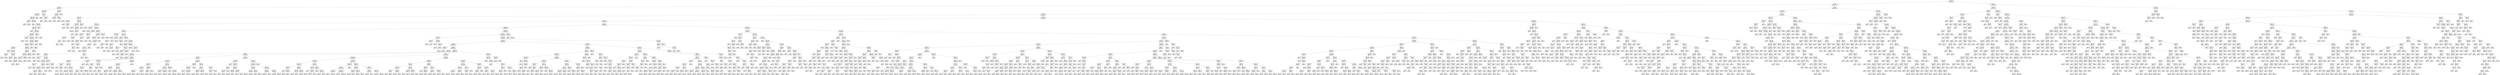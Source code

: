 digraph Tree {
node [shape=box] ;
0 [label="X[6] <= 0.099\ngini = 0.5\nsamples = 84796\nvalue = [42502, 42294]"] ;
1 [label="X[4] <= -0.194\ngini = 0.457\nsamples = 61010\nvalue = [39427, 21583]"] ;
0 -> 1 [labeldistance=2.5, labelangle=45, headlabel="True"] ;
2 [label="X[343] <= 0.003\ngini = 0.019\nsamples = 5005\nvalue = [47, 4958]"] ;
1 -> 2 ;
3 [label="X[312] <= 0.001\ngini = 0.009\nsamples = 4969\nvalue = [23, 4946]"] ;
2 -> 3 ;
4 [label="X[150] <= 0.018\ngini = 0.008\nsamples = 4964\nvalue = [19, 4945]"] ;
3 -> 4 ;
5 [label="X[155] <= -0.097\ngini = 0.006\nsamples = 4961\nvalue = [16, 4945]"] ;
4 -> 5 ;
6 [label="X[497] <= -0.0\ngini = 0.444\nsamples = 3\nvalue = [2, 1]"] ;
5 -> 6 ;
7 [label="gini = 0.0\nsamples = 1\nvalue = [0, 1]"] ;
6 -> 7 ;
8 [label="gini = 0.0\nsamples = 2\nvalue = [2, 0]"] ;
6 -> 8 ;
9 [label="X[408] <= -0.001\ngini = 0.006\nsamples = 4958\nvalue = [14, 4944]"] ;
5 -> 9 ;
10 [label="gini = 0.0\nsamples = 1\nvalue = [1, 0]"] ;
9 -> 10 ;
11 [label="X[17] <= 0.586\ngini = 0.005\nsamples = 4957\nvalue = [13, 4944]"] ;
9 -> 11 ;
12 [label="X[670] <= -0.0\ngini = 0.005\nsamples = 4956\nvalue = [12, 4944]"] ;
11 -> 12 ;
13 [label="gini = 0.0\nsamples = 1\nvalue = [1, 0]"] ;
12 -> 13 ;
14 [label="X[359] <= 0.008\ngini = 0.004\nsamples = 4955\nvalue = [11, 4944]"] ;
12 -> 14 ;
15 [label="X[52] <= -0.647\ngini = 0.004\nsamples = 4953\nvalue = [10, 4943]"] ;
14 -> 15 ;
16 [label="X[291] <= 0.001\ngini = 0.444\nsamples = 3\nvalue = [1, 2]"] ;
15 -> 16 ;
17 [label="gini = 0.0\nsamples = 2\nvalue = [0, 2]"] ;
16 -> 17 ;
18 [label="gini = 0.0\nsamples = 1\nvalue = [1, 0]"] ;
16 -> 18 ;
19 [label="X[204] <= 0.056\ngini = 0.004\nsamples = 4950\nvalue = [9, 4941]"] ;
15 -> 19 ;
20 [label="X[14] <= 0.142\ngini = 0.003\nsamples = 4944\nvalue = [8, 4936]"] ;
19 -> 20 ;
21 [label="X[18] <= -0.7\ngini = 0.003\nsamples = 4937\nvalue = [7, 4930]"] ;
20 -> 21 ;
22 [label="X[395] <= -0.0\ngini = 0.054\nsamples = 109\nvalue = [3, 106]"] ;
21 -> 22 ;
23 [label="gini = 0.444\nsamples = 3\nvalue = [1, 2]"] ;
22 -> 23 ;
24 [label="X[570] <= -0.0\ngini = 0.037\nsamples = 106\nvalue = [2, 104]"] ;
22 -> 24 ;
25 [label="X[304] <= -0.0\ngini = 0.18\nsamples = 10\nvalue = [1, 9]"] ;
24 -> 25 ;
26 [label="gini = 0.0\nsamples = 8\nvalue = [0, 8]"] ;
25 -> 26 ;
27 [label="gini = 0.5\nsamples = 2\nvalue = [1, 1]"] ;
25 -> 27 ;
28 [label="X[115] <= -0.003\ngini = 0.021\nsamples = 96\nvalue = [1, 95]"] ;
24 -> 28 ;
29 [label="X[591] <= -0.0\ngini = 0.061\nsamples = 32\nvalue = [1, 31]"] ;
28 -> 29 ;
30 [label="gini = 0.0\nsamples = 29\nvalue = [0, 29]"] ;
29 -> 30 ;
31 [label="gini = 0.444\nsamples = 3\nvalue = [1, 2]"] ;
29 -> 31 ;
32 [label="gini = 0.0\nsamples = 64\nvalue = [0, 64]"] ;
28 -> 32 ;
33 [label="X[993] <= 0.0\ngini = 0.002\nsamples = 4828\nvalue = [4, 4824]"] ;
21 -> 33 ;
34 [label="X[644] <= 0.0\ngini = 0.001\nsamples = 4813\nvalue = [3, 4810]"] ;
33 -> 34 ;
35 [label="X[506] <= 0.0\ngini = 0.001\nsamples = 4795\nvalue = [2, 4793]"] ;
34 -> 35 ;
36 [label="X[15] <= -0.448\ngini = 0.0\nsamples = 4771\nvalue = [1, 4770]"] ;
35 -> 36 ;
37 [label="X[135] <= 0.003\ngini = 0.036\nsamples = 55\nvalue = [1, 54]"] ;
36 -> 37 ;
38 [label="gini = 0.5\nsamples = 2\nvalue = [1, 1]"] ;
37 -> 38 ;
39 [label="gini = 0.0\nsamples = 53\nvalue = [0, 53]"] ;
37 -> 39 ;
40 [label="gini = 0.0\nsamples = 4716\nvalue = [0, 4716]"] ;
36 -> 40 ;
41 [label="X[723] <= -0.0\ngini = 0.08\nsamples = 24\nvalue = [1, 23]"] ;
35 -> 41 ;
42 [label="gini = 0.0\nsamples = 23\nvalue = [0, 23]"] ;
41 -> 42 ;
43 [label="gini = 0.0\nsamples = 1\nvalue = [1, 0]"] ;
41 -> 43 ;
44 [label="X[765] <= 0.0\ngini = 0.105\nsamples = 18\nvalue = [1, 17]"] ;
34 -> 44 ;
45 [label="gini = 0.0\nsamples = 1\nvalue = [1, 0]"] ;
44 -> 45 ;
46 [label="gini = 0.0\nsamples = 17\nvalue = [0, 17]"] ;
44 -> 46 ;
47 [label="X[686] <= 0.0\ngini = 0.124\nsamples = 15\nvalue = [1, 14]"] ;
33 -> 47 ;
48 [label="gini = 0.0\nsamples = 1\nvalue = [1, 0]"] ;
47 -> 48 ;
49 [label="gini = 0.0\nsamples = 14\nvalue = [0, 14]"] ;
47 -> 49 ;
50 [label="X[462] <= -0.0\ngini = 0.245\nsamples = 7\nvalue = [1, 6]"] ;
20 -> 50 ;
51 [label="gini = 0.0\nsamples = 6\nvalue = [0, 6]"] ;
50 -> 51 ;
52 [label="gini = 0.0\nsamples = 1\nvalue = [1, 0]"] ;
50 -> 52 ;
53 [label="X[501] <= 0.0\ngini = 0.278\nsamples = 6\nvalue = [1, 5]"] ;
19 -> 53 ;
54 [label="gini = 0.0\nsamples = 4\nvalue = [0, 4]"] ;
53 -> 54 ;
55 [label="gini = 0.5\nsamples = 2\nvalue = [1, 1]"] ;
53 -> 55 ;
56 [label="X[326] <= -0.002\ngini = 0.5\nsamples = 2\nvalue = [1, 1]"] ;
14 -> 56 ;
57 [label="gini = 0.0\nsamples = 1\nvalue = [1, 0]"] ;
56 -> 57 ;
58 [label="gini = 0.0\nsamples = 1\nvalue = [0, 1]"] ;
56 -> 58 ;
59 [label="gini = 0.0\nsamples = 1\nvalue = [1, 0]"] ;
11 -> 59 ;
60 [label="gini = 0.0\nsamples = 3\nvalue = [3, 0]"] ;
4 -> 60 ;
61 [label="X[678] <= -0.0\ngini = 0.32\nsamples = 5\nvalue = [4, 1]"] ;
3 -> 61 ;
62 [label="gini = 0.0\nsamples = 3\nvalue = [3, 0]"] ;
61 -> 62 ;
63 [label="X[298] <= 0.045\ngini = 0.5\nsamples = 2\nvalue = [1, 1]"] ;
61 -> 63 ;
64 [label="gini = 0.0\nsamples = 1\nvalue = [0, 1]"] ;
63 -> 64 ;
65 [label="gini = 0.0\nsamples = 1\nvalue = [1, 0]"] ;
63 -> 65 ;
66 [label="X[31] <= 0.015\ngini = 0.444\nsamples = 36\nvalue = [24, 12]"] ;
2 -> 66 ;
67 [label="X[45] <= 0.011\ngini = 0.285\nsamples = 29\nvalue = [24, 5]"] ;
66 -> 67 ;
68 [label="X[25] <= -0.015\ngini = 0.083\nsamples = 23\nvalue = [22, 1]"] ;
67 -> 68 ;
69 [label="gini = 0.0\nsamples = 1\nvalue = [0, 1]"] ;
68 -> 69 ;
70 [label="gini = 0.0\nsamples = 22\nvalue = [22, 0]"] ;
68 -> 70 ;
71 [label="X[972] <= -0.0\ngini = 0.444\nsamples = 6\nvalue = [2, 4]"] ;
67 -> 71 ;
72 [label="gini = 0.0\nsamples = 2\nvalue = [2, 0]"] ;
71 -> 72 ;
73 [label="gini = 0.0\nsamples = 4\nvalue = [0, 4]"] ;
71 -> 73 ;
74 [label="gini = 0.0\nsamples = 7\nvalue = [0, 7]"] ;
66 -> 74 ;
75 [label="X[1] <= 0.506\ngini = 0.417\nsamples = 56005\nvalue = [39380, 16625]"] ;
1 -> 75 ;
76 [label="X[12] <= 0.321\ngini = 0.363\nsamples = 51439\nvalue = [39201, 12238]"] ;
75 -> 76 ;
77 [label="X[27] <= -0.348\ngini = 0.327\nsamples = 48730\nvalue = [38696, 10034]"] ;
76 -> 77 ;
78 [label="X[381] <= -0.008\ngini = 0.017\nsamples = 1412\nvalue = [12, 1400]"] ;
77 -> 78 ;
79 [label="X[390] <= 0.002\ngini = 0.444\nsamples = 12\nvalue = [8, 4]"] ;
78 -> 79 ;
80 [label="gini = 0.0\nsamples = 7\nvalue = [7, 0]"] ;
79 -> 80 ;
81 [label="X[224] <= 0.0\ngini = 0.32\nsamples = 5\nvalue = [1, 4]"] ;
79 -> 81 ;
82 [label="gini = 0.0\nsamples = 4\nvalue = [0, 4]"] ;
81 -> 82 ;
83 [label="gini = 0.0\nsamples = 1\nvalue = [1, 0]"] ;
81 -> 83 ;
84 [label="X[293] <= 0.018\ngini = 0.006\nsamples = 1400\nvalue = [4, 1396]"] ;
78 -> 84 ;
85 [label="X[18] <= -0.514\ngini = 0.003\nsamples = 1397\nvalue = [2, 1395]"] ;
84 -> 85 ;
86 [label="gini = 0.0\nsamples = 1\nvalue = [1, 0]"] ;
85 -> 86 ;
87 [label="X[96] <= 0.904\ngini = 0.001\nsamples = 1396\nvalue = [1, 1395]"] ;
85 -> 87 ;
88 [label="gini = 0.0\nsamples = 1392\nvalue = [0, 1392]"] ;
87 -> 88 ;
89 [label="X[126] <= 0.051\ngini = 0.375\nsamples = 4\nvalue = [1, 3]"] ;
87 -> 89 ;
90 [label="gini = 0.5\nsamples = 2\nvalue = [1, 1]"] ;
89 -> 90 ;
91 [label="gini = 0.0\nsamples = 2\nvalue = [0, 2]"] ;
89 -> 91 ;
92 [label="X[232] <= 0.054\ngini = 0.444\nsamples = 3\nvalue = [2, 1]"] ;
84 -> 92 ;
93 [label="gini = 0.0\nsamples = 2\nvalue = [2, 0]"] ;
92 -> 93 ;
94 [label="gini = 0.0\nsamples = 1\nvalue = [0, 1]"] ;
92 -> 94 ;
95 [label="X[157] <= 0.004\ngini = 0.298\nsamples = 47318\nvalue = [38684, 8634]"] ;
77 -> 95 ;
96 [label="X[270] <= -0.001\ngini = 0.27\nsamples = 45326\nvalue = [38018, 7308]"] ;
95 -> 96 ;
97 [label="X[369] <= -0.004\ngini = 0.28\nsamples = 629\nvalue = [106, 523]"] ;
96 -> 97 ;
98 [label="X[171] <= 0.008\ngini = 0.14\nsamples = 66\nvalue = [61, 5]"] ;
97 -> 98 ;
99 [label="gini = 0.0\nsamples = 61\nvalue = [61, 0]"] ;
98 -> 99 ;
100 [label="gini = 0.0\nsamples = 5\nvalue = [0, 5]"] ;
98 -> 100 ;
101 [label="X[209] <= -0.028\ngini = 0.147\nsamples = 563\nvalue = [45, 518]"] ;
97 -> 101 ;
102 [label="X[33] <= 0.03\ngini = 0.464\nsamples = 41\nvalue = [26, 15]"] ;
101 -> 102 ;
103 [label="X[330] <= 0.009\ngini = 0.211\nsamples = 25\nvalue = [22, 3]"] ;
102 -> 103 ;
104 [label="X[2] <= -0.684\ngini = 0.091\nsamples = 21\nvalue = [20, 1]"] ;
103 -> 104 ;
105 [label="X[601] <= -0.0\ngini = 0.5\nsamples = 2\nvalue = [1, 1]"] ;
104 -> 105 ;
106 [label="gini = 0.0\nsamples = 1\nvalue = [0, 1]"] ;
105 -> 106 ;
107 [label="gini = 0.0\nsamples = 1\nvalue = [1, 0]"] ;
105 -> 107 ;
108 [label="gini = 0.0\nsamples = 19\nvalue = [19, 0]"] ;
104 -> 108 ;
109 [label="X[28] <= 0.004\ngini = 0.5\nsamples = 4\nvalue = [2, 2]"] ;
103 -> 109 ;
110 [label="gini = 0.0\nsamples = 2\nvalue = [0, 2]"] ;
109 -> 110 ;
111 [label="gini = 0.0\nsamples = 2\nvalue = [2, 0]"] ;
109 -> 111 ;
112 [label="X[257] <= 0.155\ngini = 0.375\nsamples = 16\nvalue = [4, 12]"] ;
102 -> 112 ;
113 [label="X[139] <= -0.044\ngini = 0.26\nsamples = 13\nvalue = [2, 11]"] ;
112 -> 113 ;
114 [label="X[633] <= -0.0\ngini = 0.444\nsamples = 6\nvalue = [2, 4]"] ;
113 -> 114 ;
115 [label="gini = 0.0\nsamples = 1\nvalue = [1, 0]"] ;
114 -> 115 ;
116 [label="X[413] <= -0.001\ngini = 0.32\nsamples = 5\nvalue = [1, 4]"] ;
114 -> 116 ;
117 [label="X[539] <= 0.0\ngini = 0.5\nsamples = 2\nvalue = [1, 1]"] ;
116 -> 117 ;
118 [label="gini = 0.0\nsamples = 1\nvalue = [1, 0]"] ;
117 -> 118 ;
119 [label="gini = 0.0\nsamples = 1\nvalue = [0, 1]"] ;
117 -> 119 ;
120 [label="gini = 0.0\nsamples = 3\nvalue = [0, 3]"] ;
116 -> 120 ;
121 [label="gini = 0.0\nsamples = 7\nvalue = [0, 7]"] ;
113 -> 121 ;
122 [label="X[146] <= 0.091\ngini = 0.444\nsamples = 3\nvalue = [2, 1]"] ;
112 -> 122 ;
123 [label="gini = 0.0\nsamples = 2\nvalue = [2, 0]"] ;
122 -> 123 ;
124 [label="gini = 0.0\nsamples = 1\nvalue = [0, 1]"] ;
122 -> 124 ;
125 [label="X[24] <= 0.078\ngini = 0.07\nsamples = 522\nvalue = [19, 503]"] ;
101 -> 125 ;
126 [label="X[117] <= 0.225\ngini = 0.056\nsamples = 516\nvalue = [15, 501]"] ;
125 -> 126 ;
127 [label="X[673] <= 0.059\ngini = 0.049\nsamples = 514\nvalue = [13, 501]"] ;
126 -> 127 ;
128 [label="X[339] <= 0.568\ngini = 0.046\nsamples = 513\nvalue = [12, 501]"] ;
127 -> 128 ;
129 [label="X[42] <= 0.35\ngini = 0.042\nsamples = 512\nvalue = [11, 501]"] ;
128 -> 129 ;
130 [label="X[1] <= -0.55\ngini = 0.038\nsamples = 511\nvalue = [10, 501]"] ;
129 -> 130 ;
131 [label="gini = 0.0\nsamples = 1\nvalue = [1, 0]"] ;
130 -> 131 ;
132 [label="X[28] <= 0.259\ngini = 0.035\nsamples = 510\nvalue = [9, 501]"] ;
130 -> 132 ;
133 [label="X[36] <= -0.277\ngini = 0.031\nsamples = 508\nvalue = [8, 500]"] ;
132 -> 133 ;
134 [label="X[16] <= 0.072\ngini = 0.5\nsamples = 2\nvalue = [1, 1]"] ;
133 -> 134 ;
135 [label="gini = 0.0\nsamples = 1\nvalue = [0, 1]"] ;
134 -> 135 ;
136 [label="gini = 0.0\nsamples = 1\nvalue = [1, 0]"] ;
134 -> 136 ;
137 [label="X[117] <= 0.223\ngini = 0.027\nsamples = 506\nvalue = [7, 499]"] ;
133 -> 137 ;
138 [label="X[2] <= -0.684\ngini = 0.02\nsamples = 492\nvalue = [5, 487]"] ;
137 -> 138 ;
139 [label="X[531] <= 0.0\ngini = 0.32\nsamples = 5\nvalue = [1, 4]"] ;
138 -> 139 ;
140 [label="gini = 0.0\nsamples = 4\nvalue = [0, 4]"] ;
139 -> 140 ;
141 [label="gini = 0.0\nsamples = 1\nvalue = [1, 0]"] ;
139 -> 141 ;
142 [label="X[103] <= -0.112\ngini = 0.016\nsamples = 487\nvalue = [4, 483]"] ;
138 -> 142 ;
143 [label="X[182] <= 0.0\ngini = 0.075\nsamples = 102\nvalue = [4, 98]"] ;
142 -> 143 ;
144 [label="X[661] <= -0.0\ngini = 0.48\nsamples = 5\nvalue = [2, 3]"] ;
143 -> 144 ;
145 [label="gini = 0.0\nsamples = 2\nvalue = [0, 2]"] ;
144 -> 145 ;
146 [label="gini = 0.444\nsamples = 3\nvalue = [2, 1]"] ;
144 -> 146 ;
147 [label="X[163] <= 0.001\ngini = 0.04\nsamples = 97\nvalue = [2, 95]"] ;
143 -> 147 ;
148 [label="gini = 0.142\nsamples = 26\nvalue = [2, 24]"] ;
147 -> 148 ;
149 [label="gini = 0.0\nsamples = 71\nvalue = [0, 71]"] ;
147 -> 149 ;
150 [label="gini = 0.0\nsamples = 385\nvalue = [0, 385]"] ;
142 -> 150 ;
151 [label="X[85] <= -0.002\ngini = 0.245\nsamples = 14\nvalue = [2, 12]"] ;
137 -> 151 ;
152 [label="gini = 0.0\nsamples = 8\nvalue = [0, 8]"] ;
151 -> 152 ;
153 [label="X[234] <= 0.0\ngini = 0.444\nsamples = 6\nvalue = [2, 4]"] ;
151 -> 153 ;
154 [label="X[155] <= 0.002\ngini = 0.444\nsamples = 3\nvalue = [2, 1]"] ;
153 -> 154 ;
155 [label="gini = 0.0\nsamples = 1\nvalue = [1, 0]"] ;
154 -> 155 ;
156 [label="gini = 0.5\nsamples = 2\nvalue = [1, 1]"] ;
154 -> 156 ;
157 [label="gini = 0.0\nsamples = 3\nvalue = [0, 3]"] ;
153 -> 157 ;
158 [label="X[713] <= -0.0\ngini = 0.5\nsamples = 2\nvalue = [1, 1]"] ;
132 -> 158 ;
159 [label="gini = 0.0\nsamples = 1\nvalue = [1, 0]"] ;
158 -> 159 ;
160 [label="gini = 0.0\nsamples = 1\nvalue = [0, 1]"] ;
158 -> 160 ;
161 [label="gini = 0.0\nsamples = 1\nvalue = [1, 0]"] ;
129 -> 161 ;
162 [label="gini = 0.0\nsamples = 1\nvalue = [1, 0]"] ;
128 -> 162 ;
163 [label="gini = 0.0\nsamples = 1\nvalue = [1, 0]"] ;
127 -> 163 ;
164 [label="gini = 0.0\nsamples = 2\nvalue = [2, 0]"] ;
126 -> 164 ;
165 [label="X[137] <= -0.028\ngini = 0.444\nsamples = 6\nvalue = [4, 2]"] ;
125 -> 165 ;
166 [label="gini = 0.0\nsamples = 2\nvalue = [0, 2]"] ;
165 -> 166 ;
167 [label="gini = 0.0\nsamples = 4\nvalue = [4, 0]"] ;
165 -> 167 ;
168 [label="X[7] <= 0.21\ngini = 0.258\nsamples = 44697\nvalue = [37912, 6785]"] ;
96 -> 168 ;
169 [label="X[201] <= -0.009\ngini = 0.224\nsamples = 38867\nvalue = [33884, 4983]"] ;
168 -> 169 ;
170 [label="X[477] <= -0.002\ngini = 0.232\nsamples = 239\nvalue = [32, 207]"] ;
169 -> 170 ;
171 [label="X[504] <= -0.004\ngini = 0.436\nsamples = 28\nvalue = [19, 9]"] ;
170 -> 171 ;
172 [label="gini = 0.0\nsamples = 6\nvalue = [0, 6]"] ;
171 -> 172 ;
173 [label="X[119] <= -0.062\ngini = 0.236\nsamples = 22\nvalue = [19, 3]"] ;
171 -> 173 ;
174 [label="X[186] <= -0.007\ngini = 0.375\nsamples = 4\nvalue = [1, 3]"] ;
173 -> 174 ;
175 [label="X[133] <= -0.005\ngini = 0.5\nsamples = 2\nvalue = [1, 1]"] ;
174 -> 175 ;
176 [label="gini = 0.0\nsamples = 1\nvalue = [0, 1]"] ;
175 -> 176 ;
177 [label="gini = 0.0\nsamples = 1\nvalue = [1, 0]"] ;
175 -> 177 ;
178 [label="gini = 0.0\nsamples = 2\nvalue = [0, 2]"] ;
174 -> 178 ;
179 [label="gini = 0.0\nsamples = 18\nvalue = [18, 0]"] ;
173 -> 179 ;
180 [label="X[19] <= -0.061\ngini = 0.116\nsamples = 211\nvalue = [13, 198]"] ;
170 -> 180 ;
181 [label="X[10] <= 0.029\ngini = 0.5\nsamples = 10\nvalue = [5, 5]"] ;
180 -> 181 ;
182 [label="gini = 0.0\nsamples = 3\nvalue = [0, 3]"] ;
181 -> 182 ;
183 [label="X[404] <= -0.021\ngini = 0.408\nsamples = 7\nvalue = [5, 2]"] ;
181 -> 183 ;
184 [label="X[594] <= -0.0\ngini = 0.5\nsamples = 4\nvalue = [2, 2]"] ;
183 -> 184 ;
185 [label="gini = 0.0\nsamples = 1\nvalue = [0, 1]"] ;
184 -> 185 ;
186 [label="X[501] <= -0.0\ngini = 0.444\nsamples = 3\nvalue = [2, 1]"] ;
184 -> 186 ;
187 [label="gini = 0.0\nsamples = 1\nvalue = [1, 0]"] ;
186 -> 187 ;
188 [label="gini = 0.5\nsamples = 2\nvalue = [1, 1]"] ;
186 -> 188 ;
189 [label="gini = 0.0\nsamples = 3\nvalue = [3, 0]"] ;
183 -> 189 ;
190 [label="X[29] <= -0.028\ngini = 0.076\nsamples = 201\nvalue = [8, 193]"] ;
180 -> 190 ;
191 [label="gini = 0.0\nsamples = 2\nvalue = [2, 0]"] ;
190 -> 191 ;
192 [label="X[3] <= -0.565\ngini = 0.058\nsamples = 199\nvalue = [6, 193]"] ;
190 -> 192 ;
193 [label="X[5] <= 0.266\ngini = 0.271\nsamples = 31\nvalue = [5, 26]"] ;
192 -> 193 ;
194 [label="X[765] <= -0.0\ngini = 0.5\nsamples = 6\nvalue = [3, 3]"] ;
193 -> 194 ;
195 [label="gini = 0.0\nsamples = 3\nvalue = [0, 3]"] ;
194 -> 195 ;
196 [label="gini = 0.0\nsamples = 3\nvalue = [3, 0]"] ;
194 -> 196 ;
197 [label="X[332] <= -0.005\ngini = 0.147\nsamples = 25\nvalue = [2, 23]"] ;
193 -> 197 ;
198 [label="X[50] <= 0.004\ngini = 0.444\nsamples = 3\nvalue = [1, 2]"] ;
197 -> 198 ;
199 [label="gini = 0.0\nsamples = 1\nvalue = [1, 0]"] ;
198 -> 199 ;
200 [label="gini = 0.0\nsamples = 2\nvalue = [0, 2]"] ;
198 -> 200 ;
201 [label="X[324] <= -0.004\ngini = 0.087\nsamples = 22\nvalue = [1, 21]"] ;
197 -> 201 ;
202 [label="X[803] <= 0.0\ngini = 0.219\nsamples = 8\nvalue = [1, 7]"] ;
201 -> 202 ;
203 [label="gini = 0.444\nsamples = 3\nvalue = [1, 2]"] ;
202 -> 203 ;
204 [label="gini = 0.0\nsamples = 5\nvalue = [0, 5]"] ;
202 -> 204 ;
205 [label="gini = 0.0\nsamples = 14\nvalue = [0, 14]"] ;
201 -> 205 ;
206 [label="X[835] <= 0.002\ngini = 0.012\nsamples = 168\nvalue = [1, 167]"] ;
192 -> 206 ;
207 [label="gini = 0.0\nsamples = 154\nvalue = [0, 154]"] ;
206 -> 207 ;
208 [label="X[408] <= -0.001\ngini = 0.133\nsamples = 14\nvalue = [1, 13]"] ;
206 -> 208 ;
209 [label="gini = 0.0\nsamples = 13\nvalue = [0, 13]"] ;
208 -> 209 ;
210 [label="gini = 0.0\nsamples = 1\nvalue = [1, 0]"] ;
208 -> 210 ;
211 [label="X[230] <= 0.081\ngini = 0.217\nsamples = 38628\nvalue = [33852, 4776]"] ;
169 -> 211 ;
212 [label="X[128] <= -0.174\ngini = 0.212\nsamples = 38482\nvalue = [33849, 4633]"] ;
211 -> 212 ;
213 [label="X[532] <= -0.0\ngini = 0.139\nsamples = 133\nvalue = [10, 123]"] ;
212 -> 213 ;
214 [label="X[387] <= 0.001\ngini = 0.198\nsamples = 9\nvalue = [8, 1]"] ;
213 -> 214 ;
215 [label="gini = 0.0\nsamples = 8\nvalue = [8, 0]"] ;
214 -> 215 ;
216 [label="gini = 0.0\nsamples = 1\nvalue = [0, 1]"] ;
214 -> 216 ;
217 [label="X[33] <= -0.088\ngini = 0.032\nsamples = 124\nvalue = [2, 122]"] ;
213 -> 217 ;
218 [label="gini = 0.0\nsamples = 1\nvalue = [1, 0]"] ;
217 -> 218 ;
219 [label="X[184] <= -0.029\ngini = 0.016\nsamples = 123\nvalue = [1, 122]"] ;
217 -> 219 ;
220 [label="gini = 0.0\nsamples = 1\nvalue = [1, 0]"] ;
219 -> 220 ;
221 [label="gini = 0.0\nsamples = 122\nvalue = [0, 122]"] ;
219 -> 221 ;
222 [label="X[587] <= 0.001\ngini = 0.208\nsamples = 38349\nvalue = [33839, 4510]"] ;
212 -> 222 ;
223 [label="X[21] <= 0.105\ngini = 0.203\nsamples = 38221\nvalue = [33827, 4394]"] ;
222 -> 223 ;
224 [label="X[200] <= -0.155\ngini = 0.187\nsamples = 36182\nvalue = [32400, 3782]"] ;
223 -> 224 ;
225 [label="X[435] <= 0.0\ngini = 0.194\nsamples = 101\nvalue = [11, 90]"] ;
224 -> 225 ;
226 [label="gini = 0.0\nsamples = 90\nvalue = [0, 90]"] ;
225 -> 226 ;
227 [label="gini = 0.0\nsamples = 11\nvalue = [11, 0]"] ;
225 -> 227 ;
228 [label="X[9] <= -0.295\ngini = 0.184\nsamples = 36081\nvalue = [32389, 3692]"] ;
224 -> 228 ;
229 [label="X[681] <= -0.0\ngini = 0.293\nsamples = 6541\nvalue = [5374, 1167]"] ;
228 -> 229 ;
230 [label="X[241] <= 0.001\ngini = 0.196\nsamples = 2024\nvalue = [1801, 223]"] ;
229 -> 230 ;
231 [label="X[535] <= 0.0\ngini = 0.122\nsamples = 1177\nvalue = [1100, 77]"] ;
230 -> 231 ;
232 [label="X[44] <= -0.232\ngini = 0.116\nsamples = 1170\nvalue = [1098, 72]"] ;
231 -> 232 ;
233 [label="X[62] <= -0.327\ngini = 0.375\nsamples = 4\nvalue = [1, 3]"] ;
232 -> 233 ;
234 [label="gini = 0.0\nsamples = 2\nvalue = [0, 2]"] ;
233 -> 234 ;
235 [label="X[826] <= 0.0\ngini = 0.5\nsamples = 2\nvalue = [1, 1]"] ;
233 -> 235 ;
236 [label="gini = 0.0\nsamples = 1\nvalue = [0, 1]"] ;
235 -> 236 ;
237 [label="gini = 0.0\nsamples = 1\nvalue = [1, 0]"] ;
235 -> 237 ;
238 [label="X[132] <= -0.115\ngini = 0.111\nsamples = 1166\nvalue = [1097, 69]"] ;
232 -> 238 ;
239 [label="gini = 0.0\nsamples = 2\nvalue = [0, 2]"] ;
238 -> 239 ;
240 [label="X[151] <= 0.01\ngini = 0.108\nsamples = 1164\nvalue = [1097, 67]"] ;
238 -> 240 ;
241 [label="X[287] <= -0.0\ngini = 0.092\nsamples = 1071\nvalue = [1019, 52]"] ;
240 -> 241 ;
242 [label="gini = 0.016\nsamples = 368\nvalue = [365, 3]"] ;
241 -> 242 ;
243 [label="gini = 0.13\nsamples = 703\nvalue = [654, 49]"] ;
241 -> 243 ;
244 [label="X[51] <= 0.109\ngini = 0.271\nsamples = 93\nvalue = [78, 15]"] ;
240 -> 244 ;
245 [label="gini = 0.231\nsamples = 90\nvalue = [78, 12]"] ;
244 -> 245 ;
246 [label="gini = 0.0\nsamples = 3\nvalue = [0, 3]"] ;
244 -> 246 ;
247 [label="X[33] <= 0.071\ngini = 0.408\nsamples = 7\nvalue = [2, 5]"] ;
231 -> 247 ;
248 [label="gini = 0.0\nsamples = 5\nvalue = [0, 5]"] ;
247 -> 248 ;
249 [label="gini = 0.0\nsamples = 2\nvalue = [2, 0]"] ;
247 -> 249 ;
250 [label="X[765] <= -0.0\ngini = 0.285\nsamples = 847\nvalue = [701, 146]"] ;
230 -> 250 ;
251 [label="X[502] <= -0.0\ngini = 0.493\nsamples = 41\nvalue = [18, 23]"] ;
250 -> 251 ;
252 [label="X[534] <= 0.0\ngini = 0.42\nsamples = 30\nvalue = [9, 21]"] ;
251 -> 252 ;
253 [label="X[26] <= -0.009\ngini = 0.117\nsamples = 16\nvalue = [1, 15]"] ;
252 -> 253 ;
254 [label="X[991] <= -0.0\ngini = 0.5\nsamples = 2\nvalue = [1, 1]"] ;
253 -> 254 ;
255 [label="gini = 0.0\nsamples = 1\nvalue = [0, 1]"] ;
254 -> 255 ;
256 [label="gini = 0.0\nsamples = 1\nvalue = [1, 0]"] ;
254 -> 256 ;
257 [label="gini = 0.0\nsamples = 14\nvalue = [0, 14]"] ;
253 -> 257 ;
258 [label="X[961] <= 0.0\ngini = 0.49\nsamples = 14\nvalue = [8, 6]"] ;
252 -> 258 ;
259 [label="X[958] <= 0.0\ngini = 0.397\nsamples = 11\nvalue = [8, 3]"] ;
258 -> 259 ;
260 [label="gini = 0.5\nsamples = 6\nvalue = [3, 3]"] ;
259 -> 260 ;
261 [label="gini = 0.0\nsamples = 5\nvalue = [5, 0]"] ;
259 -> 261 ;
262 [label="gini = 0.0\nsamples = 3\nvalue = [0, 3]"] ;
258 -> 262 ;
263 [label="X[598] <= -0.0\ngini = 0.298\nsamples = 11\nvalue = [9, 2]"] ;
251 -> 263 ;
264 [label="X[378] <= 0.0\ngini = 0.444\nsamples = 3\nvalue = [1, 2]"] ;
263 -> 264 ;
265 [label="gini = 0.0\nsamples = 1\nvalue = [0, 1]"] ;
264 -> 265 ;
266 [label="X[352] <= -0.0\ngini = 0.5\nsamples = 2\nvalue = [1, 1]"] ;
264 -> 266 ;
267 [label="gini = 0.0\nsamples = 1\nvalue = [1, 0]"] ;
266 -> 267 ;
268 [label="gini = 0.0\nsamples = 1\nvalue = [0, 1]"] ;
266 -> 268 ;
269 [label="gini = 0.0\nsamples = 8\nvalue = [8, 0]"] ;
263 -> 269 ;
270 [label="X[294] <= 0.008\ngini = 0.259\nsamples = 806\nvalue = [683, 123]"] ;
250 -> 270 ;
271 [label="X[127] <= -0.002\ngini = 0.253\nsamples = 802\nvalue = [683, 119]"] ;
270 -> 271 ;
272 [label="X[60] <= 0.645\ngini = 0.056\nsamples = 140\nvalue = [136, 4]"] ;
271 -> 272 ;
273 [label="X[51] <= 0.091\ngini = 0.042\nsamples = 139\nvalue = [136, 3]"] ;
272 -> 273 ;
274 [label="gini = 0.029\nsamples = 138\nvalue = [136, 2]"] ;
273 -> 274 ;
275 [label="gini = 0.0\nsamples = 1\nvalue = [0, 1]"] ;
273 -> 275 ;
276 [label="gini = 0.0\nsamples = 1\nvalue = [0, 1]"] ;
272 -> 276 ;
277 [label="X[372] <= 0.0\ngini = 0.287\nsamples = 662\nvalue = [547, 115]"] ;
271 -> 277 ;
278 [label="X[809] <= 0.0\ngini = 0.269\nsamples = 630\nvalue = [529, 101]"] ;
277 -> 278 ;
279 [label="gini = 0.262\nsamples = 625\nvalue = [528, 97]"] ;
278 -> 279 ;
280 [label="gini = 0.32\nsamples = 5\nvalue = [1, 4]"] ;
278 -> 280 ;
281 [label="X[570] <= 0.0\ngini = 0.492\nsamples = 32\nvalue = [18, 14]"] ;
277 -> 281 ;
282 [label="gini = 0.355\nsamples = 13\nvalue = [3, 10]"] ;
281 -> 282 ;
283 [label="gini = 0.332\nsamples = 19\nvalue = [15, 4]"] ;
281 -> 283 ;
284 [label="gini = 0.0\nsamples = 4\nvalue = [0, 4]"] ;
270 -> 284 ;
285 [label="X[329] <= 0.0\ngini = 0.331\nsamples = 4517\nvalue = [3573, 944]"] ;
229 -> 285 ;
286 [label="X[992] <= 0.0\ngini = 0.389\nsamples = 1761\nvalue = [1296, 465]"] ;
285 -> 286 ;
287 [label="X[395] <= -0.0\ngini = 0.348\nsamples = 1390\nvalue = [1078, 312]"] ;
286 -> 287 ;
288 [label="X[56] <= 0.042\ngini = 0.47\nsamples = 312\nvalue = [194, 118]"] ;
287 -> 288 ;
289 [label="X[801] <= 0.0\ngini = 0.498\nsamples = 212\nvalue = [113, 99]"] ;
288 -> 289 ;
290 [label="X[206] <= 0.0\ngini = 0.5\nsamples = 196\nvalue = [99, 97]"] ;
289 -> 290 ;
291 [label="gini = 0.495\nsamples = 168\nvalue = [92, 76]"] ;
290 -> 291 ;
292 [label="gini = 0.375\nsamples = 28\nvalue = [7, 21]"] ;
290 -> 292 ;
293 [label="X[335] <= -0.002\ngini = 0.219\nsamples = 16\nvalue = [14, 2]"] ;
289 -> 293 ;
294 [label="gini = 0.0\nsamples = 2\nvalue = [0, 2]"] ;
293 -> 294 ;
295 [label="gini = 0.0\nsamples = 14\nvalue = [14, 0]"] ;
293 -> 295 ;
296 [label="X[331] <= 0.001\ngini = 0.308\nsamples = 100\nvalue = [81, 19]"] ;
288 -> 296 ;
297 [label="X[586] <= 0.0\ngini = 0.275\nsamples = 97\nvalue = [81, 16]"] ;
296 -> 297 ;
298 [label="gini = 0.184\nsamples = 78\nvalue = [70, 8]"] ;
297 -> 298 ;
299 [label="gini = 0.488\nsamples = 19\nvalue = [11, 8]"] ;
297 -> 299 ;
300 [label="gini = 0.0\nsamples = 3\nvalue = [0, 3]"] ;
296 -> 300 ;
301 [label="X[948] <= 0.0\ngini = 0.295\nsamples = 1078\nvalue = [884, 194]"] ;
287 -> 301 ;
302 [label="X[388] <= -0.0\ngini = 0.257\nsamples = 824\nvalue = [699, 125]"] ;
301 -> 302 ;
303 [label="X[437] <= -0.0\ngini = 0.486\nsamples = 12\nvalue = [5, 7]"] ;
302 -> 303 ;
304 [label="gini = 0.0\nsamples = 3\nvalue = [3, 0]"] ;
303 -> 304 ;
305 [label="gini = 0.346\nsamples = 9\nvalue = [2, 7]"] ;
303 -> 305 ;
306 [label="X[258] <= 0.002\ngini = 0.248\nsamples = 812\nvalue = [694, 118]"] ;
302 -> 306 ;
307 [label="gini = 0.244\nsamples = 809\nvalue = [694, 115]"] ;
306 -> 307 ;
308 [label="gini = 0.0\nsamples = 3\nvalue = [0, 3]"] ;
306 -> 308 ;
309 [label="X[250] <= -0.0\ngini = 0.396\nsamples = 254\nvalue = [185, 69]"] ;
301 -> 309 ;
310 [label="gini = 0.0\nsamples = 4\nvalue = [0, 4]"] ;
309 -> 310 ;
311 [label="X[767] <= 0.0\ngini = 0.385\nsamples = 250\nvalue = [185, 65]"] ;
309 -> 311 ;
312 [label="gini = 0.421\nsamples = 209\nvalue = [146, 63]"] ;
311 -> 312 ;
313 [label="gini = 0.093\nsamples = 41\nvalue = [39, 2]"] ;
311 -> 313 ;
314 [label="X[112] <= 0.011\ngini = 0.485\nsamples = 371\nvalue = [218, 153]"] ;
286 -> 314 ;
315 [label="X[85] <= 0.043\ngini = 0.464\nsamples = 312\nvalue = [198, 114]"] ;
314 -> 315 ;
316 [label="X[373] <= -0.001\ngini = 0.454\nsamples = 304\nvalue = [198, 106]"] ;
315 -> 316 ;
317 [label="gini = 0.0\nsamples = 16\nvalue = [16, 0]"] ;
316 -> 317 ;
318 [label="X[311] <= -0.002\ngini = 0.465\nsamples = 288\nvalue = [182, 106]"] ;
316 -> 318 ;
319 [label="gini = 0.245\nsamples = 7\nvalue = [1, 6]"] ;
318 -> 319 ;
320 [label="gini = 0.458\nsamples = 281\nvalue = [181, 100]"] ;
318 -> 320 ;
321 [label="gini = 0.0\nsamples = 8\nvalue = [0, 8]"] ;
315 -> 321 ;
322 [label="X[758] <= 0.0\ngini = 0.448\nsamples = 59\nvalue = [20, 39]"] ;
314 -> 322 ;
323 [label="X[126] <= -0.0\ngini = 0.38\nsamples = 51\nvalue = [13, 38]"] ;
322 -> 323 ;
324 [label="X[663] <= -0.0\ngini = 0.133\nsamples = 28\nvalue = [2, 26]"] ;
323 -> 324 ;
325 [label="gini = 0.444\nsamples = 6\nvalue = [2, 4]"] ;
324 -> 325 ;
326 [label="gini = 0.0\nsamples = 22\nvalue = [0, 22]"] ;
324 -> 326 ;
327 [label="X[808] <= -0.0\ngini = 0.499\nsamples = 23\nvalue = [11, 12]"] ;
323 -> 327 ;
328 [label="gini = 0.337\nsamples = 14\nvalue = [3, 11]"] ;
327 -> 328 ;
329 [label="gini = 0.198\nsamples = 9\nvalue = [8, 1]"] ;
327 -> 329 ;
330 [label="X[212] <= -0.0\ngini = 0.219\nsamples = 8\nvalue = [7, 1]"] ;
322 -> 330 ;
331 [label="X[107] <= -0.335\ngini = 0.5\nsamples = 2\nvalue = [1, 1]"] ;
330 -> 331 ;
332 [label="gini = 0.0\nsamples = 1\nvalue = [1, 0]"] ;
331 -> 332 ;
333 [label="gini = 0.0\nsamples = 1\nvalue = [0, 1]"] ;
331 -> 333 ;
334 [label="gini = 0.0\nsamples = 6\nvalue = [6, 0]"] ;
330 -> 334 ;
335 [label="X[718] <= -0.0\ngini = 0.287\nsamples = 2756\nvalue = [2277, 479]"] ;
285 -> 335 ;
336 [label="X[40] <= -0.659\ngini = 0.092\nsamples = 289\nvalue = [275, 14]"] ;
335 -> 336 ;
337 [label="gini = 0.0\nsamples = 2\nvalue = [0, 2]"] ;
336 -> 337 ;
338 [label="X[95] <= -0.054\ngini = 0.08\nsamples = 287\nvalue = [275, 12]"] ;
336 -> 338 ;
339 [label="X[972] <= 0.0\ngini = 0.444\nsamples = 12\nvalue = [8, 4]"] ;
338 -> 339 ;
340 [label="X[782] <= -0.0\ngini = 0.444\nsamples = 6\nvalue = [2, 4]"] ;
339 -> 340 ;
341 [label="gini = 0.0\nsamples = 2\nvalue = [2, 0]"] ;
340 -> 341 ;
342 [label="gini = 0.0\nsamples = 4\nvalue = [0, 4]"] ;
340 -> 342 ;
343 [label="gini = 0.0\nsamples = 6\nvalue = [6, 0]"] ;
339 -> 343 ;
344 [label="X[192] <= 0.019\ngini = 0.056\nsamples = 275\nvalue = [267, 8]"] ;
338 -> 344 ;
345 [label="X[615] <= 0.0\ngini = 0.03\nsamples = 261\nvalue = [257, 4]"] ;
344 -> 345 ;
346 [label="gini = 0.023\nsamples = 260\nvalue = [257, 3]"] ;
345 -> 346 ;
347 [label="gini = 0.0\nsamples = 1\nvalue = [0, 1]"] ;
345 -> 347 ;
348 [label="X[184] <= -0.034\ngini = 0.408\nsamples = 14\nvalue = [10, 4]"] ;
344 -> 348 ;
349 [label="gini = 0.165\nsamples = 11\nvalue = [10, 1]"] ;
348 -> 349 ;
350 [label="gini = 0.0\nsamples = 3\nvalue = [0, 3]"] ;
348 -> 350 ;
351 [label="X[428] <= 0.0\ngini = 0.306\nsamples = 2467\nvalue = [2002, 465]"] ;
335 -> 351 ;
352 [label="X[102] <= -0.003\ngini = 0.304\nsamples = 2462\nvalue = [2002, 460]"] ;
351 -> 352 ;
353 [label="X[108] <= 0.13\ngini = 0.224\nsamples = 693\nvalue = [604, 89]"] ;
352 -> 353 ;
354 [label="X[574] <= -0.0\ngini = 0.208\nsamples = 679\nvalue = [599, 80]"] ;
353 -> 354 ;
355 [label="gini = 0.44\nsamples = 52\nvalue = [35, 17]"] ;
354 -> 355 ;
356 [label="gini = 0.181\nsamples = 627\nvalue = [564, 63]"] ;
354 -> 356 ;
357 [label="X[224] <= 0.0\ngini = 0.459\nsamples = 14\nvalue = [5, 9]"] ;
353 -> 357 ;
358 [label="gini = 0.219\nsamples = 8\nvalue = [1, 7]"] ;
357 -> 358 ;
359 [label="gini = 0.444\nsamples = 6\nvalue = [4, 2]"] ;
357 -> 359 ;
360 [label="X[337] <= 0.0\ngini = 0.331\nsamples = 1769\nvalue = [1398, 371]"] ;
352 -> 360 ;
361 [label="X[129] <= 0.004\ngini = 0.361\nsamples = 1224\nvalue = [935, 289]"] ;
360 -> 361 ;
362 [label="gini = 0.357\nsamples = 1218\nvalue = [935, 283]"] ;
361 -> 362 ;
363 [label="gini = 0.0\nsamples = 6\nvalue = [0, 6]"] ;
361 -> 363 ;
364 [label="X[650] <= -0.0\ngini = 0.256\nsamples = 545\nvalue = [463, 82]"] ;
360 -> 364 ;
365 [label="gini = 0.275\nsamples = 486\nvalue = [406, 80]"] ;
364 -> 365 ;
366 [label="gini = 0.065\nsamples = 59\nvalue = [57, 2]"] ;
364 -> 366 ;
367 [label="gini = 0.0\nsamples = 5\nvalue = [0, 5]"] ;
351 -> 367 ;
368 [label="X[116] <= 0.496\ngini = 0.156\nsamples = 29540\nvalue = [27015, 2525]"] ;
228 -> 368 ;
369 [label="X[35] <= 0.6\ngini = 0.15\nsamples = 29330\nvalue = [26929, 2401]"] ;
368 -> 369 ;
370 [label="X[211] <= -0.037\ngini = 0.138\nsamples = 28493\nvalue = [26361, 2132]"] ;
369 -> 370 ;
371 [label="X[415] <= -0.001\ngini = 0.476\nsamples = 305\nvalue = [186, 119]"] ;
370 -> 371 ;
372 [label="X[258] <= 0.001\ngini = 0.492\nsamples = 170\nvalue = [74, 96]"] ;
371 -> 372 ;
373 [label="X[573] <= -0.0\ngini = 0.283\nsamples = 41\nvalue = [34, 7]"] ;
372 -> 373 ;
374 [label="gini = 0.0\nsamples = 5\nvalue = [0, 5]"] ;
373 -> 374 ;
375 [label="X[579] <= 0.0\ngini = 0.105\nsamples = 36\nvalue = [34, 2]"] ;
373 -> 375 ;
376 [label="gini = 0.056\nsamples = 35\nvalue = [34, 1]"] ;
375 -> 376 ;
377 [label="gini = 0.0\nsamples = 1\nvalue = [0, 1]"] ;
375 -> 377 ;
378 [label="X[598] <= 0.0\ngini = 0.428\nsamples = 129\nvalue = [40, 89]"] ;
372 -> 378 ;
379 [label="X[960] <= -0.0\ngini = 0.064\nsamples = 30\nvalue = [1, 29]"] ;
378 -> 379 ;
380 [label="gini = 0.444\nsamples = 3\nvalue = [1, 2]"] ;
379 -> 380 ;
381 [label="gini = 0.0\nsamples = 27\nvalue = [0, 27]"] ;
379 -> 381 ;
382 [label="X[333] <= 0.0\ngini = 0.478\nsamples = 99\nvalue = [39, 60]"] ;
378 -> 382 ;
383 [label="gini = 0.456\nsamples = 91\nvalue = [32, 59]"] ;
382 -> 383 ;
384 [label="gini = 0.219\nsamples = 8\nvalue = [7, 1]"] ;
382 -> 384 ;
385 [label="X[526] <= 0.0\ngini = 0.283\nsamples = 135\nvalue = [112, 23]"] ;
371 -> 385 ;
386 [label="X[742] <= -0.0\ngini = 0.05\nsamples = 78\nvalue = [76, 2]"] ;
385 -> 386 ;
387 [label="gini = 0.0\nsamples = 1\nvalue = [0, 1]"] ;
386 -> 387 ;
388 [label="X[214] <= 0.205\ngini = 0.026\nsamples = 77\nvalue = [76, 1]"] ;
386 -> 388 ;
389 [label="gini = 0.0\nsamples = 75\nvalue = [75, 0]"] ;
388 -> 389 ;
390 [label="gini = 0.5\nsamples = 2\nvalue = [1, 1]"] ;
388 -> 390 ;
391 [label="X[949] <= 0.0\ngini = 0.465\nsamples = 57\nvalue = [36, 21]"] ;
385 -> 391 ;
392 [label="gini = 0.0\nsamples = 13\nvalue = [13, 0]"] ;
391 -> 392 ;
393 [label="X[741] <= 0.0\ngini = 0.499\nsamples = 44\nvalue = [23, 21]"] ;
391 -> 393 ;
394 [label="gini = 0.457\nsamples = 34\nvalue = [22, 12]"] ;
393 -> 394 ;
395 [label="gini = 0.18\nsamples = 10\nvalue = [1, 9]"] ;
393 -> 395 ;
396 [label="X[36] <= 0.501\ngini = 0.133\nsamples = 28188\nvalue = [26175, 2013]"] ;
370 -> 396 ;
397 [label="X[202] <= 0.606\ngini = 0.124\nsamples = 27076\nvalue = [25278, 1798]"] ;
396 -> 397 ;
398 [label="X[776] <= -0.0\ngini = 0.123\nsamples = 27061\nvalue = [25278, 1783]"] ;
397 -> 398 ;
399 [label="X[419] <= -0.001\ngini = 0.312\nsamples = 756\nvalue = [610, 146]"] ;
398 -> 399 ;
400 [label="gini = 0.0\nsamples = 12\nvalue = [0, 12]"] ;
399 -> 400 ;
401 [label="gini = 0.295\nsamples = 744\nvalue = [610, 134]"] ;
399 -> 401 ;
402 [label="X[223] <= -0.092\ngini = 0.117\nsamples = 26305\nvalue = [24668, 1637]"] ;
398 -> 402 ;
403 [label="gini = 0.332\nsamples = 19\nvalue = [4, 15]"] ;
402 -> 403 ;
404 [label="gini = 0.116\nsamples = 26286\nvalue = [24664, 1622]"] ;
402 -> 404 ;
405 [label="gini = 0.0\nsamples = 15\nvalue = [0, 15]"] ;
397 -> 405 ;
406 [label="X[55] <= -0.013\ngini = 0.312\nsamples = 1112\nvalue = [897, 215]"] ;
396 -> 406 ;
407 [label="X[69] <= 0.006\ngini = 0.494\nsamples = 178\nvalue = [99, 79]"] ;
406 -> 407 ;
408 [label="X[209] <= 0.001\ngini = 0.346\nsamples = 63\nvalue = [49, 14]"] ;
407 -> 408 ;
409 [label="gini = 0.194\nsamples = 46\nvalue = [41, 5]"] ;
408 -> 409 ;
410 [label="gini = 0.498\nsamples = 17\nvalue = [8, 9]"] ;
408 -> 410 ;
411 [label="X[0] <= 1.288\ngini = 0.491\nsamples = 115\nvalue = [50, 65]"] ;
407 -> 411 ;
412 [label="gini = 0.5\nsamples = 98\nvalue = [50, 48]"] ;
411 -> 412 ;
413 [label="gini = 0.0\nsamples = 17\nvalue = [0, 17]"] ;
411 -> 413 ;
414 [label="X[518] <= -0.0\ngini = 0.249\nsamples = 934\nvalue = [798, 136]"] ;
406 -> 414 ;
415 [label="X[467] <= 0.0\ngini = 0.476\nsamples = 100\nvalue = [61, 39]"] ;
414 -> 415 ;
416 [label="gini = 0.451\nsamples = 93\nvalue = [61, 32]"] ;
415 -> 416 ;
417 [label="gini = 0.0\nsamples = 7\nvalue = [0, 7]"] ;
415 -> 417 ;
418 [label="X[79] <= 0.006\ngini = 0.206\nsamples = 834\nvalue = [737, 97]"] ;
414 -> 418 ;
419 [label="gini = 0.118\nsamples = 571\nvalue = [535, 36]"] ;
418 -> 419 ;
420 [label="gini = 0.356\nsamples = 263\nvalue = [202, 61]"] ;
418 -> 420 ;
421 [label="X[23] <= -0.026\ngini = 0.436\nsamples = 837\nvalue = [568, 269]"] ;
369 -> 421 ;
422 [label="X[596] <= -0.0\ngini = 0.282\nsamples = 324\nvalue = [269, 55]"] ;
421 -> 422 ;
423 [label="X[654] <= 0.0\ngini = 0.199\nsamples = 214\nvalue = [190, 24]"] ;
422 -> 423 ;
424 [label="X[199] <= -0.06\ngini = 0.124\nsamples = 181\nvalue = [169, 12]"] ;
423 -> 424 ;
425 [label="X[634] <= 0.0\ngini = 0.49\nsamples = 7\nvalue = [3, 4]"] ;
424 -> 425 ;
426 [label="gini = 0.0\nsamples = 3\nvalue = [3, 0]"] ;
425 -> 426 ;
427 [label="gini = 0.0\nsamples = 4\nvalue = [0, 4]"] ;
425 -> 427 ;
428 [label="X[90] <= 0.772\ngini = 0.088\nsamples = 174\nvalue = [166, 8]"] ;
424 -> 428 ;
429 [label="gini = 0.078\nsamples = 173\nvalue = [166, 7]"] ;
428 -> 429 ;
430 [label="gini = 0.0\nsamples = 1\nvalue = [0, 1]"] ;
428 -> 430 ;
431 [label="X[280] <= -0.0\ngini = 0.463\nsamples = 33\nvalue = [21, 12]"] ;
423 -> 431 ;
432 [label="X[805] <= -0.0\ngini = 0.255\nsamples = 20\nvalue = [17, 3]"] ;
431 -> 432 ;
433 [label="gini = 0.0\nsamples = 2\nvalue = [0, 2]"] ;
432 -> 433 ;
434 [label="gini = 0.105\nsamples = 18\nvalue = [17, 1]"] ;
432 -> 434 ;
435 [label="X[392] <= 0.001\ngini = 0.426\nsamples = 13\nvalue = [4, 9]"] ;
431 -> 435 ;
436 [label="gini = 0.298\nsamples = 11\nvalue = [2, 9]"] ;
435 -> 436 ;
437 [label="gini = 0.0\nsamples = 2\nvalue = [2, 0]"] ;
435 -> 437 ;
438 [label="X[349] <= -0.0\ngini = 0.405\nsamples = 110\nvalue = [79, 31]"] ;
422 -> 438 ;
439 [label="X[353] <= -0.0\ngini = 0.233\nsamples = 67\nvalue = [58, 9]"] ;
438 -> 439 ;
440 [label="gini = 0.0\nsamples = 4\nvalue = [0, 4]"] ;
439 -> 440 ;
441 [label="X[655] <= 0.0\ngini = 0.146\nsamples = 63\nvalue = [58, 5]"] ;
439 -> 441 ;
442 [label="gini = 0.094\nsamples = 61\nvalue = [58, 3]"] ;
441 -> 442 ;
443 [label="gini = 0.0\nsamples = 2\nvalue = [0, 2]"] ;
441 -> 443 ;
444 [label="X[3] <= 0.238\ngini = 0.5\nsamples = 43\nvalue = [21, 22]"] ;
438 -> 444 ;
445 [label="X[700] <= 0.0\ngini = 0.444\nsamples = 24\nvalue = [16, 8]"] ;
444 -> 445 ;
446 [label="gini = 0.363\nsamples = 21\nvalue = [16, 5]"] ;
445 -> 446 ;
447 [label="gini = 0.0\nsamples = 3\nvalue = [0, 3]"] ;
445 -> 447 ;
448 [label="X[438] <= 0.0\ngini = 0.388\nsamples = 19\nvalue = [5, 14]"] ;
444 -> 448 ;
449 [label="gini = 0.133\nsamples = 14\nvalue = [1, 13]"] ;
448 -> 449 ;
450 [label="gini = 0.32\nsamples = 5\nvalue = [4, 1]"] ;
448 -> 450 ;
451 [label="X[124] <= 0.003\ngini = 0.486\nsamples = 513\nvalue = [299, 214]"] ;
421 -> 451 ;
452 [label="X[827] <= 0.0\ngini = 0.465\nsamples = 369\nvalue = [233, 136]"] ;
451 -> 452 ;
453 [label="X[792] <= 0.0\ngini = 0.455\nsamples = 354\nvalue = [230, 124]"] ;
452 -> 453 ;
454 [label="X[732] <= -0.0\ngini = 0.483\nsamples = 242\nvalue = [143, 99]"] ;
453 -> 454 ;
455 [label="gini = 0.435\nsamples = 153\nvalue = [104, 49]"] ;
454 -> 455 ;
456 [label="gini = 0.492\nsamples = 89\nvalue = [39, 50]"] ;
454 -> 456 ;
457 [label="X[390] <= 0.001\ngini = 0.347\nsamples = 112\nvalue = [87, 25]"] ;
453 -> 457 ;
458 [label="gini = 0.303\nsamples = 102\nvalue = [83, 19]"] ;
457 -> 458 ;
459 [label="gini = 0.48\nsamples = 10\nvalue = [4, 6]"] ;
457 -> 459 ;
460 [label="X[467] <= 0.0\ngini = 0.32\nsamples = 15\nvalue = [3, 12]"] ;
452 -> 460 ;
461 [label="X[400] <= 0.002\ngini = 0.48\nsamples = 5\nvalue = [3, 2]"] ;
460 -> 461 ;
462 [label="gini = 0.0\nsamples = 2\nvalue = [0, 2]"] ;
461 -> 462 ;
463 [label="gini = 0.0\nsamples = 3\nvalue = [3, 0]"] ;
461 -> 463 ;
464 [label="gini = 0.0\nsamples = 10\nvalue = [0, 10]"] ;
460 -> 464 ;
465 [label="X[96] <= -0.002\ngini = 0.497\nsamples = 144\nvalue = [66, 78]"] ;
451 -> 465 ;
466 [label="X[164] <= -0.003\ngini = 0.5\nsamples = 116\nvalue = [59, 57]"] ;
465 -> 466 ;
467 [label="X[506] <= 0.0\ngini = 0.5\nsamples = 111\nvalue = [54, 57]"] ;
466 -> 467 ;
468 [label="gini = 0.5\nsamples = 104\nvalue = [53, 51]"] ;
467 -> 468 ;
469 [label="gini = 0.245\nsamples = 7\nvalue = [1, 6]"] ;
467 -> 469 ;
470 [label="gini = 0.0\nsamples = 5\nvalue = [5, 0]"] ;
466 -> 470 ;
471 [label="X[290] <= -0.001\ngini = 0.375\nsamples = 28\nvalue = [7, 21]"] ;
465 -> 471 ;
472 [label="X[798] <= 0.0\ngini = 0.375\nsamples = 4\nvalue = [3, 1]"] ;
471 -> 472 ;
473 [label="gini = 0.0\nsamples = 2\nvalue = [2, 0]"] ;
472 -> 473 ;
474 [label="gini = 0.5\nsamples = 2\nvalue = [1, 1]"] ;
472 -> 474 ;
475 [label="X[377] <= -0.0\ngini = 0.278\nsamples = 24\nvalue = [4, 20]"] ;
471 -> 475 ;
476 [label="gini = 0.0\nsamples = 11\nvalue = [0, 11]"] ;
475 -> 476 ;
477 [label="gini = 0.426\nsamples = 13\nvalue = [4, 9]"] ;
475 -> 477 ;
478 [label="X[21] <= 0.01\ngini = 0.484\nsamples = 210\nvalue = [86, 124]"] ;
368 -> 478 ;
479 [label="X[302] <= -0.004\ngini = 0.433\nsamples = 180\nvalue = [57, 123]"] ;
478 -> 479 ;
480 [label="gini = 0.0\nsamples = 15\nvalue = [15, 0]"] ;
479 -> 480 ;
481 [label="X[0] <= -0.912\ngini = 0.38\nsamples = 165\nvalue = [42, 123]"] ;
479 -> 481 ;
482 [label="gini = 0.0\nsamples = 11\nvalue = [11, 0]"] ;
481 -> 482 ;
483 [label="X[4] <= -0.133\ngini = 0.322\nsamples = 154\nvalue = [31, 123]"] ;
481 -> 483 ;
484 [label="X[640] <= -0.0\ngini = 0.5\nsamples = 26\nvalue = [13, 13]"] ;
483 -> 484 ;
485 [label="X[9] <= -0.057\ngini = 0.133\nsamples = 14\nvalue = [13, 1]"] ;
484 -> 485 ;
486 [label="gini = 0.0\nsamples = 1\nvalue = [0, 1]"] ;
485 -> 486 ;
487 [label="gini = 0.0\nsamples = 13\nvalue = [13, 0]"] ;
485 -> 487 ;
488 [label="gini = 0.0\nsamples = 12\nvalue = [0, 12]"] ;
484 -> 488 ;
489 [label="X[802] <= -0.0\ngini = 0.242\nsamples = 128\nvalue = [18, 110]"] ;
483 -> 489 ;
490 [label="gini = 0.0\nsamples = 4\nvalue = [4, 0]"] ;
489 -> 490 ;
491 [label="X[996] <= -0.0\ngini = 0.2\nsamples = 124\nvalue = [14, 110]"] ;
489 -> 491 ;
492 [label="gini = 0.375\nsamples = 4\nvalue = [3, 1]"] ;
491 -> 492 ;
493 [label="gini = 0.167\nsamples = 120\nvalue = [11, 109]"] ;
491 -> 493 ;
494 [label="X[125] <= 0.097\ngini = 0.064\nsamples = 30\nvalue = [29, 1]"] ;
478 -> 494 ;
495 [label="gini = 0.0\nsamples = 29\nvalue = [29, 0]"] ;
494 -> 495 ;
496 [label="gini = 0.0\nsamples = 1\nvalue = [0, 1]"] ;
494 -> 496 ;
497 [label="X[60] <= -0.001\ngini = 0.42\nsamples = 2039\nvalue = [1427, 612]"] ;
223 -> 497 ;
498 [label="X[63] <= 0.46\ngini = 0.297\nsamples = 948\nvalue = [776, 172]"] ;
497 -> 498 ;
499 [label="X[649] <= 0.0\ngini = 0.279\nsamples = 918\nvalue = [764, 154]"] ;
498 -> 499 ;
500 [label="X[375] <= -0.0\ngini = 0.256\nsamples = 870\nvalue = [739, 131]"] ;
499 -> 500 ;
501 [label="X[111] <= -0.174\ngini = 0.043\nsamples = 184\nvalue = [180, 4]"] ;
500 -> 501 ;
502 [label="gini = 0.0\nsamples = 1\nvalue = [0, 1]"] ;
501 -> 502 ;
503 [label="X[482] <= 0.0\ngini = 0.032\nsamples = 183\nvalue = [180, 3]"] ;
501 -> 503 ;
504 [label="gini = 0.0\nsamples = 161\nvalue = [161, 0]"] ;
503 -> 504 ;
505 [label="X[8] <= -0.102\ngini = 0.236\nsamples = 22\nvalue = [19, 3]"] ;
503 -> 505 ;
506 [label="X[530] <= -0.0\ngini = 0.172\nsamples = 21\nvalue = [19, 2]"] ;
505 -> 506 ;
507 [label="gini = 0.0\nsamples = 13\nvalue = [13, 0]"] ;
506 -> 507 ;
508 [label="X[475] <= 0.0\ngini = 0.375\nsamples = 8\nvalue = [6, 2]"] ;
506 -> 508 ;
509 [label="gini = 0.0\nsamples = 5\nvalue = [5, 0]"] ;
508 -> 509 ;
510 [label="gini = 0.444\nsamples = 3\nvalue = [1, 2]"] ;
508 -> 510 ;
511 [label="gini = 0.0\nsamples = 1\nvalue = [0, 1]"] ;
505 -> 511 ;
512 [label="X[99] <= -0.007\ngini = 0.302\nsamples = 686\nvalue = [559, 127]"] ;
500 -> 512 ;
513 [label="X[597] <= -0.0\ngini = 0.202\nsamples = 316\nvalue = [280, 36]"] ;
512 -> 513 ;
514 [label="X[80] <= -0.009\ngini = 0.48\nsamples = 10\nvalue = [4, 6]"] ;
513 -> 514 ;
515 [label="gini = 0.0\nsamples = 3\nvalue = [3, 0]"] ;
514 -> 515 ;
516 [label="X[381] <= 0.0\ngini = 0.245\nsamples = 7\nvalue = [1, 6]"] ;
514 -> 516 ;
517 [label="gini = 0.0\nsamples = 5\nvalue = [0, 5]"] ;
516 -> 517 ;
518 [label="X[64] <= 0.0\ngini = 0.5\nsamples = 2\nvalue = [1, 1]"] ;
516 -> 518 ;
519 [label="gini = 0.0\nsamples = 1\nvalue = [1, 0]"] ;
518 -> 519 ;
520 [label="gini = 0.0\nsamples = 1\nvalue = [0, 1]"] ;
518 -> 520 ;
521 [label="X[763] <= 0.0\ngini = 0.177\nsamples = 306\nvalue = [276, 30]"] ;
513 -> 521 ;
522 [label="X[615] <= 0.0\ngini = 0.035\nsamples = 113\nvalue = [111, 2]"] ;
521 -> 522 ;
523 [label="X[14] <= 0.073\ngini = 0.018\nsamples = 112\nvalue = [111, 1]"] ;
522 -> 523 ;
524 [label="gini = 0.0\nsamples = 108\nvalue = [108, 0]"] ;
523 -> 524 ;
525 [label="gini = 0.375\nsamples = 4\nvalue = [3, 1]"] ;
523 -> 525 ;
526 [label="gini = 0.0\nsamples = 1\nvalue = [0, 1]"] ;
522 -> 526 ;
527 [label="X[388] <= 0.0\ngini = 0.248\nsamples = 193\nvalue = [165, 28]"] ;
521 -> 527 ;
528 [label="gini = 0.0\nsamples = 2\nvalue = [0, 2]"] ;
527 -> 528 ;
529 [label="X[197] <= 0.002\ngini = 0.235\nsamples = 191\nvalue = [165, 26]"] ;
527 -> 529 ;
530 [label="gini = 0.2\nsamples = 169\nvalue = [150, 19]"] ;
529 -> 530 ;
531 [label="gini = 0.434\nsamples = 22\nvalue = [15, 7]"] ;
529 -> 531 ;
532 [label="X[287] <= 0.0\ngini = 0.371\nsamples = 370\nvalue = [279, 91]"] ;
512 -> 532 ;
533 [label="X[584] <= 0.0\ngini = 0.399\nsamples = 312\nvalue = [226, 86]"] ;
532 -> 533 ;
534 [label="X[422] <= 0.0\ngini = 0.37\nsamples = 269\nvalue = [203, 66]"] ;
533 -> 534 ;
535 [label="X[637] <= 0.0\ngini = 0.434\nsamples = 160\nvalue = [109, 51]"] ;
534 -> 535 ;
536 [label="gini = 0.41\nsamples = 153\nvalue = [109, 44]"] ;
535 -> 536 ;
537 [label="gini = 0.0\nsamples = 7\nvalue = [0, 7]"] ;
535 -> 537 ;
538 [label="X[762] <= -0.0\ngini = 0.237\nsamples = 109\nvalue = [94, 15]"] ;
534 -> 538 ;
539 [label="gini = 0.0\nsamples = 2\nvalue = [0, 2]"] ;
538 -> 539 ;
540 [label="gini = 0.213\nsamples = 107\nvalue = [94, 13]"] ;
538 -> 540 ;
541 [label="X[454] <= -0.0\ngini = 0.498\nsamples = 43\nvalue = [23, 20]"] ;
533 -> 541 ;
542 [label="gini = 0.0\nsamples = 6\nvalue = [6, 0]"] ;
541 -> 542 ;
543 [label="X[829] <= -0.0\ngini = 0.497\nsamples = 37\nvalue = [17, 20]"] ;
541 -> 543 ;
544 [label="gini = 0.219\nsamples = 8\nvalue = [1, 7]"] ;
543 -> 544 ;
545 [label="gini = 0.495\nsamples = 29\nvalue = [16, 13]"] ;
543 -> 545 ;
546 [label="X[35] <= -0.386\ngini = 0.158\nsamples = 58\nvalue = [53, 5]"] ;
532 -> 546 ;
547 [label="X[387] <= -0.0\ngini = 0.311\nsamples = 26\nvalue = [21, 5]"] ;
546 -> 547 ;
548 [label="gini = 0.0\nsamples = 1\nvalue = [0, 1]"] ;
547 -> 548 ;
549 [label="X[199] <= -0.01\ngini = 0.269\nsamples = 25\nvalue = [21, 4]"] ;
547 -> 549 ;
550 [label="gini = 0.0\nsamples = 7\nvalue = [7, 0]"] ;
549 -> 550 ;
551 [label="gini = 0.346\nsamples = 18\nvalue = [14, 4]"] ;
549 -> 551 ;
552 [label="gini = 0.0\nsamples = 32\nvalue = [32, 0]"] ;
546 -> 552 ;
553 [label="X[501] <= 0.0\ngini = 0.499\nsamples = 48\nvalue = [25, 23]"] ;
499 -> 553 ;
554 [label="X[988] <= -0.0\ngini = 0.489\nsamples = 40\nvalue = [17, 23]"] ;
553 -> 554 ;
555 [label="gini = 0.0\nsamples = 6\nvalue = [6, 0]"] ;
554 -> 555 ;
556 [label="X[973] <= 0.0\ngini = 0.438\nsamples = 34\nvalue = [11, 23]"] ;
554 -> 556 ;
557 [label="X[971] <= 0.0\ngini = 0.499\nsamples = 19\nvalue = [10, 9]"] ;
556 -> 557 ;
558 [label="gini = 0.0\nsamples = 5\nvalue = [5, 0]"] ;
557 -> 558 ;
559 [label="X[740] <= 0.0\ngini = 0.459\nsamples = 14\nvalue = [5, 9]"] ;
557 -> 559 ;
560 [label="X[830] <= -0.0\ngini = 0.219\nsamples = 8\nvalue = [1, 7]"] ;
559 -> 560 ;
561 [label="gini = 0.0\nsamples = 1\nvalue = [1, 0]"] ;
560 -> 561 ;
562 [label="gini = 0.0\nsamples = 7\nvalue = [0, 7]"] ;
560 -> 562 ;
563 [label="X[107] <= 0.012\ngini = 0.444\nsamples = 6\nvalue = [4, 2]"] ;
559 -> 563 ;
564 [label="gini = 0.0\nsamples = 3\nvalue = [3, 0]"] ;
563 -> 564 ;
565 [label="gini = 0.444\nsamples = 3\nvalue = [1, 2]"] ;
563 -> 565 ;
566 [label="X[151] <= 0.043\ngini = 0.124\nsamples = 15\nvalue = [1, 14]"] ;
556 -> 566 ;
567 [label="gini = 0.0\nsamples = 13\nvalue = [0, 13]"] ;
566 -> 567 ;
568 [label="X[446] <= 0.0\ngini = 0.5\nsamples = 2\nvalue = [1, 1]"] ;
566 -> 568 ;
569 [label="gini = 0.0\nsamples = 1\nvalue = [0, 1]"] ;
568 -> 569 ;
570 [label="gini = 0.0\nsamples = 1\nvalue = [1, 0]"] ;
568 -> 570 ;
571 [label="gini = 0.0\nsamples = 8\nvalue = [8, 0]"] ;
553 -> 571 ;
572 [label="X[222] <= 0.001\ngini = 0.48\nsamples = 30\nvalue = [12, 18]"] ;
498 -> 572 ;
573 [label="gini = 0.0\nsamples = 3\nvalue = [0, 3]"] ;
572 -> 573 ;
574 [label="X[223] <= -0.0\ngini = 0.494\nsamples = 27\nvalue = [12, 15]"] ;
572 -> 574 ;
575 [label="X[435] <= 0.0\ngini = 0.278\nsamples = 6\nvalue = [5, 1]"] ;
574 -> 575 ;
576 [label="X[650] <= -0.0\ngini = 0.5\nsamples = 2\nvalue = [1, 1]"] ;
575 -> 576 ;
577 [label="gini = 0.0\nsamples = 1\nvalue = [0, 1]"] ;
576 -> 577 ;
578 [label="gini = 0.0\nsamples = 1\nvalue = [1, 0]"] ;
576 -> 578 ;
579 [label="gini = 0.0\nsamples = 4\nvalue = [4, 0]"] ;
575 -> 579 ;
580 [label="X[97] <= -0.009\ngini = 0.444\nsamples = 21\nvalue = [7, 14]"] ;
574 -> 580 ;
581 [label="gini = 0.0\nsamples = 3\nvalue = [0, 3]"] ;
580 -> 581 ;
582 [label="X[297] <= -0.001\ngini = 0.475\nsamples = 18\nvalue = [7, 11]"] ;
580 -> 582 ;
583 [label="gini = 0.0\nsamples = 1\nvalue = [1, 0]"] ;
582 -> 583 ;
584 [label="X[668] <= -0.0\ngini = 0.457\nsamples = 17\nvalue = [6, 11]"] ;
582 -> 584 ;
585 [label="gini = 0.0\nsamples = 3\nvalue = [0, 3]"] ;
584 -> 585 ;
586 [label="X[276] <= 0.0\ngini = 0.49\nsamples = 14\nvalue = [6, 8]"] ;
584 -> 586 ;
587 [label="X[371] <= -0.001\ngini = 0.375\nsamples = 8\nvalue = [2, 6]"] ;
586 -> 587 ;
588 [label="gini = 0.0\nsamples = 4\nvalue = [0, 4]"] ;
587 -> 588 ;
589 [label="gini = 0.5\nsamples = 4\nvalue = [2, 2]"] ;
587 -> 589 ;
590 [label="X[323] <= -0.0\ngini = 0.444\nsamples = 6\nvalue = [4, 2]"] ;
586 -> 590 ;
591 [label="gini = 0.0\nsamples = 2\nvalue = [2, 0]"] ;
590 -> 591 ;
592 [label="gini = 0.5\nsamples = 4\nvalue = [2, 2]"] ;
590 -> 592 ;
593 [label="X[681] <= 0.0\ngini = 0.481\nsamples = 1091\nvalue = [651, 440]"] ;
497 -> 593 ;
594 [label="X[179] <= 0.001\ngini = 0.347\nsamples = 340\nvalue = [264, 76]"] ;
593 -> 594 ;
595 [label="X[970] <= 0.0\ngini = 0.222\nsamples = 157\nvalue = [137, 20]"] ;
594 -> 595 ;
596 [label="X[359] <= 0.0\ngini = 0.196\nsamples = 154\nvalue = [137, 17]"] ;
595 -> 596 ;
597 [label="X[810] <= 0.0\ngini = 0.146\nsamples = 139\nvalue = [128, 11]"] ;
596 -> 597 ;
598 [label="X[132] <= -0.061\ngini = 0.123\nsamples = 137\nvalue = [128, 9]"] ;
597 -> 598 ;
599 [label="gini = 0.0\nsamples = 1\nvalue = [0, 1]"] ;
598 -> 599 ;
600 [label="X[988] <= 0.0\ngini = 0.111\nsamples = 136\nvalue = [128, 8]"] ;
598 -> 600 ;
601 [label="X[592] <= 0.0\ngini = 0.225\nsamples = 62\nvalue = [54, 8]"] ;
600 -> 601 ;
602 [label="gini = 0.375\nsamples = 4\nvalue = [1, 3]"] ;
601 -> 602 ;
603 [label="gini = 0.158\nsamples = 58\nvalue = [53, 5]"] ;
601 -> 603 ;
604 [label="gini = 0.0\nsamples = 74\nvalue = [74, 0]"] ;
600 -> 604 ;
605 [label="gini = 0.0\nsamples = 2\nvalue = [0, 2]"] ;
597 -> 605 ;
606 [label="X[990] <= 0.0\ngini = 0.48\nsamples = 15\nvalue = [9, 6]"] ;
596 -> 606 ;
607 [label="X[124] <= 0.004\ngini = 0.408\nsamples = 7\nvalue = [2, 5]"] ;
606 -> 607 ;
608 [label="gini = 0.0\nsamples = 4\nvalue = [0, 4]"] ;
607 -> 608 ;
609 [label="X[228] <= 0.007\ngini = 0.444\nsamples = 3\nvalue = [2, 1]"] ;
607 -> 609 ;
610 [label="gini = 0.0\nsamples = 2\nvalue = [2, 0]"] ;
609 -> 610 ;
611 [label="gini = 0.0\nsamples = 1\nvalue = [0, 1]"] ;
609 -> 611 ;
612 [label="X[518] <= -0.0\ngini = 0.219\nsamples = 8\nvalue = [7, 1]"] ;
606 -> 612 ;
613 [label="gini = 0.0\nsamples = 5\nvalue = [5, 0]"] ;
612 -> 613 ;
614 [label="X[330] <= -0.0\ngini = 0.444\nsamples = 3\nvalue = [2, 1]"] ;
612 -> 614 ;
615 [label="gini = 0.0\nsamples = 2\nvalue = [2, 0]"] ;
614 -> 615 ;
616 [label="gini = 0.0\nsamples = 1\nvalue = [0, 1]"] ;
614 -> 616 ;
617 [label="gini = 0.0\nsamples = 3\nvalue = [0, 3]"] ;
595 -> 617 ;
618 [label="X[457] <= -0.001\ngini = 0.425\nsamples = 183\nvalue = [127, 56]"] ;
594 -> 618 ;
619 [label="X[799] <= -0.0\ngini = 0.375\nsamples = 8\nvalue = [2, 6]"] ;
618 -> 619 ;
620 [label="X[202] <= -0.001\ngini = 0.48\nsamples = 5\nvalue = [2, 3]"] ;
619 -> 620 ;
621 [label="X[835] <= 0.0\ngini = 0.444\nsamples = 3\nvalue = [2, 1]"] ;
620 -> 621 ;
622 [label="gini = 0.0\nsamples = 1\nvalue = [1, 0]"] ;
621 -> 622 ;
623 [label="gini = 0.5\nsamples = 2\nvalue = [1, 1]"] ;
621 -> 623 ;
624 [label="gini = 0.0\nsamples = 2\nvalue = [0, 2]"] ;
620 -> 624 ;
625 [label="gini = 0.0\nsamples = 3\nvalue = [0, 3]"] ;
619 -> 625 ;
626 [label="X[646] <= 0.0\ngini = 0.408\nsamples = 175\nvalue = [125, 50]"] ;
618 -> 626 ;
627 [label="X[148] <= -0.065\ngini = 0.444\nsamples = 138\nvalue = [92, 46]"] ;
626 -> 627 ;
628 [label="gini = 0.0\nsamples = 4\nvalue = [0, 4]"] ;
627 -> 628 ;
629 [label="X[996] <= -0.0\ngini = 0.43\nsamples = 134\nvalue = [92, 42]"] ;
627 -> 629 ;
630 [label="gini = 0.0\nsamples = 19\nvalue = [19, 0]"] ;
629 -> 630 ;
631 [label="X[446] <= 0.0\ngini = 0.464\nsamples = 115\nvalue = [73, 42]"] ;
629 -> 631 ;
632 [label="X[646] <= 0.0\ngini = 0.448\nsamples = 109\nvalue = [72, 37]"] ;
631 -> 632 ;
633 [label="gini = 0.257\nsamples = 33\nvalue = [28, 5]"] ;
632 -> 633 ;
634 [label="gini = 0.488\nsamples = 76\nvalue = [44, 32]"] ;
632 -> 634 ;
635 [label="X[267] <= 0.001\ngini = 0.278\nsamples = 6\nvalue = [1, 5]"] ;
631 -> 635 ;
636 [label="gini = 0.0\nsamples = 4\nvalue = [0, 4]"] ;
635 -> 636 ;
637 [label="gini = 0.5\nsamples = 2\nvalue = [1, 1]"] ;
635 -> 637 ;
638 [label="X[530] <= 0.0\ngini = 0.193\nsamples = 37\nvalue = [33, 4]"] ;
626 -> 638 ;
639 [label="X[578] <= 0.0\ngini = 0.153\nsamples = 36\nvalue = [33, 3]"] ;
638 -> 639 ;
640 [label="X[27] <= 0.05\ngini = 0.111\nsamples = 34\nvalue = [32, 2]"] ;
639 -> 640 ;
641 [label="gini = 0.0\nsamples = 25\nvalue = [25, 0]"] ;
640 -> 641 ;
642 [label="X[357] <= 0.0\ngini = 0.346\nsamples = 9\nvalue = [7, 2]"] ;
640 -> 642 ;
643 [label="gini = 0.219\nsamples = 8\nvalue = [7, 1]"] ;
642 -> 643 ;
644 [label="gini = 0.0\nsamples = 1\nvalue = [0, 1]"] ;
642 -> 644 ;
645 [label="X[62] <= -0.012\ngini = 0.5\nsamples = 2\nvalue = [1, 1]"] ;
639 -> 645 ;
646 [label="gini = 0.0\nsamples = 1\nvalue = [0, 1]"] ;
645 -> 646 ;
647 [label="gini = 0.0\nsamples = 1\nvalue = [1, 0]"] ;
645 -> 647 ;
648 [label="gini = 0.0\nsamples = 1\nvalue = [0, 1]"] ;
638 -> 648 ;
649 [label="X[206] <= 0.001\ngini = 0.5\nsamples = 751\nvalue = [387, 364]"] ;
593 -> 649 ;
650 [label="X[578] <= 0.0\ngini = 0.5\nsamples = 703\nvalue = [344, 359]"] ;
649 -> 650 ;
651 [label="X[676] <= -0.0\ngini = 0.498\nsamples = 673\nvalue = [317, 356]"] ;
650 -> 651 ;
652 [label="X[472] <= 0.0\ngini = 0.311\nsamples = 52\nvalue = [10, 42]"] ;
651 -> 652 ;
653 [label="X[72] <= -0.04\ngini = 0.269\nsamples = 50\nvalue = [8, 42]"] ;
652 -> 653 ;
654 [label="X[183] <= -0.023\ngini = 0.473\nsamples = 13\nvalue = [5, 8]"] ;
653 -> 654 ;
655 [label="X[312] <= 0.001\ngini = 0.32\nsamples = 10\nvalue = [2, 8]"] ;
654 -> 655 ;
656 [label="gini = 0.0\nsamples = 6\nvalue = [0, 6]"] ;
655 -> 656 ;
657 [label="gini = 0.5\nsamples = 4\nvalue = [2, 2]"] ;
655 -> 657 ;
658 [label="gini = 0.0\nsamples = 3\nvalue = [3, 0]"] ;
654 -> 658 ;
659 [label="X[751] <= -0.0\ngini = 0.149\nsamples = 37\nvalue = [3, 34]"] ;
653 -> 659 ;
660 [label="X[489] <= -0.0\ngini = 0.32\nsamples = 15\nvalue = [3, 12]"] ;
659 -> 660 ;
661 [label="gini = 0.245\nsamples = 14\nvalue = [2, 12]"] ;
660 -> 661 ;
662 [label="gini = 0.0\nsamples = 1\nvalue = [1, 0]"] ;
660 -> 662 ;
663 [label="gini = 0.0\nsamples = 22\nvalue = [0, 22]"] ;
659 -> 663 ;
664 [label="gini = 0.0\nsamples = 2\nvalue = [2, 0]"] ;
652 -> 664 ;
665 [label="X[957] <= 0.0\ngini = 0.5\nsamples = 621\nvalue = [307, 314]"] ;
651 -> 665 ;
666 [label="X[81] <= 0.003\ngini = 0.498\nsamples = 560\nvalue = [262, 298]"] ;
665 -> 666 ;
667 [label="X[95] <= -0.003\ngini = 0.496\nsamples = 536\nvalue = [243, 293]"] ;
666 -> 667 ;
668 [label="X[86] <= -0.017\ngini = 0.477\nsamples = 295\nvalue = [116, 179]"] ;
667 -> 668 ;
669 [label="gini = 0.238\nsamples = 29\nvalue = [4, 25]"] ;
668 -> 669 ;
670 [label="gini = 0.488\nsamples = 266\nvalue = [112, 154]"] ;
668 -> 670 ;
671 [label="X[428] <= -0.0\ngini = 0.499\nsamples = 241\nvalue = [127, 114]"] ;
667 -> 671 ;
672 [label="gini = 0.426\nsamples = 78\nvalue = [54, 24]"] ;
671 -> 672 ;
673 [label="gini = 0.495\nsamples = 163\nvalue = [73, 90]"] ;
671 -> 673 ;
674 [label="X[170] <= -0.011\ngini = 0.33\nsamples = 24\nvalue = [19, 5]"] ;
666 -> 674 ;
675 [label="X[516] <= -0.0\ngini = 0.236\nsamples = 22\nvalue = [19, 3]"] ;
674 -> 675 ;
676 [label="gini = 0.0\nsamples = 1\nvalue = [0, 1]"] ;
675 -> 676 ;
677 [label="gini = 0.172\nsamples = 21\nvalue = [19, 2]"] ;
675 -> 677 ;
678 [label="gini = 0.0\nsamples = 2\nvalue = [0, 2]"] ;
674 -> 678 ;
679 [label="X[342] <= 0.0\ngini = 0.387\nsamples = 61\nvalue = [45, 16]"] ;
665 -> 679 ;
680 [label="X[342] <= 0.0\ngini = 0.44\nsamples = 49\nvalue = [33, 16]"] ;
679 -> 680 ;
681 [label="X[745] <= 0.0\ngini = 0.368\nsamples = 37\nvalue = [28, 9]"] ;
680 -> 681 ;
682 [label="gini = 0.252\nsamples = 27\nvalue = [23, 4]"] ;
681 -> 682 ;
683 [label="gini = 0.5\nsamples = 10\nvalue = [5, 5]"] ;
681 -> 683 ;
684 [label="X[769] <= 0.0\ngini = 0.486\nsamples = 12\nvalue = [5, 7]"] ;
680 -> 684 ;
685 [label="gini = 0.0\nsamples = 4\nvalue = [0, 4]"] ;
684 -> 685 ;
686 [label="gini = 0.469\nsamples = 8\nvalue = [5, 3]"] ;
684 -> 686 ;
687 [label="gini = 0.0\nsamples = 12\nvalue = [12, 0]"] ;
679 -> 687 ;
688 [label="X[28] <= 0.02\ngini = 0.18\nsamples = 30\nvalue = [27, 3]"] ;
650 -> 688 ;
689 [label="gini = 0.0\nsamples = 15\nvalue = [15, 0]"] ;
688 -> 689 ;
690 [label="X[456] <= -0.009\ngini = 0.32\nsamples = 15\nvalue = [12, 3]"] ;
688 -> 690 ;
691 [label="gini = 0.0\nsamples = 1\nvalue = [0, 1]"] ;
690 -> 691 ;
692 [label="X[992] <= 0.0\ngini = 0.245\nsamples = 14\nvalue = [12, 2]"] ;
690 -> 692 ;
693 [label="gini = 0.0\nsamples = 3\nvalue = [3, 0]"] ;
692 -> 693 ;
694 [label="X[795] <= -0.0\ngini = 0.298\nsamples = 11\nvalue = [9, 2]"] ;
692 -> 694 ;
695 [label="gini = 0.0\nsamples = 1\nvalue = [0, 1]"] ;
694 -> 695 ;
696 [label="X[792] <= -0.0\ngini = 0.18\nsamples = 10\nvalue = [9, 1]"] ;
694 -> 696 ;
697 [label="gini = 0.375\nsamples = 4\nvalue = [3, 1]"] ;
696 -> 697 ;
698 [label="gini = 0.0\nsamples = 6\nvalue = [6, 0]"] ;
696 -> 698 ;
699 [label="X[252] <= -0.003\ngini = 0.187\nsamples = 48\nvalue = [43, 5]"] ;
649 -> 699 ;
700 [label="X[44] <= -0.004\ngini = 0.388\nsamples = 19\nvalue = [14, 5]"] ;
699 -> 700 ;
701 [label="X[735] <= -0.0\ngini = 0.444\nsamples = 3\nvalue = [1, 2]"] ;
700 -> 701 ;
702 [label="gini = 0.0\nsamples = 1\nvalue = [0, 1]"] ;
701 -> 702 ;
703 [label="X[780] <= 0.0\ngini = 0.5\nsamples = 2\nvalue = [1, 1]"] ;
701 -> 703 ;
704 [label="gini = 0.0\nsamples = 1\nvalue = [1, 0]"] ;
703 -> 704 ;
705 [label="gini = 0.0\nsamples = 1\nvalue = [0, 1]"] ;
703 -> 705 ;
706 [label="X[775] <= -0.0\ngini = 0.305\nsamples = 16\nvalue = [13, 3]"] ;
700 -> 706 ;
707 [label="gini = 0.0\nsamples = 7\nvalue = [7, 0]"] ;
706 -> 707 ;
708 [label="X[812] <= -0.0\ngini = 0.444\nsamples = 9\nvalue = [6, 3]"] ;
706 -> 708 ;
709 [label="X[426] <= 0.0\ngini = 0.245\nsamples = 7\nvalue = [6, 1]"] ;
708 -> 709 ;
710 [label="gini = 0.0\nsamples = 4\nvalue = [4, 0]"] ;
709 -> 710 ;
711 [label="X[55] <= -0.053\ngini = 0.444\nsamples = 3\nvalue = [2, 1]"] ;
709 -> 711 ;
712 [label="gini = 0.5\nsamples = 2\nvalue = [1, 1]"] ;
711 -> 712 ;
713 [label="gini = 0.0\nsamples = 1\nvalue = [1, 0]"] ;
711 -> 713 ;
714 [label="gini = 0.0\nsamples = 2\nvalue = [0, 2]"] ;
708 -> 714 ;
715 [label="gini = 0.0\nsamples = 29\nvalue = [29, 0]"] ;
699 -> 715 ;
716 [label="X[573] <= -0.003\ngini = 0.17\nsamples = 128\nvalue = [12, 116]"] ;
222 -> 716 ;
717 [label="X[616] <= 0.0\ngini = 0.32\nsamples = 15\nvalue = [12, 3]"] ;
716 -> 717 ;
718 [label="gini = 0.0\nsamples = 11\nvalue = [11, 0]"] ;
717 -> 718 ;
719 [label="X[564] <= -0.0\ngini = 0.375\nsamples = 4\nvalue = [1, 3]"] ;
717 -> 719 ;
720 [label="gini = 0.0\nsamples = 1\nvalue = [1, 0]"] ;
719 -> 720 ;
721 [label="gini = 0.0\nsamples = 3\nvalue = [0, 3]"] ;
719 -> 721 ;
722 [label="gini = 0.0\nsamples = 113\nvalue = [0, 113]"] ;
716 -> 722 ;
723 [label="X[737] <= -0.0\ngini = 0.04\nsamples = 146\nvalue = [3, 143]"] ;
211 -> 723 ;
724 [label="gini = 0.0\nsamples = 3\nvalue = [3, 0]"] ;
723 -> 724 ;
725 [label="gini = 0.0\nsamples = 143\nvalue = [0, 143]"] ;
723 -> 725 ;
726 [label="X[25] <= -0.037\ngini = 0.427\nsamples = 5830\nvalue = [4028, 1802]"] ;
168 -> 726 ;
727 [label="X[157] <= -0.008\ngini = 0.142\nsamples = 1170\nvalue = [1080, 90]"] ;
726 -> 727 ;
728 [label="X[170] <= -0.012\ngini = 0.5\nsamples = 42\nvalue = [21, 21]"] ;
727 -> 728 ;
729 [label="gini = 0.0\nsamples = 9\nvalue = [9, 0]"] ;
728 -> 729 ;
730 [label="X[645] <= -0.0\ngini = 0.463\nsamples = 33\nvalue = [12, 21]"] ;
728 -> 730 ;
731 [label="X[48] <= -0.012\ngini = 0.5\nsamples = 22\nvalue = [11, 11]"] ;
730 -> 731 ;
732 [label="gini = 0.0\nsamples = 3\nvalue = [0, 3]"] ;
731 -> 732 ;
733 [label="X[597] <= -0.0\ngini = 0.488\nsamples = 19\nvalue = [11, 8]"] ;
731 -> 733 ;
734 [label="X[566] <= -0.0\ngini = 0.49\nsamples = 14\nvalue = [6, 8]"] ;
733 -> 734 ;
735 [label="X[196] <= -0.015\ngini = 0.473\nsamples = 13\nvalue = [5, 8]"] ;
734 -> 735 ;
736 [label="X[341] <= 0.0\ngini = 0.486\nsamples = 12\nvalue = [5, 7]"] ;
735 -> 736 ;
737 [label="gini = 0.0\nsamples = 1\nvalue = [1, 0]"] ;
736 -> 737 ;
738 [label="X[764] <= 0.0\ngini = 0.463\nsamples = 11\nvalue = [4, 7]"] ;
736 -> 738 ;
739 [label="gini = 0.0\nsamples = 2\nvalue = [0, 2]"] ;
738 -> 739 ;
740 [label="X[232] <= -0.003\ngini = 0.494\nsamples = 9\nvalue = [4, 5]"] ;
738 -> 740 ;
741 [label="X[807] <= 0.0\ngini = 0.444\nsamples = 6\nvalue = [2, 4]"] ;
740 -> 741 ;
742 [label="gini = 0.0\nsamples = 1\nvalue = [0, 1]"] ;
741 -> 742 ;
743 [label="X[218] <= 0.001\ngini = 0.48\nsamples = 5\nvalue = [2, 3]"] ;
741 -> 743 ;
744 [label="gini = 0.5\nsamples = 2\nvalue = [1, 1]"] ;
743 -> 744 ;
745 [label="X[402] <= -0.0\ngini = 0.444\nsamples = 3\nvalue = [1, 2]"] ;
743 -> 745 ;
746 [label="gini = 0.5\nsamples = 2\nvalue = [1, 1]"] ;
745 -> 746 ;
747 [label="gini = 0.0\nsamples = 1\nvalue = [0, 1]"] ;
745 -> 747 ;
748 [label="X[435] <= 0.0\ngini = 0.444\nsamples = 3\nvalue = [2, 1]"] ;
740 -> 748 ;
749 [label="gini = 0.5\nsamples = 2\nvalue = [1, 1]"] ;
748 -> 749 ;
750 [label="gini = 0.0\nsamples = 1\nvalue = [1, 0]"] ;
748 -> 750 ;
751 [label="gini = 0.0\nsamples = 1\nvalue = [0, 1]"] ;
735 -> 751 ;
752 [label="gini = 0.0\nsamples = 1\nvalue = [1, 0]"] ;
734 -> 752 ;
753 [label="gini = 0.0\nsamples = 5\nvalue = [5, 0]"] ;
733 -> 753 ;
754 [label="X[375] <= -0.0\ngini = 0.165\nsamples = 11\nvalue = [1, 10]"] ;
730 -> 754 ;
755 [label="gini = 0.0\nsamples = 8\nvalue = [0, 8]"] ;
754 -> 755 ;
756 [label="X[956] <= 0.0\ngini = 0.444\nsamples = 3\nvalue = [1, 2]"] ;
754 -> 756 ;
757 [label="gini = 0.0\nsamples = 1\nvalue = [1, 0]"] ;
756 -> 757 ;
758 [label="gini = 0.0\nsamples = 2\nvalue = [0, 2]"] ;
756 -> 758 ;
759 [label="X[40] <= -0.054\ngini = 0.115\nsamples = 1128\nvalue = [1059, 69]"] ;
727 -> 759 ;
760 [label="X[807] <= 0.0\ngini = 0.487\nsamples = 31\nvalue = [18, 13]"] ;
759 -> 760 ;
761 [label="X[740] <= 0.0\ngini = 0.497\nsamples = 24\nvalue = [11, 13]"] ;
760 -> 761 ;
762 [label="X[2] <= 0.72\ngini = 0.278\nsamples = 6\nvalue = [5, 1]"] ;
761 -> 762 ;
763 [label="gini = 0.0\nsamples = 5\nvalue = [5, 0]"] ;
762 -> 763 ;
764 [label="gini = 0.0\nsamples = 1\nvalue = [0, 1]"] ;
762 -> 764 ;
765 [label="X[4] <= -0.015\ngini = 0.444\nsamples = 18\nvalue = [6, 12]"] ;
761 -> 765 ;
766 [label="gini = 0.0\nsamples = 7\nvalue = [0, 7]"] ;
765 -> 766 ;
767 [label="X[998] <= 0.0\ngini = 0.496\nsamples = 11\nvalue = [6, 5]"] ;
765 -> 767 ;
768 [label="X[658] <= 0.0\ngini = 0.444\nsamples = 9\nvalue = [6, 3]"] ;
767 -> 768 ;
769 [label="gini = 0.0\nsamples = 2\nvalue = [2, 0]"] ;
768 -> 769 ;
770 [label="X[4] <= -0.014\ngini = 0.49\nsamples = 7\nvalue = [4, 3]"] ;
768 -> 770 ;
771 [label="X[44] <= -0.033\ngini = 0.32\nsamples = 5\nvalue = [4, 1]"] ;
770 -> 771 ;
772 [label="gini = 0.0\nsamples = 3\nvalue = [3, 0]"] ;
771 -> 772 ;
773 [label="gini = 0.5\nsamples = 2\nvalue = [1, 1]"] ;
771 -> 773 ;
774 [label="gini = 0.0\nsamples = 2\nvalue = [0, 2]"] ;
770 -> 774 ;
775 [label="gini = 0.0\nsamples = 2\nvalue = [0, 2]"] ;
767 -> 775 ;
776 [label="gini = 0.0\nsamples = 7\nvalue = [7, 0]"] ;
760 -> 776 ;
777 [label="X[571] <= -0.0\ngini = 0.097\nsamples = 1097\nvalue = [1041, 56]"] ;
759 -> 777 ;
778 [label="gini = 0.0\nsamples = 3\nvalue = [0, 3]"] ;
777 -> 778 ;
779 [label="X[975] <= 0.0\ngini = 0.092\nsamples = 1094\nvalue = [1041, 53]"] ;
777 -> 779 ;
780 [label="X[192] <= -0.31\ngini = 0.07\nsamples = 985\nvalue = [949, 36]"] ;
779 -> 780 ;
781 [label="X[434] <= -0.0\ngini = 0.444\nsamples = 3\nvalue = [1, 2]"] ;
780 -> 781 ;
782 [label="gini = 0.0\nsamples = 1\nvalue = [0, 1]"] ;
781 -> 782 ;
783 [label="X[459] <= -0.0\ngini = 0.5\nsamples = 2\nvalue = [1, 1]"] ;
781 -> 783 ;
784 [label="gini = 0.0\nsamples = 1\nvalue = [1, 0]"] ;
783 -> 784 ;
785 [label="gini = 0.0\nsamples = 1\nvalue = [0, 1]"] ;
783 -> 785 ;
786 [label="X[129] <= -0.036\ngini = 0.067\nsamples = 982\nvalue = [948, 34]"] ;
780 -> 786 ;
787 [label="gini = 0.0\nsamples = 1\nvalue = [0, 1]"] ;
786 -> 787 ;
788 [label="X[168] <= -0.217\ngini = 0.065\nsamples = 981\nvalue = [948, 33]"] ;
786 -> 788 ;
789 [label="gini = 0.0\nsamples = 1\nvalue = [0, 1]"] ;
788 -> 789 ;
790 [label="X[10] <= 0.976\ngini = 0.063\nsamples = 980\nvalue = [948, 32]"] ;
788 -> 790 ;
791 [label="X[210] <= 0.254\ngini = 0.061\nsamples = 979\nvalue = [948, 31]"] ;
790 -> 791 ;
792 [label="X[46] <= -0.433\ngini = 0.059\nsamples = 978\nvalue = [948, 30]"] ;
791 -> 792 ;
793 [label="gini = 0.0\nsamples = 1\nvalue = [0, 1]"] ;
792 -> 793 ;
794 [label="X[4] <= 1.276\ngini = 0.058\nsamples = 977\nvalue = [948, 29]"] ;
792 -> 794 ;
795 [label="X[961] <= -0.001\ngini = 0.052\nsamples = 967\nvalue = [941, 26]"] ;
794 -> 795 ;
796 [label="X[143] <= 0.009\ngini = 0.5\nsamples = 2\nvalue = [1, 1]"] ;
795 -> 796 ;
797 [label="gini = 0.0\nsamples = 1\nvalue = [1, 0]"] ;
796 -> 797 ;
798 [label="gini = 0.0\nsamples = 1\nvalue = [0, 1]"] ;
796 -> 798 ;
799 [label="X[224] <= 0.795\ngini = 0.05\nsamples = 965\nvalue = [940, 25]"] ;
795 -> 799 ;
800 [label="gini = 0.049\nsamples = 963\nvalue = [939, 24]"] ;
799 -> 800 ;
801 [label="gini = 0.5\nsamples = 2\nvalue = [1, 1]"] ;
799 -> 801 ;
802 [label="X[142] <= 0.003\ngini = 0.42\nsamples = 10\nvalue = [7, 3]"] ;
794 -> 802 ;
803 [label="X[43] <= -0.036\ngini = 0.219\nsamples = 8\nvalue = [7, 1]"] ;
802 -> 803 ;
804 [label="gini = 0.0\nsamples = 4\nvalue = [4, 0]"] ;
803 -> 804 ;
805 [label="gini = 0.375\nsamples = 4\nvalue = [3, 1]"] ;
803 -> 805 ;
806 [label="gini = 0.0\nsamples = 2\nvalue = [0, 2]"] ;
802 -> 806 ;
807 [label="gini = 0.0\nsamples = 1\nvalue = [0, 1]"] ;
791 -> 807 ;
808 [label="gini = 0.0\nsamples = 1\nvalue = [0, 1]"] ;
790 -> 808 ;
809 [label="X[7] <= 0.212\ngini = 0.263\nsamples = 109\nvalue = [92, 17]"] ;
779 -> 809 ;
810 [label="X[157] <= 0.0\ngini = 0.492\nsamples = 16\nvalue = [9, 7]"] ;
809 -> 810 ;
811 [label="X[90] <= -0.008\ngini = 0.426\nsamples = 13\nvalue = [9, 4]"] ;
810 -> 811 ;
812 [label="X[565] <= 0.0\ngini = 0.298\nsamples = 11\nvalue = [9, 2]"] ;
811 -> 812 ;
813 [label="gini = 0.0\nsamples = 5\nvalue = [5, 0]"] ;
812 -> 813 ;
814 [label="X[447] <= 0.0\ngini = 0.444\nsamples = 6\nvalue = [4, 2]"] ;
812 -> 814 ;
815 [label="gini = 0.0\nsamples = 1\nvalue = [0, 1]"] ;
814 -> 815 ;
816 [label="X[3] <= -0.116\ngini = 0.32\nsamples = 5\nvalue = [4, 1]"] ;
814 -> 816 ;
817 [label="gini = 0.0\nsamples = 3\nvalue = [3, 0]"] ;
816 -> 817 ;
818 [label="X[393] <= 0.0\ngini = 0.5\nsamples = 2\nvalue = [1, 1]"] ;
816 -> 818 ;
819 [label="gini = 0.0\nsamples = 1\nvalue = [0, 1]"] ;
818 -> 819 ;
820 [label="gini = 0.0\nsamples = 1\nvalue = [1, 0]"] ;
818 -> 820 ;
821 [label="gini = 0.0\nsamples = 2\nvalue = [0, 2]"] ;
811 -> 821 ;
822 [label="gini = 0.0\nsamples = 3\nvalue = [0, 3]"] ;
810 -> 822 ;
823 [label="X[661] <= -0.0\ngini = 0.192\nsamples = 93\nvalue = [83, 10]"] ;
809 -> 823 ;
824 [label="X[394] <= -0.0\ngini = 0.444\nsamples = 3\nvalue = [1, 2]"] ;
823 -> 824 ;
825 [label="gini = 0.5\nsamples = 2\nvalue = [1, 1]"] ;
824 -> 825 ;
826 [label="gini = 0.0\nsamples = 1\nvalue = [0, 1]"] ;
824 -> 826 ;
827 [label="X[92] <= 0.035\ngini = 0.162\nsamples = 90\nvalue = [82, 8]"] ;
823 -> 827 ;
828 [label="X[959] <= -0.0\ngini = 0.145\nsamples = 89\nvalue = [82, 7]"] ;
827 -> 828 ;
829 [label="X[125] <= 0.0\ngini = 0.391\nsamples = 15\nvalue = [11, 4]"] ;
828 -> 829 ;
830 [label="X[416] <= -0.0\ngini = 0.337\nsamples = 14\nvalue = [11, 3]"] ;
829 -> 830 ;
831 [label="X[352] <= 0.001\ngini = 0.444\nsamples = 6\nvalue = [4, 2]"] ;
830 -> 831 ;
832 [label="gini = 0.0\nsamples = 1\nvalue = [0, 1]"] ;
831 -> 832 ;
833 [label="X[676] <= 0.0\ngini = 0.32\nsamples = 5\nvalue = [4, 1]"] ;
831 -> 833 ;
834 [label="gini = 0.0\nsamples = 2\nvalue = [2, 0]"] ;
833 -> 834 ;
835 [label="X[715] <= 0.0\ngini = 0.444\nsamples = 3\nvalue = [2, 1]"] ;
833 -> 835 ;
836 [label="gini = 0.0\nsamples = 1\nvalue = [1, 0]"] ;
835 -> 836 ;
837 [label="gini = 0.5\nsamples = 2\nvalue = [1, 1]"] ;
835 -> 837 ;
838 [label="X[267] <= -0.001\ngini = 0.219\nsamples = 8\nvalue = [7, 1]"] ;
830 -> 838 ;
839 [label="X[76] <= -0.007\ngini = 0.444\nsamples = 3\nvalue = [2, 1]"] ;
838 -> 839 ;
840 [label="gini = 0.0\nsamples = 1\nvalue = [0, 1]"] ;
839 -> 840 ;
841 [label="gini = 0.0\nsamples = 2\nvalue = [2, 0]"] ;
839 -> 841 ;
842 [label="gini = 0.0\nsamples = 5\nvalue = [5, 0]"] ;
838 -> 842 ;
843 [label="gini = 0.0\nsamples = 1\nvalue = [0, 1]"] ;
829 -> 843 ;
844 [label="X[256] <= -0.0\ngini = 0.078\nsamples = 74\nvalue = [71, 3]"] ;
828 -> 844 ;
845 [label="X[996] <= 0.0\ngini = 0.355\nsamples = 13\nvalue = [10, 3]"] ;
844 -> 845 ;
846 [label="X[456] <= -0.001\ngini = 0.444\nsamples = 3\nvalue = [1, 2]"] ;
845 -> 846 ;
847 [label="gini = 0.5\nsamples = 2\nvalue = [1, 1]"] ;
846 -> 847 ;
848 [label="gini = 0.0\nsamples = 1\nvalue = [0, 1]"] ;
846 -> 848 ;
849 [label="X[155] <= 0.028\ngini = 0.18\nsamples = 10\nvalue = [9, 1]"] ;
845 -> 849 ;
850 [label="gini = 0.0\nsamples = 8\nvalue = [8, 0]"] ;
849 -> 850 ;
851 [label="X[453] <= -0.0\ngini = 0.5\nsamples = 2\nvalue = [1, 1]"] ;
849 -> 851 ;
852 [label="gini = 0.0\nsamples = 1\nvalue = [1, 0]"] ;
851 -> 852 ;
853 [label="gini = 0.0\nsamples = 1\nvalue = [0, 1]"] ;
851 -> 853 ;
854 [label="gini = 0.0\nsamples = 61\nvalue = [61, 0]"] ;
844 -> 854 ;
855 [label="gini = 0.0\nsamples = 1\nvalue = [0, 1]"] ;
827 -> 855 ;
856 [label="X[22] <= -0.062\ngini = 0.465\nsamples = 4660\nvalue = [2948, 1712]"] ;
726 -> 856 ;
857 [label="X[343] <= -0.0\ngini = 0.164\nsamples = 523\nvalue = [476, 47]"] ;
856 -> 857 ;
858 [label="X[703] <= 0.0\ngini = 0.394\nsamples = 74\nvalue = [54, 20]"] ;
857 -> 858 ;
859 [label="X[390] <= 0.0\ngini = 0.364\nsamples = 71\nvalue = [54, 17]"] ;
858 -> 859 ;
860 [label="X[266] <= -0.0\ngini = 0.454\nsamples = 43\nvalue = [28, 15]"] ;
859 -> 860 ;
861 [label="gini = 0.0\nsamples = 3\nvalue = [0, 3]"] ;
860 -> 861 ;
862 [label="X[988] <= -0.0\ngini = 0.42\nsamples = 40\nvalue = [28, 12]"] ;
860 -> 862 ;
863 [label="X[497] <= 0.0\ngini = 0.494\nsamples = 18\nvalue = [10, 8]"] ;
862 -> 863 ;
864 [label="gini = 0.0\nsamples = 3\nvalue = [0, 3]"] ;
863 -> 864 ;
865 [label="X[310] <= 0.0\ngini = 0.444\nsamples = 15\nvalue = [10, 5]"] ;
863 -> 865 ;
866 [label="X[42] <= -0.001\ngini = 0.346\nsamples = 9\nvalue = [7, 2]"] ;
865 -> 866 ;
867 [label="X[995] <= 0.0\ngini = 0.48\nsamples = 5\nvalue = [3, 2]"] ;
866 -> 867 ;
868 [label="gini = 0.0\nsamples = 2\nvalue = [2, 0]"] ;
867 -> 868 ;
869 [label="X[152] <= -0.166\ngini = 0.444\nsamples = 3\nvalue = [1, 2]"] ;
867 -> 869 ;
870 [label="gini = 0.0\nsamples = 1\nvalue = [0, 1]"] ;
869 -> 870 ;
871 [label="gini = 0.5\nsamples = 2\nvalue = [1, 1]"] ;
869 -> 871 ;
872 [label="gini = 0.0\nsamples = 4\nvalue = [4, 0]"] ;
866 -> 872 ;
873 [label="X[432] <= -0.0\ngini = 0.5\nsamples = 6\nvalue = [3, 3]"] ;
865 -> 873 ;
874 [label="X[65] <= 0.061\ngini = 0.48\nsamples = 5\nvalue = [2, 3]"] ;
873 -> 874 ;
875 [label="gini = 0.0\nsamples = 1\nvalue = [0, 1]"] ;
874 -> 875 ;
876 [label="X[141] <= 0.015\ngini = 0.5\nsamples = 4\nvalue = [2, 2]"] ;
874 -> 876 ;
877 [label="gini = 0.0\nsamples = 1\nvalue = [1, 0]"] ;
876 -> 877 ;
878 [label="X[50] <= -0.001\ngini = 0.444\nsamples = 3\nvalue = [1, 2]"] ;
876 -> 878 ;
879 [label="gini = 0.0\nsamples = 1\nvalue = [0, 1]"] ;
878 -> 879 ;
880 [label="X[607] <= -0.0\ngini = 0.5\nsamples = 2\nvalue = [1, 1]"] ;
878 -> 880 ;
881 [label="gini = 0.0\nsamples = 1\nvalue = [0, 1]"] ;
880 -> 881 ;
882 [label="gini = 0.0\nsamples = 1\nvalue = [1, 0]"] ;
880 -> 882 ;
883 [label="gini = 0.0\nsamples = 1\nvalue = [1, 0]"] ;
873 -> 883 ;
884 [label="X[763] <= -0.0\ngini = 0.298\nsamples = 22\nvalue = [18, 4]"] ;
862 -> 884 ;
885 [label="X[235] <= 0.004\ngini = 0.444\nsamples = 3\nvalue = [1, 2]"] ;
884 -> 885 ;
886 [label="gini = 0.0\nsamples = 2\nvalue = [0, 2]"] ;
885 -> 886 ;
887 [label="gini = 0.0\nsamples = 1\nvalue = [1, 0]"] ;
885 -> 887 ;
888 [label="X[666] <= 0.0\ngini = 0.188\nsamples = 19\nvalue = [17, 2]"] ;
884 -> 888 ;
889 [label="gini = 0.0\nsamples = 12\nvalue = [12, 0]"] ;
888 -> 889 ;
890 [label="X[644] <= 0.0\ngini = 0.408\nsamples = 7\nvalue = [5, 2]"] ;
888 -> 890 ;
891 [label="gini = 0.0\nsamples = 2\nvalue = [0, 2]"] ;
890 -> 891 ;
892 [label="gini = 0.0\nsamples = 5\nvalue = [5, 0]"] ;
890 -> 892 ;
893 [label="X[343] <= -0.0\ngini = 0.133\nsamples = 28\nvalue = [26, 2]"] ;
859 -> 893 ;
894 [label="gini = 0.0\nsamples = 24\nvalue = [24, 0]"] ;
893 -> 894 ;
895 [label="X[346] <= -0.002\ngini = 0.5\nsamples = 4\nvalue = [2, 2]"] ;
893 -> 895 ;
896 [label="gini = 0.5\nsamples = 2\nvalue = [1, 1]"] ;
895 -> 896 ;
897 [label="gini = 0.5\nsamples = 2\nvalue = [1, 1]"] ;
895 -> 897 ;
898 [label="gini = 0.0\nsamples = 3\nvalue = [0, 3]"] ;
858 -> 898 ;
899 [label="X[133] <= 0.07\ngini = 0.113\nsamples = 449\nvalue = [422, 27]"] ;
857 -> 899 ;
900 [label="X[777] <= 0.0\ngini = 0.109\nsamples = 448\nvalue = [422, 26]"] ;
899 -> 900 ;
901 [label="X[826] <= -0.0\ngini = 0.106\nsamples = 447\nvalue = [422, 25]"] ;
900 -> 901 ;
902 [label="X[657] <= 0.0\ngini = 0.194\nsamples = 156\nvalue = [139, 17]"] ;
901 -> 902 ;
903 [label="X[666] <= -0.0\ngini = 0.375\nsamples = 4\nvalue = [1, 3]"] ;
902 -> 903 ;
904 [label="gini = 0.0\nsamples = 1\nvalue = [1, 0]"] ;
903 -> 904 ;
905 [label="gini = 0.0\nsamples = 3\nvalue = [0, 3]"] ;
903 -> 905 ;
906 [label="X[971] <= -0.0\ngini = 0.167\nsamples = 152\nvalue = [138, 14]"] ;
902 -> 906 ;
907 [label="X[17] <= -0.216\ngini = 0.033\nsamples = 60\nvalue = [59, 1]"] ;
906 -> 907 ;
908 [label="X[401] <= -0.001\ngini = 0.245\nsamples = 7\nvalue = [6, 1]"] ;
907 -> 908 ;
909 [label="gini = 0.0\nsamples = 6\nvalue = [6, 0]"] ;
908 -> 909 ;
910 [label="gini = 0.0\nsamples = 1\nvalue = [0, 1]"] ;
908 -> 910 ;
911 [label="gini = 0.0\nsamples = 53\nvalue = [53, 0]"] ;
907 -> 911 ;
912 [label="X[29] <= 0.023\ngini = 0.243\nsamples = 92\nvalue = [79, 13]"] ;
906 -> 912 ;
913 [label="X[103] <= -0.006\ngini = 0.215\nsamples = 90\nvalue = [79, 11]"] ;
912 -> 913 ;
914 [label="X[496] <= 0.0\ngini = 0.444\nsamples = 15\nvalue = [10, 5]"] ;
913 -> 914 ;
915 [label="gini = 0.0\nsamples = 2\nvalue = [0, 2]"] ;
914 -> 915 ;
916 [label="X[164] <= -0.0\ngini = 0.355\nsamples = 13\nvalue = [10, 3]"] ;
914 -> 916 ;
917 [label="gini = 0.0\nsamples = 4\nvalue = [4, 0]"] ;
916 -> 917 ;
918 [label="X[452] <= -0.0\ngini = 0.444\nsamples = 9\nvalue = [6, 3]"] ;
916 -> 918 ;
919 [label="X[98] <= 0.001\ngini = 0.5\nsamples = 4\nvalue = [2, 2]"] ;
918 -> 919 ;
920 [label="gini = 0.444\nsamples = 3\nvalue = [1, 2]"] ;
919 -> 920 ;
921 [label="gini = 0.0\nsamples = 1\nvalue = [1, 0]"] ;
919 -> 921 ;
922 [label="X[210] <= 0.001\ngini = 0.32\nsamples = 5\nvalue = [4, 1]"] ;
918 -> 922 ;
923 [label="gini = 0.5\nsamples = 2\nvalue = [1, 1]"] ;
922 -> 923 ;
924 [label="gini = 0.0\nsamples = 3\nvalue = [3, 0]"] ;
922 -> 924 ;
925 [label="X[971] <= -0.0\ngini = 0.147\nsamples = 75\nvalue = [69, 6]"] ;
913 -> 925 ;
926 [label="X[48] <= -0.004\ngini = 0.088\nsamples = 65\nvalue = [62, 3]"] ;
925 -> 926 ;
927 [label="gini = 0.0\nsamples = 40\nvalue = [40, 0]"] ;
926 -> 927 ;
928 [label="X[103] <= -0.005\ngini = 0.211\nsamples = 25\nvalue = [22, 3]"] ;
926 -> 928 ;
929 [label="X[196] <= 0.001\ngini = 0.1\nsamples = 19\nvalue = [18, 1]"] ;
928 -> 929 ;
930 [label="gini = 0.245\nsamples = 7\nvalue = [6, 1]"] ;
929 -> 930 ;
931 [label="gini = 0.0\nsamples = 12\nvalue = [12, 0]"] ;
929 -> 931 ;
932 [label="X[319] <= -0.0\ngini = 0.444\nsamples = 6\nvalue = [4, 2]"] ;
928 -> 932 ;
933 [label="gini = 0.0\nsamples = 3\nvalue = [3, 0]"] ;
932 -> 933 ;
934 [label="gini = 0.444\nsamples = 3\nvalue = [1, 2]"] ;
932 -> 934 ;
935 [label="X[656] <= 0.0\ngini = 0.42\nsamples = 10\nvalue = [7, 3]"] ;
925 -> 935 ;
936 [label="gini = 0.0\nsamples = 5\nvalue = [5, 0]"] ;
935 -> 936 ;
937 [label="X[743] <= 0.0\ngini = 0.48\nsamples = 5\nvalue = [2, 3]"] ;
935 -> 937 ;
938 [label="X[304] <= -0.001\ngini = 0.5\nsamples = 4\nvalue = [2, 2]"] ;
937 -> 938 ;
939 [label="gini = 0.0\nsamples = 1\nvalue = [1, 0]"] ;
938 -> 939 ;
940 [label="gini = 0.444\nsamples = 3\nvalue = [1, 2]"] ;
938 -> 940 ;
941 [label="gini = 0.0\nsamples = 1\nvalue = [0, 1]"] ;
937 -> 941 ;
942 [label="gini = 0.0\nsamples = 2\nvalue = [0, 2]"] ;
912 -> 942 ;
943 [label="X[149] <= 0.028\ngini = 0.053\nsamples = 291\nvalue = [283, 8]"] ;
901 -> 943 ;
944 [label="X[655] <= -0.0\ngini = 0.047\nsamples = 289\nvalue = [282, 7]"] ;
943 -> 944 ;
945 [label="X[527] <= 0.0\ngini = 0.15\nsamples = 61\nvalue = [56, 5]"] ;
944 -> 945 ;
946 [label="X[966] <= -0.0\ngini = 0.49\nsamples = 7\nvalue = [4, 3]"] ;
945 -> 946 ;
947 [label="gini = 0.0\nsamples = 1\nvalue = [0, 1]"] ;
946 -> 947 ;
948 [label="X[826] <= 0.0\ngini = 0.444\nsamples = 6\nvalue = [4, 2]"] ;
946 -> 948 ;
949 [label="gini = 0.0\nsamples = 1\nvalue = [1, 0]"] ;
948 -> 949 ;
950 [label="X[83] <= -0.022\ngini = 0.48\nsamples = 5\nvalue = [3, 2]"] ;
948 -> 950 ;
951 [label="gini = 0.0\nsamples = 1\nvalue = [1, 0]"] ;
950 -> 951 ;
952 [label="X[619] <= 0.0\ngini = 0.5\nsamples = 4\nvalue = [2, 2]"] ;
950 -> 952 ;
953 [label="gini = 0.5\nsamples = 2\nvalue = [1, 1]"] ;
952 -> 953 ;
954 [label="gini = 0.5\nsamples = 2\nvalue = [1, 1]"] ;
952 -> 954 ;
955 [label="X[748] <= 0.0\ngini = 0.071\nsamples = 54\nvalue = [52, 2]"] ;
945 -> 955 ;
956 [label="X[31] <= 0.012\ngini = 0.408\nsamples = 7\nvalue = [5, 2]"] ;
955 -> 956 ;
957 [label="gini = 0.0\nsamples = 5\nvalue = [5, 0]"] ;
956 -> 957 ;
958 [label="gini = 0.0\nsamples = 2\nvalue = [0, 2]"] ;
956 -> 958 ;
959 [label="gini = 0.0\nsamples = 47\nvalue = [47, 0]"] ;
955 -> 959 ;
960 [label="X[107] <= -0.058\ngini = 0.017\nsamples = 228\nvalue = [226, 2]"] ;
944 -> 960 ;
961 [label="X[108] <= 0.045\ngini = 0.32\nsamples = 5\nvalue = [4, 1]"] ;
960 -> 961 ;
962 [label="gini = 0.0\nsamples = 1\nvalue = [0, 1]"] ;
961 -> 962 ;
963 [label="gini = 0.0\nsamples = 4\nvalue = [4, 0]"] ;
961 -> 963 ;
964 [label="X[130] <= 0.067\ngini = 0.009\nsamples = 223\nvalue = [222, 1]"] ;
960 -> 964 ;
965 [label="gini = 0.0\nsamples = 216\nvalue = [216, 0]"] ;
964 -> 965 ;
966 [label="X[360] <= 0.0\ngini = 0.245\nsamples = 7\nvalue = [6, 1]"] ;
964 -> 966 ;
967 [label="gini = 0.0\nsamples = 1\nvalue = [0, 1]"] ;
966 -> 967 ;
968 [label="gini = 0.0\nsamples = 6\nvalue = [6, 0]"] ;
966 -> 968 ;
969 [label="X[593] <= -0.0\ngini = 0.5\nsamples = 2\nvalue = [1, 1]"] ;
943 -> 969 ;
970 [label="gini = 0.0\nsamples = 1\nvalue = [0, 1]"] ;
969 -> 970 ;
971 [label="gini = 0.0\nsamples = 1\nvalue = [1, 0]"] ;
969 -> 971 ;
972 [label="gini = 0.0\nsamples = 1\nvalue = [0, 1]"] ;
900 -> 972 ;
973 [label="gini = 0.0\nsamples = 1\nvalue = [0, 1]"] ;
899 -> 973 ;
974 [label="X[44] <= 0.0\ngini = 0.481\nsamples = 4137\nvalue = [2472, 1665]"] ;
856 -> 974 ;
975 [label="X[593] <= 0.0\ngini = 0.498\nsamples = 2571\nvalue = [1359, 1212]"] ;
974 -> 975 ;
976 [label="X[81] <= -0.004\ngini = 0.497\nsamples = 2511\nvalue = [1356, 1155]"] ;
975 -> 976 ;
977 [label="X[305] <= 0.0\ngini = 0.5\nsamples = 1538\nvalue = [746, 792]"] ;
976 -> 977 ;
978 [label="X[510] <= -0.0\ngini = 0.495\nsamples = 1129\nvalue = [507, 622]"] ;
977 -> 978 ;
979 [label="X[600] <= -0.0\ngini = 0.219\nsamples = 32\nvalue = [4, 28]"] ;
978 -> 979 ;
980 [label="X[577] <= -0.0\ngini = 0.5\nsamples = 4\nvalue = [2, 2]"] ;
979 -> 980 ;
981 [label="gini = 0.0\nsamples = 2\nvalue = [2, 0]"] ;
980 -> 981 ;
982 [label="gini = 0.0\nsamples = 2\nvalue = [0, 2]"] ;
980 -> 982 ;
983 [label="X[116] <= -0.033\ngini = 0.133\nsamples = 28\nvalue = [2, 26]"] ;
979 -> 983 ;
984 [label="gini = 0.5\nsamples = 2\nvalue = [1, 1]"] ;
983 -> 984 ;
985 [label="X[202] <= 0.03\ngini = 0.074\nsamples = 26\nvalue = [1, 25]"] ;
983 -> 985 ;
986 [label="gini = 0.0\nsamples = 22\nvalue = [0, 22]"] ;
985 -> 986 ;
987 [label="X[104] <= 0.006\ngini = 0.375\nsamples = 4\nvalue = [1, 3]"] ;
985 -> 987 ;
988 [label="gini = 0.0\nsamples = 1\nvalue = [1, 0]"] ;
987 -> 988 ;
989 [label="gini = 0.0\nsamples = 3\nvalue = [0, 3]"] ;
987 -> 989 ;
990 [label="X[195] <= 0.005\ngini = 0.497\nsamples = 1097\nvalue = [503, 594]"] ;
978 -> 990 ;
991 [label="X[723] <= 0.0\ngini = 0.492\nsamples = 965\nvalue = [423, 542]"] ;
990 -> 991 ;
992 [label="X[454] <= -0.0\ngini = 0.494\nsamples = 952\nvalue = [423, 529]"] ;
991 -> 992 ;
993 [label="X[292] <= -0.0\ngini = 0.5\nsamples = 340\nvalue = [174, 166]"] ;
992 -> 993 ;
994 [label="X[835] <= -0.0\ngini = 0.358\nsamples = 30\nvalue = [23, 7]"] ;
993 -> 994 ;
995 [label="X[980] <= 0.0\ngini = 0.484\nsamples = 17\nvalue = [10, 7]"] ;
994 -> 995 ;
996 [label="X[363] <= -0.0\ngini = 0.42\nsamples = 10\nvalue = [3, 7]"] ;
995 -> 996 ;
997 [label="gini = 0.0\nsamples = 3\nvalue = [0, 3]"] ;
996 -> 997 ;
998 [label="gini = 0.49\nsamples = 7\nvalue = [3, 4]"] ;
996 -> 998 ;
999 [label="gini = 0.0\nsamples = 7\nvalue = [7, 0]"] ;
995 -> 999 ;
1000 [label="gini = 0.0\nsamples = 13\nvalue = [13, 0]"] ;
994 -> 1000 ;
1001 [label="X[163] <= -0.004\ngini = 0.5\nsamples = 310\nvalue = [151, 159]"] ;
993 -> 1001 ;
1002 [label="gini = 0.0\nsamples = 5\nvalue = [0, 5]"] ;
1001 -> 1002 ;
1003 [label="X[808] <= -0.0\ngini = 0.5\nsamples = 305\nvalue = [151, 154]"] ;
1001 -> 1003 ;
1004 [label="gini = 0.0\nsamples = 5\nvalue = [5, 0]"] ;
1003 -> 1004 ;
1005 [label="X[297] <= 0.001\ngini = 0.5\nsamples = 300\nvalue = [146, 154]"] ;
1003 -> 1005 ;
1006 [label="gini = 0.5\nsamples = 291\nvalue = [145, 146]"] ;
1005 -> 1006 ;
1007 [label="gini = 0.198\nsamples = 9\nvalue = [1, 8]"] ;
1005 -> 1007 ;
1008 [label="X[390] <= 0.0\ngini = 0.483\nsamples = 612\nvalue = [249, 363]"] ;
992 -> 1008 ;
1009 [label="X[217] <= 0.001\ngini = 0.489\nsamples = 534\nvalue = [227, 307]"] ;
1008 -> 1009 ;
1010 [label="X[974] <= 0.0\ngini = 0.479\nsamples = 421\nvalue = [167, 254]"] ;
1009 -> 1010 ;
1011 [label="X[503] <= 0.0\ngini = 0.238\nsamples = 29\nvalue = [4, 25]"] ;
1010 -> 1011 ;
1012 [label="gini = 0.5\nsamples = 2\nvalue = [1, 1]"] ;
1011 -> 1012 ;
1013 [label="gini = 0.198\nsamples = 27\nvalue = [3, 24]"] ;
1011 -> 1013 ;
1014 [label="X[123] <= 0.006\ngini = 0.486\nsamples = 392\nvalue = [163, 229]"] ;
1010 -> 1014 ;
1015 [label="gini = 0.481\nsamples = 372\nvalue = [150, 222]"] ;
1014 -> 1015 ;
1016 [label="gini = 0.455\nsamples = 20\nvalue = [13, 7]"] ;
1014 -> 1016 ;
1017 [label="X[240] <= 0.0\ngini = 0.498\nsamples = 113\nvalue = [60, 53]"] ;
1009 -> 1017 ;
1018 [label="X[535] <= 0.0\ngini = 0.305\nsamples = 16\nvalue = [13, 3]"] ;
1017 -> 1018 ;
1019 [label="gini = 0.0\nsamples = 9\nvalue = [9, 0]"] ;
1018 -> 1019 ;
1020 [label="gini = 0.49\nsamples = 7\nvalue = [4, 3]"] ;
1018 -> 1020 ;
1021 [label="X[477] <= -0.0\ngini = 0.5\nsamples = 97\nvalue = [47, 50]"] ;
1017 -> 1021 ;
1022 [label="gini = 0.298\nsamples = 11\nvalue = [2, 9]"] ;
1021 -> 1022 ;
1023 [label="gini = 0.499\nsamples = 86\nvalue = [45, 41]"] ;
1021 -> 1023 ;
1024 [label="X[663] <= 0.0\ngini = 0.405\nsamples = 78\nvalue = [22, 56]"] ;
1008 -> 1024 ;
1025 [label="X[278] <= 0.001\ngini = 0.378\nsamples = 71\nvalue = [18, 53]"] ;
1024 -> 1025 ;
1026 [label="X[22] <= 0.014\ngini = 0.368\nsamples = 70\nvalue = [17, 53]"] ;
1025 -> 1026 ;
1027 [label="gini = 0.0\nsamples = 10\nvalue = [0, 10]"] ;
1026 -> 1027 ;
1028 [label="gini = 0.406\nsamples = 60\nvalue = [17, 43]"] ;
1026 -> 1028 ;
1029 [label="gini = 0.0\nsamples = 1\nvalue = [1, 0]"] ;
1025 -> 1029 ;
1030 [label="X[291] <= -0.0\ngini = 0.49\nsamples = 7\nvalue = [4, 3]"] ;
1024 -> 1030 ;
1031 [label="gini = 0.0\nsamples = 2\nvalue = [0, 2]"] ;
1030 -> 1031 ;
1032 [label="X[492] <= 0.0\ngini = 0.32\nsamples = 5\nvalue = [4, 1]"] ;
1030 -> 1032 ;
1033 [label="gini = 0.0\nsamples = 3\nvalue = [3, 0]"] ;
1032 -> 1033 ;
1034 [label="gini = 0.5\nsamples = 2\nvalue = [1, 1]"] ;
1032 -> 1034 ;
1035 [label="gini = 0.0\nsamples = 13\nvalue = [0, 13]"] ;
991 -> 1035 ;
1036 [label="X[86] <= -0.042\ngini = 0.478\nsamples = 132\nvalue = [80, 52]"] ;
990 -> 1036 ;
1037 [label="gini = 0.0\nsamples = 8\nvalue = [8, 0]"] ;
1036 -> 1037 ;
1038 [label="X[583] <= -0.0\ngini = 0.487\nsamples = 124\nvalue = [72, 52]"] ;
1036 -> 1038 ;
1039 [label="X[262] <= -0.0\ngini = 0.493\nsamples = 118\nvalue = [66, 52]"] ;
1038 -> 1039 ;
1040 [label="X[61] <= -0.002\ngini = 0.5\nsamples = 78\nvalue = [39, 39]"] ;
1039 -> 1040 ;
1041 [label="X[421] <= 0.0\ngini = 0.482\nsamples = 47\nvalue = [28, 19]"] ;
1040 -> 1041 ;
1042 [label="X[318] <= 0.001\ngini = 0.26\nsamples = 13\nvalue = [11, 2]"] ;
1041 -> 1042 ;
1043 [label="gini = 0.153\nsamples = 12\nvalue = [11, 1]"] ;
1042 -> 1043 ;
1044 [label="gini = 0.0\nsamples = 1\nvalue = [0, 1]"] ;
1042 -> 1044 ;
1045 [label="X[427] <= 0.0\ngini = 0.5\nsamples = 34\nvalue = [17, 17]"] ;
1041 -> 1045 ;
1046 [label="gini = 0.455\nsamples = 20\nvalue = [13, 7]"] ;
1045 -> 1046 ;
1047 [label="gini = 0.408\nsamples = 14\nvalue = [4, 10]"] ;
1045 -> 1047 ;
1048 [label="X[327] <= -0.001\ngini = 0.458\nsamples = 31\nvalue = [11, 20]"] ;
1040 -> 1048 ;
1049 [label="X[602] <= -0.001\ngini = 0.165\nsamples = 11\nvalue = [1, 10]"] ;
1048 -> 1049 ;
1050 [label="gini = 0.5\nsamples = 2\nvalue = [1, 1]"] ;
1049 -> 1050 ;
1051 [label="gini = 0.0\nsamples = 9\nvalue = [0, 9]"] ;
1049 -> 1051 ;
1052 [label="X[517] <= 0.0\ngini = 0.5\nsamples = 20\nvalue = [10, 10]"] ;
1048 -> 1052 ;
1053 [label="gini = 0.42\nsamples = 10\nvalue = [7, 3]"] ;
1052 -> 1053 ;
1054 [label="gini = 0.42\nsamples = 10\nvalue = [3, 7]"] ;
1052 -> 1054 ;
1055 [label="X[103] <= -0.004\ngini = 0.439\nsamples = 40\nvalue = [27, 13]"] ;
1039 -> 1055 ;
1056 [label="gini = 0.0\nsamples = 5\nvalue = [5, 0]"] ;
1055 -> 1056 ;
1057 [label="X[430] <= 0.0\ngini = 0.467\nsamples = 35\nvalue = [22, 13]"] ;
1055 -> 1057 ;
1058 [label="X[755] <= -0.0\ngini = 0.457\nsamples = 34\nvalue = [22, 12]"] ;
1057 -> 1058 ;
1059 [label="gini = 0.0\nsamples = 2\nvalue = [2, 0]"] ;
1058 -> 1059 ;
1060 [label="gini = 0.469\nsamples = 32\nvalue = [20, 12]"] ;
1058 -> 1060 ;
1061 [label="gini = 0.0\nsamples = 1\nvalue = [0, 1]"] ;
1057 -> 1061 ;
1062 [label="gini = 0.0\nsamples = 6\nvalue = [6, 0]"] ;
1038 -> 1062 ;
1063 [label="X[965] <= -0.0\ngini = 0.486\nsamples = 409\nvalue = [239, 170]"] ;
977 -> 1063 ;
1064 [label="X[0] <= -1.001\ngini = 0.496\nsamples = 143\nvalue = [65, 78]"] ;
1063 -> 1064 ;
1065 [label="X[746] <= -0.0\ngini = 0.383\nsamples = 31\nvalue = [23, 8]"] ;
1064 -> 1065 ;
1066 [label="X[232] <= -0.001\ngini = 0.375\nsamples = 4\nvalue = [1, 3]"] ;
1065 -> 1066 ;
1067 [label="gini = 0.0\nsamples = 3\nvalue = [0, 3]"] ;
1066 -> 1067 ;
1068 [label="gini = 0.0\nsamples = 1\nvalue = [1, 0]"] ;
1066 -> 1068 ;
1069 [label="X[755] <= -0.0\ngini = 0.302\nsamples = 27\nvalue = [22, 5]"] ;
1065 -> 1069 ;
1070 [label="X[245] <= -0.006\ngini = 0.165\nsamples = 22\nvalue = [20, 2]"] ;
1069 -> 1070 ;
1071 [label="X[407] <= -0.0\ngini = 0.444\nsamples = 6\nvalue = [4, 2]"] ;
1070 -> 1071 ;
1072 [label="X[307] <= -0.0\ngini = 0.32\nsamples = 5\nvalue = [4, 1]"] ;
1071 -> 1072 ;
1073 [label="gini = 0.0\nsamples = 3\nvalue = [3, 0]"] ;
1072 -> 1073 ;
1074 [label="X[80] <= 0.008\ngini = 0.5\nsamples = 2\nvalue = [1, 1]"] ;
1072 -> 1074 ;
1075 [label="gini = 0.0\nsamples = 1\nvalue = [0, 1]"] ;
1074 -> 1075 ;
1076 [label="gini = 0.0\nsamples = 1\nvalue = [1, 0]"] ;
1074 -> 1076 ;
1077 [label="gini = 0.0\nsamples = 1\nvalue = [0, 1]"] ;
1071 -> 1077 ;
1078 [label="gini = 0.0\nsamples = 16\nvalue = [16, 0]"] ;
1070 -> 1078 ;
1079 [label="X[422] <= -0.0\ngini = 0.48\nsamples = 5\nvalue = [2, 3]"] ;
1069 -> 1079 ;
1080 [label="X[231] <= 0.024\ngini = 0.375\nsamples = 4\nvalue = [1, 3]"] ;
1079 -> 1080 ;
1081 [label="gini = 0.0\nsamples = 2\nvalue = [0, 2]"] ;
1080 -> 1081 ;
1082 [label="gini = 0.5\nsamples = 2\nvalue = [1, 1]"] ;
1080 -> 1082 ;
1083 [label="gini = 0.0\nsamples = 1\nvalue = [1, 0]"] ;
1079 -> 1083 ;
1084 [label="X[784] <= 0.0\ngini = 0.469\nsamples = 112\nvalue = [42, 70]"] ;
1064 -> 1084 ;
1085 [label="X[162] <= -0.001\ngini = 0.496\nsamples = 53\nvalue = [29, 24]"] ;
1084 -> 1085 ;
1086 [label="X[233] <= -0.0\ngini = 0.488\nsamples = 38\nvalue = [16, 22]"] ;
1085 -> 1086 ;
1087 [label="X[251] <= -0.0\ngini = 0.497\nsamples = 24\nvalue = [13, 11]"] ;
1086 -> 1087 ;
1088 [label="X[439] <= -0.004\ngini = 0.469\nsamples = 16\nvalue = [6, 10]"] ;
1087 -> 1088 ;
1089 [label="X[176] <= 0.012\ngini = 0.469\nsamples = 8\nvalue = [5, 3]"] ;
1088 -> 1089 ;
1090 [label="gini = 0.0\nsamples = 1\nvalue = [1, 0]"] ;
1089 -> 1090 ;
1091 [label="gini = 0.49\nsamples = 7\nvalue = [4, 3]"] ;
1089 -> 1091 ;
1092 [label="X[49] <= 0.083\ngini = 0.219\nsamples = 8\nvalue = [1, 7]"] ;
1088 -> 1092 ;
1093 [label="gini = 0.0\nsamples = 6\nvalue = [0, 6]"] ;
1092 -> 1093 ;
1094 [label="gini = 0.5\nsamples = 2\nvalue = [1, 1]"] ;
1092 -> 1094 ;
1095 [label="X[596] <= 0.0\ngini = 0.219\nsamples = 8\nvalue = [7, 1]"] ;
1087 -> 1095 ;
1096 [label="gini = 0.0\nsamples = 5\nvalue = [5, 0]"] ;
1095 -> 1096 ;
1097 [label="X[803] <= 0.0\ngini = 0.444\nsamples = 3\nvalue = [2, 1]"] ;
1095 -> 1097 ;
1098 [label="gini = 0.0\nsamples = 1\nvalue = [0, 1]"] ;
1097 -> 1098 ;
1099 [label="gini = 0.0\nsamples = 2\nvalue = [2, 0]"] ;
1097 -> 1099 ;
1100 [label="X[348] <= 0.0\ngini = 0.337\nsamples = 14\nvalue = [3, 11]"] ;
1086 -> 1100 ;
1101 [label="X[50] <= -0.007\ngini = 0.469\nsamples = 8\nvalue = [3, 5]"] ;
1100 -> 1101 ;
1102 [label="gini = 0.0\nsamples = 1\nvalue = [1, 0]"] ;
1101 -> 1102 ;
1103 [label="X[584] <= -0.0\ngini = 0.408\nsamples = 7\nvalue = [2, 5]"] ;
1101 -> 1103 ;
1104 [label="gini = 0.48\nsamples = 5\nvalue = [2, 3]"] ;
1103 -> 1104 ;
1105 [label="gini = 0.0\nsamples = 2\nvalue = [0, 2]"] ;
1103 -> 1105 ;
1106 [label="gini = 0.0\nsamples = 6\nvalue = [0, 6]"] ;
1100 -> 1106 ;
1107 [label="X[512] <= 0.0\ngini = 0.231\nsamples = 15\nvalue = [13, 2]"] ;
1085 -> 1107 ;
1108 [label="gini = 0.0\nsamples = 12\nvalue = [12, 0]"] ;
1107 -> 1108 ;
1109 [label="X[137] <= 0.047\ngini = 0.444\nsamples = 3\nvalue = [1, 2]"] ;
1107 -> 1109 ;
1110 [label="gini = 0.0\nsamples = 1\nvalue = [1, 0]"] ;
1109 -> 1110 ;
1111 [label="gini = 0.0\nsamples = 2\nvalue = [0, 2]"] ;
1109 -> 1111 ;
1112 [label="X[413] <= -0.0\ngini = 0.344\nsamples = 59\nvalue = [13, 46]"] ;
1084 -> 1112 ;
1113 [label="X[323] <= -0.0\ngini = 0.147\nsamples = 25\nvalue = [2, 23]"] ;
1112 -> 1113 ;
1114 [label="gini = 0.0\nsamples = 19\nvalue = [0, 19]"] ;
1113 -> 1114 ;
1115 [label="X[2] <= -0.685\ngini = 0.444\nsamples = 6\nvalue = [2, 4]"] ;
1113 -> 1115 ;
1116 [label="gini = 0.0\nsamples = 1\nvalue = [1, 0]"] ;
1115 -> 1116 ;
1117 [label="X[308] <= 0.0\ngini = 0.32\nsamples = 5\nvalue = [1, 4]"] ;
1115 -> 1117 ;
1118 [label="gini = 0.0\nsamples = 3\nvalue = [0, 3]"] ;
1117 -> 1118 ;
1119 [label="X[332] <= -0.001\ngini = 0.5\nsamples = 2\nvalue = [1, 1]"] ;
1117 -> 1119 ;
1120 [label="gini = 0.0\nsamples = 1\nvalue = [0, 1]"] ;
1119 -> 1120 ;
1121 [label="gini = 0.0\nsamples = 1\nvalue = [1, 0]"] ;
1119 -> 1121 ;
1122 [label="X[413] <= 0.0\ngini = 0.438\nsamples = 34\nvalue = [11, 23]"] ;
1112 -> 1122 ;
1123 [label="gini = 0.0\nsamples = 4\nvalue = [4, 0]"] ;
1122 -> 1123 ;
1124 [label="X[725] <= -0.0\ngini = 0.358\nsamples = 30\nvalue = [7, 23]"] ;
1122 -> 1124 ;
1125 [label="X[81] <= -0.03\ngini = 0.142\nsamples = 13\nvalue = [1, 12]"] ;
1124 -> 1125 ;
1126 [label="X[827] <= -0.0\ngini = 0.5\nsamples = 2\nvalue = [1, 1]"] ;
1125 -> 1126 ;
1127 [label="gini = 0.0\nsamples = 1\nvalue = [0, 1]"] ;
1126 -> 1127 ;
1128 [label="gini = 0.0\nsamples = 1\nvalue = [1, 0]"] ;
1126 -> 1128 ;
1129 [label="gini = 0.0\nsamples = 11\nvalue = [0, 11]"] ;
1125 -> 1129 ;
1130 [label="X[21] <= -0.045\ngini = 0.457\nsamples = 17\nvalue = [6, 11]"] ;
1124 -> 1130 ;
1131 [label="gini = 0.0\nsamples = 2\nvalue = [2, 0]"] ;
1130 -> 1131 ;
1132 [label="X[460] <= -0.0\ngini = 0.391\nsamples = 15\nvalue = [4, 11]"] ;
1130 -> 1132 ;
1133 [label="gini = 0.0\nsamples = 3\nvalue = [0, 3]"] ;
1132 -> 1133 ;
1134 [label="gini = 0.444\nsamples = 12\nvalue = [4, 8]"] ;
1132 -> 1134 ;
1135 [label="X[204] <= -0.002\ngini = 0.452\nsamples = 266\nvalue = [174, 92]"] ;
1063 -> 1135 ;
1136 [label="X[74] <= 0.006\ngini = 0.206\nsamples = 43\nvalue = [38, 5]"] ;
1135 -> 1136 ;
1137 [label="X[368] <= -0.0\ngini = 0.49\nsamples = 7\nvalue = [4, 3]"] ;
1136 -> 1137 ;
1138 [label="X[174] <= -0.008\ngini = 0.375\nsamples = 4\nvalue = [1, 3]"] ;
1137 -> 1138 ;
1139 [label="gini = 0.0\nsamples = 3\nvalue = [0, 3]"] ;
1138 -> 1139 ;
1140 [label="gini = 0.0\nsamples = 1\nvalue = [1, 0]"] ;
1138 -> 1140 ;
1141 [label="gini = 0.0\nsamples = 3\nvalue = [3, 0]"] ;
1137 -> 1141 ;
1142 [label="X[683] <= -0.0\ngini = 0.105\nsamples = 36\nvalue = [34, 2]"] ;
1136 -> 1142 ;
1143 [label="X[582] <= -0.0\ngini = 0.48\nsamples = 5\nvalue = [3, 2]"] ;
1142 -> 1143 ;
1144 [label="X[241] <= -0.004\ngini = 0.375\nsamples = 4\nvalue = [3, 1]"] ;
1143 -> 1144 ;
1145 [label="X[404] <= -0.001\ngini = 0.5\nsamples = 2\nvalue = [1, 1]"] ;
1144 -> 1145 ;
1146 [label="gini = 0.0\nsamples = 1\nvalue = [1, 0]"] ;
1145 -> 1146 ;
1147 [label="gini = 0.0\nsamples = 1\nvalue = [0, 1]"] ;
1145 -> 1147 ;
1148 [label="gini = 0.0\nsamples = 2\nvalue = [2, 0]"] ;
1144 -> 1148 ;
1149 [label="gini = 0.0\nsamples = 1\nvalue = [0, 1]"] ;
1143 -> 1149 ;
1150 [label="gini = 0.0\nsamples = 31\nvalue = [31, 0]"] ;
1142 -> 1150 ;
1151 [label="X[525] <= 0.0\ngini = 0.476\nsamples = 223\nvalue = [136, 87]"] ;
1135 -> 1151 ;
1152 [label="X[763] <= -0.0\ngini = 0.465\nsamples = 207\nvalue = [131, 76]"] ;
1151 -> 1152 ;
1153 [label="gini = 0.0\nsamples = 8\nvalue = [8, 0]"] ;
1152 -> 1153 ;
1154 [label="X[509] <= -0.0\ngini = 0.472\nsamples = 199\nvalue = [123, 76]"] ;
1152 -> 1154 ;
1155 [label="gini = 0.0\nsamples = 4\nvalue = [0, 4]"] ;
1154 -> 1155 ;
1156 [label="X[292] <= 0.0\ngini = 0.466\nsamples = 195\nvalue = [123, 72]"] ;
1154 -> 1156 ;
1157 [label="X[526] <= 0.0\ngini = 0.473\nsamples = 188\nvalue = [116, 72]"] ;
1156 -> 1157 ;
1158 [label="X[769] <= -0.0\ngini = 0.468\nsamples = 185\nvalue = [116, 69]"] ;
1157 -> 1158 ;
1159 [label="gini = 0.0\nsamples = 6\nvalue = [6, 0]"] ;
1158 -> 1159 ;
1160 [label="gini = 0.474\nsamples = 179\nvalue = [110, 69]"] ;
1158 -> 1160 ;
1161 [label="gini = 0.0\nsamples = 3\nvalue = [0, 3]"] ;
1157 -> 1161 ;
1162 [label="gini = 0.0\nsamples = 7\nvalue = [7, 0]"] ;
1156 -> 1162 ;
1163 [label="X[647] <= -0.0\ngini = 0.43\nsamples = 16\nvalue = [5, 11]"] ;
1151 -> 1163 ;
1164 [label="X[994] <= -0.0\ngini = 0.469\nsamples = 8\nvalue = [5, 3]"] ;
1163 -> 1164 ;
1165 [label="X[477] <= -0.0\ngini = 0.5\nsamples = 6\nvalue = [3, 3]"] ;
1164 -> 1165 ;
1166 [label="gini = 0.0\nsamples = 1\nvalue = [0, 1]"] ;
1165 -> 1166 ;
1167 [label="X[485] <= 0.001\ngini = 0.48\nsamples = 5\nvalue = [3, 2]"] ;
1165 -> 1167 ;
1168 [label="X[412] <= 0.0\ngini = 0.5\nsamples = 4\nvalue = [2, 2]"] ;
1167 -> 1168 ;
1169 [label="gini = 0.444\nsamples = 3\nvalue = [2, 1]"] ;
1168 -> 1169 ;
1170 [label="gini = 0.0\nsamples = 1\nvalue = [0, 1]"] ;
1168 -> 1170 ;
1171 [label="gini = 0.0\nsamples = 1\nvalue = [1, 0]"] ;
1167 -> 1171 ;
1172 [label="gini = 0.0\nsamples = 2\nvalue = [2, 0]"] ;
1164 -> 1172 ;
1173 [label="gini = 0.0\nsamples = 8\nvalue = [0, 8]"] ;
1163 -> 1173 ;
1174 [label="X[223] <= 0.008\ngini = 0.468\nsamples = 973\nvalue = [610, 363]"] ;
976 -> 1174 ;
1175 [label="X[446] <= 0.0\ngini = 0.48\nsamples = 897\nvalue = [538, 359]"] ;
1174 -> 1175 ;
1176 [label="X[801] <= -0.0\ngini = 0.476\nsamples = 883\nvalue = [538, 345]"] ;
1175 -> 1176 ;
1177 [label="X[4] <= -0.069\ngini = 0.5\nsamples = 202\nvalue = [100, 102]"] ;
1176 -> 1177 ;
1178 [label="X[240] <= -0.004\ngini = 0.269\nsamples = 25\nvalue = [4, 21]"] ;
1177 -> 1178 ;
1179 [label="gini = 0.0\nsamples = 1\nvalue = [1, 0]"] ;
1178 -> 1179 ;
1180 [label="X[419] <= 0.0\ngini = 0.219\nsamples = 24\nvalue = [3, 21]"] ;
1178 -> 1180 ;
1181 [label="gini = 0.0\nsamples = 14\nvalue = [0, 14]"] ;
1180 -> 1181 ;
1182 [label="X[344] <= 0.001\ngini = 0.42\nsamples = 10\nvalue = [3, 7]"] ;
1180 -> 1182 ;
1183 [label="gini = 0.0\nsamples = 2\nvalue = [2, 0]"] ;
1182 -> 1183 ;
1184 [label="X[367] <= -0.0\ngini = 0.219\nsamples = 8\nvalue = [1, 7]"] ;
1182 -> 1184 ;
1185 [label="gini = 0.0\nsamples = 5\nvalue = [0, 5]"] ;
1184 -> 1185 ;
1186 [label="X[253] <= -0.001\ngini = 0.444\nsamples = 3\nvalue = [1, 2]"] ;
1184 -> 1186 ;
1187 [label="gini = 0.0\nsamples = 2\nvalue = [0, 2]"] ;
1186 -> 1187 ;
1188 [label="gini = 0.0\nsamples = 1\nvalue = [1, 0]"] ;
1186 -> 1188 ;
1189 [label="X[493] <= -0.0\ngini = 0.496\nsamples = 177\nvalue = [96, 81]"] ;
1177 -> 1189 ;
1190 [label="X[712] <= -0.0\ngini = 0.498\nsamples = 121\nvalue = [57, 64]"] ;
1189 -> 1190 ;
1191 [label="X[769] <= -0.0\ngini = 0.499\nsamples = 108\nvalue = [56, 52]"] ;
1190 -> 1191 ;
1192 [label="X[323] <= -0.0\ngini = 0.375\nsamples = 12\nvalue = [9, 3]"] ;
1191 -> 1192 ;
1193 [label="X[760] <= 0.0\ngini = 0.375\nsamples = 4\nvalue = [1, 3]"] ;
1192 -> 1193 ;
1194 [label="gini = 0.0\nsamples = 1\nvalue = [0, 1]"] ;
1193 -> 1194 ;
1195 [label="gini = 0.444\nsamples = 3\nvalue = [1, 2]"] ;
1193 -> 1195 ;
1196 [label="gini = 0.0\nsamples = 8\nvalue = [8, 0]"] ;
1192 -> 1196 ;
1197 [label="X[282] <= 0.0\ngini = 0.5\nsamples = 96\nvalue = [47, 49]"] ;
1191 -> 1197 ;
1198 [label="X[291] <= -0.0\ngini = 0.494\nsamples = 72\nvalue = [40, 32]"] ;
1197 -> 1198 ;
1199 [label="gini = 0.332\nsamples = 19\nvalue = [15, 4]"] ;
1198 -> 1199 ;
1200 [label="gini = 0.498\nsamples = 53\nvalue = [25, 28]"] ;
1198 -> 1200 ;
1201 [label="X[596] <= -0.0\ngini = 0.413\nsamples = 24\nvalue = [7, 17]"] ;
1197 -> 1201 ;
1202 [label="gini = 0.465\nsamples = 19\nvalue = [7, 12]"] ;
1201 -> 1202 ;
1203 [label="gini = 0.0\nsamples = 5\nvalue = [0, 5]"] ;
1201 -> 1203 ;
1204 [label="X[785] <= -0.0\ngini = 0.142\nsamples = 13\nvalue = [1, 12]"] ;
1190 -> 1204 ;
1205 [label="X[669] <= 0.0\ngini = 0.5\nsamples = 2\nvalue = [1, 1]"] ;
1204 -> 1205 ;
1206 [label="gini = 0.0\nsamples = 1\nvalue = [1, 0]"] ;
1205 -> 1206 ;
1207 [label="gini = 0.0\nsamples = 1\nvalue = [0, 1]"] ;
1205 -> 1207 ;
1208 [label="gini = 0.0\nsamples = 11\nvalue = [0, 11]"] ;
1204 -> 1208 ;
1209 [label="X[966] <= -0.0\ngini = 0.423\nsamples = 56\nvalue = [39, 17]"] ;
1189 -> 1209 ;
1210 [label="X[567] <= -0.0\ngini = 0.38\nsamples = 51\nvalue = [38, 13]"] ;
1209 -> 1210 ;
1211 [label="X[505] <= -0.0\ngini = 0.444\nsamples = 39\nvalue = [26, 13]"] ;
1210 -> 1211 ;
1212 [label="X[470] <= -0.0\ngini = 0.375\nsamples = 28\nvalue = [21, 7]"] ;
1211 -> 1212 ;
1213 [label="gini = 0.423\nsamples = 23\nvalue = [16, 7]"] ;
1212 -> 1213 ;
1214 [label="gini = 0.0\nsamples = 5\nvalue = [5, 0]"] ;
1212 -> 1214 ;
1215 [label="X[162] <= -0.001\ngini = 0.496\nsamples = 11\nvalue = [5, 6]"] ;
1211 -> 1215 ;
1216 [label="gini = 0.32\nsamples = 5\nvalue = [1, 4]"] ;
1215 -> 1216 ;
1217 [label="gini = 0.444\nsamples = 6\nvalue = [4, 2]"] ;
1215 -> 1217 ;
1218 [label="gini = 0.0\nsamples = 12\nvalue = [12, 0]"] ;
1210 -> 1218 ;
1219 [label="X[241] <= 0.002\ngini = 0.32\nsamples = 5\nvalue = [1, 4]"] ;
1209 -> 1219 ;
1220 [label="gini = 0.0\nsamples = 2\nvalue = [0, 2]"] ;
1219 -> 1220 ;
1221 [label="X[637] <= 0.0\ngini = 0.444\nsamples = 3\nvalue = [1, 2]"] ;
1219 -> 1221 ;
1222 [label="gini = 0.0\nsamples = 1\nvalue = [0, 1]"] ;
1221 -> 1222 ;
1223 [label="gini = 0.5\nsamples = 2\nvalue = [1, 1]"] ;
1221 -> 1223 ;
1224 [label="X[293] <= 0.0\ngini = 0.459\nsamples = 681\nvalue = [438, 243]"] ;
1176 -> 1224 ;
1225 [label="X[755] <= -0.0\ngini = 0.419\nsamples = 378\nvalue = [265, 113]"] ;
1224 -> 1225 ;
1226 [label="X[975] <= -0.0\ngini = 0.319\nsamples = 161\nvalue = [129, 32]"] ;
1225 -> 1226 ;
1227 [label="X[390] <= -0.0\ngini = 0.495\nsamples = 20\nvalue = [11, 9]"] ;
1226 -> 1227 ;
1228 [label="gini = 0.0\nsamples = 3\nvalue = [3, 0]"] ;
1227 -> 1228 ;
1229 [label="X[527] <= -0.0\ngini = 0.498\nsamples = 17\nvalue = [8, 9]"] ;
1227 -> 1229 ;
1230 [label="gini = 0.0\nsamples = 2\nvalue = [0, 2]"] ;
1229 -> 1230 ;
1231 [label="X[648] <= -0.0\ngini = 0.498\nsamples = 15\nvalue = [8, 7]"] ;
1229 -> 1231 ;
1232 [label="gini = 0.32\nsamples = 5\nvalue = [4, 1]"] ;
1231 -> 1232 ;
1233 [label="gini = 0.48\nsamples = 10\nvalue = [4, 6]"] ;
1231 -> 1233 ;
1234 [label="X[213] <= 0.002\ngini = 0.273\nsamples = 141\nvalue = [118, 23]"] ;
1226 -> 1234 ;
1235 [label="X[304] <= 0.0\ngini = 0.117\nsamples = 48\nvalue = [45, 3]"] ;
1234 -> 1235 ;
1236 [label="gini = 0.0\nsamples = 28\nvalue = [28, 0]"] ;
1235 -> 1236 ;
1237 [label="X[175] <= -0.009\ngini = 0.255\nsamples = 20\nvalue = [17, 3]"] ;
1235 -> 1237 ;
1238 [label="gini = 0.0\nsamples = 1\nvalue = [0, 1]"] ;
1237 -> 1238 ;
1239 [label="gini = 0.188\nsamples = 19\nvalue = [17, 2]"] ;
1237 -> 1239 ;
1240 [label="X[823] <= 0.0\ngini = 0.338\nsamples = 93\nvalue = [73, 20]"] ;
1234 -> 1240 ;
1241 [label="X[756] <= -0.0\ngini = 0.317\nsamples = 91\nvalue = [73, 18]"] ;
1240 -> 1241 ;
1242 [label="gini = 0.375\nsamples = 72\nvalue = [54, 18]"] ;
1241 -> 1242 ;
1243 [label="gini = 0.0\nsamples = 19\nvalue = [19, 0]"] ;
1241 -> 1243 ;
1244 [label="gini = 0.0\nsamples = 2\nvalue = [0, 2]"] ;
1240 -> 1244 ;
1245 [label="X[803] <= 0.0\ngini = 0.468\nsamples = 217\nvalue = [136, 81]"] ;
1225 -> 1245 ;
1246 [label="X[97] <= -0.031\ngini = 0.447\nsamples = 187\nvalue = [124, 63]"] ;
1245 -> 1246 ;
1247 [label="X[235] <= -0.0\ngini = 0.301\nsamples = 38\nvalue = [31, 7]"] ;
1246 -> 1247 ;
1248 [label="X[90] <= -0.011\ngini = 0.444\nsamples = 3\nvalue = [1, 2]"] ;
1247 -> 1248 ;
1249 [label="gini = 0.0\nsamples = 2\nvalue = [0, 2]"] ;
1248 -> 1249 ;
1250 [label="gini = 0.0\nsamples = 1\nvalue = [1, 0]"] ;
1248 -> 1250 ;
1251 [label="X[464] <= 0.0\ngini = 0.245\nsamples = 35\nvalue = [30, 5]"] ;
1247 -> 1251 ;
1252 [label="gini = 0.32\nsamples = 25\nvalue = [20, 5]"] ;
1251 -> 1252 ;
1253 [label="gini = 0.0\nsamples = 10\nvalue = [10, 0]"] ;
1251 -> 1253 ;
1254 [label="X[501] <= 0.0\ngini = 0.469\nsamples = 149\nvalue = [93, 56]"] ;
1246 -> 1254 ;
1255 [label="X[283] <= -0.0\ngini = 0.492\nsamples = 32\nvalue = [14, 18]"] ;
1254 -> 1255 ;
1256 [label="gini = 0.298\nsamples = 11\nvalue = [2, 9]"] ;
1255 -> 1256 ;
1257 [label="gini = 0.49\nsamples = 21\nvalue = [12, 9]"] ;
1255 -> 1257 ;
1258 [label="X[131] <= -0.001\ngini = 0.439\nsamples = 117\nvalue = [79, 38]"] ;
1254 -> 1258 ;
1259 [label="gini = 0.298\nsamples = 44\nvalue = [36, 8]"] ;
1258 -> 1259 ;
1260 [label="gini = 0.484\nsamples = 73\nvalue = [43, 30]"] ;
1258 -> 1260 ;
1261 [label="X[973] <= -0.0\ngini = 0.48\nsamples = 30\nvalue = [12, 18]"] ;
1245 -> 1261 ;
1262 [label="X[11] <= 0.042\ngini = 0.266\nsamples = 19\nvalue = [3, 16]"] ;
1261 -> 1262 ;
1263 [label="X[83] <= -0.073\ngini = 0.117\nsamples = 16\nvalue = [1, 15]"] ;
1262 -> 1263 ;
1264 [label="gini = 0.444\nsamples = 3\nvalue = [1, 2]"] ;
1263 -> 1264 ;
1265 [label="gini = 0.0\nsamples = 13\nvalue = [0, 13]"] ;
1263 -> 1265 ;
1266 [label="X[977] <= 0.0\ngini = 0.444\nsamples = 3\nvalue = [2, 1]"] ;
1262 -> 1266 ;
1267 [label="gini = 0.5\nsamples = 2\nvalue = [1, 1]"] ;
1266 -> 1267 ;
1268 [label="gini = 0.0\nsamples = 1\nvalue = [1, 0]"] ;
1266 -> 1268 ;
1269 [label="X[73] <= 0.122\ngini = 0.298\nsamples = 11\nvalue = [9, 2]"] ;
1261 -> 1269 ;
1270 [label="X[172] <= 0.008\ngini = 0.18\nsamples = 10\nvalue = [9, 1]"] ;
1269 -> 1270 ;
1271 [label="gini = 0.0\nsamples = 6\nvalue = [6, 0]"] ;
1270 -> 1271 ;
1272 [label="gini = 0.375\nsamples = 4\nvalue = [3, 1]"] ;
1270 -> 1272 ;
1273 [label="gini = 0.0\nsamples = 1\nvalue = [0, 1]"] ;
1269 -> 1273 ;
1274 [label="X[365] <= -0.0\ngini = 0.49\nsamples = 303\nvalue = [173, 130]"] ;
1224 -> 1274 ;
1275 [label="X[959] <= -0.0\ngini = 0.401\nsamples = 72\nvalue = [52, 20]"] ;
1274 -> 1275 ;
1276 [label="X[599] <= 0.0\ngini = 0.459\nsamples = 56\nvalue = [36, 20]"] ;
1275 -> 1276 ;
1277 [label="X[140] <= -0.002\ngini = 0.475\nsamples = 18\nvalue = [7, 11]"] ;
1276 -> 1277 ;
1278 [label="X[544] <= 0.0\ngini = 0.463\nsamples = 11\nvalue = [7, 4]"] ;
1277 -> 1278 ;
1279 [label="gini = 0.375\nsamples = 4\nvalue = [1, 3]"] ;
1278 -> 1279 ;
1280 [label="gini = 0.245\nsamples = 7\nvalue = [6, 1]"] ;
1278 -> 1280 ;
1281 [label="gini = 0.0\nsamples = 7\nvalue = [0, 7]"] ;
1277 -> 1281 ;
1282 [label="X[470] <= 0.0\ngini = 0.361\nsamples = 38\nvalue = [29, 9]"] ;
1276 -> 1282 ;
1283 [label="X[637] <= -0.0\ngini = 0.436\nsamples = 28\nvalue = [19, 9]"] ;
1282 -> 1283 ;
1284 [label="gini = 0.463\nsamples = 11\nvalue = [4, 7]"] ;
1283 -> 1284 ;
1285 [label="gini = 0.208\nsamples = 17\nvalue = [15, 2]"] ;
1283 -> 1285 ;
1286 [label="gini = 0.0\nsamples = 10\nvalue = [10, 0]"] ;
1282 -> 1286 ;
1287 [label="gini = 0.0\nsamples = 16\nvalue = [16, 0]"] ;
1275 -> 1287 ;
1288 [label="X[637] <= -0.0\ngini = 0.499\nsamples = 231\nvalue = [121, 110]"] ;
1274 -> 1288 ;
1289 [label="X[343] <= -0.0\ngini = 0.449\nsamples = 53\nvalue = [18, 35]"] ;
1288 -> 1289 ;
1290 [label="X[406] <= 0.001\ngini = 0.198\nsamples = 18\nvalue = [2, 16]"] ;
1289 -> 1290 ;
1291 [label="X[502] <= -0.0\ngini = 0.111\nsamples = 17\nvalue = [1, 16]"] ;
1290 -> 1291 ;
1292 [label="gini = 0.245\nsamples = 7\nvalue = [1, 6]"] ;
1291 -> 1292 ;
1293 [label="gini = 0.0\nsamples = 10\nvalue = [0, 10]"] ;
1291 -> 1293 ;
1294 [label="gini = 0.0\nsamples = 1\nvalue = [1, 0]"] ;
1290 -> 1294 ;
1295 [label="X[298] <= -0.0\ngini = 0.496\nsamples = 35\nvalue = [16, 19]"] ;
1289 -> 1295 ;
1296 [label="gini = 0.0\nsamples = 3\nvalue = [3, 0]"] ;
1295 -> 1296 ;
1297 [label="X[994] <= 0.0\ngini = 0.482\nsamples = 32\nvalue = [13, 19]"] ;
1295 -> 1297 ;
1298 [label="gini = 0.495\nsamples = 29\nvalue = [13, 16]"] ;
1297 -> 1298 ;
1299 [label="gini = 0.0\nsamples = 3\nvalue = [0, 3]"] ;
1297 -> 1299 ;
1300 [label="X[286] <= 0.0\ngini = 0.488\nsamples = 178\nvalue = [103, 75]"] ;
1288 -> 1300 ;
1301 [label="X[273] <= -0.0\ngini = 0.491\nsamples = 37\nvalue = [16, 21]"] ;
1300 -> 1301 ;
1302 [label="X[490] <= -0.0\ngini = 0.498\nsamples = 34\nvalue = [16, 18]"] ;
1301 -> 1302 ;
1303 [label="gini = 0.492\nsamples = 32\nvalue = [14, 18]"] ;
1302 -> 1303 ;
1304 [label="gini = 0.0\nsamples = 2\nvalue = [2, 0]"] ;
1302 -> 1304 ;
1305 [label="gini = 0.0\nsamples = 3\nvalue = [0, 3]"] ;
1301 -> 1305 ;
1306 [label="X[657] <= 0.0\ngini = 0.473\nsamples = 141\nvalue = [87, 54]"] ;
1300 -> 1306 ;
1307 [label="X[771] <= 0.0\ngini = 0.44\nsamples = 95\nvalue = [64, 31]"] ;
1306 -> 1307 ;
1308 [label="gini = 0.487\nsamples = 55\nvalue = [32, 23]"] ;
1307 -> 1308 ;
1309 [label="gini = 0.32\nsamples = 40\nvalue = [32, 8]"] ;
1307 -> 1309 ;
1310 [label="X[495] <= 0.0\ngini = 0.5\nsamples = 46\nvalue = [23, 23]"] ;
1306 -> 1310 ;
1311 [label="gini = 0.0\nsamples = 4\nvalue = [0, 4]"] ;
1310 -> 1311 ;
1312 [label="gini = 0.495\nsamples = 42\nvalue = [23, 19]"] ;
1310 -> 1312 ;
1313 [label="gini = 0.0\nsamples = 14\nvalue = [0, 14]"] ;
1175 -> 1313 ;
1314 [label="X[486] <= 0.0\ngini = 0.1\nsamples = 76\nvalue = [72, 4]"] ;
1174 -> 1314 ;
1315 [label="X[136] <= -0.025\ngini = 0.027\nsamples = 72\nvalue = [71, 1]"] ;
1314 -> 1315 ;
1316 [label="X[389] <= -0.0\ngini = 0.375\nsamples = 4\nvalue = [3, 1]"] ;
1315 -> 1316 ;
1317 [label="gini = 0.0\nsamples = 3\nvalue = [3, 0]"] ;
1316 -> 1317 ;
1318 [label="gini = 0.0\nsamples = 1\nvalue = [0, 1]"] ;
1316 -> 1318 ;
1319 [label="gini = 0.0\nsamples = 68\nvalue = [68, 0]"] ;
1315 -> 1319 ;
1320 [label="X[668] <= 0.0\ngini = 0.375\nsamples = 4\nvalue = [1, 3]"] ;
1314 -> 1320 ;
1321 [label="gini = 0.0\nsamples = 2\nvalue = [0, 2]"] ;
1320 -> 1321 ;
1322 [label="X[824] <= 0.0\ngini = 0.5\nsamples = 2\nvalue = [1, 1]"] ;
1320 -> 1322 ;
1323 [label="gini = 0.0\nsamples = 1\nvalue = [1, 0]"] ;
1322 -> 1323 ;
1324 [label="gini = 0.0\nsamples = 1\nvalue = [0, 1]"] ;
1322 -> 1324 ;
1325 [label="X[526] <= -0.001\ngini = 0.095\nsamples = 60\nvalue = [3, 57]"] ;
975 -> 1325 ;
1326 [label="gini = 0.0\nsamples = 1\nvalue = [1, 0]"] ;
1325 -> 1326 ;
1327 [label="X[673] <= -0.0\ngini = 0.065\nsamples = 59\nvalue = [2, 57]"] ;
1325 -> 1327 ;
1328 [label="gini = 0.0\nsamples = 43\nvalue = [0, 43]"] ;
1327 -> 1328 ;
1329 [label="X[712] <= -0.0\ngini = 0.219\nsamples = 16\nvalue = [2, 14]"] ;
1327 -> 1329 ;
1330 [label="gini = 0.0\nsamples = 14\nvalue = [0, 14]"] ;
1329 -> 1330 ;
1331 [label="gini = 0.0\nsamples = 2\nvalue = [2, 0]"] ;
1329 -> 1331 ;
1332 [label="X[63] <= -0.009\ngini = 0.411\nsamples = 1566\nvalue = [1113, 453]"] ;
974 -> 1332 ;
1333 [label="X[245] <= 0.004\ngini = 0.46\nsamples = 1041\nvalue = [668, 373]"] ;
1332 -> 1333 ;
1334 [label="X[256] <= 0.001\ngini = 0.447\nsamples = 939\nvalue = [623, 316]"] ;
1333 -> 1334 ;
1335 [label="X[437] <= 0.0\ngini = 0.456\nsamples = 870\nvalue = [564, 306]"] ;
1334 -> 1335 ;
1336 [label="X[584] <= -0.0\ngini = 0.452\nsamples = 845\nvalue = [554, 291]"] ;
1335 -> 1336 ;
1337 [label="X[221] <= -0.011\ngini = 0.26\nsamples = 52\nvalue = [44, 8]"] ;
1336 -> 1337 ;
1338 [label="gini = 0.0\nsamples = 1\nvalue = [0, 1]"] ;
1337 -> 1338 ;
1339 [label="X[26] <= 0.004\ngini = 0.237\nsamples = 51\nvalue = [44, 7]"] ;
1337 -> 1339 ;
1340 [label="gini = 0.0\nsamples = 1\nvalue = [0, 1]"] ;
1339 -> 1340 ;
1341 [label="X[567] <= 0.0\ngini = 0.211\nsamples = 50\nvalue = [44, 6]"] ;
1339 -> 1341 ;
1342 [label="X[121] <= 0.648\ngini = 0.328\nsamples = 29\nvalue = [23, 6]"] ;
1341 -> 1342 ;
1343 [label="X[41] <= 0.003\ngini = 0.293\nsamples = 28\nvalue = [23, 5]"] ;
1342 -> 1343 ;
1344 [label="X[178] <= -0.014\ngini = 0.227\nsamples = 23\nvalue = [20, 3]"] ;
1343 -> 1344 ;
1345 [label="gini = 0.355\nsamples = 13\nvalue = [10, 3]"] ;
1344 -> 1345 ;
1346 [label="gini = 0.0\nsamples = 10\nvalue = [10, 0]"] ;
1344 -> 1346 ;
1347 [label="X[803] <= -0.0\ngini = 0.48\nsamples = 5\nvalue = [3, 2]"] ;
1343 -> 1347 ;
1348 [label="gini = 0.0\nsamples = 2\nvalue = [2, 0]"] ;
1347 -> 1348 ;
1349 [label="gini = 0.444\nsamples = 3\nvalue = [1, 2]"] ;
1347 -> 1349 ;
1350 [label="gini = 0.0\nsamples = 1\nvalue = [0, 1]"] ;
1342 -> 1350 ;
1351 [label="gini = 0.0\nsamples = 21\nvalue = [21, 0]"] ;
1341 -> 1351 ;
1352 [label="X[10] <= -0.665\ngini = 0.459\nsamples = 793\nvalue = [510, 283]"] ;
1336 -> 1352 ;
1353 [label="X[201] <= -0.0\ngini = 0.331\nsamples = 62\nvalue = [49, 13]"] ;
1352 -> 1353 ;
1354 [label="X[338] <= 0.0\ngini = 0.375\nsamples = 52\nvalue = [39, 13]"] ;
1353 -> 1354 ;
1355 [label="X[157] <= 0.001\ngini = 0.272\nsamples = 37\nvalue = [31, 6]"] ;
1354 -> 1355 ;
1356 [label="gini = 0.0\nsamples = 8\nvalue = [8, 0]"] ;
1355 -> 1356 ;
1357 [label="X[397] <= -0.0\ngini = 0.328\nsamples = 29\nvalue = [23, 6]"] ;
1355 -> 1357 ;
1358 [label="X[397] <= -0.0\ngini = 0.219\nsamples = 24\nvalue = [21, 3]"] ;
1357 -> 1358 ;
1359 [label="gini = 0.32\nsamples = 15\nvalue = [12, 3]"] ;
1358 -> 1359 ;
1360 [label="gini = 0.0\nsamples = 9\nvalue = [9, 0]"] ;
1358 -> 1360 ;
1361 [label="X[594] <= 0.0\ngini = 0.48\nsamples = 5\nvalue = [2, 3]"] ;
1357 -> 1361 ;
1362 [label="gini = 0.0\nsamples = 1\nvalue = [0, 1]"] ;
1361 -> 1362 ;
1363 [label="gini = 0.5\nsamples = 4\nvalue = [2, 2]"] ;
1361 -> 1363 ;
1364 [label="X[534] <= 0.0\ngini = 0.498\nsamples = 15\nvalue = [8, 7]"] ;
1354 -> 1364 ;
1365 [label="X[771] <= 0.0\ngini = 0.408\nsamples = 7\nvalue = [5, 2]"] ;
1364 -> 1365 ;
1366 [label="X[542] <= 0.0\ngini = 0.278\nsamples = 6\nvalue = [5, 1]"] ;
1365 -> 1366 ;
1367 [label="gini = 0.444\nsamples = 3\nvalue = [2, 1]"] ;
1366 -> 1367 ;
1368 [label="gini = 0.0\nsamples = 3\nvalue = [3, 0]"] ;
1366 -> 1368 ;
1369 [label="gini = 0.0\nsamples = 1\nvalue = [0, 1]"] ;
1365 -> 1369 ;
1370 [label="X[86] <= -0.042\ngini = 0.469\nsamples = 8\nvalue = [3, 5]"] ;
1364 -> 1370 ;
1371 [label="gini = 0.444\nsamples = 3\nvalue = [2, 1]"] ;
1370 -> 1371 ;
1372 [label="X[464] <= 0.0\ngini = 0.32\nsamples = 5\nvalue = [1, 4]"] ;
1370 -> 1372 ;
1373 [label="gini = 0.5\nsamples = 2\nvalue = [1, 1]"] ;
1372 -> 1373 ;
1374 [label="gini = 0.0\nsamples = 3\nvalue = [0, 3]"] ;
1372 -> 1374 ;
1375 [label="gini = 0.0\nsamples = 10\nvalue = [10, 0]"] ;
1353 -> 1375 ;
1376 [label="X[90] <= 0.002\ngini = 0.466\nsamples = 731\nvalue = [461, 270]"] ;
1352 -> 1376 ;
1377 [label="X[274] <= -0.0\ngini = 0.493\nsamples = 61\nvalue = [27, 34]"] ;
1376 -> 1377 ;
1378 [label="X[543] <= -0.0\ngini = 0.5\nsamples = 55\nvalue = [27, 28]"] ;
1377 -> 1378 ;
1379 [label="X[530] <= -0.0\ngini = 0.498\nsamples = 53\nvalue = [25, 28]"] ;
1378 -> 1379 ;
1380 [label="gini = 0.0\nsamples = 4\nvalue = [0, 4]"] ;
1379 -> 1380 ;
1381 [label="X[535] <= -0.0\ngini = 0.5\nsamples = 49\nvalue = [25, 24]"] ;
1379 -> 1381 ;
1382 [label="gini = 0.0\nsamples = 4\nvalue = [4, 0]"] ;
1381 -> 1382 ;
1383 [label="gini = 0.498\nsamples = 45\nvalue = [21, 24]"] ;
1381 -> 1383 ;
1384 [label="gini = 0.0\nsamples = 2\nvalue = [2, 0]"] ;
1378 -> 1384 ;
1385 [label="gini = 0.0\nsamples = 6\nvalue = [0, 6]"] ;
1377 -> 1385 ;
1386 [label="X[54] <= -0.032\ngini = 0.456\nsamples = 670\nvalue = [434, 236]"] ;
1376 -> 1386 ;
1387 [label="X[345] <= -0.001\ngini = 0.303\nsamples = 59\nvalue = [48, 11]"] ;
1386 -> 1387 ;
1388 [label="gini = 0.0\nsamples = 2\nvalue = [0, 2]"] ;
1387 -> 1388 ;
1389 [label="X[425] <= 0.0\ngini = 0.266\nsamples = 57\nvalue = [48, 9]"] ;
1387 -> 1389 ;
1390 [label="X[495] <= 0.0\ngini = 0.095\nsamples = 20\nvalue = [19, 1]"] ;
1389 -> 1390 ;
1391 [label="gini = 0.0\nsamples = 13\nvalue = [13, 0]"] ;
1390 -> 1391 ;
1392 [label="gini = 0.245\nsamples = 7\nvalue = [6, 1]"] ;
1390 -> 1392 ;
1393 [label="X[723] <= 0.0\ngini = 0.339\nsamples = 37\nvalue = [29, 8]"] ;
1389 -> 1393 ;
1394 [label="gini = 0.486\nsamples = 12\nvalue = [7, 5]"] ;
1393 -> 1394 ;
1395 [label="gini = 0.211\nsamples = 25\nvalue = [22, 3]"] ;
1393 -> 1395 ;
1396 [label="X[15] <= -0.123\ngini = 0.465\nsamples = 611\nvalue = [386, 225]"] ;
1386 -> 1396 ;
1397 [label="X[155] <= 0.02\ngini = 0.219\nsamples = 8\nvalue = [1, 7]"] ;
1396 -> 1397 ;
1398 [label="gini = 0.0\nsamples = 6\nvalue = [0, 6]"] ;
1397 -> 1398 ;
1399 [label="X[339] <= -0.0\ngini = 0.5\nsamples = 2\nvalue = [1, 1]"] ;
1397 -> 1399 ;
1400 [label="gini = 0.0\nsamples = 1\nvalue = [1, 0]"] ;
1399 -> 1400 ;
1401 [label="gini = 0.0\nsamples = 1\nvalue = [0, 1]"] ;
1399 -> 1401 ;
1402 [label="X[224] <= -0.001\ngini = 0.462\nsamples = 603\nvalue = [385, 218]"] ;
1396 -> 1402 ;
1403 [label="X[826] <= 0.0\ngini = 0.5\nsamples = 68\nvalue = [35, 33]"] ;
1402 -> 1403 ;
1404 [label="gini = 0.485\nsamples = 46\nvalue = [19, 27]"] ;
1403 -> 1404 ;
1405 [label="gini = 0.397\nsamples = 22\nvalue = [16, 6]"] ;
1403 -> 1405 ;
1406 [label="X[315] <= 0.0\ngini = 0.452\nsamples = 535\nvalue = [350, 185]"] ;
1402 -> 1406 ;
1407 [label="gini = 0.446\nsamples = 507\nvalue = [337, 170]"] ;
1406 -> 1407 ;
1408 [label="gini = 0.497\nsamples = 28\nvalue = [13, 15]"] ;
1406 -> 1408 ;
1409 [label="X[507] <= 0.0\ngini = 0.48\nsamples = 25\nvalue = [10, 15]"] ;
1335 -> 1409 ;
1410 [label="X[400] <= -0.003\ngini = 0.499\nsamples = 19\nvalue = [10, 9]"] ;
1409 -> 1410 ;
1411 [label="X[466] <= 0.0\ngini = 0.492\nsamples = 16\nvalue = [7, 9]"] ;
1410 -> 1411 ;
1412 [label="X[418] <= -0.0\ngini = 0.408\nsamples = 7\nvalue = [2, 5]"] ;
1411 -> 1412 ;
1413 [label="gini = 0.0\nsamples = 3\nvalue = [0, 3]"] ;
1412 -> 1413 ;
1414 [label="X[668] <= -0.0\ngini = 0.5\nsamples = 4\nvalue = [2, 2]"] ;
1412 -> 1414 ;
1415 [label="gini = 0.0\nsamples = 1\nvalue = [1, 0]"] ;
1414 -> 1415 ;
1416 [label="X[264] <= -0.0\ngini = 0.444\nsamples = 3\nvalue = [1, 2]"] ;
1414 -> 1416 ;
1417 [label="gini = 0.0\nsamples = 1\nvalue = [0, 1]"] ;
1416 -> 1417 ;
1418 [label="X[681] <= -0.0\ngini = 0.5\nsamples = 2\nvalue = [1, 1]"] ;
1416 -> 1418 ;
1419 [label="gini = 0.0\nsamples = 1\nvalue = [0, 1]"] ;
1418 -> 1419 ;
1420 [label="gini = 0.0\nsamples = 1\nvalue = [1, 0]"] ;
1418 -> 1420 ;
1421 [label="X[364] <= 0.0\ngini = 0.494\nsamples = 9\nvalue = [5, 4]"] ;
1411 -> 1421 ;
1422 [label="gini = 0.0\nsamples = 1\nvalue = [0, 1]"] ;
1421 -> 1422 ;
1423 [label="X[529] <= 0.0\ngini = 0.469\nsamples = 8\nvalue = [5, 3]"] ;
1421 -> 1423 ;
1424 [label="X[763] <= 0.0\ngini = 0.5\nsamples = 6\nvalue = [3, 3]"] ;
1423 -> 1424 ;
1425 [label="X[503] <= -0.0\ngini = 0.375\nsamples = 4\nvalue = [3, 1]"] ;
1424 -> 1425 ;
1426 [label="gini = 0.5\nsamples = 2\nvalue = [1, 1]"] ;
1425 -> 1426 ;
1427 [label="gini = 0.0\nsamples = 2\nvalue = [2, 0]"] ;
1425 -> 1427 ;
1428 [label="gini = 0.0\nsamples = 2\nvalue = [0, 2]"] ;
1424 -> 1428 ;
1429 [label="gini = 0.0\nsamples = 2\nvalue = [2, 0]"] ;
1423 -> 1429 ;
1430 [label="gini = 0.0\nsamples = 3\nvalue = [3, 0]"] ;
1410 -> 1430 ;
1431 [label="gini = 0.0\nsamples = 6\nvalue = [0, 6]"] ;
1409 -> 1431 ;
1432 [label="X[961] <= 0.0\ngini = 0.248\nsamples = 69\nvalue = [59, 10]"] ;
1334 -> 1432 ;
1433 [label="X[753] <= 0.0\ngini = 0.23\nsamples = 68\nvalue = [59, 9]"] ;
1432 -> 1433 ;
1434 [label="X[280] <= 0.0\ngini = 0.147\nsamples = 50\nvalue = [46, 4]"] ;
1433 -> 1434 ;
1435 [label="X[471] <= 0.0\ngini = 0.355\nsamples = 13\nvalue = [10, 3]"] ;
1434 -> 1435 ;
1436 [label="X[110] <= 0.07\ngini = 0.18\nsamples = 10\nvalue = [9, 1]"] ;
1435 -> 1436 ;
1437 [label="gini = 0.0\nsamples = 7\nvalue = [7, 0]"] ;
1436 -> 1437 ;
1438 [label="X[711] <= -0.0\ngini = 0.444\nsamples = 3\nvalue = [2, 1]"] ;
1436 -> 1438 ;
1439 [label="gini = 0.0\nsamples = 1\nvalue = [0, 1]"] ;
1438 -> 1439 ;
1440 [label="gini = 0.0\nsamples = 2\nvalue = [2, 0]"] ;
1438 -> 1440 ;
1441 [label="X[390] <= 0.0\ngini = 0.444\nsamples = 3\nvalue = [1, 2]"] ;
1435 -> 1441 ;
1442 [label="gini = 0.0\nsamples = 1\nvalue = [1, 0]"] ;
1441 -> 1442 ;
1443 [label="gini = 0.0\nsamples = 2\nvalue = [0, 2]"] ;
1441 -> 1443 ;
1444 [label="X[274] <= 0.011\ngini = 0.053\nsamples = 37\nvalue = [36, 1]"] ;
1434 -> 1444 ;
1445 [label="gini = 0.0\nsamples = 33\nvalue = [33, 0]"] ;
1444 -> 1445 ;
1446 [label="X[534] <= 0.0\ngini = 0.375\nsamples = 4\nvalue = [3, 1]"] ;
1444 -> 1446 ;
1447 [label="gini = 0.0\nsamples = 1\nvalue = [0, 1]"] ;
1446 -> 1447 ;
1448 [label="gini = 0.0\nsamples = 3\nvalue = [3, 0]"] ;
1446 -> 1448 ;
1449 [label="X[826] <= -0.0\ngini = 0.401\nsamples = 18\nvalue = [13, 5]"] ;
1433 -> 1449 ;
1450 [label="X[464] <= -0.0\ngini = 0.165\nsamples = 11\nvalue = [10, 1]"] ;
1449 -> 1450 ;
1451 [label="X[820] <= -0.0\ngini = 0.375\nsamples = 4\nvalue = [3, 1]"] ;
1450 -> 1451 ;
1452 [label="gini = 0.0\nsamples = 1\nvalue = [0, 1]"] ;
1451 -> 1452 ;
1453 [label="gini = 0.0\nsamples = 3\nvalue = [3, 0]"] ;
1451 -> 1453 ;
1454 [label="gini = 0.0\nsamples = 7\nvalue = [7, 0]"] ;
1450 -> 1454 ;
1455 [label="X[370] <= -0.0\ngini = 0.49\nsamples = 7\nvalue = [3, 4]"] ;
1449 -> 1455 ;
1456 [label="gini = 0.0\nsamples = 1\nvalue = [1, 0]"] ;
1455 -> 1456 ;
1457 [label="X[788] <= -0.0\ngini = 0.444\nsamples = 6\nvalue = [2, 4]"] ;
1455 -> 1457 ;
1458 [label="X[619] <= -0.0\ngini = 0.5\nsamples = 4\nvalue = [2, 2]"] ;
1457 -> 1458 ;
1459 [label="X[652] <= -0.0\ngini = 0.444\nsamples = 3\nvalue = [1, 2]"] ;
1458 -> 1459 ;
1460 [label="gini = 0.5\nsamples = 2\nvalue = [1, 1]"] ;
1459 -> 1460 ;
1461 [label="gini = 0.0\nsamples = 1\nvalue = [0, 1]"] ;
1459 -> 1461 ;
1462 [label="gini = 0.0\nsamples = 1\nvalue = [1, 0]"] ;
1458 -> 1462 ;
1463 [label="gini = 0.0\nsamples = 2\nvalue = [0, 2]"] ;
1457 -> 1463 ;
1464 [label="gini = 0.0\nsamples = 1\nvalue = [0, 1]"] ;
1432 -> 1464 ;
1465 [label="X[766] <= 0.0\ngini = 0.493\nsamples = 102\nvalue = [45, 57]"] ;
1333 -> 1465 ;
1466 [label="X[275] <= 0.001\ngini = 0.48\nsamples = 95\nvalue = [38, 57]"] ;
1465 -> 1466 ;
1467 [label="X[115] <= 0.001\ngini = 0.422\nsamples = 53\nvalue = [16, 37]"] ;
1466 -> 1467 ;
1468 [label="X[39] <= -0.009\ngini = 0.492\nsamples = 16\nvalue = [9, 7]"] ;
1467 -> 1468 ;
1469 [label="X[199] <= -0.005\ngini = 0.5\nsamples = 14\nvalue = [7, 7]"] ;
1468 -> 1469 ;
1470 [label="X[506] <= -0.0\ngini = 0.497\nsamples = 13\nvalue = [6, 7]"] ;
1469 -> 1470 ;
1471 [label="gini = 0.0\nsamples = 1\nvalue = [0, 1]"] ;
1470 -> 1471 ;
1472 [label="X[176] <= 0.008\ngini = 0.5\nsamples = 12\nvalue = [6, 6]"] ;
1470 -> 1472 ;
1473 [label="gini = 0.0\nsamples = 1\nvalue = [1, 0]"] ;
1472 -> 1473 ;
1474 [label="X[118] <= 0.142\ngini = 0.496\nsamples = 11\nvalue = [5, 6]"] ;
1472 -> 1474 ;
1475 [label="X[353] <= -0.0\ngini = 0.5\nsamples = 10\nvalue = [5, 5]"] ;
1474 -> 1475 ;
1476 [label="gini = 0.444\nsamples = 3\nvalue = [1, 2]"] ;
1475 -> 1476 ;
1477 [label="gini = 0.49\nsamples = 7\nvalue = [4, 3]"] ;
1475 -> 1477 ;
1478 [label="gini = 0.0\nsamples = 1\nvalue = [0, 1]"] ;
1474 -> 1478 ;
1479 [label="gini = 0.0\nsamples = 1\nvalue = [1, 0]"] ;
1469 -> 1479 ;
1480 [label="gini = 0.0\nsamples = 2\nvalue = [2, 0]"] ;
1468 -> 1480 ;
1481 [label="X[654] <= 0.0\ngini = 0.307\nsamples = 37\nvalue = [7, 30]"] ;
1467 -> 1481 ;
1482 [label="X[262] <= -0.001\ngini = 0.117\nsamples = 16\nvalue = [1, 15]"] ;
1481 -> 1482 ;
1483 [label="gini = 0.0\nsamples = 10\nvalue = [0, 10]"] ;
1482 -> 1483 ;
1484 [label="X[568] <= -0.0\ngini = 0.278\nsamples = 6\nvalue = [1, 5]"] ;
1482 -> 1484 ;
1485 [label="gini = 0.0\nsamples = 5\nvalue = [0, 5]"] ;
1484 -> 1485 ;
1486 [label="gini = 0.0\nsamples = 1\nvalue = [1, 0]"] ;
1484 -> 1486 ;
1487 [label="X[452] <= 0.0\ngini = 0.408\nsamples = 21\nvalue = [6, 15]"] ;
1481 -> 1487 ;
1488 [label="gini = 0.0\nsamples = 2\nvalue = [2, 0]"] ;
1487 -> 1488 ;
1489 [label="X[572] <= 0.0\ngini = 0.332\nsamples = 19\nvalue = [4, 15]"] ;
1487 -> 1489 ;
1490 [label="X[746] <= 0.0\ngini = 0.18\nsamples = 10\nvalue = [1, 9]"] ;
1489 -> 1490 ;
1491 [label="X[402] <= 0.001\ngini = 0.5\nsamples = 2\nvalue = [1, 1]"] ;
1490 -> 1491 ;
1492 [label="gini = 0.0\nsamples = 1\nvalue = [1, 0]"] ;
1491 -> 1492 ;
1493 [label="gini = 0.0\nsamples = 1\nvalue = [0, 1]"] ;
1491 -> 1493 ;
1494 [label="gini = 0.0\nsamples = 8\nvalue = [0, 8]"] ;
1490 -> 1494 ;
1495 [label="X[704] <= -0.0\ngini = 0.444\nsamples = 9\nvalue = [3, 6]"] ;
1489 -> 1495 ;
1496 [label="gini = 0.0\nsamples = 1\nvalue = [0, 1]"] ;
1495 -> 1496 ;
1497 [label="X[86] <= 0.018\ngini = 0.469\nsamples = 8\nvalue = [3, 5]"] ;
1495 -> 1497 ;
1498 [label="gini = 0.0\nsamples = 1\nvalue = [1, 0]"] ;
1497 -> 1498 ;
1499 [label="X[314] <= 0.001\ngini = 0.408\nsamples = 7\nvalue = [2, 5]"] ;
1497 -> 1499 ;
1500 [label="gini = 0.48\nsamples = 5\nvalue = [2, 3]"] ;
1499 -> 1500 ;
1501 [label="gini = 0.0\nsamples = 2\nvalue = [0, 2]"] ;
1499 -> 1501 ;
1502 [label="X[242] <= -0.01\ngini = 0.499\nsamples = 42\nvalue = [22, 20]"] ;
1466 -> 1502 ;
1503 [label="gini = 0.0\nsamples = 4\nvalue = [4, 0]"] ;
1502 -> 1503 ;
1504 [label="X[110] <= -0.01\ngini = 0.499\nsamples = 38\nvalue = [18, 20]"] ;
1502 -> 1504 ;
1505 [label="X[973] <= 0.0\ngini = 0.494\nsamples = 36\nvalue = [16, 20]"] ;
1504 -> 1505 ;
1506 [label="X[752] <= 0.0\ngini = 0.498\nsamples = 34\nvalue = [16, 18]"] ;
1505 -> 1506 ;
1507 [label="X[637] <= -0.0\ngini = 0.483\nsamples = 27\nvalue = [11, 16]"] ;
1506 -> 1507 ;
1508 [label="gini = 0.0\nsamples = 3\nvalue = [0, 3]"] ;
1507 -> 1508 ;
1509 [label="X[787] <= -0.0\ngini = 0.497\nsamples = 24\nvalue = [11, 13]"] ;
1507 -> 1509 ;
1510 [label="gini = 0.0\nsamples = 2\nvalue = [2, 0]"] ;
1509 -> 1510 ;
1511 [label="X[143] <= -0.003\ngini = 0.483\nsamples = 22\nvalue = [9, 13]"] ;
1509 -> 1511 ;
1512 [label="gini = 0.397\nsamples = 11\nvalue = [3, 8]"] ;
1511 -> 1512 ;
1513 [label="gini = 0.496\nsamples = 11\nvalue = [6, 5]"] ;
1511 -> 1513 ;
1514 [label="X[202] <= 0.087\ngini = 0.408\nsamples = 7\nvalue = [5, 2]"] ;
1506 -> 1514 ;
1515 [label="X[268] <= -0.0\ngini = 0.48\nsamples = 5\nvalue = [3, 2]"] ;
1514 -> 1515 ;
1516 [label="gini = 0.444\nsamples = 3\nvalue = [2, 1]"] ;
1515 -> 1516 ;
1517 [label="gini = 0.5\nsamples = 2\nvalue = [1, 1]"] ;
1515 -> 1517 ;
1518 [label="gini = 0.0\nsamples = 2\nvalue = [2, 0]"] ;
1514 -> 1518 ;
1519 [label="gini = 0.0\nsamples = 2\nvalue = [0, 2]"] ;
1505 -> 1519 ;
1520 [label="gini = 0.0\nsamples = 2\nvalue = [2, 0]"] ;
1504 -> 1520 ;
1521 [label="gini = 0.0\nsamples = 7\nvalue = [7, 0]"] ;
1465 -> 1521 ;
1522 [label="X[383] <= 0.001\ngini = 0.258\nsamples = 525\nvalue = [445, 80]"] ;
1332 -> 1522 ;
1523 [label="X[775] <= -0.0\ngini = 0.219\nsamples = 471\nvalue = [412, 59]"] ;
1522 -> 1523 ;
1524 [label="X[331] <= 0.001\ngini = 0.051\nsamples = 114\nvalue = [111, 3]"] ;
1523 -> 1524 ;
1525 [label="X[825] <= 0.0\ngini = 0.036\nsamples = 110\nvalue = [108, 2]"] ;
1524 -> 1525 ;
1526 [label="gini = 0.0\nsamples = 77\nvalue = [77, 0]"] ;
1525 -> 1526 ;
1527 [label="X[221] <= -0.0\ngini = 0.114\nsamples = 33\nvalue = [31, 2]"] ;
1525 -> 1527 ;
1528 [label="gini = 0.0\nsamples = 1\nvalue = [0, 1]"] ;
1527 -> 1528 ;
1529 [label="X[747] <= -0.0\ngini = 0.061\nsamples = 32\nvalue = [31, 1]"] ;
1527 -> 1529 ;
1530 [label="gini = 0.0\nsamples = 22\nvalue = [22, 0]"] ;
1529 -> 1530 ;
1531 [label="X[651] <= 0.0\ngini = 0.18\nsamples = 10\nvalue = [9, 1]"] ;
1529 -> 1531 ;
1532 [label="gini = 0.0\nsamples = 9\nvalue = [9, 0]"] ;
1531 -> 1532 ;
1533 [label="gini = 0.0\nsamples = 1\nvalue = [0, 1]"] ;
1531 -> 1533 ;
1534 [label="X[455] <= -0.0\ngini = 0.375\nsamples = 4\nvalue = [3, 1]"] ;
1524 -> 1534 ;
1535 [label="gini = 0.0\nsamples = 3\nvalue = [3, 0]"] ;
1534 -> 1535 ;
1536 [label="gini = 0.0\nsamples = 1\nvalue = [0, 1]"] ;
1534 -> 1536 ;
1537 [label="X[282] <= 0.0\ngini = 0.265\nsamples = 357\nvalue = [301, 56]"] ;
1523 -> 1537 ;
1538 [label="X[679] <= 0.0\ngini = 0.227\nsamples = 314\nvalue = [273, 41]"] ;
1537 -> 1538 ;
1539 [label="X[374] <= 0.0\ngini = 0.264\nsamples = 256\nvalue = [216, 40]"] ;
1538 -> 1539 ;
1540 [label="X[317] <= 0.0\ngini = 0.298\nsamples = 220\nvalue = [180, 40]"] ;
1539 -> 1540 ;
1541 [label="X[171] <= -0.001\ngini = 0.497\nsamples = 13\nvalue = [7, 6]"] ;
1540 -> 1541 ;
1542 [label="gini = 0.0\nsamples = 2\nvalue = [0, 2]"] ;
1541 -> 1542 ;
1543 [label="X[540] <= 0.0\ngini = 0.463\nsamples = 11\nvalue = [7, 4]"] ;
1541 -> 1543 ;
1544 [label="gini = 0.0\nsamples = 1\nvalue = [0, 1]"] ;
1543 -> 1544 ;
1545 [label="X[282] <= -0.0\ngini = 0.42\nsamples = 10\nvalue = [7, 3]"] ;
1543 -> 1545 ;
1546 [label="X[282] <= -0.0\ngini = 0.5\nsamples = 6\nvalue = [3, 3]"] ;
1545 -> 1546 ;
1547 [label="gini = 0.375\nsamples = 4\nvalue = [3, 1]"] ;
1546 -> 1547 ;
1548 [label="gini = 0.0\nsamples = 2\nvalue = [0, 2]"] ;
1546 -> 1548 ;
1549 [label="gini = 0.0\nsamples = 4\nvalue = [4, 0]"] ;
1545 -> 1549 ;
1550 [label="X[594] <= 0.0\ngini = 0.275\nsamples = 207\nvalue = [173, 34]"] ;
1540 -> 1550 ;
1551 [label="X[393] <= 0.0\ngini = 0.269\nsamples = 206\nvalue = [173, 33]"] ;
1550 -> 1551 ;
1552 [label="X[502] <= 0.0\ngini = 0.093\nsamples = 41\nvalue = [39, 2]"] ;
1551 -> 1552 ;
1553 [label="gini = 0.0\nsamples = 33\nvalue = [33, 0]"] ;
1552 -> 1553 ;
1554 [label="X[187] <= -0.012\ngini = 0.375\nsamples = 8\nvalue = [6, 2]"] ;
1552 -> 1554 ;
1555 [label="gini = 0.0\nsamples = 1\nvalue = [0, 1]"] ;
1554 -> 1555 ;
1556 [label="gini = 0.245\nsamples = 7\nvalue = [6, 1]"] ;
1554 -> 1556 ;
1557 [label="X[21] <= -0.058\ngini = 0.305\nsamples = 165\nvalue = [134, 31]"] ;
1551 -> 1557 ;
1558 [label="gini = 0.0\nsamples = 2\nvalue = [0, 2]"] ;
1557 -> 1558 ;
1559 [label="X[388] <= -0.0\ngini = 0.293\nsamples = 163\nvalue = [134, 29]"] ;
1557 -> 1559 ;
1560 [label="gini = 0.263\nsamples = 148\nvalue = [125, 23]"] ;
1559 -> 1560 ;
1561 [label="gini = 0.48\nsamples = 15\nvalue = [9, 6]"] ;
1559 -> 1561 ;
1562 [label="gini = 0.0\nsamples = 1\nvalue = [0, 1]"] ;
1550 -> 1562 ;
1563 [label="gini = 0.0\nsamples = 36\nvalue = [36, 0]"] ;
1539 -> 1563 ;
1564 [label="X[538] <= 0.0\ngini = 0.034\nsamples = 58\nvalue = [57, 1]"] ;
1538 -> 1564 ;
1565 [label="gini = 0.0\nsamples = 46\nvalue = [46, 0]"] ;
1564 -> 1565 ;
1566 [label="X[123] <= -0.001\ngini = 0.153\nsamples = 12\nvalue = [11, 1]"] ;
1564 -> 1566 ;
1567 [label="gini = 0.0\nsamples = 11\nvalue = [11, 0]"] ;
1566 -> 1567 ;
1568 [label="gini = 0.0\nsamples = 1\nvalue = [0, 1]"] ;
1566 -> 1568 ;
1569 [label="X[131] <= 0.006\ngini = 0.454\nsamples = 43\nvalue = [28, 15]"] ;
1537 -> 1569 ;
1570 [label="X[670] <= 0.0\ngini = 0.42\nsamples = 40\nvalue = [28, 12]"] ;
1569 -> 1570 ;
1571 [label="X[811] <= 0.0\ngini = 0.497\nsamples = 13\nvalue = [6, 7]"] ;
1570 -> 1571 ;
1572 [label="X[711] <= -0.0\ngini = 0.444\nsamples = 9\nvalue = [6, 3]"] ;
1571 -> 1572 ;
1573 [label="X[47] <= 0.013\ngini = 0.375\nsamples = 8\nvalue = [6, 2]"] ;
1572 -> 1573 ;
1574 [label="gini = 0.0\nsamples = 3\nvalue = [3, 0]"] ;
1573 -> 1574 ;
1575 [label="X[327] <= -0.0\ngini = 0.48\nsamples = 5\nvalue = [3, 2]"] ;
1573 -> 1575 ;
1576 [label="X[214] <= 0.001\ngini = 0.375\nsamples = 4\nvalue = [3, 1]"] ;
1575 -> 1576 ;
1577 [label="gini = 0.0\nsamples = 2\nvalue = [2, 0]"] ;
1576 -> 1577 ;
1578 [label="gini = 0.5\nsamples = 2\nvalue = [1, 1]"] ;
1576 -> 1578 ;
1579 [label="gini = 0.0\nsamples = 1\nvalue = [0, 1]"] ;
1575 -> 1579 ;
1580 [label="gini = 0.0\nsamples = 1\nvalue = [0, 1]"] ;
1572 -> 1580 ;
1581 [label="gini = 0.0\nsamples = 4\nvalue = [0, 4]"] ;
1571 -> 1581 ;
1582 [label="X[185] <= -0.006\ngini = 0.302\nsamples = 27\nvalue = [22, 5]"] ;
1570 -> 1582 ;
1583 [label="gini = 0.0\nsamples = 1\nvalue = [0, 1]"] ;
1582 -> 1583 ;
1584 [label="X[243] <= -0.0\ngini = 0.26\nsamples = 26\nvalue = [22, 4]"] ;
1582 -> 1584 ;
1585 [label="gini = 0.0\nsamples = 12\nvalue = [12, 0]"] ;
1584 -> 1585 ;
1586 [label="X[727] <= 0.0\ngini = 0.408\nsamples = 14\nvalue = [10, 4]"] ;
1584 -> 1586 ;
1587 [label="X[381] <= 0.0\ngini = 0.444\nsamples = 3\nvalue = [1, 2]"] ;
1586 -> 1587 ;
1588 [label="gini = 0.0\nsamples = 2\nvalue = [0, 2]"] ;
1587 -> 1588 ;
1589 [label="gini = 0.0\nsamples = 1\nvalue = [1, 0]"] ;
1587 -> 1589 ;
1590 [label="X[586] <= -0.0\ngini = 0.298\nsamples = 11\nvalue = [9, 2]"] ;
1586 -> 1590 ;
1591 [label="X[507] <= 0.0\ngini = 0.444\nsamples = 6\nvalue = [4, 2]"] ;
1590 -> 1591 ;
1592 [label="gini = 0.0\nsamples = 1\nvalue = [0, 1]"] ;
1591 -> 1592 ;
1593 [label="gini = 0.32\nsamples = 5\nvalue = [4, 1]"] ;
1591 -> 1593 ;
1594 [label="gini = 0.0\nsamples = 5\nvalue = [5, 0]"] ;
1590 -> 1594 ;
1595 [label="gini = 0.0\nsamples = 3\nvalue = [0, 3]"] ;
1569 -> 1595 ;
1596 [label="X[420] <= -0.0\ngini = 0.475\nsamples = 54\nvalue = [33, 21]"] ;
1522 -> 1596 ;
1597 [label="X[415] <= -0.002\ngini = 0.332\nsamples = 19\nvalue = [4, 15]"] ;
1596 -> 1597 ;
1598 [label="gini = 0.0\nsamples = 8\nvalue = [0, 8]"] ;
1597 -> 1598 ;
1599 [label="X[761] <= 0.0\ngini = 0.463\nsamples = 11\nvalue = [4, 7]"] ;
1597 -> 1599 ;
1600 [label="X[763] <= -0.0\ngini = 0.494\nsamples = 9\nvalue = [4, 5]"] ;
1599 -> 1600 ;
1601 [label="gini = 0.0\nsamples = 1\nvalue = [1, 0]"] ;
1600 -> 1601 ;
1602 [label="X[133] <= 0.001\ngini = 0.469\nsamples = 8\nvalue = [3, 5]"] ;
1600 -> 1602 ;
1603 [label="X[218] <= 0.002\ngini = 0.5\nsamples = 4\nvalue = [2, 2]"] ;
1602 -> 1603 ;
1604 [label="gini = 0.5\nsamples = 2\nvalue = [1, 1]"] ;
1603 -> 1604 ;
1605 [label="gini = 0.5\nsamples = 2\nvalue = [1, 1]"] ;
1603 -> 1605 ;
1606 [label="X[534] <= 0.0\ngini = 0.375\nsamples = 4\nvalue = [1, 3]"] ;
1602 -> 1606 ;
1607 [label="gini = 0.0\nsamples = 2\nvalue = [0, 2]"] ;
1606 -> 1607 ;
1608 [label="gini = 0.5\nsamples = 2\nvalue = [1, 1]"] ;
1606 -> 1608 ;
1609 [label="gini = 0.0\nsamples = 2\nvalue = [0, 2]"] ;
1599 -> 1609 ;
1610 [label="X[113] <= -0.0\ngini = 0.284\nsamples = 35\nvalue = [29, 6]"] ;
1596 -> 1610 ;
1611 [label="gini = 0.0\nsamples = 16\nvalue = [16, 0]"] ;
1610 -> 1611 ;
1612 [label="X[684] <= 0.0\ngini = 0.432\nsamples = 19\nvalue = [13, 6]"] ;
1610 -> 1612 ;
1613 [label="X[310] <= -0.0\ngini = 0.486\nsamples = 12\nvalue = [7, 5]"] ;
1612 -> 1613 ;
1614 [label="gini = 0.0\nsamples = 1\nvalue = [0, 1]"] ;
1613 -> 1614 ;
1615 [label="X[90] <= -0.004\ngini = 0.463\nsamples = 11\nvalue = [7, 4]"] ;
1613 -> 1615 ;
1616 [label="gini = 0.0\nsamples = 2\nvalue = [2, 0]"] ;
1615 -> 1616 ;
1617 [label="X[201] <= 0.001\ngini = 0.494\nsamples = 9\nvalue = [5, 4]"] ;
1615 -> 1617 ;
1618 [label="gini = 0.0\nsamples = 1\nvalue = [0, 1]"] ;
1617 -> 1618 ;
1619 [label="X[70] <= 0.004\ngini = 0.469\nsamples = 8\nvalue = [5, 3]"] ;
1617 -> 1619 ;
1620 [label="X[388] <= -0.0\ngini = 0.375\nsamples = 4\nvalue = [3, 1]"] ;
1619 -> 1620 ;
1621 [label="gini = 0.0\nsamples = 2\nvalue = [2, 0]"] ;
1620 -> 1621 ;
1622 [label="gini = 0.5\nsamples = 2\nvalue = [1, 1]"] ;
1620 -> 1622 ;
1623 [label="X[445] <= 0.0\ngini = 0.5\nsamples = 4\nvalue = [2, 2]"] ;
1619 -> 1623 ;
1624 [label="gini = 0.444\nsamples = 3\nvalue = [2, 1]"] ;
1623 -> 1624 ;
1625 [label="gini = 0.0\nsamples = 1\nvalue = [0, 1]"] ;
1623 -> 1625 ;
1626 [label="X[152] <= -0.038\ngini = 0.245\nsamples = 7\nvalue = [6, 1]"] ;
1612 -> 1626 ;
1627 [label="gini = 0.0\nsamples = 5\nvalue = [5, 0]"] ;
1626 -> 1627 ;
1628 [label="X[602] <= -0.0\ngini = 0.5\nsamples = 2\nvalue = [1, 1]"] ;
1626 -> 1628 ;
1629 [label="gini = 0.0\nsamples = 1\nvalue = [1, 0]"] ;
1628 -> 1629 ;
1630 [label="gini = 0.0\nsamples = 1\nvalue = [0, 1]"] ;
1628 -> 1630 ;
1631 [label="X[163] <= -0.016\ngini = 0.445\nsamples = 1992\nvalue = [666, 1326]"] ;
95 -> 1631 ;
1632 [label="X[317] <= 0.006\ngini = 0.077\nsamples = 299\nvalue = [287, 12]"] ;
1631 -> 1632 ;
1633 [label="X[35] <= -0.138\ngini = 0.059\nsamples = 296\nvalue = [287, 9]"] ;
1632 -> 1633 ;
1634 [label="gini = 0.0\nsamples = 1\nvalue = [0, 1]"] ;
1633 -> 1634 ;
1635 [label="X[15] <= -0.406\ngini = 0.053\nsamples = 295\nvalue = [287, 8]"] ;
1633 -> 1635 ;
1636 [label="gini = 0.0\nsamples = 1\nvalue = [0, 1]"] ;
1635 -> 1636 ;
1637 [label="X[6] <= -0.033\ngini = 0.046\nsamples = 294\nvalue = [287, 7]"] ;
1635 -> 1637 ;
1638 [label="X[20] <= -0.509\ngini = 0.04\nsamples = 291\nvalue = [285, 6]"] ;
1637 -> 1638 ;
1639 [label="X[80] <= 0.015\ngini = 0.298\nsamples = 11\nvalue = [9, 2]"] ;
1638 -> 1639 ;
1640 [label="X[565] <= 0.0\ngini = 0.18\nsamples = 10\nvalue = [9, 1]"] ;
1639 -> 1640 ;
1641 [label="gini = 0.0\nsamples = 7\nvalue = [7, 0]"] ;
1640 -> 1641 ;
1642 [label="X[256] <= -0.0\ngini = 0.444\nsamples = 3\nvalue = [2, 1]"] ;
1640 -> 1642 ;
1643 [label="gini = 0.0\nsamples = 2\nvalue = [2, 0]"] ;
1642 -> 1643 ;
1644 [label="gini = 0.0\nsamples = 1\nvalue = [0, 1]"] ;
1642 -> 1644 ;
1645 [label="gini = 0.0\nsamples = 1\nvalue = [0, 1]"] ;
1639 -> 1645 ;
1646 [label="X[125] <= 0.04\ngini = 0.028\nsamples = 280\nvalue = [276, 4]"] ;
1638 -> 1646 ;
1647 [label="X[2] <= -0.698\ngini = 0.021\nsamples = 277\nvalue = [274, 3]"] ;
1646 -> 1647 ;
1648 [label="X[35] <= -0.01\ngini = 0.444\nsamples = 3\nvalue = [2, 1]"] ;
1647 -> 1648 ;
1649 [label="gini = 0.0\nsamples = 2\nvalue = [2, 0]"] ;
1648 -> 1649 ;
1650 [label="gini = 0.0\nsamples = 1\nvalue = [0, 1]"] ;
1648 -> 1650 ;
1651 [label="X[11] <= -0.306\ngini = 0.014\nsamples = 274\nvalue = [272, 2]"] ;
1647 -> 1651 ;
1652 [label="X[545] <= 0.0\ngini = 0.124\nsamples = 30\nvalue = [28, 2]"] ;
1651 -> 1652 ;
1653 [label="X[292] <= 0.0\ngini = 0.067\nsamples = 29\nvalue = [28, 1]"] ;
1652 -> 1653 ;
1654 [label="gini = 0.0\nsamples = 21\nvalue = [21, 0]"] ;
1653 -> 1654 ;
1655 [label="X[490] <= -0.0\ngini = 0.219\nsamples = 8\nvalue = [7, 1]"] ;
1653 -> 1655 ;
1656 [label="gini = 0.0\nsamples = 1\nvalue = [0, 1]"] ;
1655 -> 1656 ;
1657 [label="gini = 0.0\nsamples = 7\nvalue = [7, 0]"] ;
1655 -> 1657 ;
1658 [label="gini = 0.0\nsamples = 1\nvalue = [0, 1]"] ;
1652 -> 1658 ;
1659 [label="gini = 0.0\nsamples = 244\nvalue = [244, 0]"] ;
1651 -> 1659 ;
1660 [label="X[256] <= 0.0\ngini = 0.444\nsamples = 3\nvalue = [2, 1]"] ;
1646 -> 1660 ;
1661 [label="gini = 0.0\nsamples = 1\nvalue = [0, 1]"] ;
1660 -> 1661 ;
1662 [label="gini = 0.0\nsamples = 2\nvalue = [2, 0]"] ;
1660 -> 1662 ;
1663 [label="X[336] <= -0.0\ngini = 0.444\nsamples = 3\nvalue = [2, 1]"] ;
1637 -> 1663 ;
1664 [label="gini = 0.0\nsamples = 2\nvalue = [2, 0]"] ;
1663 -> 1664 ;
1665 [label="gini = 0.0\nsamples = 1\nvalue = [0, 1]"] ;
1663 -> 1665 ;
1666 [label="gini = 0.0\nsamples = 3\nvalue = [0, 3]"] ;
1632 -> 1666 ;
1667 [label="X[158] <= 0.0\ngini = 0.347\nsamples = 1693\nvalue = [379, 1314]"] ;
1631 -> 1667 ;
1668 [label="X[402] <= 0.005\ngini = 0.101\nsamples = 901\nvalue = [48, 853]"] ;
1667 -> 1668 ;
1669 [label="X[294] <= 0.016\ngini = 0.069\nsamples = 868\nvalue = [31, 837]"] ;
1668 -> 1669 ;
1670 [label="X[73] <= 0.084\ngini = 0.034\nsamples = 812\nvalue = [14, 798]"] ;
1669 -> 1670 ;
1671 [label="X[3] <= -0.602\ngini = 0.027\nsamples = 806\nvalue = [11, 795]"] ;
1670 -> 1671 ;
1672 [label="gini = 0.0\nsamples = 1\nvalue = [1, 0]"] ;
1671 -> 1672 ;
1673 [label="X[19] <= -0.063\ngini = 0.025\nsamples = 805\nvalue = [10, 795]"] ;
1671 -> 1673 ;
1674 [label="X[261] <= 0.002\ngini = 0.375\nsamples = 12\nvalue = [3, 9]"] ;
1673 -> 1674 ;
1675 [label="gini = 0.0\nsamples = 2\nvalue = [2, 0]"] ;
1674 -> 1675 ;
1676 [label="X[32] <= 0.017\ngini = 0.18\nsamples = 10\nvalue = [1, 9]"] ;
1674 -> 1676 ;
1677 [label="X[268] <= -0.0\ngini = 0.278\nsamples = 6\nvalue = [1, 5]"] ;
1676 -> 1677 ;
1678 [label="gini = 0.375\nsamples = 4\nvalue = [1, 3]"] ;
1677 -> 1678 ;
1679 [label="gini = 0.0\nsamples = 2\nvalue = [0, 2]"] ;
1677 -> 1679 ;
1680 [label="gini = 0.0\nsamples = 4\nvalue = [0, 4]"] ;
1676 -> 1680 ;
1681 [label="X[20] <= 0.434\ngini = 0.017\nsamples = 793\nvalue = [7, 786]"] ;
1673 -> 1681 ;
1682 [label="X[1] <= -0.514\ngini = 0.015\nsamples = 790\nvalue = [6, 784]"] ;
1681 -> 1682 ;
1683 [label="X[1] <= -0.515\ngini = 0.17\nsamples = 32\nvalue = [3, 29]"] ;
1682 -> 1683 ;
1684 [label="X[227] <= -0.001\ngini = 0.071\nsamples = 27\nvalue = [1, 26]"] ;
1683 -> 1684 ;
1685 [label="X[635] <= -0.0\ngini = 0.245\nsamples = 7\nvalue = [1, 6]"] ;
1684 -> 1685 ;
1686 [label="gini = 0.0\nsamples = 6\nvalue = [0, 6]"] ;
1685 -> 1686 ;
1687 [label="gini = 0.0\nsamples = 1\nvalue = [1, 0]"] ;
1685 -> 1687 ;
1688 [label="gini = 0.0\nsamples = 20\nvalue = [0, 20]"] ;
1684 -> 1688 ;
1689 [label="X[8] <= 0.033\ngini = 0.48\nsamples = 5\nvalue = [2, 3]"] ;
1683 -> 1689 ;
1690 [label="gini = 0.0\nsamples = 1\nvalue = [0, 1]"] ;
1689 -> 1690 ;
1691 [label="X[755] <= -0.0\ngini = 0.5\nsamples = 4\nvalue = [2, 2]"] ;
1689 -> 1691 ;
1692 [label="gini = 0.5\nsamples = 2\nvalue = [1, 1]"] ;
1691 -> 1692 ;
1693 [label="gini = 0.5\nsamples = 2\nvalue = [1, 1]"] ;
1691 -> 1693 ;
1694 [label="X[216] <= 0.031\ngini = 0.008\nsamples = 758\nvalue = [3, 755]"] ;
1682 -> 1694 ;
1695 [label="X[3] <= -0.585\ngini = 0.005\nsamples = 752\nvalue = [2, 750]"] ;
1694 -> 1695 ;
1696 [label="X[162] <= 0.023\ngini = 0.124\nsamples = 15\nvalue = [1, 14]"] ;
1695 -> 1696 ;
1697 [label="gini = 0.0\nsamples = 1\nvalue = [1, 0]"] ;
1696 -> 1697 ;
1698 [label="gini = 0.0\nsamples = 14\nvalue = [0, 14]"] ;
1696 -> 1698 ;
1699 [label="X[188] <= -0.468\ngini = 0.003\nsamples = 737\nvalue = [1, 736]"] ;
1695 -> 1699 ;
1700 [label="X[797] <= 0.0\ngini = 0.111\nsamples = 17\nvalue = [1, 16]"] ;
1699 -> 1700 ;
1701 [label="gini = 0.0\nsamples = 15\nvalue = [0, 15]"] ;
1700 -> 1701 ;
1702 [label="gini = 0.5\nsamples = 2\nvalue = [1, 1]"] ;
1700 -> 1702 ;
1703 [label="gini = 0.0\nsamples = 720\nvalue = [0, 720]"] ;
1699 -> 1703 ;
1704 [label="X[798] <= 0.0\ngini = 0.278\nsamples = 6\nvalue = [1, 5]"] ;
1694 -> 1704 ;
1705 [label="gini = 0.0\nsamples = 1\nvalue = [1, 0]"] ;
1704 -> 1705 ;
1706 [label="gini = 0.0\nsamples = 5\nvalue = [0, 5]"] ;
1704 -> 1706 ;
1707 [label="X[648] <= 0.0\ngini = 0.444\nsamples = 3\nvalue = [1, 2]"] ;
1681 -> 1707 ;
1708 [label="gini = 0.0\nsamples = 2\nvalue = [0, 2]"] ;
1707 -> 1708 ;
1709 [label="gini = 0.0\nsamples = 1\nvalue = [1, 0]"] ;
1707 -> 1709 ;
1710 [label="X[345] <= 0.001\ngini = 0.5\nsamples = 6\nvalue = [3, 3]"] ;
1670 -> 1710 ;
1711 [label="gini = 0.0\nsamples = 3\nvalue = [0, 3]"] ;
1710 -> 1711 ;
1712 [label="gini = 0.0\nsamples = 3\nvalue = [3, 0]"] ;
1710 -> 1712 ;
1713 [label="X[188] <= 0.004\ngini = 0.423\nsamples = 56\nvalue = [17, 39]"] ;
1669 -> 1713 ;
1714 [label="X[352] <= -0.008\ngini = 0.142\nsamples = 26\nvalue = [2, 24]"] ;
1713 -> 1714 ;
1715 [label="X[402] <= -0.001\ngini = 0.444\nsamples = 6\nvalue = [2, 4]"] ;
1714 -> 1715 ;
1716 [label="gini = 0.0\nsamples = 2\nvalue = [0, 2]"] ;
1715 -> 1716 ;
1717 [label="X[727] <= -0.0\ngini = 0.5\nsamples = 4\nvalue = [2, 2]"] ;
1715 -> 1717 ;
1718 [label="gini = 0.444\nsamples = 3\nvalue = [1, 2]"] ;
1717 -> 1718 ;
1719 [label="gini = 0.0\nsamples = 1\nvalue = [1, 0]"] ;
1717 -> 1719 ;
1720 [label="gini = 0.0\nsamples = 20\nvalue = [0, 20]"] ;
1714 -> 1720 ;
1721 [label="X[761] <= -0.0\ngini = 0.5\nsamples = 30\nvalue = [15, 15]"] ;
1713 -> 1721 ;
1722 [label="X[790] <= 0.0\ngini = 0.434\nsamples = 22\nvalue = [7, 15]"] ;
1721 -> 1722 ;
1723 [label="X[635] <= 0.0\ngini = 0.332\nsamples = 19\nvalue = [4, 15]"] ;
1722 -> 1723 ;
1724 [label="gini = 0.0\nsamples = 9\nvalue = [0, 9]"] ;
1723 -> 1724 ;
1725 [label="X[168] <= 0.011\ngini = 0.48\nsamples = 10\nvalue = [4, 6]"] ;
1723 -> 1725 ;
1726 [label="X[526] <= -0.0\ngini = 0.444\nsamples = 9\nvalue = [3, 6]"] ;
1725 -> 1726 ;
1727 [label="gini = 0.5\nsamples = 2\nvalue = [1, 1]"] ;
1726 -> 1727 ;
1728 [label="X[753] <= 0.0\ngini = 0.408\nsamples = 7\nvalue = [2, 5]"] ;
1726 -> 1728 ;
1729 [label="gini = 0.48\nsamples = 5\nvalue = [2, 3]"] ;
1728 -> 1729 ;
1730 [label="gini = 0.0\nsamples = 2\nvalue = [0, 2]"] ;
1728 -> 1730 ;
1731 [label="gini = 0.0\nsamples = 1\nvalue = [1, 0]"] ;
1725 -> 1731 ;
1732 [label="gini = 0.0\nsamples = 3\nvalue = [3, 0]"] ;
1722 -> 1732 ;
1733 [label="gini = 0.0\nsamples = 8\nvalue = [8, 0]"] ;
1721 -> 1733 ;
1734 [label="X[242] <= -0.021\ngini = 0.5\nsamples = 33\nvalue = [17, 16]"] ;
1668 -> 1734 ;
1735 [label="X[8] <= -0.049\ngini = 0.332\nsamples = 19\nvalue = [4, 15]"] ;
1734 -> 1735 ;
1736 [label="gini = 0.0\nsamples = 2\nvalue = [2, 0]"] ;
1735 -> 1736 ;
1737 [label="X[63] <= 0.01\ngini = 0.208\nsamples = 17\nvalue = [2, 15]"] ;
1735 -> 1737 ;
1738 [label="X[530] <= 0.002\ngini = 0.48\nsamples = 5\nvalue = [2, 3]"] ;
1737 -> 1738 ;
1739 [label="gini = 0.0\nsamples = 2\nvalue = [2, 0]"] ;
1738 -> 1739 ;
1740 [label="gini = 0.0\nsamples = 3\nvalue = [0, 3]"] ;
1738 -> 1740 ;
1741 [label="gini = 0.0\nsamples = 12\nvalue = [0, 12]"] ;
1737 -> 1741 ;
1742 [label="X[150] <= 0.017\ngini = 0.133\nsamples = 14\nvalue = [13, 1]"] ;
1734 -> 1742 ;
1743 [label="gini = 0.0\nsamples = 13\nvalue = [13, 0]"] ;
1742 -> 1743 ;
1744 [label="gini = 0.0\nsamples = 1\nvalue = [0, 1]"] ;
1742 -> 1744 ;
1745 [label="X[6] <= -0.275\ngini = 0.487\nsamples = 792\nvalue = [331, 461]"] ;
1667 -> 1745 ;
1746 [label="X[40] <= 0.042\ngini = 0.029\nsamples = 67\nvalue = [66, 1]"] ;
1745 -> 1746 ;
1747 [label="gini = 0.0\nsamples = 66\nvalue = [66, 0]"] ;
1746 -> 1747 ;
1748 [label="gini = 0.0\nsamples = 1\nvalue = [0, 1]"] ;
1746 -> 1748 ;
1749 [label="X[9] <= -0.009\ngini = 0.464\nsamples = 725\nvalue = [265, 460]"] ;
1745 -> 1749 ;
1750 [label="X[36] <= 0.021\ngini = 0.493\nsamples = 228\nvalue = [127, 101]"] ;
1749 -> 1750 ;
1751 [label="X[597] <= 0.0\ngini = 0.416\nsamples = 122\nvalue = [86, 36]"] ;
1750 -> 1751 ;
1752 [label="X[492] <= 0.0\ngini = 0.478\nsamples = 91\nvalue = [55, 36]"] ;
1751 -> 1752 ;
1753 [label="X[671] <= 0.0\ngini = 0.379\nsamples = 59\nvalue = [44, 15]"] ;
1752 -> 1753 ;
1754 [label="X[965] <= -0.0\ngini = 0.32\nsamples = 55\nvalue = [44, 11]"] ;
1753 -> 1754 ;
1755 [label="gini = 0.0\nsamples = 3\nvalue = [0, 3]"] ;
1754 -> 1755 ;
1756 [label="X[294] <= 0.002\ngini = 0.26\nsamples = 52\nvalue = [44, 8]"] ;
1754 -> 1756 ;
1757 [label="X[404] <= -0.0\ngini = 0.211\nsamples = 50\nvalue = [44, 6]"] ;
1756 -> 1757 ;
1758 [label="X[135] <= 0.011\ngini = 0.5\nsamples = 6\nvalue = [3, 3]"] ;
1757 -> 1758 ;
1759 [label="gini = 0.0\nsamples = 2\nvalue = [0, 2]"] ;
1758 -> 1759 ;
1760 [label="X[220] <= 0.003\ngini = 0.375\nsamples = 4\nvalue = [3, 1]"] ;
1758 -> 1760 ;
1761 [label="X[143] <= 0.037\ngini = 0.5\nsamples = 2\nvalue = [1, 1]"] ;
1760 -> 1761 ;
1762 [label="gini = 0.0\nsamples = 1\nvalue = [0, 1]"] ;
1761 -> 1762 ;
1763 [label="gini = 0.0\nsamples = 1\nvalue = [1, 0]"] ;
1761 -> 1763 ;
1764 [label="gini = 0.0\nsamples = 2\nvalue = [2, 0]"] ;
1760 -> 1764 ;
1765 [label="X[4] <= -0.072\ngini = 0.127\nsamples = 44\nvalue = [41, 3]"] ;
1757 -> 1765 ;
1766 [label="X[400] <= -0.001\ngini = 0.089\nsamples = 43\nvalue = [41, 2]"] ;
1765 -> 1766 ;
1767 [label="gini = 0.0\nsamples = 1\nvalue = [0, 1]"] ;
1766 -> 1767 ;
1768 [label="X[679] <= -0.0\ngini = 0.046\nsamples = 42\nvalue = [41, 1]"] ;
1766 -> 1768 ;
1769 [label="X[397] <= 0.0\ngini = 0.444\nsamples = 3\nvalue = [2, 1]"] ;
1768 -> 1769 ;
1770 [label="gini = 0.0\nsamples = 1\nvalue = [0, 1]"] ;
1769 -> 1770 ;
1771 [label="gini = 0.0\nsamples = 2\nvalue = [2, 0]"] ;
1769 -> 1771 ;
1772 [label="gini = 0.0\nsamples = 39\nvalue = [39, 0]"] ;
1768 -> 1772 ;
1773 [label="gini = 0.0\nsamples = 1\nvalue = [0, 1]"] ;
1765 -> 1773 ;
1774 [label="gini = 0.0\nsamples = 2\nvalue = [0, 2]"] ;
1756 -> 1774 ;
1775 [label="gini = 0.0\nsamples = 4\nvalue = [0, 4]"] ;
1753 -> 1775 ;
1776 [label="X[745] <= -0.0\ngini = 0.451\nsamples = 32\nvalue = [11, 21]"] ;
1752 -> 1776 ;
1777 [label="X[167] <= 0.009\ngini = 0.245\nsamples = 21\nvalue = [3, 18]"] ;
1776 -> 1777 ;
1778 [label="X[159] <= -0.045\ngini = 0.1\nsamples = 19\nvalue = [1, 18]"] ;
1777 -> 1778 ;
1779 [label="gini = 0.0\nsamples = 1\nvalue = [1, 0]"] ;
1778 -> 1779 ;
1780 [label="gini = 0.0\nsamples = 18\nvalue = [0, 18]"] ;
1778 -> 1780 ;
1781 [label="gini = 0.0\nsamples = 2\nvalue = [2, 0]"] ;
1777 -> 1781 ;
1782 [label="X[246] <= 0.0\ngini = 0.397\nsamples = 11\nvalue = [8, 3]"] ;
1776 -> 1782 ;
1783 [label="gini = 0.0\nsamples = 7\nvalue = [7, 0]"] ;
1782 -> 1783 ;
1784 [label="X[462] <= 0.001\ngini = 0.375\nsamples = 4\nvalue = [1, 3]"] ;
1782 -> 1784 ;
1785 [label="gini = 0.0\nsamples = 3\nvalue = [0, 3]"] ;
1784 -> 1785 ;
1786 [label="gini = 0.0\nsamples = 1\nvalue = [1, 0]"] ;
1784 -> 1786 ;
1787 [label="gini = 0.0\nsamples = 31\nvalue = [31, 0]"] ;
1751 -> 1787 ;
1788 [label="X[2] <= -0.07\ngini = 0.474\nsamples = 106\nvalue = [41, 65]"] ;
1750 -> 1788 ;
1789 [label="X[438] <= -0.0\ngini = 0.435\nsamples = 94\nvalue = [30, 64]"] ;
1788 -> 1789 ;
1790 [label="X[634] <= 0.0\ngini = 0.401\nsamples = 18\nvalue = [13, 5]"] ;
1789 -> 1790 ;
1791 [label="X[163] <= 0.049\ngini = 0.444\nsamples = 6\nvalue = [2, 4]"] ;
1790 -> 1791 ;
1792 [label="X[786] <= 0.0\ngini = 0.32\nsamples = 5\nvalue = [1, 4]"] ;
1791 -> 1792 ;
1793 [label="gini = 0.0\nsamples = 3\nvalue = [0, 3]"] ;
1792 -> 1793 ;
1794 [label="gini = 0.5\nsamples = 2\nvalue = [1, 1]"] ;
1792 -> 1794 ;
1795 [label="gini = 0.0\nsamples = 1\nvalue = [1, 0]"] ;
1791 -> 1795 ;
1796 [label="X[83] <= -0.029\ngini = 0.153\nsamples = 12\nvalue = [11, 1]"] ;
1790 -> 1796 ;
1797 [label="gini = 0.0\nsamples = 11\nvalue = [11, 0]"] ;
1796 -> 1797 ;
1798 [label="gini = 0.0\nsamples = 1\nvalue = [0, 1]"] ;
1796 -> 1798 ;
1799 [label="X[635] <= 0.0\ngini = 0.347\nsamples = 76\nvalue = [17, 59]"] ;
1789 -> 1799 ;
1800 [label="X[8] <= 0.034\ngini = 0.162\nsamples = 45\nvalue = [4, 41]"] ;
1799 -> 1800 ;
1801 [label="X[488] <= 0.0\ngini = 0.127\nsamples = 44\nvalue = [3, 41]"] ;
1800 -> 1801 ;
1802 [label="X[648] <= 0.0\ngini = 0.089\nsamples = 43\nvalue = [2, 41]"] ;
1801 -> 1802 ;
1803 [label="gini = 0.0\nsamples = 36\nvalue = [0, 36]"] ;
1802 -> 1803 ;
1804 [label="X[973] <= 0.0\ngini = 0.408\nsamples = 7\nvalue = [2, 5]"] ;
1802 -> 1804 ;
1805 [label="gini = 0.0\nsamples = 4\nvalue = [0, 4]"] ;
1804 -> 1805 ;
1806 [label="X[376] <= -0.001\ngini = 0.444\nsamples = 3\nvalue = [2, 1]"] ;
1804 -> 1806 ;
1807 [label="gini = 0.0\nsamples = 1\nvalue = [0, 1]"] ;
1806 -> 1807 ;
1808 [label="gini = 0.0\nsamples = 2\nvalue = [2, 0]"] ;
1806 -> 1808 ;
1809 [label="gini = 0.0\nsamples = 1\nvalue = [1, 0]"] ;
1801 -> 1809 ;
1810 [label="gini = 0.0\nsamples = 1\nvalue = [1, 0]"] ;
1800 -> 1810 ;
1811 [label="X[758] <= -0.0\ngini = 0.487\nsamples = 31\nvalue = [13, 18]"] ;
1799 -> 1811 ;
1812 [label="X[803] <= -0.0\ngini = 0.291\nsamples = 17\nvalue = [3, 14]"] ;
1811 -> 1812 ;
1813 [label="X[800] <= 0.0\ngini = 0.5\nsamples = 6\nvalue = [3, 3]"] ;
1812 -> 1813 ;
1814 [label="gini = 0.0\nsamples = 3\nvalue = [3, 0]"] ;
1813 -> 1814 ;
1815 [label="gini = 0.0\nsamples = 3\nvalue = [0, 3]"] ;
1813 -> 1815 ;
1816 [label="gini = 0.0\nsamples = 11\nvalue = [0, 11]"] ;
1812 -> 1816 ;
1817 [label="X[499] <= -0.0\ngini = 0.408\nsamples = 14\nvalue = [10, 4]"] ;
1811 -> 1817 ;
1818 [label="gini = 0.0\nsamples = 7\nvalue = [7, 0]"] ;
1817 -> 1818 ;
1819 [label="X[30] <= -0.465\ngini = 0.49\nsamples = 7\nvalue = [3, 4]"] ;
1817 -> 1819 ;
1820 [label="X[672] <= -0.0\ngini = 0.375\nsamples = 4\nvalue = [3, 1]"] ;
1819 -> 1820 ;
1821 [label="gini = 0.0\nsamples = 2\nvalue = [2, 0]"] ;
1820 -> 1821 ;
1822 [label="X[154] <= -0.008\ngini = 0.5\nsamples = 2\nvalue = [1, 1]"] ;
1820 -> 1822 ;
1823 [label="gini = 0.0\nsamples = 1\nvalue = [1, 0]"] ;
1822 -> 1823 ;
1824 [label="gini = 0.0\nsamples = 1\nvalue = [0, 1]"] ;
1822 -> 1824 ;
1825 [label="gini = 0.0\nsamples = 3\nvalue = [0, 3]"] ;
1819 -> 1825 ;
1826 [label="X[255] <= 0.013\ngini = 0.153\nsamples = 12\nvalue = [11, 1]"] ;
1788 -> 1826 ;
1827 [label="gini = 0.0\nsamples = 11\nvalue = [11, 0]"] ;
1826 -> 1827 ;
1828 [label="gini = 0.0\nsamples = 1\nvalue = [0, 1]"] ;
1826 -> 1828 ;
1829 [label="X[450] <= 0.0\ngini = 0.401\nsamples = 497\nvalue = [138, 359]"] ;
1749 -> 1829 ;
1830 [label="X[14] <= -0.04\ngini = 0.451\nsamples = 311\nvalue = [107, 204]"] ;
1829 -> 1830 ;
1831 [label="X[952] <= -0.0\ngini = 0.259\nsamples = 59\nvalue = [9, 50]"] ;
1830 -> 1831 ;
1832 [label="gini = 0.0\nsamples = 2\nvalue = [2, 0]"] ;
1831 -> 1832 ;
1833 [label="X[54] <= -0.097\ngini = 0.215\nsamples = 57\nvalue = [7, 50]"] ;
1831 -> 1833 ;
1834 [label="X[139] <= 0.024\ngini = 0.5\nsamples = 6\nvalue = [3, 3]"] ;
1833 -> 1834 ;
1835 [label="gini = 0.0\nsamples = 1\nvalue = [0, 1]"] ;
1834 -> 1835 ;
1836 [label="X[358] <= -0.001\ngini = 0.48\nsamples = 5\nvalue = [3, 2]"] ;
1834 -> 1836 ;
1837 [label="X[458] <= -0.0\ngini = 0.444\nsamples = 3\nvalue = [1, 2]"] ;
1836 -> 1837 ;
1838 [label="gini = 0.0\nsamples = 1\nvalue = [1, 0]"] ;
1837 -> 1838 ;
1839 [label="gini = 0.0\nsamples = 2\nvalue = [0, 2]"] ;
1837 -> 1839 ;
1840 [label="gini = 0.0\nsamples = 2\nvalue = [2, 0]"] ;
1836 -> 1840 ;
1841 [label="X[449] <= 0.0\ngini = 0.145\nsamples = 51\nvalue = [4, 47]"] ;
1833 -> 1841 ;
1842 [label="X[5] <= -0.194\ngini = 0.083\nsamples = 46\nvalue = [2, 44]"] ;
1841 -> 1842 ;
1843 [label="X[265] <= -0.0\ngini = 0.26\nsamples = 13\nvalue = [2, 11]"] ;
1842 -> 1843 ;
1844 [label="X[254] <= -0.0\ngini = 0.153\nsamples = 12\nvalue = [1, 11]"] ;
1843 -> 1844 ;
1845 [label="gini = 0.0\nsamples = 9\nvalue = [0, 9]"] ;
1844 -> 1845 ;
1846 [label="X[264] <= 0.0\ngini = 0.444\nsamples = 3\nvalue = [1, 2]"] ;
1844 -> 1846 ;
1847 [label="gini = 0.0\nsamples = 1\nvalue = [0, 1]"] ;
1846 -> 1847 ;
1848 [label="gini = 0.5\nsamples = 2\nvalue = [1, 1]"] ;
1846 -> 1848 ;
1849 [label="gini = 0.0\nsamples = 1\nvalue = [1, 0]"] ;
1843 -> 1849 ;
1850 [label="gini = 0.0\nsamples = 33\nvalue = [0, 33]"] ;
1842 -> 1850 ;
1851 [label="X[183] <= -0.343\ngini = 0.48\nsamples = 5\nvalue = [2, 3]"] ;
1841 -> 1851 ;
1852 [label="gini = 0.0\nsamples = 3\nvalue = [0, 3]"] ;
1851 -> 1852 ;
1853 [label="gini = 0.0\nsamples = 2\nvalue = [2, 0]"] ;
1851 -> 1853 ;
1854 [label="X[14] <= -0.039\ngini = 0.475\nsamples = 252\nvalue = [98, 154]"] ;
1830 -> 1854 ;
1855 [label="gini = 0.0\nsamples = 5\nvalue = [5, 0]"] ;
1854 -> 1855 ;
1856 [label="X[280] <= -0.0\ngini = 0.47\nsamples = 247\nvalue = [93, 154]"] ;
1854 -> 1856 ;
1857 [label="X[232] <= -0.004\ngini = 0.219\nsamples = 24\nvalue = [3, 21]"] ;
1856 -> 1857 ;
1858 [label="X[666] <= -0.0\ngini = 0.48\nsamples = 5\nvalue = [3, 2]"] ;
1857 -> 1858 ;
1859 [label="gini = 0.0\nsamples = 2\nvalue = [2, 0]"] ;
1858 -> 1859 ;
1860 [label="X[979] <= -0.0\ngini = 0.444\nsamples = 3\nvalue = [1, 2]"] ;
1858 -> 1860 ;
1861 [label="gini = 0.0\nsamples = 2\nvalue = [0, 2]"] ;
1860 -> 1861 ;
1862 [label="gini = 0.0\nsamples = 1\nvalue = [1, 0]"] ;
1860 -> 1862 ;
1863 [label="gini = 0.0\nsamples = 19\nvalue = [0, 19]"] ;
1857 -> 1863 ;
1864 [label="X[475] <= 0.0\ngini = 0.481\nsamples = 223\nvalue = [90, 133]"] ;
1856 -> 1864 ;
1865 [label="X[472] <= 0.0\ngini = 0.468\nsamples = 201\nvalue = [75, 126]"] ;
1864 -> 1865 ;
1866 [label="X[280] <= 0.0\ngini = 0.458\nsamples = 194\nvalue = [69, 125]"] ;
1865 -> 1866 ;
1867 [label="X[814] <= -0.0\ngini = 0.491\nsamples = 113\nvalue = [49, 64]"] ;
1866 -> 1867 ;
1868 [label="X[460] <= 0.0\ngini = 0.393\nsamples = 41\nvalue = [11, 30]"] ;
1867 -> 1868 ;
1869 [label="X[222] <= 0.003\ngini = 0.153\nsamples = 12\nvalue = [1, 11]"] ;
1868 -> 1869 ;
1870 [label="gini = 0.0\nsamples = 8\nvalue = [0, 8]"] ;
1869 -> 1870 ;
1871 [label="X[5] <= -0.172\ngini = 0.375\nsamples = 4\nvalue = [1, 3]"] ;
1869 -> 1871 ;
1872 [label="gini = 0.0\nsamples = 3\nvalue = [0, 3]"] ;
1871 -> 1872 ;
1873 [label="gini = 0.0\nsamples = 1\nvalue = [1, 0]"] ;
1871 -> 1873 ;
1874 [label="X[572] <= -0.0\ngini = 0.452\nsamples = 29\nvalue = [10, 19]"] ;
1868 -> 1874 ;
1875 [label="X[534] <= -0.0\ngini = 0.305\nsamples = 16\nvalue = [3, 13]"] ;
1874 -> 1875 ;
1876 [label="X[282] <= 0.0\ngini = 0.375\nsamples = 12\nvalue = [3, 9]"] ;
1875 -> 1876 ;
1877 [label="gini = 0.0\nsamples = 3\nvalue = [0, 3]"] ;
1876 -> 1877 ;
1878 [label="gini = 0.444\nsamples = 9\nvalue = [3, 6]"] ;
1876 -> 1878 ;
1879 [label="gini = 0.0\nsamples = 4\nvalue = [0, 4]"] ;
1875 -> 1879 ;
1880 [label="X[457] <= 0.0\ngini = 0.497\nsamples = 13\nvalue = [7, 6]"] ;
1874 -> 1880 ;
1881 [label="X[121] <= 0.017\ngini = 0.496\nsamples = 11\nvalue = [5, 6]"] ;
1880 -> 1881 ;
1882 [label="gini = 0.444\nsamples = 6\nvalue = [4, 2]"] ;
1881 -> 1882 ;
1883 [label="gini = 0.32\nsamples = 5\nvalue = [1, 4]"] ;
1881 -> 1883 ;
1884 [label="gini = 0.0\nsamples = 2\nvalue = [2, 0]"] ;
1880 -> 1884 ;
1885 [label="X[459] <= -0.0\ngini = 0.498\nsamples = 72\nvalue = [38, 34]"] ;
1867 -> 1885 ;
1886 [label="X[308] <= -0.0\ngini = 0.482\nsamples = 52\nvalue = [31, 21]"] ;
1885 -> 1886 ;
1887 [label="X[277] <= 0.0\ngini = 0.337\nsamples = 14\nvalue = [11, 3]"] ;
1886 -> 1887 ;
1888 [label="X[649] <= -0.0\ngini = 0.26\nsamples = 13\nvalue = [11, 2]"] ;
1887 -> 1888 ;
1889 [label="gini = 0.0\nsamples = 7\nvalue = [7, 0]"] ;
1888 -> 1889 ;
1890 [label="gini = 0.444\nsamples = 6\nvalue = [4, 2]"] ;
1888 -> 1890 ;
1891 [label="gini = 0.0\nsamples = 1\nvalue = [0, 1]"] ;
1887 -> 1891 ;
1892 [label="X[421] <= 0.0\ngini = 0.499\nsamples = 38\nvalue = [20, 18]"] ;
1886 -> 1892 ;
1893 [label="X[394] <= 0.0\ngini = 0.5\nsamples = 35\nvalue = [17, 18]"] ;
1892 -> 1893 ;
1894 [label="gini = 0.495\nsamples = 29\nvalue = [16, 13]"] ;
1893 -> 1894 ;
1895 [label="gini = 0.278\nsamples = 6\nvalue = [1, 5]"] ;
1893 -> 1895 ;
1896 [label="gini = 0.0\nsamples = 3\nvalue = [3, 0]"] ;
1892 -> 1896 ;
1897 [label="X[743] <= -0.0\ngini = 0.455\nsamples = 20\nvalue = [7, 13]"] ;
1885 -> 1897 ;
1898 [label="X[804] <= -0.0\ngini = 0.498\nsamples = 15\nvalue = [7, 8]"] ;
1897 -> 1898 ;
1899 [label="X[532] <= -0.001\ngini = 0.473\nsamples = 13\nvalue = [5, 8]"] ;
1898 -> 1899 ;
1900 [label="gini = 0.496\nsamples = 11\nvalue = [5, 6]"] ;
1899 -> 1900 ;
1901 [label="gini = 0.0\nsamples = 2\nvalue = [0, 2]"] ;
1899 -> 1901 ;
1902 [label="gini = 0.0\nsamples = 2\nvalue = [2, 0]"] ;
1898 -> 1902 ;
1903 [label="gini = 0.0\nsamples = 5\nvalue = [0, 5]"] ;
1897 -> 1903 ;
1904 [label="X[564] <= 0.0\ngini = 0.372\nsamples = 81\nvalue = [20, 61]"] ;
1866 -> 1904 ;
1905 [label="X[243] <= 0.0\ngini = 0.214\nsamples = 41\nvalue = [5, 36]"] ;
1904 -> 1905 ;
1906 [label="X[234] <= 0.001\ngini = 0.36\nsamples = 17\nvalue = [4, 13]"] ;
1905 -> 1906 ;
1907 [label="gini = 0.0\nsamples = 5\nvalue = [0, 5]"] ;
1906 -> 1907 ;
1908 [label="X[362] <= 0.0\ngini = 0.444\nsamples = 12\nvalue = [4, 8]"] ;
1906 -> 1908 ;
1909 [label="gini = 0.0\nsamples = 1\nvalue = [1, 0]"] ;
1908 -> 1909 ;
1910 [label="X[782] <= -0.0\ngini = 0.397\nsamples = 11\nvalue = [3, 8]"] ;
1908 -> 1910 ;
1911 [label="gini = 0.245\nsamples = 7\nvalue = [1, 6]"] ;
1910 -> 1911 ;
1912 [label="gini = 0.5\nsamples = 4\nvalue = [2, 2]"] ;
1910 -> 1912 ;
1913 [label="X[329] <= 0.0\ngini = 0.08\nsamples = 24\nvalue = [1, 23]"] ;
1905 -> 1913 ;
1914 [label="gini = 0.0\nsamples = 18\nvalue = [0, 18]"] ;
1913 -> 1914 ;
1915 [label="X[435] <= -0.0\ngini = 0.278\nsamples = 6\nvalue = [1, 5]"] ;
1913 -> 1915 ;
1916 [label="gini = 0.0\nsamples = 3\nvalue = [0, 3]"] ;
1915 -> 1916 ;
1917 [label="gini = 0.444\nsamples = 3\nvalue = [1, 2]"] ;
1915 -> 1917 ;
1918 [label="X[732] <= 0.0\ngini = 0.469\nsamples = 40\nvalue = [15, 25]"] ;
1904 -> 1918 ;
1919 [label="X[778] <= -0.0\ngini = 0.494\nsamples = 18\nvalue = [10, 8]"] ;
1918 -> 1919 ;
1920 [label="X[132] <= 0.014\ngini = 0.346\nsamples = 9\nvalue = [7, 2]"] ;
1919 -> 1920 ;
1921 [label="gini = 0.0\nsamples = 4\nvalue = [4, 0]"] ;
1920 -> 1921 ;
1922 [label="X[307] <= 0.001\ngini = 0.48\nsamples = 5\nvalue = [3, 2]"] ;
1920 -> 1922 ;
1923 [label="gini = 0.5\nsamples = 2\nvalue = [1, 1]"] ;
1922 -> 1923 ;
1924 [label="gini = 0.444\nsamples = 3\nvalue = [2, 1]"] ;
1922 -> 1924 ;
1925 [label="X[758] <= 0.0\ngini = 0.444\nsamples = 9\nvalue = [3, 6]"] ;
1919 -> 1925 ;
1926 [label="X[984] <= -0.0\ngini = 0.5\nsamples = 6\nvalue = [3, 3]"] ;
1925 -> 1926 ;
1927 [label="gini = 0.0\nsamples = 1\nvalue = [1, 0]"] ;
1926 -> 1927 ;
1928 [label="gini = 0.48\nsamples = 5\nvalue = [2, 3]"] ;
1926 -> 1928 ;
1929 [label="gini = 0.0\nsamples = 3\nvalue = [0, 3]"] ;
1925 -> 1929 ;
1930 [label="X[498] <= 0.0\ngini = 0.351\nsamples = 22\nvalue = [5, 17]"] ;
1918 -> 1930 ;
1931 [label="X[149] <= 0.025\ngini = 0.124\nsamples = 15\nvalue = [1, 14]"] ;
1930 -> 1931 ;
1932 [label="gini = 0.0\nsamples = 13\nvalue = [0, 13]"] ;
1931 -> 1932 ;
1933 [label="X[490] <= -0.0\ngini = 0.5\nsamples = 2\nvalue = [1, 1]"] ;
1931 -> 1933 ;
1934 [label="gini = 0.0\nsamples = 1\nvalue = [0, 1]"] ;
1933 -> 1934 ;
1935 [label="gini = 0.0\nsamples = 1\nvalue = [1, 0]"] ;
1933 -> 1935 ;
1936 [label="X[495] <= 0.0\ngini = 0.49\nsamples = 7\nvalue = [4, 3]"] ;
1930 -> 1936 ;
1937 [label="gini = 0.0\nsamples = 3\nvalue = [3, 0]"] ;
1936 -> 1937 ;
1938 [label="X[970] <= -0.0\ngini = 0.375\nsamples = 4\nvalue = [1, 3]"] ;
1936 -> 1938 ;
1939 [label="gini = 0.0\nsamples = 2\nvalue = [0, 2]"] ;
1938 -> 1939 ;
1940 [label="gini = 0.5\nsamples = 2\nvalue = [1, 1]"] ;
1938 -> 1940 ;
1941 [label="X[351] <= 0.0\ngini = 0.245\nsamples = 7\nvalue = [6, 1]"] ;
1865 -> 1941 ;
1942 [label="gini = 0.0\nsamples = 5\nvalue = [5, 0]"] ;
1941 -> 1942 ;
1943 [label="X[791] <= 0.0\ngini = 0.5\nsamples = 2\nvalue = [1, 1]"] ;
1941 -> 1943 ;
1944 [label="gini = 0.0\nsamples = 1\nvalue = [1, 0]"] ;
1943 -> 1944 ;
1945 [label="gini = 0.0\nsamples = 1\nvalue = [0, 1]"] ;
1943 -> 1945 ;
1946 [label="X[163] <= 0.029\ngini = 0.434\nsamples = 22\nvalue = [15, 7]"] ;
1864 -> 1946 ;
1947 [label="X[370] <= -0.0\ngini = 0.408\nsamples = 7\nvalue = [2, 5]"] ;
1946 -> 1947 ;
1948 [label="X[580] <= -0.0\ngini = 0.444\nsamples = 3\nvalue = [2, 1]"] ;
1947 -> 1948 ;
1949 [label="gini = 0.0\nsamples = 1\nvalue = [0, 1]"] ;
1948 -> 1949 ;
1950 [label="gini = 0.0\nsamples = 2\nvalue = [2, 0]"] ;
1948 -> 1950 ;
1951 [label="gini = 0.0\nsamples = 4\nvalue = [0, 4]"] ;
1947 -> 1951 ;
1952 [label="X[81] <= -0.018\ngini = 0.231\nsamples = 15\nvalue = [13, 2]"] ;
1946 -> 1952 ;
1953 [label="X[787] <= 0.0\ngini = 0.444\nsamples = 6\nvalue = [4, 2]"] ;
1952 -> 1953 ;
1954 [label="gini = 0.0\nsamples = 3\nvalue = [3, 0]"] ;
1953 -> 1954 ;
1955 [label="X[107] <= 0.001\ngini = 0.444\nsamples = 3\nvalue = [1, 2]"] ;
1953 -> 1955 ;
1956 [label="gini = 0.0\nsamples = 2\nvalue = [0, 2]"] ;
1955 -> 1956 ;
1957 [label="gini = 0.0\nsamples = 1\nvalue = [1, 0]"] ;
1955 -> 1957 ;
1958 [label="gini = 0.0\nsamples = 9\nvalue = [9, 0]"] ;
1952 -> 1958 ;
1959 [label="X[57] <= -0.25\ngini = 0.278\nsamples = 186\nvalue = [31, 155]"] ;
1829 -> 1959 ;
1960 [label="gini = 0.0\nsamples = 2\nvalue = [2, 0]"] ;
1959 -> 1960 ;
1961 [label="X[49] <= -0.0\ngini = 0.266\nsamples = 184\nvalue = [29, 155]"] ;
1959 -> 1961 ;
1962 [label="X[186] <= -0.089\ngini = 0.044\nsamples = 44\nvalue = [1, 43]"] ;
1961 -> 1962 ;
1963 [label="X[727] <= -0.0\ngini = 0.124\nsamples = 15\nvalue = [1, 14]"] ;
1962 -> 1963 ;
1964 [label="gini = 0.0\nsamples = 12\nvalue = [0, 12]"] ;
1963 -> 1964 ;
1965 [label="gini = 0.444\nsamples = 3\nvalue = [1, 2]"] ;
1963 -> 1965 ;
1966 [label="gini = 0.0\nsamples = 29\nvalue = [0, 29]"] ;
1962 -> 1966 ;
1967 [label="X[727] <= 0.0\ngini = 0.32\nsamples = 140\nvalue = [28, 112]"] ;
1961 -> 1967 ;
1968 [label="X[570] <= -0.0\ngini = 0.298\nsamples = 132\nvalue = [24, 108]"] ;
1967 -> 1968 ;
1969 [label="X[663] <= 0.0\ngini = 0.349\nsamples = 102\nvalue = [23, 79]"] ;
1968 -> 1969 ;
1970 [label="X[258] <= 0.001\ngini = 0.327\nsamples = 97\nvalue = [20, 77]"] ;
1969 -> 1970 ;
1971 [label="X[965] <= -0.0\ngini = 0.31\nsamples = 94\nvalue = [18, 76]"] ;
1970 -> 1971 ;
1972 [label="X[546] <= -0.0\ngini = 0.337\nsamples = 84\nvalue = [18, 66]"] ;
1971 -> 1972 ;
1973 [label="gini = 0.0\nsamples = 3\nvalue = [3, 0]"] ;
1972 -> 1973 ;
1974 [label="X[353] <= -0.0\ngini = 0.302\nsamples = 81\nvalue = [15, 66]"] ;
1972 -> 1974 ;
1975 [label="gini = 0.0\nsamples = 10\nvalue = [0, 10]"] ;
1974 -> 1975 ;
1976 [label="X[366] <= -0.0\ngini = 0.333\nsamples = 71\nvalue = [15, 56]"] ;
1974 -> 1976 ;
1977 [label="gini = 0.0\nsamples = 2\nvalue = [2, 0]"] ;
1976 -> 1977 ;
1978 [label="X[185] <= -0.005\ngini = 0.306\nsamples = 69\nvalue = [13, 56]"] ;
1976 -> 1978 ;
1979 [label="gini = 0.444\nsamples = 12\nvalue = [4, 8]"] ;
1978 -> 1979 ;
1980 [label="gini = 0.266\nsamples = 57\nvalue = [9, 48]"] ;
1978 -> 1980 ;
1981 [label="gini = 0.0\nsamples = 10\nvalue = [0, 10]"] ;
1971 -> 1981 ;
1982 [label="X[352] <= 0.001\ngini = 0.444\nsamples = 3\nvalue = [2, 1]"] ;
1970 -> 1982 ;
1983 [label="gini = 0.0\nsamples = 1\nvalue = [1, 0]"] ;
1982 -> 1983 ;
1984 [label="X[798] <= -0.0\ngini = 0.5\nsamples = 2\nvalue = [1, 1]"] ;
1982 -> 1984 ;
1985 [label="gini = 0.0\nsamples = 1\nvalue = [1, 0]"] ;
1984 -> 1985 ;
1986 [label="gini = 0.0\nsamples = 1\nvalue = [0, 1]"] ;
1984 -> 1986 ;
1987 [label="X[526] <= 0.0\ngini = 0.48\nsamples = 5\nvalue = [3, 2]"] ;
1969 -> 1987 ;
1988 [label="gini = 0.0\nsamples = 2\nvalue = [2, 0]"] ;
1987 -> 1988 ;
1989 [label="X[241] <= -0.002\ngini = 0.444\nsamples = 3\nvalue = [1, 2]"] ;
1987 -> 1989 ;
1990 [label="gini = 0.0\nsamples = 1\nvalue = [1, 0]"] ;
1989 -> 1990 ;
1991 [label="gini = 0.0\nsamples = 2\nvalue = [0, 2]"] ;
1989 -> 1991 ;
1992 [label="X[426] <= -0.0\ngini = 0.064\nsamples = 30\nvalue = [1, 29]"] ;
1968 -> 1992 ;
1993 [label="X[199] <= -0.0\ngini = 0.165\nsamples = 11\nvalue = [1, 10]"] ;
1992 -> 1993 ;
1994 [label="gini = 0.444\nsamples = 3\nvalue = [1, 2]"] ;
1993 -> 1994 ;
1995 [label="gini = 0.0\nsamples = 8\nvalue = [0, 8]"] ;
1993 -> 1995 ;
1996 [label="gini = 0.0\nsamples = 19\nvalue = [0, 19]"] ;
1992 -> 1996 ;
1997 [label="X[138] <= 0.018\ngini = 0.5\nsamples = 8\nvalue = [4, 4]"] ;
1967 -> 1997 ;
1998 [label="gini = 0.0\nsamples = 3\nvalue = [3, 0]"] ;
1997 -> 1998 ;
1999 [label="X[236] <= -0.0\ngini = 0.32\nsamples = 5\nvalue = [1, 4]"] ;
1997 -> 1999 ;
2000 [label="gini = 0.5\nsamples = 2\nvalue = [1, 1]"] ;
1999 -> 2000 ;
2001 [label="gini = 0.0\nsamples = 3\nvalue = [0, 3]"] ;
1999 -> 2001 ;
2002 [label="X[957] <= 0.0\ngini = 0.303\nsamples = 2709\nvalue = [505, 2204]"] ;
76 -> 2002 ;
2003 [label="X[375] <= -0.013\ngini = 0.048\nsamples = 2143\nvalue = [53, 2090]"] ;
2002 -> 2003 ;
2004 [label="X[117] <= -0.001\ngini = 0.198\nsamples = 27\nvalue = [24, 3]"] ;
2003 -> 2004 ;
2005 [label="X[289] <= 0.062\ngini = 0.077\nsamples = 25\nvalue = [24, 1]"] ;
2004 -> 2005 ;
2006 [label="gini = 0.0\nsamples = 22\nvalue = [22, 0]"] ;
2005 -> 2006 ;
2007 [label="X[426] <= 0.001\ngini = 0.444\nsamples = 3\nvalue = [2, 1]"] ;
2005 -> 2007 ;
2008 [label="gini = 0.0\nsamples = 2\nvalue = [2, 0]"] ;
2007 -> 2008 ;
2009 [label="gini = 0.0\nsamples = 1\nvalue = [0, 1]"] ;
2007 -> 2009 ;
2010 [label="gini = 0.0\nsamples = 2\nvalue = [0, 2]"] ;
2004 -> 2010 ;
2011 [label="X[18] <= 0.484\ngini = 0.027\nsamples = 2116\nvalue = [29, 2087]"] ;
2003 -> 2011 ;
2012 [label="X[100] <= 0.049\ngini = 0.017\nsamples = 2091\nvalue = [18, 2073]"] ;
2011 -> 2012 ;
2013 [label="X[440] <= -0.005\ngini = 0.013\nsamples = 2087\nvalue = [14, 2073]"] ;
2012 -> 2013 ;
2014 [label="X[600] <= 0.003\ngini = 0.494\nsamples = 9\nvalue = [5, 4]"] ;
2013 -> 2014 ;
2015 [label="gini = 0.0\nsamples = 5\nvalue = [5, 0]"] ;
2014 -> 2015 ;
2016 [label="gini = 0.0\nsamples = 4\nvalue = [0, 4]"] ;
2014 -> 2016 ;
2017 [label="X[120] <= -0.156\ngini = 0.009\nsamples = 2078\nvalue = [9, 2069]"] ;
2013 -> 2017 ;
2018 [label="gini = 0.0\nsamples = 1\nvalue = [1, 0]"] ;
2017 -> 2018 ;
2019 [label="X[52] <= 0.75\ngini = 0.008\nsamples = 2077\nvalue = [8, 2069]"] ;
2017 -> 2019 ;
2020 [label="X[68] <= -0.471\ngini = 0.007\nsamples = 2076\nvalue = [7, 2069]"] ;
2019 -> 2020 ;
2021 [label="gini = 0.5\nsamples = 2\nvalue = [1, 1]"] ;
2020 -> 2021 ;
2022 [label="X[6] <= 0.099\ngini = 0.006\nsamples = 2074\nvalue = [6, 2068]"] ;
2020 -> 2022 ;
2023 [label="X[52] <= -0.664\ngini = 0.005\nsamples = 2072\nvalue = [5, 2067]"] ;
2022 -> 2023 ;
2024 [label="X[572] <= 0.001\ngini = 0.5\nsamples = 2\nvalue = [1, 1]"] ;
2023 -> 2024 ;
2025 [label="gini = 0.0\nsamples = 1\nvalue = [1, 0]"] ;
2024 -> 2025 ;
2026 [label="gini = 0.0\nsamples = 1\nvalue = [0, 1]"] ;
2024 -> 2026 ;
2027 [label="X[93] <= 0.229\ngini = 0.004\nsamples = 2070\nvalue = [4, 2066]"] ;
2023 -> 2027 ;
2028 [label="X[480] <= -0.058\ngini = 0.003\nsamples = 2067\nvalue = [3, 2064]"] ;
2027 -> 2028 ;
2029 [label="X[381] <= 0.001\ngini = 0.32\nsamples = 5\nvalue = [1, 4]"] ;
2028 -> 2029 ;
2030 [label="gini = 0.0\nsamples = 4\nvalue = [0, 4]"] ;
2029 -> 2030 ;
2031 [label="gini = 0.0\nsamples = 1\nvalue = [1, 0]"] ;
2029 -> 2031 ;
2032 [label="X[55] <= -0.71\ngini = 0.002\nsamples = 2062\nvalue = [2, 2060]"] ;
2028 -> 2032 ;
2033 [label="X[36] <= -0.049\ngini = 0.245\nsamples = 7\nvalue = [1, 6]"] ;
2032 -> 2033 ;
2034 [label="gini = 0.5\nsamples = 2\nvalue = [1, 1]"] ;
2033 -> 2034 ;
2035 [label="gini = 0.0\nsamples = 5\nvalue = [0, 5]"] ;
2033 -> 2035 ;
2036 [label="X[3] <= -0.417\ngini = 0.001\nsamples = 2055\nvalue = [1, 2054]"] ;
2032 -> 2036 ;
2037 [label="X[19] <= -0.089\ngini = 0.011\nsamples = 184\nvalue = [1, 183]"] ;
2036 -> 2037 ;
2038 [label="gini = 0.444\nsamples = 3\nvalue = [1, 2]"] ;
2037 -> 2038 ;
2039 [label="gini = 0.0\nsamples = 181\nvalue = [0, 181]"] ;
2037 -> 2039 ;
2040 [label="gini = 0.0\nsamples = 1871\nvalue = [0, 1871]"] ;
2036 -> 2040 ;
2041 [label="X[441] <= 0.0\ngini = 0.444\nsamples = 3\nvalue = [1, 2]"] ;
2027 -> 2041 ;
2042 [label="gini = 0.0\nsamples = 2\nvalue = [0, 2]"] ;
2041 -> 2042 ;
2043 [label="gini = 0.0\nsamples = 1\nvalue = [1, 0]"] ;
2041 -> 2043 ;
2044 [label="X[967] <= -0.0\ngini = 0.5\nsamples = 2\nvalue = [1, 1]"] ;
2022 -> 2044 ;
2045 [label="gini = 0.0\nsamples = 1\nvalue = [1, 0]"] ;
2044 -> 2045 ;
2046 [label="gini = 0.0\nsamples = 1\nvalue = [0, 1]"] ;
2044 -> 2046 ;
2047 [label="gini = 0.0\nsamples = 1\nvalue = [1, 0]"] ;
2019 -> 2047 ;
2048 [label="gini = 0.0\nsamples = 4\nvalue = [4, 0]"] ;
2012 -> 2048 ;
2049 [label="X[117] <= -0.012\ngini = 0.493\nsamples = 25\nvalue = [11, 14]"] ;
2011 -> 2049 ;
2050 [label="X[612] <= -0.0\ngini = 0.18\nsamples = 10\nvalue = [9, 1]"] ;
2049 -> 2050 ;
2051 [label="gini = 0.0\nsamples = 1\nvalue = [0, 1]"] ;
2050 -> 2051 ;
2052 [label="gini = 0.0\nsamples = 9\nvalue = [9, 0]"] ;
2050 -> 2052 ;
2053 [label="X[434] <= -0.0\ngini = 0.231\nsamples = 15\nvalue = [2, 13]"] ;
2049 -> 2053 ;
2054 [label="X[802] <= -0.0\ngini = 0.444\nsamples = 3\nvalue = [2, 1]"] ;
2053 -> 2054 ;
2055 [label="gini = 0.0\nsamples = 1\nvalue = [0, 1]"] ;
2054 -> 2055 ;
2056 [label="gini = 0.0\nsamples = 2\nvalue = [2, 0]"] ;
2054 -> 2056 ;
2057 [label="gini = 0.0\nsamples = 12\nvalue = [0, 12]"] ;
2053 -> 2057 ;
2058 [label="X[971] <= 0.0\ngini = 0.322\nsamples = 566\nvalue = [452, 114]"] ;
2002 -> 2058 ;
2059 [label="X[350] <= 0.0\ngini = 0.299\nsamples = 553\nvalue = [452, 101]"] ;
2058 -> 2059 ;
2060 [label="X[201] <= -0.001\ngini = 0.206\nsamples = 334\nvalue = [295, 39]"] ;
2059 -> 2060 ;
2061 [label="X[359] <= 0.0\ngini = 0.327\nsamples = 160\nvalue = [127, 33]"] ;
2060 -> 2061 ;
2062 [label="X[792] <= 0.0\ngini = 0.303\nsamples = 156\nvalue = [127, 29]"] ;
2061 -> 2062 ;
2063 [label="gini = 0.0\nsamples = 2\nvalue = [0, 2]"] ;
2062 -> 2063 ;
2064 [label="X[32] <= -0.014\ngini = 0.289\nsamples = 154\nvalue = [127, 27]"] ;
2062 -> 2064 ;
2065 [label="gini = 0.0\nsamples = 32\nvalue = [32, 0]"] ;
2064 -> 2065 ;
2066 [label="X[467] <= -0.0\ngini = 0.345\nsamples = 122\nvalue = [95, 27]"] ;
2064 -> 2066 ;
2067 [label="X[467] <= -0.0\ngini = 0.498\nsamples = 17\nvalue = [8, 9]"] ;
2066 -> 2067 ;
2068 [label="X[534] <= -0.0\ngini = 0.397\nsamples = 11\nvalue = [8, 3]"] ;
2067 -> 2068 ;
2069 [label="X[790] <= -0.0\ngini = 0.375\nsamples = 4\nvalue = [1, 3]"] ;
2068 -> 2069 ;
2070 [label="gini = 0.5\nsamples = 2\nvalue = [1, 1]"] ;
2069 -> 2070 ;
2071 [label="gini = 0.0\nsamples = 2\nvalue = [0, 2]"] ;
2069 -> 2071 ;
2072 [label="gini = 0.0\nsamples = 7\nvalue = [7, 0]"] ;
2068 -> 2072 ;
2073 [label="gini = 0.0\nsamples = 6\nvalue = [0, 6]"] ;
2067 -> 2073 ;
2074 [label="X[353] <= -0.0\ngini = 0.284\nsamples = 105\nvalue = [87, 18]"] ;
2066 -> 2074 ;
2075 [label="gini = 0.0\nsamples = 17\nvalue = [17, 0]"] ;
2074 -> 2075 ;
2076 [label="X[465] <= 0.0\ngini = 0.325\nsamples = 88\nvalue = [70, 18]"] ;
2074 -> 2076 ;
2077 [label="X[370] <= 0.0\ngini = 0.202\nsamples = 35\nvalue = [31, 4]"] ;
2076 -> 2077 ;
2078 [label="gini = 0.0\nsamples = 11\nvalue = [11, 0]"] ;
2077 -> 2078 ;
2079 [label="X[524] <= 0.0\ngini = 0.278\nsamples = 24\nvalue = [20, 4]"] ;
2077 -> 2079 ;
2080 [label="X[37] <= 0.005\ngini = 0.42\nsamples = 10\nvalue = [7, 3]"] ;
2079 -> 2080 ;
2081 [label="gini = 0.5\nsamples = 2\nvalue = [1, 1]"] ;
2080 -> 2081 ;
2082 [label="X[67] <= -0.022\ngini = 0.375\nsamples = 8\nvalue = [6, 2]"] ;
2080 -> 2082 ;
2083 [label="gini = 0.375\nsamples = 4\nvalue = [3, 1]"] ;
2082 -> 2083 ;
2084 [label="gini = 0.375\nsamples = 4\nvalue = [3, 1]"] ;
2082 -> 2084 ;
2085 [label="X[311] <= -0.001\ngini = 0.133\nsamples = 14\nvalue = [13, 1]"] ;
2079 -> 2085 ;
2086 [label="gini = 0.0\nsamples = 8\nvalue = [8, 0]"] ;
2085 -> 2086 ;
2087 [label="X[159] <= -0.058\ngini = 0.278\nsamples = 6\nvalue = [5, 1]"] ;
2085 -> 2087 ;
2088 [label="gini = 0.0\nsamples = 3\nvalue = [3, 0]"] ;
2087 -> 2088 ;
2089 [label="gini = 0.444\nsamples = 3\nvalue = [2, 1]"] ;
2087 -> 2089 ;
2090 [label="X[203] <= 0.001\ngini = 0.389\nsamples = 53\nvalue = [39, 14]"] ;
2076 -> 2090 ;
2091 [label="gini = 0.0\nsamples = 1\nvalue = [0, 1]"] ;
2090 -> 2091 ;
2092 [label="X[498] <= 0.0\ngini = 0.375\nsamples = 52\nvalue = [39, 13]"] ;
2090 -> 2092 ;
2093 [label="X[252] <= -0.0\ngini = 0.486\nsamples = 12\nvalue = [7, 5]"] ;
2092 -> 2093 ;
2094 [label="gini = 0.0\nsamples = 1\nvalue = [0, 1]"] ;
2093 -> 2094 ;
2095 [label="X[429] <= -0.0\ngini = 0.463\nsamples = 11\nvalue = [7, 4]"] ;
2093 -> 2095 ;
2096 [label="X[460] <= 0.0\ngini = 0.48\nsamples = 10\nvalue = [6, 4]"] ;
2095 -> 2096 ;
2097 [label="gini = 0.444\nsamples = 3\nvalue = [2, 1]"] ;
2096 -> 2097 ;
2098 [label="X[244] <= -0.003\ngini = 0.49\nsamples = 7\nvalue = [4, 3]"] ;
2096 -> 2098 ;
2099 [label="gini = 0.5\nsamples = 2\nvalue = [1, 1]"] ;
2098 -> 2099 ;
2100 [label="gini = 0.48\nsamples = 5\nvalue = [3, 2]"] ;
2098 -> 2100 ;
2101 [label="gini = 0.0\nsamples = 1\nvalue = [1, 0]"] ;
2095 -> 2101 ;
2102 [label="X[302] <= 0.0\ngini = 0.32\nsamples = 40\nvalue = [32, 8]"] ;
2092 -> 2102 ;
2103 [label="gini = 0.0\nsamples = 10\nvalue = [10, 0]"] ;
2102 -> 2103 ;
2104 [label="X[280] <= -0.0\ngini = 0.391\nsamples = 30\nvalue = [22, 8]"] ;
2102 -> 2104 ;
2105 [label="X[89] <= -0.011\ngini = 0.457\nsamples = 17\nvalue = [11, 6]"] ;
2104 -> 2105 ;
2106 [label="gini = 0.0\nsamples = 1\nvalue = [0, 1]"] ;
2105 -> 2106 ;
2107 [label="X[806] <= 0.0\ngini = 0.43\nsamples = 16\nvalue = [11, 5]"] ;
2105 -> 2107 ;
2108 [label="gini = 0.0\nsamples = 1\nvalue = [1, 0]"] ;
2107 -> 2108 ;
2109 [label="X[182] <= 0.003\ngini = 0.444\nsamples = 15\nvalue = [10, 5]"] ;
2107 -> 2109 ;
2110 [label="gini = 0.5\nsamples = 2\nvalue = [1, 1]"] ;
2109 -> 2110 ;
2111 [label="X[471] <= 0.0\ngini = 0.426\nsamples = 13\nvalue = [9, 4]"] ;
2109 -> 2111 ;
2112 [label="gini = 0.408\nsamples = 7\nvalue = [5, 2]"] ;
2111 -> 2112 ;
2113 [label="gini = 0.444\nsamples = 6\nvalue = [4, 2]"] ;
2111 -> 2113 ;
2114 [label="X[525] <= -0.0\ngini = 0.26\nsamples = 13\nvalue = [11, 2]"] ;
2104 -> 2114 ;
2115 [label="X[144] <= -0.014\ngini = 0.444\nsamples = 6\nvalue = [4, 2]"] ;
2114 -> 2115 ;
2116 [label="gini = 0.0\nsamples = 1\nvalue = [1, 0]"] ;
2115 -> 2116 ;
2117 [label="X[73] <= -0.035\ngini = 0.48\nsamples = 5\nvalue = [3, 2]"] ;
2115 -> 2117 ;
2118 [label="gini = 0.5\nsamples = 2\nvalue = [1, 1]"] ;
2117 -> 2118 ;
2119 [label="gini = 0.444\nsamples = 3\nvalue = [2, 1]"] ;
2117 -> 2119 ;
2120 [label="gini = 0.0\nsamples = 7\nvalue = [7, 0]"] ;
2114 -> 2120 ;
2121 [label="gini = 0.0\nsamples = 4\nvalue = [0, 4]"] ;
2061 -> 2121 ;
2122 [label="X[958] <= -0.001\ngini = 0.067\nsamples = 174\nvalue = [168, 6]"] ;
2060 -> 2122 ;
2123 [label="X[528] <= -0.0\ngini = 0.375\nsamples = 8\nvalue = [6, 2]"] ;
2122 -> 2123 ;
2124 [label="gini = 0.0\nsamples = 2\nvalue = [2, 0]"] ;
2123 -> 2124 ;
2125 [label="X[429] <= -0.0\ngini = 0.444\nsamples = 6\nvalue = [4, 2]"] ;
2123 -> 2125 ;
2126 [label="gini = 0.375\nsamples = 4\nvalue = [3, 1]"] ;
2125 -> 2126 ;
2127 [label="gini = 0.5\nsamples = 2\nvalue = [1, 1]"] ;
2125 -> 2127 ;
2128 [label="X[5] <= -0.168\ngini = 0.047\nsamples = 166\nvalue = [162, 4]"] ;
2122 -> 2128 ;
2129 [label="X[14] <= 0.017\ngini = 0.255\nsamples = 20\nvalue = [17, 3]"] ;
2128 -> 2129 ;
2130 [label="gini = 0.0\nsamples = 9\nvalue = [9, 0]"] ;
2129 -> 2130 ;
2131 [label="X[778] <= -0.0\ngini = 0.397\nsamples = 11\nvalue = [8, 3]"] ;
2129 -> 2131 ;
2132 [label="X[33] <= -0.018\ngini = 0.278\nsamples = 6\nvalue = [5, 1]"] ;
2131 -> 2132 ;
2133 [label="gini = 0.375\nsamples = 4\nvalue = [3, 1]"] ;
2132 -> 2133 ;
2134 [label="gini = 0.0\nsamples = 2\nvalue = [2, 0]"] ;
2132 -> 2134 ;
2135 [label="X[163] <= -0.002\ngini = 0.48\nsamples = 5\nvalue = [3, 2]"] ;
2131 -> 2135 ;
2136 [label="gini = 0.0\nsamples = 1\nvalue = [1, 0]"] ;
2135 -> 2136 ;
2137 [label="X[946] <= -0.0\ngini = 0.5\nsamples = 4\nvalue = [2, 2]"] ;
2135 -> 2137 ;
2138 [label="gini = 0.5\nsamples = 2\nvalue = [1, 1]"] ;
2137 -> 2138 ;
2139 [label="gini = 0.5\nsamples = 2\nvalue = [1, 1]"] ;
2137 -> 2139 ;
2140 [label="X[254] <= -0.001\ngini = 0.014\nsamples = 146\nvalue = [145, 1]"] ;
2128 -> 2140 ;
2141 [label="X[295] <= 0.0\ngini = 0.219\nsamples = 8\nvalue = [7, 1]"] ;
2140 -> 2141 ;
2142 [label="gini = 0.5\nsamples = 2\nvalue = [1, 1]"] ;
2141 -> 2142 ;
2143 [label="gini = 0.0\nsamples = 6\nvalue = [6, 0]"] ;
2141 -> 2143 ;
2144 [label="gini = 0.0\nsamples = 138\nvalue = [138, 0]"] ;
2140 -> 2144 ;
2145 [label="X[343] <= 0.0\ngini = 0.406\nsamples = 219\nvalue = [157, 62]"] ;
2059 -> 2145 ;
2146 [label="X[637] <= 0.0\ngini = 0.493\nsamples = 118\nvalue = [66, 52]"] ;
2145 -> 2146 ;
2147 [label="X[445] <= 0.0\ngini = 0.463\nsamples = 99\nvalue = [63, 36]"] ;
2146 -> 2147 ;
2148 [label="X[213] <= -0.002\ngini = 0.378\nsamples = 71\nvalue = [53, 18]"] ;
2147 -> 2148 ;
2149 [label="X[394] <= -0.0\ngini = 0.499\nsamples = 19\nvalue = [10, 9]"] ;
2148 -> 2149 ;
2150 [label="X[67] <= -0.022\ngini = 0.397\nsamples = 11\nvalue = [8, 3]"] ;
2149 -> 2150 ;
2151 [label="gini = 0.5\nsamples = 4\nvalue = [2, 2]"] ;
2150 -> 2151 ;
2152 [label="X[387] <= -0.001\ngini = 0.245\nsamples = 7\nvalue = [6, 1]"] ;
2150 -> 2152 ;
2153 [label="gini = 0.375\nsamples = 4\nvalue = [3, 1]"] ;
2152 -> 2153 ;
2154 [label="gini = 0.0\nsamples = 3\nvalue = [3, 0]"] ;
2152 -> 2154 ;
2155 [label="X[822] <= -0.0\ngini = 0.375\nsamples = 8\nvalue = [2, 6]"] ;
2149 -> 2155 ;
2156 [label="gini = 0.0\nsamples = 1\nvalue = [1, 0]"] ;
2155 -> 2156 ;
2157 [label="X[142] <= -0.003\ngini = 0.245\nsamples = 7\nvalue = [1, 6]"] ;
2155 -> 2157 ;
2158 [label="X[350] <= 0.0\ngini = 0.5\nsamples = 2\nvalue = [1, 1]"] ;
2157 -> 2158 ;
2159 [label="gini = 0.0\nsamples = 1\nvalue = [1, 0]"] ;
2158 -> 2159 ;
2160 [label="gini = 0.0\nsamples = 1\nvalue = [0, 1]"] ;
2158 -> 2160 ;
2161 [label="gini = 0.0\nsamples = 5\nvalue = [0, 5]"] ;
2157 -> 2161 ;
2162 [label="X[734] <= 0.0\ngini = 0.286\nsamples = 52\nvalue = [43, 9]"] ;
2148 -> 2162 ;
2163 [label="X[813] <= -0.0\ngini = 0.157\nsamples = 35\nvalue = [32, 3]"] ;
2162 -> 2163 ;
2164 [label="gini = 0.0\nsamples = 1\nvalue = [0, 1]"] ;
2163 -> 2164 ;
2165 [label="X[209] <= 0.004\ngini = 0.111\nsamples = 34\nvalue = [32, 2]"] ;
2163 -> 2165 ;
2166 [label="X[244] <= -0.004\ngini = 0.061\nsamples = 32\nvalue = [31, 1]"] ;
2165 -> 2166 ;
2167 [label="X[436] <= 0.0\ngini = 0.444\nsamples = 3\nvalue = [2, 1]"] ;
2166 -> 2167 ;
2168 [label="gini = 0.0\nsamples = 1\nvalue = [0, 1]"] ;
2167 -> 2168 ;
2169 [label="gini = 0.0\nsamples = 2\nvalue = [2, 0]"] ;
2167 -> 2169 ;
2170 [label="gini = 0.0\nsamples = 29\nvalue = [29, 0]"] ;
2166 -> 2170 ;
2171 [label="X[738] <= 0.0\ngini = 0.5\nsamples = 2\nvalue = [1, 1]"] ;
2165 -> 2171 ;
2172 [label="gini = 0.0\nsamples = 1\nvalue = [0, 1]"] ;
2171 -> 2172 ;
2173 [label="gini = 0.0\nsamples = 1\nvalue = [1, 0]"] ;
2171 -> 2173 ;
2174 [label="X[989] <= 0.0\ngini = 0.457\nsamples = 17\nvalue = [11, 6]"] ;
2162 -> 2174 ;
2175 [label="X[269] <= 0.001\ngini = 0.391\nsamples = 15\nvalue = [11, 4]"] ;
2174 -> 2175 ;
2176 [label="gini = 0.0\nsamples = 2\nvalue = [2, 0]"] ;
2175 -> 2176 ;
2177 [label="X[783] <= 0.0\ngini = 0.426\nsamples = 13\nvalue = [9, 4]"] ;
2175 -> 2177 ;
2178 [label="gini = 0.0\nsamples = 1\nvalue = [0, 1]"] ;
2177 -> 2178 ;
2179 [label="X[483] <= 0.0\ngini = 0.375\nsamples = 12\nvalue = [9, 3]"] ;
2177 -> 2179 ;
2180 [label="X[707] <= 0.0\ngini = 0.245\nsamples = 7\nvalue = [6, 1]"] ;
2179 -> 2180 ;
2181 [label="X[58] <= -0.081\ngini = 0.32\nsamples = 5\nvalue = [4, 1]"] ;
2180 -> 2181 ;
2182 [label="gini = 0.444\nsamples = 3\nvalue = [2, 1]"] ;
2181 -> 2182 ;
2183 [label="gini = 0.0\nsamples = 2\nvalue = [2, 0]"] ;
2181 -> 2183 ;
2184 [label="gini = 0.0\nsamples = 2\nvalue = [2, 0]"] ;
2180 -> 2184 ;
2185 [label="X[103] <= 0.653\ngini = 0.48\nsamples = 5\nvalue = [3, 2]"] ;
2179 -> 2185 ;
2186 [label="X[289] <= -0.0\ngini = 0.375\nsamples = 4\nvalue = [3, 1]"] ;
2185 -> 2186 ;
2187 [label="gini = 0.0\nsamples = 1\nvalue = [1, 0]"] ;
2186 -> 2187 ;
2188 [label="X[470] <= 0.0\ngini = 0.444\nsamples = 3\nvalue = [2, 1]"] ;
2186 -> 2188 ;
2189 [label="gini = 0.0\nsamples = 1\nvalue = [1, 0]"] ;
2188 -> 2189 ;
2190 [label="gini = 0.5\nsamples = 2\nvalue = [1, 1]"] ;
2188 -> 2190 ;
2191 [label="gini = 0.0\nsamples = 1\nvalue = [0, 1]"] ;
2185 -> 2191 ;
2192 [label="gini = 0.0\nsamples = 2\nvalue = [0, 2]"] ;
2174 -> 2192 ;
2193 [label="X[566] <= -0.0\ngini = 0.459\nsamples = 28\nvalue = [10, 18]"] ;
2147 -> 2193 ;
2194 [label="X[247] <= -0.002\ngini = 0.397\nsamples = 11\nvalue = [8, 3]"] ;
2193 -> 2194 ;
2195 [label="gini = 0.0\nsamples = 2\nvalue = [0, 2]"] ;
2194 -> 2195 ;
2196 [label="X[428] <= 0.0\ngini = 0.198\nsamples = 9\nvalue = [8, 1]"] ;
2194 -> 2196 ;
2197 [label="X[653] <= 0.0\ngini = 0.444\nsamples = 3\nvalue = [2, 1]"] ;
2196 -> 2197 ;
2198 [label="gini = 0.0\nsamples = 2\nvalue = [2, 0]"] ;
2197 -> 2198 ;
2199 [label="gini = 0.0\nsamples = 1\nvalue = [0, 1]"] ;
2197 -> 2199 ;
2200 [label="gini = 0.0\nsamples = 6\nvalue = [6, 0]"] ;
2196 -> 2200 ;
2201 [label="X[534] <= -0.0\ngini = 0.208\nsamples = 17\nvalue = [2, 15]"] ;
2193 -> 2201 ;
2202 [label="X[379] <= 0.0\ngini = 0.444\nsamples = 3\nvalue = [2, 1]"] ;
2201 -> 2202 ;
2203 [label="gini = 0.0\nsamples = 1\nvalue = [0, 1]"] ;
2202 -> 2203 ;
2204 [label="gini = 0.0\nsamples = 2\nvalue = [2, 0]"] ;
2202 -> 2204 ;
2205 [label="gini = 0.0\nsamples = 14\nvalue = [0, 14]"] ;
2201 -> 2205 ;
2206 [label="X[109] <= 0.006\ngini = 0.266\nsamples = 19\nvalue = [3, 16]"] ;
2146 -> 2206 ;
2207 [label="gini = 0.0\nsamples = 11\nvalue = [0, 11]"] ;
2206 -> 2207 ;
2208 [label="X[148] <= -0.002\ngini = 0.469\nsamples = 8\nvalue = [3, 5]"] ;
2206 -> 2208 ;
2209 [label="X[278] <= -0.001\ngini = 0.278\nsamples = 6\nvalue = [1, 5]"] ;
2208 -> 2209 ;
2210 [label="X[17] <= -0.31\ngini = 0.5\nsamples = 2\nvalue = [1, 1]"] ;
2209 -> 2210 ;
2211 [label="gini = 0.0\nsamples = 1\nvalue = [1, 0]"] ;
2210 -> 2211 ;
2212 [label="gini = 0.0\nsamples = 1\nvalue = [0, 1]"] ;
2210 -> 2212 ;
2213 [label="gini = 0.0\nsamples = 4\nvalue = [0, 4]"] ;
2209 -> 2213 ;
2214 [label="gini = 0.0\nsamples = 2\nvalue = [2, 0]"] ;
2208 -> 2214 ;
2215 [label="X[824] <= 0.0\ngini = 0.178\nsamples = 101\nvalue = [91, 10]"] ;
2145 -> 2215 ;
2216 [label="X[671] <= 0.0\ngini = 0.134\nsamples = 97\nvalue = [90, 7]"] ;
2215 -> 2216 ;
2217 [label="X[13] <= 0.008\ngini = 0.1\nsamples = 95\nvalue = [90, 5]"] ;
2216 -> 2217 ;
2218 [label="X[421] <= -0.0\ngini = 0.081\nsamples = 94\nvalue = [90, 4]"] ;
2217 -> 2218 ;
2219 [label="gini = 0.0\nsamples = 1\nvalue = [0, 1]"] ;
2218 -> 2219 ;
2220 [label="X[380] <= 0.0\ngini = 0.062\nsamples = 93\nvalue = [90, 3]"] ;
2218 -> 2220 ;
2221 [label="X[3] <= -0.39\ngini = 0.043\nsamples = 92\nvalue = [90, 2]"] ;
2220 -> 2221 ;
2222 [label="X[5] <= -0.223\ngini = 0.444\nsamples = 3\nvalue = [2, 1]"] ;
2221 -> 2222 ;
2223 [label="gini = 0.5\nsamples = 2\nvalue = [1, 1]"] ;
2222 -> 2223 ;
2224 [label="gini = 0.0\nsamples = 1\nvalue = [1, 0]"] ;
2222 -> 2224 ;
2225 [label="X[674] <= -0.0\ngini = 0.022\nsamples = 89\nvalue = [88, 1]"] ;
2221 -> 2225 ;
2226 [label="X[413] <= 0.0\ngini = 0.165\nsamples = 11\nvalue = [10, 1]"] ;
2225 -> 2226 ;
2227 [label="gini = 0.0\nsamples = 8\nvalue = [8, 0]"] ;
2226 -> 2227 ;
2228 [label="gini = 0.444\nsamples = 3\nvalue = [2, 1]"] ;
2226 -> 2228 ;
2229 [label="gini = 0.0\nsamples = 78\nvalue = [78, 0]"] ;
2225 -> 2229 ;
2230 [label="gini = 0.0\nsamples = 1\nvalue = [0, 1]"] ;
2220 -> 2230 ;
2231 [label="gini = 0.0\nsamples = 1\nvalue = [0, 1]"] ;
2217 -> 2231 ;
2232 [label="gini = 0.0\nsamples = 2\nvalue = [0, 2]"] ;
2216 -> 2232 ;
2233 [label="X[466] <= -0.0\ngini = 0.375\nsamples = 4\nvalue = [1, 3]"] ;
2215 -> 2233 ;
2234 [label="gini = 0.0\nsamples = 3\nvalue = [0, 3]"] ;
2233 -> 2234 ;
2235 [label="gini = 0.0\nsamples = 1\nvalue = [1, 0]"] ;
2233 -> 2235 ;
2236 [label="gini = 0.0\nsamples = 13\nvalue = [0, 13]"] ;
2058 -> 2236 ;
2237 [label="X[15] <= 0.2\ngini = 0.075\nsamples = 4566\nvalue = [179, 4387]"] ;
75 -> 2237 ;
2238 [label="X[672] <= 0.009\ngini = 0.044\nsamples = 4482\nvalue = [101, 4381]"] ;
2237 -> 2238 ;
2239 [label="X[821] <= -0.038\ngini = 0.042\nsamples = 4475\nvalue = [95, 4380]"] ;
2238 -> 2239 ;
2240 [label="X[701] <= -0.043\ngini = 0.32\nsamples = 5\nvalue = [4, 1]"] ;
2239 -> 2240 ;
2241 [label="gini = 0.0\nsamples = 1\nvalue = [0, 1]"] ;
2240 -> 2241 ;
2242 [label="gini = 0.0\nsamples = 4\nvalue = [4, 0]"] ;
2240 -> 2242 ;
2243 [label="X[835] <= -0.07\ngini = 0.04\nsamples = 4470\nvalue = [91, 4379]"] ;
2239 -> 2243 ;
2244 [label="gini = 0.0\nsamples = 2\nvalue = [2, 0]"] ;
2243 -> 2244 ;
2245 [label="X[117] <= -0.377\ngini = 0.039\nsamples = 4468\nvalue = [89, 4379]"] ;
2243 -> 2245 ;
2246 [label="X[703] <= -0.0\ngini = 0.49\nsamples = 7\nvalue = [3, 4]"] ;
2245 -> 2246 ;
2247 [label="gini = 0.0\nsamples = 4\nvalue = [0, 4]"] ;
2246 -> 2247 ;
2248 [label="gini = 0.0\nsamples = 3\nvalue = [3, 0]"] ;
2246 -> 2248 ;
2249 [label="X[739] <= -0.194\ngini = 0.038\nsamples = 4461\nvalue = [86, 4375]"] ;
2245 -> 2249 ;
2250 [label="gini = 0.0\nsamples = 1\nvalue = [1, 0]"] ;
2249 -> 2250 ;
2251 [label="X[160] <= 0.743\ngini = 0.037\nsamples = 4460\nvalue = [85, 4375]"] ;
2249 -> 2251 ;
2252 [label="X[36] <= 0.009\ngini = 0.037\nsamples = 4459\nvalue = [84, 4375]"] ;
2251 -> 2252 ;
2253 [label="X[473] <= -0.337\ngini = 0.037\nsamples = 4458\nvalue = [83, 4375]"] ;
2252 -> 2253 ;
2254 [label="gini = 0.0\nsamples = 1\nvalue = [1, 0]"] ;
2253 -> 2254 ;
2255 [label="X[229] <= -0.453\ngini = 0.036\nsamples = 4457\nvalue = [82, 4375]"] ;
2253 -> 2255 ;
2256 [label="gini = 0.0\nsamples = 1\nvalue = [1, 0]"] ;
2255 -> 2256 ;
2257 [label="X[9] <= 0.057\ngini = 0.036\nsamples = 4456\nvalue = [81, 4375]"] ;
2255 -> 2257 ;
2258 [label="X[196] <= -0.042\ngini = 0.015\nsamples = 2848\nvalue = [22, 2826]"] ;
2257 -> 2258 ;
2259 [label="X[305] <= 0.009\ngini = 0.5\nsamples = 2\nvalue = [1, 1]"] ;
2258 -> 2259 ;
2260 [label="gini = 0.0\nsamples = 1\nvalue = [0, 1]"] ;
2259 -> 2260 ;
2261 [label="gini = 0.0\nsamples = 1\nvalue = [1, 0]"] ;
2259 -> 2261 ;
2262 [label="X[344] <= 0.413\ngini = 0.015\nsamples = 2846\nvalue = [21, 2825]"] ;
2258 -> 2262 ;
2263 [label="X[47] <= 1.137\ngini = 0.014\nsamples = 2844\nvalue = [20, 2824]"] ;
2262 -> 2263 ;
2264 [label="X[290] <= -0.388\ngini = 0.013\nsamples = 2834\nvalue = [18, 2816]"] ;
2263 -> 2264 ;
2265 [label="X[648] <= 0.0\ngini = 0.375\nsamples = 4\nvalue = [1, 3]"] ;
2264 -> 2265 ;
2266 [label="gini = 0.0\nsamples = 3\nvalue = [0, 3]"] ;
2265 -> 2266 ;
2267 [label="gini = 0.0\nsamples = 1\nvalue = [1, 0]"] ;
2265 -> 2267 ;
2268 [label="X[24] <= 0.291\ngini = 0.012\nsamples = 2830\nvalue = [17, 2813]"] ;
2264 -> 2268 ;
2269 [label="X[236] <= -0.261\ngini = 0.011\nsamples = 2824\nvalue = [16, 2808]"] ;
2268 -> 2269 ;
2270 [label="X[272] <= 0.001\ngini = 0.278\nsamples = 6\nvalue = [1, 5]"] ;
2269 -> 2270 ;
2271 [label="gini = 0.0\nsamples = 1\nvalue = [1, 0]"] ;
2270 -> 2271 ;
2272 [label="gini = 0.0\nsamples = 5\nvalue = [0, 5]"] ;
2270 -> 2272 ;
2273 [label="X[107] <= -0.059\ngini = 0.011\nsamples = 2818\nvalue = [15, 2803]"] ;
2269 -> 2273 ;
2274 [label="X[215] <= -0.003\ngini = 0.18\nsamples = 10\nvalue = [1, 9]"] ;
2273 -> 2274 ;
2275 [label="gini = 0.0\nsamples = 9\nvalue = [0, 9]"] ;
2274 -> 2275 ;
2276 [label="gini = 0.0\nsamples = 1\nvalue = [1, 0]"] ;
2274 -> 2276 ;
2277 [label="X[19] <= 0.034\ngini = 0.01\nsamples = 2808\nvalue = [14, 2794]"] ;
2273 -> 2277 ;
2278 [label="gini = 0.009\nsamples = 2798\nvalue = [13, 2785]"] ;
2277 -> 2278 ;
2279 [label="gini = 0.18\nsamples = 10\nvalue = [1, 9]"] ;
2277 -> 2279 ;
2280 [label="X[804] <= 0.001\ngini = 0.278\nsamples = 6\nvalue = [1, 5]"] ;
2268 -> 2280 ;
2281 [label="gini = 0.0\nsamples = 5\nvalue = [0, 5]"] ;
2280 -> 2281 ;
2282 [label="gini = 0.0\nsamples = 1\nvalue = [1, 0]"] ;
2280 -> 2282 ;
2283 [label="X[826] <= -0.0\ngini = 0.32\nsamples = 10\nvalue = [2, 8]"] ;
2263 -> 2283 ;
2284 [label="gini = 0.0\nsamples = 2\nvalue = [0, 2]"] ;
2283 -> 2284 ;
2285 [label="X[55] <= -0.044\ngini = 0.375\nsamples = 8\nvalue = [2, 6]"] ;
2283 -> 2285 ;
2286 [label="gini = 0.375\nsamples = 4\nvalue = [1, 3]"] ;
2285 -> 2286 ;
2287 [label="gini = 0.375\nsamples = 4\nvalue = [1, 3]"] ;
2285 -> 2287 ;
2288 [label="X[693] <= -0.0\ngini = 0.5\nsamples = 2\nvalue = [1, 1]"] ;
2262 -> 2288 ;
2289 [label="gini = 0.0\nsamples = 1\nvalue = [1, 0]"] ;
2288 -> 2289 ;
2290 [label="gini = 0.0\nsamples = 1\nvalue = [0, 1]"] ;
2288 -> 2290 ;
2291 [label="X[165] <= 0.003\ngini = 0.071\nsamples = 1608\nvalue = [59, 1549]"] ;
2257 -> 2291 ;
2292 [label="X[587] <= -0.001\ngini = 0.037\nsamples = 1003\nvalue = [19, 984]"] ;
2291 -> 2292 ;
2293 [label="gini = 0.5\nsamples = 2\nvalue = [1, 1]"] ;
2292 -> 2293 ;
2294 [label="X[278] <= -0.0\ngini = 0.035\nsamples = 1001\nvalue = [18, 983]"] ;
2292 -> 2294 ;
2295 [label="X[422] <= -0.002\ngini = 0.106\nsamples = 89\nvalue = [5, 84]"] ;
2294 -> 2295 ;
2296 [label="X[124] <= -0.0\ngini = 0.5\nsamples = 2\nvalue = [1, 1]"] ;
2295 -> 2296 ;
2297 [label="gini = 0.0\nsamples = 1\nvalue = [1, 0]"] ;
2296 -> 2297 ;
2298 [label="gini = 0.0\nsamples = 1\nvalue = [0, 1]"] ;
2296 -> 2298 ;
2299 [label="X[730] <= -0.0\ngini = 0.088\nsamples = 87\nvalue = [4, 83]"] ;
2295 -> 2299 ;
2300 [label="X[126] <= -0.005\ngini = 0.033\nsamples = 60\nvalue = [1, 59]"] ;
2299 -> 2300 ;
2301 [label="gini = 0.0\nsamples = 41\nvalue = [0, 41]"] ;
2300 -> 2301 ;
2302 [label="X[73] <= 0.009\ngini = 0.1\nsamples = 19\nvalue = [1, 18]"] ;
2300 -> 2302 ;
2303 [label="gini = 0.0\nsamples = 17\nvalue = [0, 17]"] ;
2302 -> 2303 ;
2304 [label="gini = 0.5\nsamples = 2\nvalue = [1, 1]"] ;
2302 -> 2304 ;
2305 [label="X[970] <= 0.0\ngini = 0.198\nsamples = 27\nvalue = [3, 24]"] ;
2299 -> 2305 ;
2306 [label="X[98] <= 0.002\ngini = 0.091\nsamples = 21\nvalue = [1, 20]"] ;
2305 -> 2306 ;
2307 [label="gini = 0.0\nsamples = 16\nvalue = [0, 16]"] ;
2306 -> 2307 ;
2308 [label="gini = 0.32\nsamples = 5\nvalue = [1, 4]"] ;
2306 -> 2308 ;
2309 [label="X[993] <= -0.0\ngini = 0.444\nsamples = 6\nvalue = [2, 4]"] ;
2305 -> 2309 ;
2310 [label="gini = 0.375\nsamples = 4\nvalue = [1, 3]"] ;
2309 -> 2310 ;
2311 [label="gini = 0.5\nsamples = 2\nvalue = [1, 1]"] ;
2309 -> 2311 ;
2312 [label="X[15] <= 0.184\ngini = 0.028\nsamples = 912\nvalue = [13, 899]"] ;
2294 -> 2312 ;
2313 [label="gini = 0.0\nsamples = 275\nvalue = [0, 275]"] ;
2312 -> 2313 ;
2314 [label="X[740] <= 0.0\ngini = 0.04\nsamples = 637\nvalue = [13, 624]"] ;
2312 -> 2314 ;
2315 [label="X[224] <= 0.0\ngini = 0.032\nsamples = 616\nvalue = [10, 606]"] ;
2314 -> 2315 ;
2316 [label="X[224] <= 0.0\ngini = 0.041\nsamples = 479\nvalue = [10, 469]"] ;
2315 -> 2316 ;
2317 [label="X[42] <= -0.019\ngini = 0.033\nsamples = 470\nvalue = [8, 462]"] ;
2316 -> 2317 ;
2318 [label="gini = 0.048\nsamples = 286\nvalue = [7, 279]"] ;
2317 -> 2318 ;
2319 [label="gini = 0.011\nsamples = 184\nvalue = [1, 183]"] ;
2317 -> 2319 ;
2320 [label="X[50] <= -0.001\ngini = 0.346\nsamples = 9\nvalue = [2, 7]"] ;
2316 -> 2320 ;
2321 [label="gini = 0.444\nsamples = 3\nvalue = [1, 2]"] ;
2320 -> 2321 ;
2322 [label="gini = 0.278\nsamples = 6\nvalue = [1, 5]"] ;
2320 -> 2322 ;
2323 [label="gini = 0.0\nsamples = 137\nvalue = [0, 137]"] ;
2315 -> 2323 ;
2324 [label="X[68] <= 0.005\ngini = 0.245\nsamples = 21\nvalue = [3, 18]"] ;
2314 -> 2324 ;
2325 [label="X[233] <= 0.002\ngini = 0.198\nsamples = 18\nvalue = [2, 16]"] ;
2324 -> 2325 ;
2326 [label="gini = 0.0\nsamples = 5\nvalue = [0, 5]"] ;
2325 -> 2326 ;
2327 [label="X[235] <= 0.007\ngini = 0.26\nsamples = 13\nvalue = [2, 11]"] ;
2325 -> 2327 ;
2328 [label="gini = 0.219\nsamples = 8\nvalue = [1, 7]"] ;
2327 -> 2328 ;
2329 [label="gini = 0.32\nsamples = 5\nvalue = [1, 4]"] ;
2327 -> 2329 ;
2330 [label="gini = 0.444\nsamples = 3\nvalue = [1, 2]"] ;
2324 -> 2330 ;
2331 [label="X[277] <= 0.006\ngini = 0.123\nsamples = 605\nvalue = [40, 565]"] ;
2291 -> 2331 ;
2332 [label="X[376] <= -0.002\ngini = 0.121\nsamples = 604\nvalue = [39, 565]"] ;
2331 -> 2332 ;
2333 [label="X[437] <= 0.001\ngini = 0.42\nsamples = 10\nvalue = [3, 7]"] ;
2332 -> 2333 ;
2334 [label="gini = 0.444\nsamples = 9\nvalue = [3, 6]"] ;
2333 -> 2334 ;
2335 [label="gini = 0.0\nsamples = 1\nvalue = [0, 1]"] ;
2333 -> 2335 ;
2336 [label="X[124] <= 0.006\ngini = 0.114\nsamples = 594\nvalue = [36, 558]"] ;
2332 -> 2336 ;
2337 [label="X[750] <= -0.0\ngini = 0.109\nsamples = 588\nvalue = [34, 554]"] ;
2336 -> 2337 ;
2338 [label="X[82] <= -0.104\ngini = 0.133\nsamples = 473\nvalue = [34, 439]"] ;
2337 -> 2338 ;
2339 [label="X[79] <= 0.069\ngini = 0.444\nsamples = 3\nvalue = [2, 1]"] ;
2338 -> 2339 ;
2340 [label="gini = 0.0\nsamples = 1\nvalue = [1, 0]"] ;
2339 -> 2340 ;
2341 [label="gini = 0.5\nsamples = 2\nvalue = [1, 1]"] ;
2339 -> 2341 ;
2342 [label="X[363] <= 0.004\ngini = 0.127\nsamples = 470\nvalue = [32, 438]"] ;
2338 -> 2342 ;
2343 [label="X[490] <= -0.0\ngini = 0.118\nsamples = 461\nvalue = [29, 432]"] ;
2342 -> 2343 ;
2344 [label="gini = 0.072\nsamples = 267\nvalue = [10, 257]"] ;
2343 -> 2344 ;
2345 [label="gini = 0.177\nsamples = 194\nvalue = [19, 175]"] ;
2343 -> 2345 ;
2346 [label="X[968] <= 0.0\ngini = 0.444\nsamples = 9\nvalue = [3, 6]"] ;
2342 -> 2346 ;
2347 [label="gini = 0.408\nsamples = 7\nvalue = [2, 5]"] ;
2346 -> 2347 ;
2348 [label="gini = 0.5\nsamples = 2\nvalue = [1, 1]"] ;
2346 -> 2348 ;
2349 [label="gini = 0.0\nsamples = 115\nvalue = [0, 115]"] ;
2337 -> 2349 ;
2350 [label="X[28] <= -0.006\ngini = 0.444\nsamples = 6\nvalue = [2, 4]"] ;
2336 -> 2350 ;
2351 [label="X[10] <= 0.068\ngini = 0.444\nsamples = 3\nvalue = [2, 1]"] ;
2350 -> 2351 ;
2352 [label="gini = 0.0\nsamples = 1\nvalue = [1, 0]"] ;
2351 -> 2352 ;
2353 [label="gini = 0.5\nsamples = 2\nvalue = [1, 1]"] ;
2351 -> 2353 ;
2354 [label="gini = 0.0\nsamples = 3\nvalue = [0, 3]"] ;
2350 -> 2354 ;
2355 [label="gini = 0.0\nsamples = 1\nvalue = [1, 0]"] ;
2331 -> 2355 ;
2356 [label="gini = 0.0\nsamples = 1\nvalue = [1, 0]"] ;
2252 -> 2356 ;
2357 [label="gini = 0.0\nsamples = 1\nvalue = [1, 0]"] ;
2251 -> 2357 ;
2358 [label="X[161] <= 0.053\ngini = 0.245\nsamples = 7\nvalue = [6, 1]"] ;
2238 -> 2358 ;
2359 [label="gini = 0.0\nsamples = 6\nvalue = [6, 0]"] ;
2358 -> 2359 ;
2360 [label="gini = 0.0\nsamples = 1\nvalue = [0, 1]"] ;
2358 -> 2360 ;
2361 [label="X[243] <= 0.004\ngini = 0.133\nsamples = 84\nvalue = [78, 6]"] ;
2237 -> 2361 ;
2362 [label="gini = 0.0\nsamples = 78\nvalue = [78, 0]"] ;
2361 -> 2362 ;
2363 [label="gini = 0.0\nsamples = 6\nvalue = [0, 6]"] ;
2361 -> 2363 ;
2364 [label="X[4] <= 0.3\ngini = 0.225\nsamples = 23786\nvalue = [3075, 20711]"] ;
0 -> 2364 [labeldistance=2.5, labelangle=-45, headlabel="False"] ;
2365 [label="X[64] <= -0.312\ngini = 0.045\nsamples = 20897\nvalue = [478, 20419]"] ;
2364 -> 2365 ;
2366 [label="X[225] <= -0.001\ngini = 0.419\nsamples = 124\nvalue = [87, 37]"] ;
2365 -> 2366 ;
2367 [label="X[394] <= -0.0\ngini = 0.486\nsamples = 77\nvalue = [45, 32]"] ;
2366 -> 2367 ;
2368 [label="X[508] <= 0.0\ngini = 0.198\nsamples = 9\nvalue = [1, 8]"] ;
2367 -> 2368 ;
2369 [label="gini = 0.0\nsamples = 6\nvalue = [0, 6]"] ;
2368 -> 2369 ;
2370 [label="X[237] <= 0.001\ngini = 0.444\nsamples = 3\nvalue = [1, 2]"] ;
2368 -> 2370 ;
2371 [label="gini = 0.0\nsamples = 1\nvalue = [0, 1]"] ;
2370 -> 2371 ;
2372 [label="gini = 0.5\nsamples = 2\nvalue = [1, 1]"] ;
2370 -> 2372 ;
2373 [label="X[543] <= -0.0\ngini = 0.457\nsamples = 68\nvalue = [44, 24]"] ;
2367 -> 2373 ;
2374 [label="X[376] <= 0.002\ngini = 0.252\nsamples = 27\nvalue = [23, 4]"] ;
2373 -> 2374 ;
2375 [label="X[425] <= 0.0\ngini = 0.426\nsamples = 13\nvalue = [9, 4]"] ;
2374 -> 2375 ;
2376 [label="X[423] <= 0.0\ngini = 0.375\nsamples = 12\nvalue = [9, 3]"] ;
2375 -> 2376 ;
2377 [label="X[261] <= -0.0\ngini = 0.5\nsamples = 2\nvalue = [1, 1]"] ;
2376 -> 2377 ;
2378 [label="gini = 0.0\nsamples = 1\nvalue = [0, 1]"] ;
2377 -> 2378 ;
2379 [label="gini = 0.0\nsamples = 1\nvalue = [1, 0]"] ;
2377 -> 2379 ;
2380 [label="X[141] <= -0.003\ngini = 0.32\nsamples = 10\nvalue = [8, 2]"] ;
2376 -> 2380 ;
2381 [label="X[72] <= -0.002\ngini = 0.408\nsamples = 7\nvalue = [5, 2]"] ;
2380 -> 2381 ;
2382 [label="gini = 0.0\nsamples = 2\nvalue = [2, 0]"] ;
2381 -> 2382 ;
2383 [label="X[430] <= 0.0\ngini = 0.48\nsamples = 5\nvalue = [3, 2]"] ;
2381 -> 2383 ;
2384 [label="X[671] <= 0.0\ngini = 0.375\nsamples = 4\nvalue = [3, 1]"] ;
2383 -> 2384 ;
2385 [label="gini = 0.0\nsamples = 2\nvalue = [2, 0]"] ;
2384 -> 2385 ;
2386 [label="gini = 0.5\nsamples = 2\nvalue = [1, 1]"] ;
2384 -> 2386 ;
2387 [label="gini = 0.0\nsamples = 1\nvalue = [0, 1]"] ;
2383 -> 2387 ;
2388 [label="gini = 0.0\nsamples = 3\nvalue = [3, 0]"] ;
2380 -> 2388 ;
2389 [label="gini = 0.0\nsamples = 1\nvalue = [0, 1]"] ;
2375 -> 2389 ;
2390 [label="gini = 0.0\nsamples = 14\nvalue = [14, 0]"] ;
2374 -> 2390 ;
2391 [label="X[477] <= 0.0\ngini = 0.5\nsamples = 41\nvalue = [21, 20]"] ;
2373 -> 2391 ;
2392 [label="gini = 0.0\nsamples = 6\nvalue = [0, 6]"] ;
2391 -> 2392 ;
2393 [label="X[650] <= -0.0\ngini = 0.48\nsamples = 35\nvalue = [21, 14]"] ;
2391 -> 2393 ;
2394 [label="gini = 0.0\nsamples = 4\nvalue = [4, 0]"] ;
2393 -> 2394 ;
2395 [label="X[107] <= -0.004\ngini = 0.495\nsamples = 31\nvalue = [17, 14]"] ;
2393 -> 2395 ;
2396 [label="X[114] <= -0.016\ngini = 0.477\nsamples = 28\nvalue = [17, 11]"] ;
2395 -> 2396 ;
2397 [label="X[190] <= 0.021\ngini = 0.497\nsamples = 13\nvalue = [6, 7]"] ;
2396 -> 2397 ;
2398 [label="X[595] <= 0.0\ngini = 0.463\nsamples = 11\nvalue = [4, 7]"] ;
2397 -> 2398 ;
2399 [label="X[586] <= 0.0\ngini = 0.494\nsamples = 9\nvalue = [4, 5]"] ;
2398 -> 2399 ;
2400 [label="X[470] <= -0.0\ngini = 0.408\nsamples = 7\nvalue = [2, 5]"] ;
2399 -> 2400 ;
2401 [label="X[649] <= 0.0\ngini = 0.48\nsamples = 5\nvalue = [2, 3]"] ;
2400 -> 2401 ;
2402 [label="gini = 0.0\nsamples = 1\nvalue = [1, 0]"] ;
2401 -> 2402 ;
2403 [label="X[328] <= 0.0\ngini = 0.375\nsamples = 4\nvalue = [1, 3]"] ;
2401 -> 2403 ;
2404 [label="gini = 0.0\nsamples = 2\nvalue = [0, 2]"] ;
2403 -> 2404 ;
2405 [label="gini = 0.5\nsamples = 2\nvalue = [1, 1]"] ;
2403 -> 2405 ;
2406 [label="gini = 0.0\nsamples = 2\nvalue = [0, 2]"] ;
2400 -> 2406 ;
2407 [label="gini = 0.0\nsamples = 2\nvalue = [2, 0]"] ;
2399 -> 2407 ;
2408 [label="gini = 0.0\nsamples = 2\nvalue = [0, 2]"] ;
2398 -> 2408 ;
2409 [label="gini = 0.0\nsamples = 2\nvalue = [2, 0]"] ;
2397 -> 2409 ;
2410 [label="X[570] <= -0.0\ngini = 0.391\nsamples = 15\nvalue = [11, 4]"] ;
2396 -> 2410 ;
2411 [label="X[279] <= 0.0\ngini = 0.5\nsamples = 6\nvalue = [3, 3]"] ;
2410 -> 2411 ;
2412 [label="gini = 0.0\nsamples = 2\nvalue = [0, 2]"] ;
2411 -> 2412 ;
2413 [label="X[258] <= -0.001\ngini = 0.375\nsamples = 4\nvalue = [3, 1]"] ;
2411 -> 2413 ;
2414 [label="X[125] <= -0.004\ngini = 0.5\nsamples = 2\nvalue = [1, 1]"] ;
2413 -> 2414 ;
2415 [label="gini = 0.0\nsamples = 1\nvalue = [0, 1]"] ;
2414 -> 2415 ;
2416 [label="gini = 0.0\nsamples = 1\nvalue = [1, 0]"] ;
2414 -> 2416 ;
2417 [label="gini = 0.0\nsamples = 2\nvalue = [2, 0]"] ;
2413 -> 2417 ;
2418 [label="X[402] <= -0.0\ngini = 0.198\nsamples = 9\nvalue = [8, 1]"] ;
2410 -> 2418 ;
2419 [label="X[251] <= 0.0\ngini = 0.444\nsamples = 3\nvalue = [2, 1]"] ;
2418 -> 2419 ;
2420 [label="gini = 0.0\nsamples = 1\nvalue = [1, 0]"] ;
2419 -> 2420 ;
2421 [label="gini = 0.5\nsamples = 2\nvalue = [1, 1]"] ;
2419 -> 2421 ;
2422 [label="gini = 0.0\nsamples = 6\nvalue = [6, 0]"] ;
2418 -> 2422 ;
2423 [label="gini = 0.0\nsamples = 3\nvalue = [0, 3]"] ;
2395 -> 2423 ;
2424 [label="X[443] <= 0.0\ngini = 0.19\nsamples = 47\nvalue = [42, 5]"] ;
2366 -> 2424 ;
2425 [label="X[683] <= 0.0\ngini = 0.087\nsamples = 44\nvalue = [42, 2]"] ;
2424 -> 2425 ;
2426 [label="gini = 0.0\nsamples = 38\nvalue = [38, 0]"] ;
2425 -> 2426 ;
2427 [label="X[340] <= 0.0\ngini = 0.444\nsamples = 6\nvalue = [4, 2]"] ;
2425 -> 2427 ;
2428 [label="gini = 0.0\nsamples = 3\nvalue = [3, 0]"] ;
2427 -> 2428 ;
2429 [label="X[500] <= 0.0\ngini = 0.444\nsamples = 3\nvalue = [1, 2]"] ;
2427 -> 2429 ;
2430 [label="gini = 0.0\nsamples = 1\nvalue = [0, 1]"] ;
2429 -> 2430 ;
2431 [label="gini = 0.5\nsamples = 2\nvalue = [1, 1]"] ;
2429 -> 2431 ;
2432 [label="gini = 0.0\nsamples = 3\nvalue = [0, 3]"] ;
2424 -> 2432 ;
2433 [label="X[190] <= -0.104\ngini = 0.037\nsamples = 20773\nvalue = [391, 20382]"] ;
2365 -> 2433 ;
2434 [label="X[663] <= -0.0\ngini = 0.17\nsamples = 32\nvalue = [29, 3]"] ;
2433 -> 2434 ;
2435 [label="gini = 0.0\nsamples = 2\nvalue = [0, 2]"] ;
2434 -> 2435 ;
2436 [label="X[452] <= 0.0\ngini = 0.064\nsamples = 30\nvalue = [29, 1]"] ;
2434 -> 2436 ;
2437 [label="gini = 0.0\nsamples = 29\nvalue = [29, 0]"] ;
2436 -> 2437 ;
2438 [label="gini = 0.0\nsamples = 1\nvalue = [0, 1]"] ;
2436 -> 2438 ;
2439 [label="X[58] <= 0.122\ngini = 0.034\nsamples = 20741\nvalue = [362, 20379]"] ;
2433 -> 2439 ;
2440 [label="X[10] <= 0.094\ngini = 0.02\nsamples = 19405\nvalue = [197, 19208]"] ;
2439 -> 2440 ;
2441 [label="X[113] <= -0.287\ngini = 0.018\nsamples = 19329\nvalue = [179, 19150]"] ;
2440 -> 2441 ;
2442 [label="X[226] <= -0.002\ngini = 0.32\nsamples = 5\nvalue = [4, 1]"] ;
2441 -> 2442 ;
2443 [label="gini = 0.0\nsamples = 1\nvalue = [0, 1]"] ;
2442 -> 2443 ;
2444 [label="gini = 0.0\nsamples = 4\nvalue = [4, 0]"] ;
2442 -> 2444 ;
2445 [label="X[40] <= 0.685\ngini = 0.018\nsamples = 19324\nvalue = [175, 19149]"] ;
2441 -> 2445 ;
2446 [label="X[133] <= -0.056\ngini = 0.017\nsamples = 19313\nvalue = [170, 19143]"] ;
2445 -> 2446 ;
2447 [label="X[615] <= 0.0\ngini = 0.098\nsamples = 541\nvalue = [28, 513]"] ;
2446 -> 2447 ;
2448 [label="X[39] <= 0.733\ngini = 0.092\nsamples = 539\nvalue = [26, 513]"] ;
2447 -> 2448 ;
2449 [label="X[192] <= 0.01\ngini = 0.086\nsamples = 536\nvalue = [24, 512]"] ;
2448 -> 2449 ;
2450 [label="X[791] <= -0.002\ngini = 0.043\nsamples = 414\nvalue = [9, 405]"] ;
2449 -> 2450 ;
2451 [label="gini = 0.0\nsamples = 1\nvalue = [1, 0]"] ;
2450 -> 2451 ;
2452 [label="X[979] <= -0.0\ngini = 0.038\nsamples = 413\nvalue = [8, 405]"] ;
2450 -> 2452 ;
2453 [label="gini = 0.0\nsamples = 1\nvalue = [1, 0]"] ;
2452 -> 2453 ;
2454 [label="X[23] <= 0.592\ngini = 0.033\nsamples = 412\nvalue = [7, 405]"] ;
2452 -> 2454 ;
2455 [label="X[130] <= 0.205\ngini = 0.029\nsamples = 411\nvalue = [6, 405]"] ;
2454 -> 2455 ;
2456 [label="X[67] <= 0.083\ngini = 0.024\nsamples = 409\nvalue = [5, 404]"] ;
2455 -> 2456 ;
2457 [label="X[481] <= -0.003\ngini = 0.019\nsamples = 407\nvalue = [4, 403]"] ;
2456 -> 2457 ;
2458 [label="X[801] <= -0.0\ngini = 0.298\nsamples = 11\nvalue = [2, 9]"] ;
2457 -> 2458 ;
2459 [label="X[777] <= 0.0\ngini = 0.444\nsamples = 3\nvalue = [2, 1]"] ;
2458 -> 2459 ;
2460 [label="gini = 0.5\nsamples = 2\nvalue = [1, 1]"] ;
2459 -> 2460 ;
2461 [label="gini = 0.0\nsamples = 1\nvalue = [1, 0]"] ;
2459 -> 2461 ;
2462 [label="gini = 0.0\nsamples = 8\nvalue = [0, 8]"] ;
2458 -> 2462 ;
2463 [label="X[733] <= -0.0\ngini = 0.01\nsamples = 396\nvalue = [2, 394]"] ;
2457 -> 2463 ;
2464 [label="X[758] <= -0.0\ngini = 0.278\nsamples = 6\nvalue = [1, 5]"] ;
2463 -> 2464 ;
2465 [label="gini = 0.0\nsamples = 5\nvalue = [0, 5]"] ;
2464 -> 2465 ;
2466 [label="gini = 0.0\nsamples = 1\nvalue = [1, 0]"] ;
2464 -> 2466 ;
2467 [label="X[4] <= -0.026\ngini = 0.005\nsamples = 390\nvalue = [1, 389]"] ;
2463 -> 2467 ;
2468 [label="gini = 0.0\nsamples = 375\nvalue = [0, 375]"] ;
2467 -> 2468 ;
2469 [label="X[448] <= -0.0\ngini = 0.124\nsamples = 15\nvalue = [1, 14]"] ;
2467 -> 2469 ;
2470 [label="gini = 0.0\nsamples = 1\nvalue = [1, 0]"] ;
2469 -> 2470 ;
2471 [label="gini = 0.0\nsamples = 14\nvalue = [0, 14]"] ;
2469 -> 2471 ;
2472 [label="X[346] <= 0.0\ngini = 0.5\nsamples = 2\nvalue = [1, 1]"] ;
2456 -> 2472 ;
2473 [label="gini = 0.0\nsamples = 1\nvalue = [0, 1]"] ;
2472 -> 2473 ;
2474 [label="gini = 0.0\nsamples = 1\nvalue = [1, 0]"] ;
2472 -> 2474 ;
2475 [label="X[947] <= -0.0\ngini = 0.5\nsamples = 2\nvalue = [1, 1]"] ;
2455 -> 2475 ;
2476 [label="gini = 0.0\nsamples = 1\nvalue = [0, 1]"] ;
2475 -> 2476 ;
2477 [label="gini = 0.0\nsamples = 1\nvalue = [1, 0]"] ;
2475 -> 2477 ;
2478 [label="gini = 0.0\nsamples = 1\nvalue = [1, 0]"] ;
2454 -> 2478 ;
2479 [label="X[71] <= -0.029\ngini = 0.216\nsamples = 122\nvalue = [15, 107]"] ;
2449 -> 2479 ;
2480 [label="gini = 0.0\nsamples = 2\nvalue = [2, 0]"] ;
2479 -> 2480 ;
2481 [label="X[355] <= -0.0\ngini = 0.193\nsamples = 120\nvalue = [13, 107]"] ;
2479 -> 2481 ;
2482 [label="X[474] <= -0.0\ngini = 0.353\nsamples = 48\nvalue = [11, 37]"] ;
2481 -> 2482 ;
2483 [label="X[738] <= 0.0\ngini = 0.444\nsamples = 9\nvalue = [6, 3]"] ;
2482 -> 2483 ;
2484 [label="gini = 0.0\nsamples = 5\nvalue = [5, 0]"] ;
2483 -> 2484 ;
2485 [label="X[697] <= 0.0\ngini = 0.375\nsamples = 4\nvalue = [1, 3]"] ;
2483 -> 2485 ;
2486 [label="gini = 0.0\nsamples = 2\nvalue = [0, 2]"] ;
2485 -> 2486 ;
2487 [label="gini = 0.5\nsamples = 2\nvalue = [1, 1]"] ;
2485 -> 2487 ;
2488 [label="X[100] <= -0.009\ngini = 0.224\nsamples = 39\nvalue = [5, 34]"] ;
2482 -> 2488 ;
2489 [label="X[739] <= 0.0\ngini = 0.5\nsamples = 6\nvalue = [3, 3]"] ;
2488 -> 2489 ;
2490 [label="gini = 0.0\nsamples = 2\nvalue = [2, 0]"] ;
2489 -> 2490 ;
2491 [label="X[321] <= -0.0\ngini = 0.375\nsamples = 4\nvalue = [1, 3]"] ;
2489 -> 2491 ;
2492 [label="X[139] <= 0.031\ngini = 0.5\nsamples = 2\nvalue = [1, 1]"] ;
2491 -> 2492 ;
2493 [label="gini = 0.0\nsamples = 1\nvalue = [0, 1]"] ;
2492 -> 2493 ;
2494 [label="gini = 0.0\nsamples = 1\nvalue = [1, 0]"] ;
2492 -> 2494 ;
2495 [label="gini = 0.0\nsamples = 2\nvalue = [0, 2]"] ;
2491 -> 2495 ;
2496 [label="X[123] <= 0.007\ngini = 0.114\nsamples = 33\nvalue = [2, 31]"] ;
2488 -> 2496 ;
2497 [label="gini = 0.0\nsamples = 23\nvalue = [0, 23]"] ;
2496 -> 2497 ;
2498 [label="X[198] <= 0.001\ngini = 0.32\nsamples = 10\nvalue = [2, 8]"] ;
2496 -> 2498 ;
2499 [label="gini = 0.0\nsamples = 8\nvalue = [0, 8]"] ;
2498 -> 2499 ;
2500 [label="gini = 0.0\nsamples = 2\nvalue = [2, 0]"] ;
2498 -> 2500 ;
2501 [label="X[485] <= -0.001\ngini = 0.054\nsamples = 72\nvalue = [2, 70]"] ;
2481 -> 2501 ;
2502 [label="gini = 0.0\nsamples = 1\nvalue = [1, 0]"] ;
2501 -> 2502 ;
2503 [label="X[516] <= -0.0\ngini = 0.028\nsamples = 71\nvalue = [1, 70]"] ;
2501 -> 2503 ;
2504 [label="gini = 0.0\nsamples = 69\nvalue = [0, 69]"] ;
2503 -> 2504 ;
2505 [label="X[356] <= 0.001\ngini = 0.5\nsamples = 2\nvalue = [1, 1]"] ;
2503 -> 2505 ;
2506 [label="gini = 0.0\nsamples = 1\nvalue = [0, 1]"] ;
2505 -> 2506 ;
2507 [label="gini = 0.0\nsamples = 1\nvalue = [1, 0]"] ;
2505 -> 2507 ;
2508 [label="X[518] <= -0.0\ngini = 0.444\nsamples = 3\nvalue = [2, 1]"] ;
2448 -> 2508 ;
2509 [label="gini = 0.0\nsamples = 1\nvalue = [0, 1]"] ;
2508 -> 2509 ;
2510 [label="gini = 0.0\nsamples = 2\nvalue = [2, 0]"] ;
2508 -> 2510 ;
2511 [label="gini = 0.0\nsamples = 2\nvalue = [2, 0]"] ;
2447 -> 2511 ;
2512 [label="X[128] <= -0.225\ngini = 0.015\nsamples = 18772\nvalue = [142, 18630]"] ;
2446 -> 2512 ;
2513 [label="gini = 0.0\nsamples = 1\nvalue = [1, 0]"] ;
2512 -> 2513 ;
2514 [label="X[258] <= 0.177\ngini = 0.015\nsamples = 18771\nvalue = [141, 18630]"] ;
2512 -> 2514 ;
2515 [label="X[989] <= 0.123\ngini = 0.015\nsamples = 18770\nvalue = [140, 18630]"] ;
2514 -> 2515 ;
2516 [label="X[186] <= -0.042\ngini = 0.015\nsamples = 18769\nvalue = [139, 18630]"] ;
2515 -> 2516 ;
2517 [label="gini = 0.0\nsamples = 1\nvalue = [1, 0]"] ;
2516 -> 2517 ;
2518 [label="X[651] <= 0.296\ngini = 0.015\nsamples = 18768\nvalue = [138, 18630]"] ;
2516 -> 2518 ;
2519 [label="X[400] <= 0.094\ngini = 0.014\nsamples = 18767\nvalue = [137, 18630]"] ;
2518 -> 2519 ;
2520 [label="X[333] <= -0.257\ngini = 0.014\nsamples = 18766\nvalue = [136, 18630]"] ;
2519 -> 2520 ;
2521 [label="gini = 0.0\nsamples = 1\nvalue = [1, 0]"] ;
2520 -> 2521 ;
2522 [label="X[60] <= 0.741\ngini = 0.014\nsamples = 18765\nvalue = [135, 18630]"] ;
2520 -> 2522 ;
2523 [label="X[336] <= 0.393\ngini = 0.014\nsamples = 18764\nvalue = [134, 18630]"] ;
2522 -> 2523 ;
2524 [label="X[297] <= 0.224\ngini = 0.014\nsamples = 18763\nvalue = [133, 18630]"] ;
2523 -> 2524 ;
2525 [label="X[707] <= -0.222\ngini = 0.014\nsamples = 18762\nvalue = [132, 18630]"] ;
2524 -> 2525 ;
2526 [label="gini = 0.0\nsamples = 1\nvalue = [1, 0]"] ;
2525 -> 2526 ;
2527 [label="X[423] <= -0.253\ngini = 0.014\nsamples = 18761\nvalue = [131, 18630]"] ;
2525 -> 2527 ;
2528 [label="gini = 0.0\nsamples = 1\nvalue = [1, 0]"] ;
2527 -> 2528 ;
2529 [label="X[334] <= -0.714\ngini = 0.014\nsamples = 18760\nvalue = [130, 18630]"] ;
2527 -> 2529 ;
2530 [label="gini = 0.408\nsamples = 7\nvalue = [2, 5]"] ;
2529 -> 2530 ;
2531 [label="gini = 0.014\nsamples = 18753\nvalue = [128, 18625]"] ;
2529 -> 2531 ;
2532 [label="gini = 0.0\nsamples = 1\nvalue = [1, 0]"] ;
2524 -> 2532 ;
2533 [label="gini = 0.0\nsamples = 1\nvalue = [1, 0]"] ;
2523 -> 2533 ;
2534 [label="gini = 0.0\nsamples = 1\nvalue = [1, 0]"] ;
2522 -> 2534 ;
2535 [label="gini = 0.0\nsamples = 1\nvalue = [1, 0]"] ;
2519 -> 2535 ;
2536 [label="gini = 0.0\nsamples = 1\nvalue = [1, 0]"] ;
2518 -> 2536 ;
2537 [label="gini = 0.0\nsamples = 1\nvalue = [1, 0]"] ;
2515 -> 2537 ;
2538 [label="gini = 0.0\nsamples = 1\nvalue = [1, 0]"] ;
2514 -> 2538 ;
2539 [label="X[9] <= -0.048\ngini = 0.496\nsamples = 11\nvalue = [5, 6]"] ;
2445 -> 2539 ;
2540 [label="gini = 0.0\nsamples = 5\nvalue = [0, 5]"] ;
2539 -> 2540 ;
2541 [label="X[526] <= -0.001\ngini = 0.278\nsamples = 6\nvalue = [5, 1]"] ;
2539 -> 2541 ;
2542 [label="gini = 0.0\nsamples = 1\nvalue = [0, 1]"] ;
2541 -> 2542 ;
2543 [label="gini = 0.0\nsamples = 5\nvalue = [5, 0]"] ;
2541 -> 2543 ;
2544 [label="X[31] <= 0.001\ngini = 0.361\nsamples = 76\nvalue = [18, 58]"] ;
2440 -> 2544 ;
2545 [label="X[792] <= -0.0\ngini = 0.327\nsamples = 73\nvalue = [15, 58]"] ;
2544 -> 2545 ;
2546 [label="X[157] <= -0.001\ngini = 0.388\nsamples = 57\nvalue = [15, 42]"] ;
2545 -> 2546 ;
2547 [label="X[409] <= -0.0\ngini = 0.463\nsamples = 11\nvalue = [7, 4]"] ;
2546 -> 2547 ;
2548 [label="gini = 0.0\nsamples = 3\nvalue = [3, 0]"] ;
2547 -> 2548 ;
2549 [label="X[982] <= 0.0\ngini = 0.5\nsamples = 8\nvalue = [4, 4]"] ;
2547 -> 2549 ;
2550 [label="X[683] <= 0.0\ngini = 0.32\nsamples = 5\nvalue = [4, 1]"] ;
2549 -> 2550 ;
2551 [label="gini = 0.0\nsamples = 3\nvalue = [3, 0]"] ;
2550 -> 2551 ;
2552 [label="gini = 0.5\nsamples = 2\nvalue = [1, 1]"] ;
2550 -> 2552 ;
2553 [label="gini = 0.0\nsamples = 3\nvalue = [0, 3]"] ;
2549 -> 2553 ;
2554 [label="X[330] <= 0.0\ngini = 0.287\nsamples = 46\nvalue = [8, 38]"] ;
2546 -> 2554 ;
2555 [label="X[969] <= -0.0\ngini = 0.339\nsamples = 37\nvalue = [8, 29]"] ;
2554 -> 2555 ;
2556 [label="X[374] <= -0.0\ngini = 0.219\nsamples = 32\nvalue = [4, 28]"] ;
2555 -> 2556 ;
2557 [label="X[153] <= 0.01\ngini = 0.391\nsamples = 15\nvalue = [4, 11]"] ;
2556 -> 2557 ;
2558 [label="X[798] <= 0.0\ngini = 0.48\nsamples = 10\nvalue = [4, 6]"] ;
2557 -> 2558 ;
2559 [label="X[965] <= 0.0\ngini = 0.444\nsamples = 9\nvalue = [3, 6]"] ;
2558 -> 2559 ;
2560 [label="X[149] <= -0.006\ngini = 0.469\nsamples = 8\nvalue = [3, 5]"] ;
2559 -> 2560 ;
2561 [label="X[360] <= 0.0\ngini = 0.444\nsamples = 6\nvalue = [2, 4]"] ;
2560 -> 2561 ;
2562 [label="gini = 0.444\nsamples = 3\nvalue = [1, 2]"] ;
2561 -> 2562 ;
2563 [label="gini = 0.444\nsamples = 3\nvalue = [1, 2]"] ;
2561 -> 2563 ;
2564 [label="gini = 0.5\nsamples = 2\nvalue = [1, 1]"] ;
2560 -> 2564 ;
2565 [label="gini = 0.0\nsamples = 1\nvalue = [0, 1]"] ;
2559 -> 2565 ;
2566 [label="gini = 0.0\nsamples = 1\nvalue = [1, 0]"] ;
2558 -> 2566 ;
2567 [label="gini = 0.0\nsamples = 5\nvalue = [0, 5]"] ;
2557 -> 2567 ;
2568 [label="gini = 0.0\nsamples = 17\nvalue = [0, 17]"] ;
2556 -> 2568 ;
2569 [label="X[34] <= 0.032\ngini = 0.32\nsamples = 5\nvalue = [4, 1]"] ;
2555 -> 2569 ;
2570 [label="gini = 0.0\nsamples = 3\nvalue = [3, 0]"] ;
2569 -> 2570 ;
2571 [label="gini = 0.5\nsamples = 2\nvalue = [1, 1]"] ;
2569 -> 2571 ;
2572 [label="gini = 0.0\nsamples = 9\nvalue = [0, 9]"] ;
2554 -> 2572 ;
2573 [label="gini = 0.0\nsamples = 16\nvalue = [0, 16]"] ;
2545 -> 2573 ;
2574 [label="gini = 0.0\nsamples = 3\nvalue = [3, 0]"] ;
2544 -> 2574 ;
2575 [label="X[6] <= 0.219\ngini = 0.217\nsamples = 1336\nvalue = [165, 1171]"] ;
2439 -> 2575 ;
2576 [label="X[45] <= 0.102\ngini = 0.422\nsamples = 175\nvalue = [53, 122]"] ;
2575 -> 2576 ;
2577 [label="X[152] <= 0.017\ngini = 0.387\nsamples = 164\nvalue = [43, 121]"] ;
2576 -> 2577 ;
2578 [label="X[827] <= 0.0\ngini = 0.339\nsamples = 148\nvalue = [32, 116]"] ;
2577 -> 2578 ;
2579 [label="X[985] <= 0.0\ngini = 0.228\nsamples = 99\nvalue = [13, 86]"] ;
2578 -> 2579 ;
2580 [label="X[499] <= -0.0\ngini = 0.187\nsamples = 96\nvalue = [10, 86]"] ;
2579 -> 2580 ;
2581 [label="X[574] <= -0.0\ngini = 0.157\nsamples = 93\nvalue = [8, 85]"] ;
2580 -> 2581 ;
2582 [label="X[560] <= 0.0\ngini = 0.463\nsamples = 11\nvalue = [4, 7]"] ;
2581 -> 2582 ;
2583 [label="gini = 0.0\nsamples = 2\nvalue = [2, 0]"] ;
2582 -> 2583 ;
2584 [label="X[183] <= -0.0\ngini = 0.346\nsamples = 9\nvalue = [2, 7]"] ;
2582 -> 2584 ;
2585 [label="X[165] <= 0.0\ngini = 0.48\nsamples = 5\nvalue = [2, 3]"] ;
2584 -> 2585 ;
2586 [label="X[194] <= 0.001\ngini = 0.444\nsamples = 3\nvalue = [2, 1]"] ;
2585 -> 2586 ;
2587 [label="gini = 0.5\nsamples = 2\nvalue = [1, 1]"] ;
2586 -> 2587 ;
2588 [label="gini = 0.0\nsamples = 1\nvalue = [1, 0]"] ;
2586 -> 2588 ;
2589 [label="gini = 0.0\nsamples = 2\nvalue = [0, 2]"] ;
2585 -> 2589 ;
2590 [label="gini = 0.0\nsamples = 4\nvalue = [0, 4]"] ;
2584 -> 2590 ;
2591 [label="X[99] <= -0.019\ngini = 0.093\nsamples = 82\nvalue = [4, 78]"] ;
2581 -> 2591 ;
2592 [label="X[277] <= 0.0\ngini = 0.298\nsamples = 22\nvalue = [4, 18]"] ;
2591 -> 2592 ;
2593 [label="X[486] <= -0.0\ngini = 0.124\nsamples = 15\nvalue = [1, 14]"] ;
2592 -> 2593 ;
2594 [label="X[401] <= -0.001\ngini = 0.5\nsamples = 2\nvalue = [1, 1]"] ;
2593 -> 2594 ;
2595 [label="gini = 0.0\nsamples = 1\nvalue = [0, 1]"] ;
2594 -> 2595 ;
2596 [label="gini = 0.0\nsamples = 1\nvalue = [1, 0]"] ;
2594 -> 2596 ;
2597 [label="gini = 0.0\nsamples = 13\nvalue = [0, 13]"] ;
2593 -> 2597 ;
2598 [label="X[421] <= 0.0\ngini = 0.49\nsamples = 7\nvalue = [3, 4]"] ;
2592 -> 2598 ;
2599 [label="X[830] <= 0.0\ngini = 0.32\nsamples = 5\nvalue = [1, 4]"] ;
2598 -> 2599 ;
2600 [label="gini = 0.0\nsamples = 3\nvalue = [0, 3]"] ;
2599 -> 2600 ;
2601 [label="gini = 0.5\nsamples = 2\nvalue = [1, 1]"] ;
2599 -> 2601 ;
2602 [label="gini = 0.0\nsamples = 2\nvalue = [2, 0]"] ;
2598 -> 2602 ;
2603 [label="gini = 0.0\nsamples = 60\nvalue = [0, 60]"] ;
2591 -> 2603 ;
2604 [label="X[126] <= -0.008\ngini = 0.444\nsamples = 3\nvalue = [2, 1]"] ;
2580 -> 2604 ;
2605 [label="gini = 0.0\nsamples = 1\nvalue = [0, 1]"] ;
2604 -> 2605 ;
2606 [label="gini = 0.0\nsamples = 2\nvalue = [2, 0]"] ;
2604 -> 2606 ;
2607 [label="gini = 0.0\nsamples = 3\nvalue = [3, 0]"] ;
2579 -> 2607 ;
2608 [label="X[422] <= -0.0\ngini = 0.475\nsamples = 49\nvalue = [19, 30]"] ;
2578 -> 2608 ;
2609 [label="gini = 0.0\nsamples = 8\nvalue = [8, 0]"] ;
2608 -> 2609 ;
2610 [label="X[237] <= 0.001\ngini = 0.393\nsamples = 41\nvalue = [11, 30]"] ;
2608 -> 2610 ;
2611 [label="gini = 0.0\nsamples = 3\nvalue = [3, 0]"] ;
2610 -> 2611 ;
2612 [label="X[803] <= -0.0\ngini = 0.332\nsamples = 38\nvalue = [8, 30]"] ;
2610 -> 2612 ;
2613 [label="X[987] <= -0.0\ngini = 0.5\nsamples = 10\nvalue = [5, 5]"] ;
2612 -> 2613 ;
2614 [label="X[336] <= 0.0\ngini = 0.408\nsamples = 7\nvalue = [5, 2]"] ;
2613 -> 2614 ;
2615 [label="X[370] <= -0.0\ngini = 0.5\nsamples = 4\nvalue = [2, 2]"] ;
2614 -> 2615 ;
2616 [label="gini = 0.0\nsamples = 2\nvalue = [0, 2]"] ;
2615 -> 2616 ;
2617 [label="gini = 0.0\nsamples = 2\nvalue = [2, 0]"] ;
2615 -> 2617 ;
2618 [label="gini = 0.0\nsamples = 3\nvalue = [3, 0]"] ;
2614 -> 2618 ;
2619 [label="gini = 0.0\nsamples = 3\nvalue = [0, 3]"] ;
2613 -> 2619 ;
2620 [label="X[108] <= 0.106\ngini = 0.191\nsamples = 28\nvalue = [3, 25]"] ;
2612 -> 2620 ;
2621 [label="gini = 0.0\nsamples = 15\nvalue = [0, 15]"] ;
2620 -> 2621 ;
2622 [label="X[963] <= -0.0\ngini = 0.355\nsamples = 13\nvalue = [3, 10]"] ;
2620 -> 2622 ;
2623 [label="gini = 0.0\nsamples = 3\nvalue = [0, 3]"] ;
2622 -> 2623 ;
2624 [label="X[377] <= -0.002\ngini = 0.42\nsamples = 10\nvalue = [3, 7]"] ;
2622 -> 2624 ;
2625 [label="X[996] <= 0.0\ngini = 0.278\nsamples = 6\nvalue = [1, 5]"] ;
2624 -> 2625 ;
2626 [label="gini = 0.0\nsamples = 4\nvalue = [0, 4]"] ;
2625 -> 2626 ;
2627 [label="gini = 0.5\nsamples = 2\nvalue = [1, 1]"] ;
2625 -> 2627 ;
2628 [label="X[81] <= 0.017\ngini = 0.5\nsamples = 4\nvalue = [2, 2]"] ;
2624 -> 2628 ;
2629 [label="X[806] <= 0.0\ngini = 0.444\nsamples = 3\nvalue = [1, 2]"] ;
2628 -> 2629 ;
2630 [label="gini = 0.0\nsamples = 1\nvalue = [0, 1]"] ;
2629 -> 2630 ;
2631 [label="gini = 0.5\nsamples = 2\nvalue = [1, 1]"] ;
2629 -> 2631 ;
2632 [label="gini = 0.0\nsamples = 1\nvalue = [1, 0]"] ;
2628 -> 2632 ;
2633 [label="X[565] <= 0.0\ngini = 0.43\nsamples = 16\nvalue = [11, 5]"] ;
2577 -> 2633 ;
2634 [label="gini = 0.0\nsamples = 4\nvalue = [0, 4]"] ;
2633 -> 2634 ;
2635 [label="X[47] <= -0.027\ngini = 0.153\nsamples = 12\nvalue = [11, 1]"] ;
2633 -> 2635 ;
2636 [label="gini = 0.0\nsamples = 1\nvalue = [0, 1]"] ;
2635 -> 2636 ;
2637 [label="gini = 0.0\nsamples = 11\nvalue = [11, 0]"] ;
2635 -> 2637 ;
2638 [label="X[446] <= 0.0\ngini = 0.165\nsamples = 11\nvalue = [10, 1]"] ;
2576 -> 2638 ;
2639 [label="gini = 0.0\nsamples = 10\nvalue = [10, 0]"] ;
2638 -> 2639 ;
2640 [label="gini = 0.0\nsamples = 1\nvalue = [0, 1]"] ;
2638 -> 2640 ;
2641 [label="X[280] <= 0.0\ngini = 0.174\nsamples = 1161\nvalue = [112, 1049]"] ;
2575 -> 2641 ;
2642 [label="X[158] <= -0.001\ngini = 0.165\nsamples = 1150\nvalue = [104, 1046]"] ;
2641 -> 2642 ;
2643 [label="X[262] <= -0.002\ngini = 0.315\nsamples = 184\nvalue = [36, 148]"] ;
2642 -> 2643 ;
2644 [label="X[748] <= -0.0\ngini = 0.444\nsamples = 6\nvalue = [4, 2]"] ;
2643 -> 2644 ;
2645 [label="gini = 0.0\nsamples = 3\nvalue = [3, 0]"] ;
2644 -> 2645 ;
2646 [label="X[670] <= 0.0\ngini = 0.444\nsamples = 3\nvalue = [1, 2]"] ;
2644 -> 2646 ;
2647 [label="gini = 0.0\nsamples = 1\nvalue = [0, 1]"] ;
2646 -> 2647 ;
2648 [label="X[746] <= 0.0\ngini = 0.5\nsamples = 2\nvalue = [1, 1]"] ;
2646 -> 2648 ;
2649 [label="gini = 0.0\nsamples = 1\nvalue = [1, 0]"] ;
2648 -> 2649 ;
2650 [label="gini = 0.0\nsamples = 1\nvalue = [0, 1]"] ;
2648 -> 2650 ;
2651 [label="X[740] <= 0.0\ngini = 0.295\nsamples = 178\nvalue = [32, 146]"] ;
2643 -> 2651 ;
2652 [label="X[261] <= 0.001\ngini = 0.348\nsamples = 138\nvalue = [31, 107]"] ;
2651 -> 2652 ;
2653 [label="X[375] <= -0.002\ngini = 0.329\nsamples = 135\nvalue = [28, 107]"] ;
2652 -> 2653 ;
2654 [label="X[174] <= -0.001\ngini = 0.444\nsamples = 6\nvalue = [4, 2]"] ;
2653 -> 2654 ;
2655 [label="gini = 0.0\nsamples = 4\nvalue = [4, 0]"] ;
2654 -> 2655 ;
2656 [label="gini = 0.0\nsamples = 2\nvalue = [0, 2]"] ;
2654 -> 2656 ;
2657 [label="X[174] <= 0.0\ngini = 0.303\nsamples = 129\nvalue = [24, 105]"] ;
2653 -> 2657 ;
2658 [label="gini = 0.0\nsamples = 18\nvalue = [0, 18]"] ;
2657 -> 2658 ;
2659 [label="X[755] <= -0.0\ngini = 0.339\nsamples = 111\nvalue = [24, 87]"] ;
2657 -> 2659 ;
2660 [label="gini = 0.0\nsamples = 2\nvalue = [2, 0]"] ;
2659 -> 2660 ;
2661 [label="X[368] <= 0.0\ngini = 0.322\nsamples = 109\nvalue = [22, 87]"] ;
2659 -> 2661 ;
2662 [label="X[477] <= 0.0\ngini = 0.313\nsamples = 108\nvalue = [21, 87]"] ;
2661 -> 2662 ;
2663 [label="X[231] <= 0.001\ngini = 0.26\nsamples = 78\nvalue = [12, 66]"] ;
2662 -> 2663 ;
2664 [label="X[546] <= -0.0\ngini = 0.1\nsamples = 38\nvalue = [2, 36]"] ;
2663 -> 2664 ;
2665 [label="X[409] <= -0.0\ngini = 0.26\nsamples = 13\nvalue = [2, 11]"] ;
2664 -> 2665 ;
2666 [label="gini = 0.0\nsamples = 10\nvalue = [0, 10]"] ;
2665 -> 2666 ;
2667 [label="gini = 0.444\nsamples = 3\nvalue = [2, 1]"] ;
2665 -> 2667 ;
2668 [label="gini = 0.0\nsamples = 25\nvalue = [0, 25]"] ;
2664 -> 2668 ;
2669 [label="X[701] <= 0.0\ngini = 0.375\nsamples = 40\nvalue = [10, 30]"] ;
2663 -> 2669 ;
2670 [label="gini = 0.0\nsamples = 2\nvalue = [2, 0]"] ;
2669 -> 2670 ;
2671 [label="X[955] <= -0.0\ngini = 0.332\nsamples = 38\nvalue = [8, 30]"] ;
2669 -> 2671 ;
2672 [label="gini = 0.0\nsamples = 6\nvalue = [0, 6]"] ;
2671 -> 2672 ;
2673 [label="X[681] <= -0.0\ngini = 0.375\nsamples = 32\nvalue = [8, 24]"] ;
2671 -> 2673 ;
2674 [label="X[45] <= 0.082\ngini = 0.444\nsamples = 3\nvalue = [2, 1]"] ;
2673 -> 2674 ;
2675 [label="gini = 0.0\nsamples = 1\nvalue = [1, 0]"] ;
2674 -> 2675 ;
2676 [label="gini = 0.5\nsamples = 2\nvalue = [1, 1]"] ;
2674 -> 2676 ;
2677 [label="X[388] <= -0.0\ngini = 0.328\nsamples = 29\nvalue = [6, 23]"] ;
2673 -> 2677 ;
2678 [label="X[544] <= 0.0\ngini = 0.278\nsamples = 24\nvalue = [4, 20]"] ;
2677 -> 2678 ;
2679 [label="gini = 0.346\nsamples = 18\nvalue = [4, 14]"] ;
2678 -> 2679 ;
2680 [label="gini = 0.0\nsamples = 6\nvalue = [0, 6]"] ;
2678 -> 2680 ;
2681 [label="X[681] <= -0.0\ngini = 0.48\nsamples = 5\nvalue = [2, 3]"] ;
2677 -> 2681 ;
2682 [label="gini = 0.0\nsamples = 1\nvalue = [1, 0]"] ;
2681 -> 2682 ;
2683 [label="gini = 0.375\nsamples = 4\nvalue = [1, 3]"] ;
2681 -> 2683 ;
2684 [label="X[645] <= -0.0\ngini = 0.42\nsamples = 30\nvalue = [9, 21]"] ;
2662 -> 2684 ;
2685 [label="X[60] <= -0.356\ngini = 0.236\nsamples = 22\nvalue = [3, 19]"] ;
2684 -> 2685 ;
2686 [label="X[636] <= -0.0\ngini = 0.375\nsamples = 8\nvalue = [2, 6]"] ;
2685 -> 2686 ;
2687 [label="X[20] <= -0.037\ngini = 0.444\nsamples = 6\nvalue = [2, 4]"] ;
2686 -> 2687 ;
2688 [label="gini = 0.0\nsamples = 1\nvalue = [1, 0]"] ;
2687 -> 2688 ;
2689 [label="X[148] <= -0.028\ngini = 0.32\nsamples = 5\nvalue = [1, 4]"] ;
2687 -> 2689 ;
2690 [label="gini = 0.0\nsamples = 3\nvalue = [0, 3]"] ;
2689 -> 2690 ;
2691 [label="gini = 0.5\nsamples = 2\nvalue = [1, 1]"] ;
2689 -> 2691 ;
2692 [label="gini = 0.0\nsamples = 2\nvalue = [0, 2]"] ;
2686 -> 2692 ;
2693 [label="X[186] <= -0.0\ngini = 0.133\nsamples = 14\nvalue = [1, 13]"] ;
2685 -> 2693 ;
2694 [label="X[219] <= 0.001\ngini = 0.375\nsamples = 4\nvalue = [1, 3]"] ;
2693 -> 2694 ;
2695 [label="gini = 0.0\nsamples = 3\nvalue = [0, 3]"] ;
2694 -> 2695 ;
2696 [label="gini = 0.0\nsamples = 1\nvalue = [1, 0]"] ;
2694 -> 2696 ;
2697 [label="gini = 0.0\nsamples = 10\nvalue = [0, 10]"] ;
2693 -> 2697 ;
2698 [label="X[792] <= -0.0\ngini = 0.375\nsamples = 8\nvalue = [6, 2]"] ;
2684 -> 2698 ;
2699 [label="gini = 0.0\nsamples = 1\nvalue = [0, 1]"] ;
2698 -> 2699 ;
2700 [label="X[998] <= -0.0\ngini = 0.245\nsamples = 7\nvalue = [6, 1]"] ;
2698 -> 2700 ;
2701 [label="X[980] <= 0.0\ngini = 0.444\nsamples = 3\nvalue = [2, 1]"] ;
2700 -> 2701 ;
2702 [label="gini = 0.0\nsamples = 1\nvalue = [0, 1]"] ;
2701 -> 2702 ;
2703 [label="gini = 0.0\nsamples = 2\nvalue = [2, 0]"] ;
2701 -> 2703 ;
2704 [label="gini = 0.0\nsamples = 4\nvalue = [4, 0]"] ;
2700 -> 2704 ;
2705 [label="gini = 0.0\nsamples = 1\nvalue = [1, 0]"] ;
2661 -> 2705 ;
2706 [label="gini = 0.0\nsamples = 3\nvalue = [3, 0]"] ;
2652 -> 2706 ;
2707 [label="X[125] <= 0.004\ngini = 0.049\nsamples = 40\nvalue = [1, 39]"] ;
2651 -> 2707 ;
2708 [label="gini = 0.0\nsamples = 39\nvalue = [0, 39]"] ;
2707 -> 2708 ;
2709 [label="gini = 0.0\nsamples = 1\nvalue = [1, 0]"] ;
2707 -> 2709 ;
2710 [label="X[121] <= -0.001\ngini = 0.131\nsamples = 966\nvalue = [68, 898]"] ;
2642 -> 2710 ;
2711 [label="X[78] <= 0.277\ngini = 0.117\nsamples = 917\nvalue = [57, 860]"] ;
2710 -> 2711 ;
2712 [label="X[18] <= 0.832\ngini = 0.115\nsamples = 916\nvalue = [56, 860]"] ;
2711 -> 2712 ;
2713 [label="X[96] <= -0.011\ngini = 0.113\nsamples = 915\nvalue = [55, 860]"] ;
2712 -> 2713 ;
2714 [label="X[482] <= 0.0\ngini = 0.32\nsamples = 20\nvalue = [4, 16]"] ;
2713 -> 2714 ;
2715 [label="X[33] <= 0.013\ngini = 0.198\nsamples = 18\nvalue = [2, 16]"] ;
2714 -> 2715 ;
2716 [label="gini = 0.0\nsamples = 8\nvalue = [0, 8]"] ;
2715 -> 2716 ;
2717 [label="X[160] <= 0.003\ngini = 0.32\nsamples = 10\nvalue = [2, 8]"] ;
2715 -> 2717 ;
2718 [label="X[387] <= -0.001\ngini = 0.219\nsamples = 8\nvalue = [1, 7]"] ;
2717 -> 2718 ;
2719 [label="gini = 0.0\nsamples = 5\nvalue = [0, 5]"] ;
2718 -> 2719 ;
2720 [label="X[217] <= -0.003\ngini = 0.444\nsamples = 3\nvalue = [1, 2]"] ;
2718 -> 2720 ;
2721 [label="gini = 0.5\nsamples = 2\nvalue = [1, 1]"] ;
2720 -> 2721 ;
2722 [label="gini = 0.0\nsamples = 1\nvalue = [0, 1]"] ;
2720 -> 2722 ;
2723 [label="gini = 0.5\nsamples = 2\nvalue = [1, 1]"] ;
2717 -> 2723 ;
2724 [label="gini = 0.0\nsamples = 2\nvalue = [2, 0]"] ;
2714 -> 2724 ;
2725 [label="X[189] <= -0.001\ngini = 0.107\nsamples = 895\nvalue = [51, 844]"] ;
2713 -> 2725 ;
2726 [label="X[644] <= 0.0\ngini = 0.063\nsamples = 340\nvalue = [11, 329]"] ;
2725 -> 2726 ;
2727 [label="X[524] <= -0.0\ngini = 0.128\nsamples = 131\nvalue = [9, 122]"] ;
2726 -> 2727 ;
2728 [label="X[206] <= -0.001\ngini = 0.104\nsamples = 127\nvalue = [7, 120]"] ;
2727 -> 2728 ;
2729 [label="X[198] <= -0.002\ngini = 0.033\nsamples = 60\nvalue = [1, 59]"] ;
2728 -> 2729 ;
2730 [label="X[752] <= -0.0\ngini = 0.124\nsamples = 15\nvalue = [1, 14]"] ;
2729 -> 2730 ;
2731 [label="gini = 0.0\nsamples = 14\nvalue = [0, 14]"] ;
2730 -> 2731 ;
2732 [label="gini = 0.0\nsamples = 1\nvalue = [1, 0]"] ;
2730 -> 2732 ;
2733 [label="gini = 0.0\nsamples = 45\nvalue = [0, 45]"] ;
2729 -> 2733 ;
2734 [label="X[206] <= -0.001\ngini = 0.163\nsamples = 67\nvalue = [6, 61]"] ;
2728 -> 2734 ;
2735 [label="gini = 0.0\nsamples = 2\nvalue = [2, 0]"] ;
2734 -> 2735 ;
2736 [label="X[527] <= 0.0\ngini = 0.116\nsamples = 65\nvalue = [4, 61]"] ;
2734 -> 2736 ;
2737 [label="gini = 0.0\nsamples = 37\nvalue = [0, 37]"] ;
2736 -> 2737 ;
2738 [label="X[527] <= 0.0\ngini = 0.245\nsamples = 28\nvalue = [4, 24]"] ;
2736 -> 2738 ;
2739 [label="gini = 0.0\nsamples = 2\nvalue = [2, 0]"] ;
2738 -> 2739 ;
2740 [label="X[59] <= 0.051\ngini = 0.142\nsamples = 26\nvalue = [2, 24]"] ;
2738 -> 2740 ;
2741 [label="gini = 0.0\nsamples = 13\nvalue = [0, 13]"] ;
2740 -> 2741 ;
2742 [label="X[489] <= -0.0\ngini = 0.26\nsamples = 13\nvalue = [2, 11]"] ;
2740 -> 2742 ;
2743 [label="X[362] <= -0.0\ngini = 0.298\nsamples = 11\nvalue = [2, 9]"] ;
2742 -> 2743 ;
2744 [label="gini = 0.32\nsamples = 5\nvalue = [1, 4]"] ;
2743 -> 2744 ;
2745 [label="gini = 0.278\nsamples = 6\nvalue = [1, 5]"] ;
2743 -> 2745 ;
2746 [label="gini = 0.0\nsamples = 2\nvalue = [0, 2]"] ;
2742 -> 2746 ;
2747 [label="X[975] <= 0.0\ngini = 0.5\nsamples = 4\nvalue = [2, 2]"] ;
2727 -> 2747 ;
2748 [label="gini = 0.0\nsamples = 1\nvalue = [0, 1]"] ;
2747 -> 2748 ;
2749 [label="X[637] <= 0.0\ngini = 0.444\nsamples = 3\nvalue = [2, 1]"] ;
2747 -> 2749 ;
2750 [label="gini = 0.0\nsamples = 1\nvalue = [1, 0]"] ;
2749 -> 2750 ;
2751 [label="gini = 0.5\nsamples = 2\nvalue = [1, 1]"] ;
2749 -> 2751 ;
2752 [label="X[141] <= -0.002\ngini = 0.019\nsamples = 209\nvalue = [2, 207]"] ;
2726 -> 2752 ;
2753 [label="X[380] <= -0.001\ngini = 0.198\nsamples = 9\nvalue = [1, 8]"] ;
2752 -> 2753 ;
2754 [label="gini = 0.0\nsamples = 5\nvalue = [0, 5]"] ;
2753 -> 2754 ;
2755 [label="gini = 0.375\nsamples = 4\nvalue = [1, 3]"] ;
2753 -> 2755 ;
2756 [label="X[113] <= 0.01\ngini = 0.01\nsamples = 200\nvalue = [1, 199]"] ;
2752 -> 2756 ;
2757 [label="gini = 0.0\nsamples = 176\nvalue = [0, 176]"] ;
2756 -> 2757 ;
2758 [label="X[337] <= -0.001\ngini = 0.08\nsamples = 24\nvalue = [1, 23]"] ;
2756 -> 2758 ;
2759 [label="gini = 0.0\nsamples = 22\nvalue = [0, 22]"] ;
2758 -> 2759 ;
2760 [label="gini = 0.5\nsamples = 2\nvalue = [1, 1]"] ;
2758 -> 2760 ;
2761 [label="X[4] <= -0.048\ngini = 0.134\nsamples = 555\nvalue = [40, 515]"] ;
2725 -> 2761 ;
2762 [label="X[255] <= -0.0\ngini = 0.131\nsamples = 554\nvalue = [39, 515]"] ;
2761 -> 2762 ;
2763 [label="X[784] <= -0.0\ngini = 0.26\nsamples = 52\nvalue = [8, 44]"] ;
2762 -> 2763 ;
2764 [label="X[87] <= 0.019\ngini = 0.215\nsamples = 49\nvalue = [6, 43]"] ;
2763 -> 2764 ;
2765 [label="X[356] <= -0.002\ngini = 0.355\nsamples = 13\nvalue = [3, 10]"] ;
2764 -> 2765 ;
2766 [label="X[132] <= 0.005\ngini = 0.278\nsamples = 12\nvalue = [2, 10]"] ;
2765 -> 2766 ;
2767 [label="gini = 0.5\nsamples = 2\nvalue = [1, 1]"] ;
2766 -> 2767 ;
2768 [label="X[108] <= 0.108\ngini = 0.18\nsamples = 10\nvalue = [1, 9]"] ;
2766 -> 2768 ;
2769 [label="gini = 0.0\nsamples = 5\nvalue = [0, 5]"] ;
2768 -> 2769 ;
2770 [label="X[408] <= -0.0\ngini = 0.32\nsamples = 5\nvalue = [1, 4]"] ;
2768 -> 2770 ;
2771 [label="gini = 0.5\nsamples = 2\nvalue = [1, 1]"] ;
2770 -> 2771 ;
2772 [label="gini = 0.0\nsamples = 3\nvalue = [0, 3]"] ;
2770 -> 2772 ;
2773 [label="gini = 0.0\nsamples = 1\nvalue = [1, 0]"] ;
2765 -> 2773 ;
2774 [label="X[276] <= 0.003\ngini = 0.153\nsamples = 36\nvalue = [3, 33]"] ;
2764 -> 2774 ;
2775 [label="X[21] <= -0.022\ngini = 0.074\nsamples = 26\nvalue = [1, 25]"] ;
2774 -> 2775 ;
2776 [label="gini = 0.0\nsamples = 18\nvalue = [0, 18]"] ;
2775 -> 2776 ;
2777 [label="X[505] <= 0.0\ngini = 0.219\nsamples = 8\nvalue = [1, 7]"] ;
2775 -> 2777 ;
2778 [label="gini = 0.0\nsamples = 7\nvalue = [0, 7]"] ;
2777 -> 2778 ;
2779 [label="gini = 0.0\nsamples = 1\nvalue = [1, 0]"] ;
2777 -> 2779 ;
2780 [label="X[677] <= -0.0\ngini = 0.32\nsamples = 10\nvalue = [2, 8]"] ;
2774 -> 2780 ;
2781 [label="X[560] <= 0.0\ngini = 0.198\nsamples = 9\nvalue = [1, 8]"] ;
2780 -> 2781 ;
2782 [label="gini = 0.0\nsamples = 5\nvalue = [0, 5]"] ;
2781 -> 2782 ;
2783 [label="gini = 0.375\nsamples = 4\nvalue = [1, 3]"] ;
2781 -> 2783 ;
2784 [label="gini = 0.0\nsamples = 1\nvalue = [1, 0]"] ;
2780 -> 2784 ;
2785 [label="X[223] <= 0.001\ngini = 0.444\nsamples = 3\nvalue = [2, 1]"] ;
2763 -> 2785 ;
2786 [label="gini = 0.5\nsamples = 2\nvalue = [1, 1]"] ;
2785 -> 2786 ;
2787 [label="gini = 0.0\nsamples = 1\nvalue = [1, 0]"] ;
2785 -> 2787 ;
2788 [label="X[182] <= -0.002\ngini = 0.116\nsamples = 502\nvalue = [31, 471]"] ;
2762 -> 2788 ;
2789 [label="X[182] <= -0.002\ngini = 0.146\nsamples = 302\nvalue = [24, 278]"] ;
2788 -> 2789 ;
2790 [label="X[310] <= -0.0\ngini = 0.137\nsamples = 298\nvalue = [22, 276]"] ;
2789 -> 2790 ;
2791 [label="X[996] <= -0.0\ngini = 0.1\nsamples = 190\nvalue = [10, 180]"] ;
2790 -> 2791 ;
2792 [label="X[222] <= -0.001\ngini = 0.073\nsamples = 159\nvalue = [6, 153]"] ;
2791 -> 2792 ;
2793 [label="gini = 0.0\nsamples = 67\nvalue = [0, 67]"] ;
2792 -> 2793 ;
2794 [label="X[222] <= -0.001\ngini = 0.122\nsamples = 92\nvalue = [6, 86]"] ;
2792 -> 2794 ;
2795 [label="X[183] <= -0.001\ngini = 0.444\nsamples = 3\nvalue = [2, 1]"] ;
2794 -> 2795 ;
2796 [label="gini = 0.0\nsamples = 1\nvalue = [1, 0]"] ;
2795 -> 2796 ;
2797 [label="gini = 0.5\nsamples = 2\nvalue = [1, 1]"] ;
2795 -> 2797 ;
2798 [label="X[311] <= -0.0\ngini = 0.086\nsamples = 89\nvalue = [4, 85]"] ;
2794 -> 2798 ;
2799 [label="gini = 0.0\nsamples = 37\nvalue = [0, 37]"] ;
2798 -> 2799 ;
2800 [label="gini = 0.142\nsamples = 52\nvalue = [4, 48]"] ;
2798 -> 2800 ;
2801 [label="X[336] <= 0.0\ngini = 0.225\nsamples = 31\nvalue = [4, 27]"] ;
2791 -> 2801 ;
2802 [label="X[596] <= -0.0\ngini = 0.444\nsamples = 12\nvalue = [4, 8]"] ;
2801 -> 2802 ;
2803 [label="X[337] <= -0.0\ngini = 0.494\nsamples = 9\nvalue = [4, 5]"] ;
2802 -> 2803 ;
2804 [label="gini = 0.469\nsamples = 8\nvalue = [3, 5]"] ;
2803 -> 2804 ;
2805 [label="gini = 0.0\nsamples = 1\nvalue = [1, 0]"] ;
2803 -> 2805 ;
2806 [label="gini = 0.0\nsamples = 3\nvalue = [0, 3]"] ;
2802 -> 2806 ;
2807 [label="gini = 0.0\nsamples = 19\nvalue = [0, 19]"] ;
2801 -> 2807 ;
2808 [label="X[269] <= -0.0\ngini = 0.198\nsamples = 108\nvalue = [12, 96]"] ;
2790 -> 2808 ;
2809 [label="X[828] <= -0.0\ngini = 0.48\nsamples = 5\nvalue = [2, 3]"] ;
2808 -> 2809 ;
2810 [label="X[637] <= 0.0\ngini = 0.444\nsamples = 3\nvalue = [2, 1]"] ;
2809 -> 2810 ;
2811 [label="gini = 0.0\nsamples = 1\nvalue = [1, 0]"] ;
2810 -> 2811 ;
2812 [label="gini = 0.5\nsamples = 2\nvalue = [1, 1]"] ;
2810 -> 2812 ;
2813 [label="gini = 0.0\nsamples = 2\nvalue = [0, 2]"] ;
2809 -> 2813 ;
2814 [label="X[99] <= 0.064\ngini = 0.175\nsamples = 103\nvalue = [10, 93]"] ;
2808 -> 2814 ;
2815 [label="X[142] <= -0.004\ngini = 0.116\nsamples = 65\nvalue = [4, 61]"] ;
2814 -> 2815 ;
2816 [label="gini = 0.0\nsamples = 29\nvalue = [0, 29]"] ;
2815 -> 2816 ;
2817 [label="X[750] <= -0.0\ngini = 0.198\nsamples = 36\nvalue = [4, 32]"] ;
2815 -> 2817 ;
2818 [label="gini = 0.157\nsamples = 35\nvalue = [3, 32]"] ;
2817 -> 2818 ;
2819 [label="gini = 0.0\nsamples = 1\nvalue = [1, 0]"] ;
2817 -> 2819 ;
2820 [label="X[97] <= 0.001\ngini = 0.266\nsamples = 38\nvalue = [6, 32]"] ;
2814 -> 2820 ;
2821 [label="X[108] <= 0.002\ngini = 0.375\nsamples = 4\nvalue = [3, 1]"] ;
2820 -> 2821 ;
2822 [label="gini = 0.0\nsamples = 3\nvalue = [3, 0]"] ;
2821 -> 2822 ;
2823 [label="gini = 0.0\nsamples = 1\nvalue = [0, 1]"] ;
2821 -> 2823 ;
2824 [label="X[538] <= -0.0\ngini = 0.161\nsamples = 34\nvalue = [3, 31]"] ;
2820 -> 2824 ;
2825 [label="gini = 0.291\nsamples = 17\nvalue = [3, 14]"] ;
2824 -> 2825 ;
2826 [label="gini = 0.0\nsamples = 17\nvalue = [0, 17]"] ;
2824 -> 2826 ;
2827 [label="X[980] <= 0.0\ngini = 0.5\nsamples = 4\nvalue = [2, 2]"] ;
2789 -> 2827 ;
2828 [label="gini = 0.0\nsamples = 1\nvalue = [1, 0]"] ;
2827 -> 2828 ;
2829 [label="X[14] <= -0.076\ngini = 0.444\nsamples = 3\nvalue = [1, 2]"] ;
2827 -> 2829 ;
2830 [label="gini = 0.5\nsamples = 2\nvalue = [1, 1]"] ;
2829 -> 2830 ;
2831 [label="gini = 0.0\nsamples = 1\nvalue = [0, 1]"] ;
2829 -> 2831 ;
2832 [label="X[591] <= 0.0\ngini = 0.068\nsamples = 200\nvalue = [7, 193]"] ;
2788 -> 2832 ;
2833 [label="gini = 0.0\nsamples = 78\nvalue = [0, 78]"] ;
2832 -> 2833 ;
2834 [label="X[677] <= 0.0\ngini = 0.108\nsamples = 122\nvalue = [7, 115]"] ;
2832 -> 2834 ;
2835 [label="X[473] <= -0.0\ngini = 0.081\nsamples = 119\nvalue = [5, 114]"] ;
2834 -> 2835 ;
2836 [label="X[723] <= -0.0\ngini = 0.051\nsamples = 114\nvalue = [3, 111]"] ;
2835 -> 2836 ;
2837 [label="X[506] <= -0.0\ngini = 0.32\nsamples = 5\nvalue = [1, 4]"] ;
2836 -> 2837 ;
2838 [label="gini = 0.0\nsamples = 1\nvalue = [1, 0]"] ;
2837 -> 2838 ;
2839 [label="gini = 0.0\nsamples = 4\nvalue = [0, 4]"] ;
2837 -> 2839 ;
2840 [label="X[237] <= 0.0\ngini = 0.036\nsamples = 109\nvalue = [2, 107]"] ;
2836 -> 2840 ;
2841 [label="X[117] <= -0.008\ngini = 0.198\nsamples = 9\nvalue = [1, 8]"] ;
2840 -> 2841 ;
2842 [label="gini = 0.444\nsamples = 3\nvalue = [1, 2]"] ;
2841 -> 2842 ;
2843 [label="gini = 0.0\nsamples = 6\nvalue = [0, 6]"] ;
2841 -> 2843 ;
2844 [label="X[961] <= -0.0\ngini = 0.02\nsamples = 100\nvalue = [1, 99]"] ;
2840 -> 2844 ;
2845 [label="gini = 0.0\nsamples = 89\nvalue = [0, 89]"] ;
2844 -> 2845 ;
2846 [label="gini = 0.165\nsamples = 11\nvalue = [1, 10]"] ;
2844 -> 2846 ;
2847 [label="X[286] <= -0.0\ngini = 0.48\nsamples = 5\nvalue = [2, 3]"] ;
2835 -> 2847 ;
2848 [label="gini = 0.0\nsamples = 2\nvalue = [0, 2]"] ;
2847 -> 2848 ;
2849 [label="X[351] <= -0.002\ngini = 0.444\nsamples = 3\nvalue = [2, 1]"] ;
2847 -> 2849 ;
2850 [label="gini = 0.0\nsamples = 1\nvalue = [1, 0]"] ;
2849 -> 2850 ;
2851 [label="gini = 0.5\nsamples = 2\nvalue = [1, 1]"] ;
2849 -> 2851 ;
2852 [label="X[709] <= 0.0\ngini = 0.444\nsamples = 3\nvalue = [2, 1]"] ;
2834 -> 2852 ;
2853 [label="gini = 0.0\nsamples = 1\nvalue = [1, 0]"] ;
2852 -> 2853 ;
2854 [label="gini = 0.5\nsamples = 2\nvalue = [1, 1]"] ;
2852 -> 2854 ;
2855 [label="gini = 0.0\nsamples = 1\nvalue = [1, 0]"] ;
2761 -> 2855 ;
2856 [label="gini = 0.0\nsamples = 1\nvalue = [1, 0]"] ;
2712 -> 2856 ;
2857 [label="gini = 0.0\nsamples = 1\nvalue = [1, 0]"] ;
2711 -> 2857 ;
2858 [label="X[267] <= -0.0\ngini = 0.348\nsamples = 49\nvalue = [11, 38]"] ;
2710 -> 2858 ;
2859 [label="X[79] <= 0.013\ngini = 0.469\nsamples = 8\nvalue = [5, 3]"] ;
2858 -> 2859 ;
2860 [label="gini = 0.0\nsamples = 3\nvalue = [0, 3]"] ;
2859 -> 2860 ;
2861 [label="gini = 0.0\nsamples = 5\nvalue = [5, 0]"] ;
2859 -> 2861 ;
2862 [label="X[349] <= 0.0\ngini = 0.25\nsamples = 41\nvalue = [6, 35]"] ;
2858 -> 2862 ;
2863 [label="X[120] <= 0.006\ngini = 0.48\nsamples = 5\nvalue = [3, 2]"] ;
2862 -> 2863 ;
2864 [label="gini = 0.0\nsamples = 3\nvalue = [3, 0]"] ;
2863 -> 2864 ;
2865 [label="gini = 0.0\nsamples = 2\nvalue = [0, 2]"] ;
2863 -> 2865 ;
2866 [label="X[440] <= 0.0\ngini = 0.153\nsamples = 36\nvalue = [3, 33]"] ;
2862 -> 2866 ;
2867 [label="gini = 0.0\nsamples = 24\nvalue = [0, 24]"] ;
2866 -> 2867 ;
2868 [label="X[974] <= -0.0\ngini = 0.375\nsamples = 12\nvalue = [3, 9]"] ;
2866 -> 2868 ;
2869 [label="gini = 0.0\nsamples = 1\nvalue = [1, 0]"] ;
2868 -> 2869 ;
2870 [label="X[57] <= 0.174\ngini = 0.298\nsamples = 11\nvalue = [2, 9]"] ;
2868 -> 2870 ;
2871 [label="X[746] <= 0.0\ngini = 0.444\nsamples = 6\nvalue = [2, 4]"] ;
2870 -> 2871 ;
2872 [label="gini = 0.0\nsamples = 1\nvalue = [1, 0]"] ;
2871 -> 2872 ;
2873 [label="X[828] <= -0.0\ngini = 0.32\nsamples = 5\nvalue = [1, 4]"] ;
2871 -> 2873 ;
2874 [label="gini = 0.0\nsamples = 1\nvalue = [0, 1]"] ;
2873 -> 2874 ;
2875 [label="gini = 0.375\nsamples = 4\nvalue = [1, 3]"] ;
2873 -> 2875 ;
2876 [label="gini = 0.0\nsamples = 5\nvalue = [0, 5]"] ;
2870 -> 2876 ;
2877 [label="X[791] <= -0.0\ngini = 0.397\nsamples = 11\nvalue = [8, 3]"] ;
2641 -> 2877 ;
2878 [label="gini = 0.0\nsamples = 2\nvalue = [0, 2]"] ;
2877 -> 2878 ;
2879 [label="X[513] <= -0.0\ngini = 0.198\nsamples = 9\nvalue = [8, 1]"] ;
2877 -> 2879 ;
2880 [label="gini = 0.0\nsamples = 1\nvalue = [0, 1]"] ;
2879 -> 2880 ;
2881 [label="gini = 0.0\nsamples = 8\nvalue = [8, 0]"] ;
2879 -> 2881 ;
2882 [label="X[745] <= -0.0\ngini = 0.182\nsamples = 2889\nvalue = [2597, 292]"] ;
2364 -> 2882 ;
2883 [label="X[431] <= 0.003\ngini = 0.328\nsamples = 29\nvalue = [6, 23]"] ;
2882 -> 2883 ;
2884 [label="X[294] <= 0.003\ngini = 0.087\nsamples = 22\nvalue = [1, 21]"] ;
2883 -> 2884 ;
2885 [label="X[598] <= -0.0\ngini = 0.5\nsamples = 2\nvalue = [1, 1]"] ;
2884 -> 2885 ;
2886 [label="gini = 0.0\nsamples = 1\nvalue = [1, 0]"] ;
2885 -> 2886 ;
2887 [label="gini = 0.0\nsamples = 1\nvalue = [0, 1]"] ;
2885 -> 2887 ;
2888 [label="gini = 0.0\nsamples = 20\nvalue = [0, 20]"] ;
2884 -> 2888 ;
2889 [label="X[539] <= 0.0\ngini = 0.408\nsamples = 7\nvalue = [5, 2]"] ;
2883 -> 2889 ;
2890 [label="gini = 0.0\nsamples = 5\nvalue = [5, 0]"] ;
2889 -> 2890 ;
2891 [label="gini = 0.0\nsamples = 2\nvalue = [0, 2]"] ;
2889 -> 2891 ;
2892 [label="X[233] <= 0.002\ngini = 0.17\nsamples = 2860\nvalue = [2591, 269]"] ;
2882 -> 2892 ;
2893 [label="X[213] <= 0.001\ngini = 0.164\nsamples = 2837\nvalue = [2581, 256]"] ;
2892 -> 2893 ;
2894 [label="X[958] <= -0.0\ngini = 0.189\nsamples = 2178\nvalue = [1948, 230]"] ;
2893 -> 2894 ;
2895 [label="X[544] <= 0.0\ngini = 0.444\nsamples = 51\nvalue = [34, 17]"] ;
2894 -> 2895 ;
2896 [label="X[355] <= -0.0\ngini = 0.32\nsamples = 5\nvalue = [1, 4]"] ;
2895 -> 2896 ;
2897 [label="gini = 0.0\nsamples = 1\nvalue = [1, 0]"] ;
2896 -> 2897 ;
2898 [label="gini = 0.0\nsamples = 4\nvalue = [0, 4]"] ;
2896 -> 2898 ;
2899 [label="X[829] <= 0.0\ngini = 0.405\nsamples = 46\nvalue = [33, 13]"] ;
2895 -> 2899 ;
2900 [label="X[85] <= 0.004\ngini = 0.32\nsamples = 35\nvalue = [28, 7]"] ;
2899 -> 2900 ;
2901 [label="gini = 0.0\nsamples = 9\nvalue = [9, 0]"] ;
2900 -> 2901 ;
2902 [label="X[354] <= -0.0\ngini = 0.393\nsamples = 26\nvalue = [19, 7]"] ;
2900 -> 2902 ;
2903 [label="X[498] <= 0.0\ngini = 0.365\nsamples = 25\nvalue = [19, 6]"] ;
2902 -> 2903 ;
2904 [label="gini = 0.0\nsamples = 4\nvalue = [4, 0]"] ;
2903 -> 2904 ;
2905 [label="X[511] <= -0.0\ngini = 0.408\nsamples = 21\nvalue = [15, 6]"] ;
2903 -> 2905 ;
2906 [label="gini = 0.0\nsamples = 1\nvalue = [0, 1]"] ;
2905 -> 2906 ;
2907 [label="X[749] <= -0.0\ngini = 0.375\nsamples = 20\nvalue = [15, 5]"] ;
2905 -> 2907 ;
2908 [label="gini = 0.0\nsamples = 3\nvalue = [3, 0]"] ;
2907 -> 2908 ;
2909 [label="X[22] <= -0.0\ngini = 0.415\nsamples = 17\nvalue = [12, 5]"] ;
2907 -> 2909 ;
2910 [label="gini = 0.0\nsamples = 2\nvalue = [0, 2]"] ;
2909 -> 2910 ;
2911 [label="X[28] <= -0.089\ngini = 0.32\nsamples = 15\nvalue = [12, 3]"] ;
2909 -> 2911 ;
2912 [label="X[55] <= -0.01\ngini = 0.444\nsamples = 9\nvalue = [6, 3]"] ;
2911 -> 2912 ;
2913 [label="X[784] <= 0.0\ngini = 0.375\nsamples = 8\nvalue = [6, 2]"] ;
2912 -> 2913 ;
2914 [label="X[251] <= -0.001\ngini = 0.48\nsamples = 5\nvalue = [3, 2]"] ;
2913 -> 2914 ;
2915 [label="gini = 0.0\nsamples = 2\nvalue = [2, 0]"] ;
2914 -> 2915 ;
2916 [label="X[772] <= -0.0\ngini = 0.444\nsamples = 3\nvalue = [1, 2]"] ;
2914 -> 2916 ;
2917 [label="gini = 0.0\nsamples = 1\nvalue = [0, 1]"] ;
2916 -> 2917 ;
2918 [label="gini = 0.5\nsamples = 2\nvalue = [1, 1]"] ;
2916 -> 2918 ;
2919 [label="gini = 0.0\nsamples = 3\nvalue = [3, 0]"] ;
2913 -> 2919 ;
2920 [label="gini = 0.0\nsamples = 1\nvalue = [0, 1]"] ;
2912 -> 2920 ;
2921 [label="gini = 0.0\nsamples = 6\nvalue = [6, 0]"] ;
2911 -> 2921 ;
2922 [label="gini = 0.0\nsamples = 1\nvalue = [0, 1]"] ;
2902 -> 2922 ;
2923 [label="X[0] <= -1.203\ngini = 0.496\nsamples = 11\nvalue = [5, 6]"] ;
2899 -> 2923 ;
2924 [label="X[294] <= -0.0\ngini = 0.469\nsamples = 8\nvalue = [5, 3]"] ;
2923 -> 2924 ;
2925 [label="gini = 0.0\nsamples = 3\nvalue = [3, 0]"] ;
2924 -> 2925 ;
2926 [label="X[307] <= -0.0\ngini = 0.48\nsamples = 5\nvalue = [2, 3]"] ;
2924 -> 2926 ;
2927 [label="gini = 0.0\nsamples = 2\nvalue = [0, 2]"] ;
2926 -> 2927 ;
2928 [label="X[26] <= -0.408\ngini = 0.444\nsamples = 3\nvalue = [2, 1]"] ;
2926 -> 2928 ;
2929 [label="gini = 0.5\nsamples = 2\nvalue = [1, 1]"] ;
2928 -> 2929 ;
2930 [label="gini = 0.0\nsamples = 1\nvalue = [1, 0]"] ;
2928 -> 2930 ;
2931 [label="gini = 0.0\nsamples = 3\nvalue = [0, 3]"] ;
2923 -> 2931 ;
2932 [label="X[143] <= -0.009\ngini = 0.18\nsamples = 2127\nvalue = [1914, 213]"] ;
2894 -> 2932 ;
2933 [label="X[753] <= 0.0\ngini = 0.353\nsamples = 96\nvalue = [74, 22]"] ;
2932 -> 2933 ;
2934 [label="X[133] <= 0.029\ngini = 0.49\nsamples = 7\nvalue = [3, 4]"] ;
2933 -> 2934 ;
2935 [label="gini = 0.0\nsamples = 3\nvalue = [0, 3]"] ;
2934 -> 2935 ;
2936 [label="X[792] <= -0.0\ngini = 0.375\nsamples = 4\nvalue = [3, 1]"] ;
2934 -> 2936 ;
2937 [label="gini = 0.0\nsamples = 2\nvalue = [2, 0]"] ;
2936 -> 2937 ;
2938 [label="X[338] <= 0.001\ngini = 0.5\nsamples = 2\nvalue = [1, 1]"] ;
2936 -> 2938 ;
2939 [label="gini = 0.0\nsamples = 1\nvalue = [0, 1]"] ;
2938 -> 2939 ;
2940 [label="gini = 0.0\nsamples = 1\nvalue = [1, 0]"] ;
2938 -> 2940 ;
2941 [label="X[532] <= 0.0\ngini = 0.323\nsamples = 89\nvalue = [71, 18]"] ;
2933 -> 2941 ;
2942 [label="X[454] <= -0.0\ngini = 0.5\nsamples = 8\nvalue = [4, 4]"] ;
2941 -> 2942 ;
2943 [label="gini = 0.0\nsamples = 2\nvalue = [0, 2]"] ;
2942 -> 2943 ;
2944 [label="X[275] <= 0.0\ngini = 0.444\nsamples = 6\nvalue = [4, 2]"] ;
2942 -> 2944 ;
2945 [label="X[468] <= -0.0\ngini = 0.5\nsamples = 4\nvalue = [2, 2]"] ;
2944 -> 2945 ;
2946 [label="gini = 0.0\nsamples = 1\nvalue = [0, 1]"] ;
2945 -> 2946 ;
2947 [label="X[54] <= -0.04\ngini = 0.444\nsamples = 3\nvalue = [2, 1]"] ;
2945 -> 2947 ;
2948 [label="gini = 0.5\nsamples = 2\nvalue = [1, 1]"] ;
2947 -> 2948 ;
2949 [label="gini = 0.0\nsamples = 1\nvalue = [1, 0]"] ;
2947 -> 2949 ;
2950 [label="gini = 0.0\nsamples = 2\nvalue = [2, 0]"] ;
2944 -> 2950 ;
2951 [label="X[256] <= 0.0\ngini = 0.286\nsamples = 81\nvalue = [67, 14]"] ;
2941 -> 2951 ;
2952 [label="gini = 0.0\nsamples = 16\nvalue = [16, 0]"] ;
2951 -> 2952 ;
2953 [label="X[305] <= -0.0\ngini = 0.338\nsamples = 65\nvalue = [51, 14]"] ;
2951 -> 2953 ;
2954 [label="gini = 0.0\nsamples = 1\nvalue = [0, 1]"] ;
2953 -> 2954 ;
2955 [label="X[596] <= 0.0\ngini = 0.324\nsamples = 64\nvalue = [51, 13]"] ;
2953 -> 2955 ;
2956 [label="X[596] <= 0.0\ngini = 0.417\nsamples = 27\nvalue = [19, 8]"] ;
2955 -> 2956 ;
2957 [label="X[423] <= 0.0\ngini = 0.365\nsamples = 25\nvalue = [19, 6]"] ;
2956 -> 2957 ;
2958 [label="gini = 0.0\nsamples = 5\nvalue = [5, 0]"] ;
2957 -> 2958 ;
2959 [label="X[437] <= 0.0\ngini = 0.42\nsamples = 20\nvalue = [14, 6]"] ;
2957 -> 2959 ;
2960 [label="X[596] <= 0.0\ngini = 0.48\nsamples = 15\nvalue = [9, 6]"] ;
2959 -> 2960 ;
2961 [label="X[425] <= -0.0\ngini = 0.426\nsamples = 13\nvalue = [9, 4]"] ;
2960 -> 2961 ;
2962 [label="gini = 0.0\nsamples = 4\nvalue = [4, 0]"] ;
2961 -> 2962 ;
2963 [label="X[345] <= 0.001\ngini = 0.494\nsamples = 9\nvalue = [5, 4]"] ;
2961 -> 2963 ;
2964 [label="X[324] <= -0.002\ngini = 0.469\nsamples = 8\nvalue = [5, 3]"] ;
2963 -> 2964 ;
2965 [label="X[120] <= 0.01\ngini = 0.408\nsamples = 7\nvalue = [5, 2]"] ;
2964 -> 2965 ;
2966 [label="gini = 0.0\nsamples = 2\nvalue = [2, 0]"] ;
2965 -> 2966 ;
2967 [label="X[565] <= 0.0\ngini = 0.48\nsamples = 5\nvalue = [3, 2]"] ;
2965 -> 2967 ;
2968 [label="gini = 0.5\nsamples = 2\nvalue = [1, 1]"] ;
2967 -> 2968 ;
2969 [label="gini = 0.444\nsamples = 3\nvalue = [2, 1]"] ;
2967 -> 2969 ;
2970 [label="gini = 0.0\nsamples = 1\nvalue = [0, 1]"] ;
2964 -> 2970 ;
2971 [label="gini = 0.0\nsamples = 1\nvalue = [0, 1]"] ;
2963 -> 2971 ;
2972 [label="gini = 0.0\nsamples = 2\nvalue = [0, 2]"] ;
2960 -> 2972 ;
2973 [label="gini = 0.0\nsamples = 5\nvalue = [5, 0]"] ;
2959 -> 2973 ;
2974 [label="gini = 0.0\nsamples = 2\nvalue = [0, 2]"] ;
2956 -> 2974 ;
2975 [label="X[168] <= 0.001\ngini = 0.234\nsamples = 37\nvalue = [32, 5]"] ;
2955 -> 2975 ;
2976 [label="gini = 0.0\nsamples = 18\nvalue = [18, 0]"] ;
2975 -> 2976 ;
2977 [label="X[638] <= 0.0\ngini = 0.388\nsamples = 19\nvalue = [14, 5]"] ;
2975 -> 2977 ;
2978 [label="X[102] <= -0.137\ngini = 0.48\nsamples = 5\nvalue = [2, 3]"] ;
2977 -> 2978 ;
2979 [label="gini = 0.0\nsamples = 1\nvalue = [0, 1]"] ;
2978 -> 2979 ;
2980 [label="X[487] <= -0.001\ngini = 0.5\nsamples = 4\nvalue = [2, 2]"] ;
2978 -> 2980 ;
2981 [label="gini = 0.0\nsamples = 1\nvalue = [1, 0]"] ;
2980 -> 2981 ;
2982 [label="X[101] <= 0.184\ngini = 0.444\nsamples = 3\nvalue = [1, 2]"] ;
2980 -> 2982 ;
2983 [label="gini = 0.0\nsamples = 1\nvalue = [0, 1]"] ;
2982 -> 2983 ;
2984 [label="X[806] <= 0.0\ngini = 0.5\nsamples = 2\nvalue = [1, 1]"] ;
2982 -> 2984 ;
2985 [label="gini = 0.0\nsamples = 1\nvalue = [1, 0]"] ;
2984 -> 2985 ;
2986 [label="gini = 0.0\nsamples = 1\nvalue = [0, 1]"] ;
2984 -> 2986 ;
2987 [label="X[460] <= -0.0\ngini = 0.245\nsamples = 14\nvalue = [12, 2]"] ;
2977 -> 2987 ;
2988 [label="gini = 0.0\nsamples = 7\nvalue = [7, 0]"] ;
2987 -> 2988 ;
2989 [label="X[581] <= -0.0\ngini = 0.408\nsamples = 7\nvalue = [5, 2]"] ;
2987 -> 2989 ;
2990 [label="gini = 0.0\nsamples = 4\nvalue = [4, 0]"] ;
2989 -> 2990 ;
2991 [label="X[300] <= -0.002\ngini = 0.444\nsamples = 3\nvalue = [1, 2]"] ;
2989 -> 2991 ;
2992 [label="gini = 0.0\nsamples = 1\nvalue = [0, 1]"] ;
2991 -> 2992 ;
2993 [label="X[89] <= 0.003\ngini = 0.5\nsamples = 2\nvalue = [1, 1]"] ;
2991 -> 2993 ;
2994 [label="gini = 0.0\nsamples = 1\nvalue = [1, 0]"] ;
2993 -> 2994 ;
2995 [label="gini = 0.0\nsamples = 1\nvalue = [0, 1]"] ;
2993 -> 2995 ;
2996 [label="X[349] <= 0.0\ngini = 0.17\nsamples = 2031\nvalue = [1840, 191]"] ;
2932 -> 2996 ;
2997 [label="X[505] <= 0.0\ngini = 0.15\nsamples = 1611\nvalue = [1479, 132]"] ;
2996 -> 2997 ;
2998 [label="X[803] <= -0.0\ngini = 0.072\nsamples = 350\nvalue = [337, 13]"] ;
2997 -> 2998 ;
2999 [label="gini = 0.5\nsamples = 2\nvalue = [1, 1]"] ;
2998 -> 2999 ;
3000 [label="X[310] <= -0.001\ngini = 0.067\nsamples = 348\nvalue = [336, 12]"] ;
2998 -> 3000 ;
3001 [label="X[712] <= -0.0\ngini = 0.213\nsamples = 33\nvalue = [29, 4]"] ;
3000 -> 3001 ;
3002 [label="gini = 0.0\nsamples = 22\nvalue = [22, 0]"] ;
3001 -> 3002 ;
3003 [label="X[161] <= 0.01\ngini = 0.463\nsamples = 11\nvalue = [7, 4]"] ;
3001 -> 3003 ;
3004 [label="X[833] <= 0.0\ngini = 0.219\nsamples = 8\nvalue = [7, 1]"] ;
3003 -> 3004 ;
3005 [label="X[472] <= -0.0\ngini = 0.444\nsamples = 3\nvalue = [2, 1]"] ;
3004 -> 3005 ;
3006 [label="gini = 0.0\nsamples = 1\nvalue = [0, 1]"] ;
3005 -> 3006 ;
3007 [label="gini = 0.0\nsamples = 2\nvalue = [2, 0]"] ;
3005 -> 3007 ;
3008 [label="gini = 0.0\nsamples = 5\nvalue = [5, 0]"] ;
3004 -> 3008 ;
3009 [label="gini = 0.0\nsamples = 3\nvalue = [0, 3]"] ;
3003 -> 3009 ;
3010 [label="X[361] <= 0.0\ngini = 0.05\nsamples = 315\nvalue = [307, 8]"] ;
3000 -> 3010 ;
3011 [label="gini = 0.0\nsamples = 183\nvalue = [183, 0]"] ;
3010 -> 3011 ;
3012 [label="X[258] <= 0.001\ngini = 0.114\nsamples = 132\nvalue = [124, 8]"] ;
3010 -> 3012 ;
3013 [label="X[120] <= 0.004\ngini = 0.101\nsamples = 131\nvalue = [124, 7]"] ;
3012 -> 3013 ;
3014 [label="X[791] <= -0.0\ngini = 0.077\nsamples = 125\nvalue = [120, 5]"] ;
3013 -> 3014 ;
3015 [label="X[34] <= 0.063\ngini = 0.121\nsamples = 77\nvalue = [72, 5]"] ;
3014 -> 3015 ;
3016 [label="X[191] <= -0.0\ngini = 0.1\nsamples = 76\nvalue = [72, 4]"] ;
3015 -> 3016 ;
3017 [label="gini = 0.0\nsamples = 28\nvalue = [28, 0]"] ;
3016 -> 3017 ;
3018 [label="X[593] <= -0.0\ngini = 0.153\nsamples = 48\nvalue = [44, 4]"] ;
3016 -> 3018 ;
3019 [label="gini = 0.375\nsamples = 4\nvalue = [3, 1]"] ;
3018 -> 3019 ;
3020 [label="X[101] <= 0.001\ngini = 0.127\nsamples = 44\nvalue = [41, 3]"] ;
3018 -> 3020 ;
3021 [label="X[600] <= -0.0\ngini = 0.08\nsamples = 24\nvalue = [23, 1]"] ;
3020 -> 3021 ;
3022 [label="gini = 0.0\nsamples = 14\nvalue = [14, 0]"] ;
3021 -> 3022 ;
3023 [label="X[768] <= -0.0\ngini = 0.18\nsamples = 10\nvalue = [9, 1]"] ;
3021 -> 3023 ;
3024 [label="gini = 0.245\nsamples = 7\nvalue = [6, 1]"] ;
3023 -> 3024 ;
3025 [label="gini = 0.0\nsamples = 3\nvalue = [3, 0]"] ;
3023 -> 3025 ;
3026 [label="X[88] <= 0.002\ngini = 0.18\nsamples = 20\nvalue = [18, 2]"] ;
3020 -> 3026 ;
3027 [label="X[526] <= 0.0\ngini = 0.124\nsamples = 15\nvalue = [14, 1]"] ;
3026 -> 3027 ;
3028 [label="gini = 0.18\nsamples = 10\nvalue = [9, 1]"] ;
3027 -> 3028 ;
3029 [label="gini = 0.0\nsamples = 5\nvalue = [5, 0]"] ;
3027 -> 3029 ;
3030 [label="gini = 0.32\nsamples = 5\nvalue = [4, 1]"] ;
3026 -> 3030 ;
3031 [label="gini = 0.0\nsamples = 1\nvalue = [0, 1]"] ;
3015 -> 3031 ;
3032 [label="gini = 0.0\nsamples = 48\nvalue = [48, 0]"] ;
3014 -> 3032 ;
3033 [label="X[252] <= 0.001\ngini = 0.444\nsamples = 6\nvalue = [4, 2]"] ;
3013 -> 3033 ;
3034 [label="gini = 0.0\nsamples = 2\nvalue = [2, 0]"] ;
3033 -> 3034 ;
3035 [label="X[597] <= -0.0\ngini = 0.5\nsamples = 4\nvalue = [2, 2]"] ;
3033 -> 3035 ;
3036 [label="gini = 0.0\nsamples = 1\nvalue = [0, 1]"] ;
3035 -> 3036 ;
3037 [label="X[546] <= -0.0\ngini = 0.444\nsamples = 3\nvalue = [2, 1]"] ;
3035 -> 3037 ;
3038 [label="gini = 0.5\nsamples = 2\nvalue = [1, 1]"] ;
3037 -> 3038 ;
3039 [label="gini = 0.0\nsamples = 1\nvalue = [1, 0]"] ;
3037 -> 3039 ;
3040 [label="gini = 0.0\nsamples = 1\nvalue = [0, 1]"] ;
3012 -> 3040 ;
3041 [label="X[165] <= -0.0\ngini = 0.171\nsamples = 1261\nvalue = [1142, 119]"] ;
2997 -> 3041 ;
3042 [label="X[311] <= 0.0\ngini = 0.469\nsamples = 16\nvalue = [10, 6]"] ;
3041 -> 3042 ;
3043 [label="gini = 0.0\nsamples = 3\nvalue = [3, 0]"] ;
3042 -> 3043 ;
3044 [label="X[211] <= 0.001\ngini = 0.497\nsamples = 13\nvalue = [7, 6]"] ;
3042 -> 3044 ;
3045 [label="X[464] <= 0.0\ngini = 0.486\nsamples = 12\nvalue = [7, 5]"] ;
3044 -> 3045 ;
3046 [label="X[443] <= 0.0\ngini = 0.5\nsamples = 8\nvalue = [4, 4]"] ;
3045 -> 3046 ;
3047 [label="gini = 0.5\nsamples = 2\nvalue = [1, 1]"] ;
3046 -> 3047 ;
3048 [label="X[11] <= -0.071\ngini = 0.5\nsamples = 6\nvalue = [3, 3]"] ;
3046 -> 3048 ;
3049 [label="gini = 0.5\nsamples = 2\nvalue = [1, 1]"] ;
3048 -> 3049 ;
3050 [label="gini = 0.5\nsamples = 4\nvalue = [2, 2]"] ;
3048 -> 3050 ;
3051 [label="gini = 0.375\nsamples = 4\nvalue = [3, 1]"] ;
3045 -> 3051 ;
3052 [label="gini = 0.0\nsamples = 1\nvalue = [0, 1]"] ;
3044 -> 3052 ;
3053 [label="X[180] <= 0.005\ngini = 0.165\nsamples = 1245\nvalue = [1132, 113]"] ;
3041 -> 3053 ;
3054 [label="X[392] <= 0.0\ngini = 0.163\nsamples = 1242\nvalue = [1131, 111]"] ;
3053 -> 3054 ;
3055 [label="X[251] <= 0.0\ngini = 0.162\nsamples = 1241\nvalue = [1131, 110]"] ;
3054 -> 3055 ;
3056 [label="X[792] <= -0.0\ngini = 0.141\nsamples = 986\nvalue = [911, 75]"] ;
3055 -> 3056 ;
3057 [label="X[268] <= -0.0\ngini = 0.165\nsamples = 824\nvalue = [749, 75]"] ;
3056 -> 3057 ;
3058 [label="X[208] <= -0.002\ngini = 0.141\nsamples = 539\nvalue = [498, 41]"] ;
3057 -> 3058 ;
3059 [label="X[970] <= -0.0\ngini = 0.034\nsamples = 58\nvalue = [57, 1]"] ;
3058 -> 3059 ;
3060 [label="X[254] <= 0.0\ngini = 0.133\nsamples = 14\nvalue = [13, 1]"] ;
3059 -> 3060 ;
3061 [label="gini = 0.245\nsamples = 7\nvalue = [6, 1]"] ;
3060 -> 3061 ;
3062 [label="gini = 0.0\nsamples = 7\nvalue = [7, 0]"] ;
3060 -> 3062 ;
3063 [label="gini = 0.0\nsamples = 44\nvalue = [44, 0]"] ;
3059 -> 3063 ;
3064 [label="X[168] <= 0.004\ngini = 0.152\nsamples = 481\nvalue = [441, 40]"] ;
3058 -> 3064 ;
3065 [label="X[50] <= -0.003\ngini = 0.144\nsamples = 462\nvalue = [426, 36]"] ;
3064 -> 3065 ;
3066 [label="X[50] <= -0.003\ngini = 0.153\nsamples = 432\nvalue = [396, 36]"] ;
3065 -> 3066 ;
3067 [label="X[970] <= -0.0\ngini = 0.148\nsamples = 424\nvalue = [390, 34]"] ;
3066 -> 3067 ;
3068 [label="X[36] <= 0.013\ngini = 0.158\nsamples = 382\nvalue = [349, 33]"] ;
3067 -> 3068 ;
3069 [label="X[467] <= 0.0\ngini = 0.145\nsamples = 356\nvalue = [328, 28]"] ;
3068 -> 3069 ;
3070 [label="gini = 0.161\nsamples = 306\nvalue = [279, 27]"] ;
3069 -> 3070 ;
3071 [label="gini = 0.039\nsamples = 50\nvalue = [49, 1]"] ;
3069 -> 3071 ;
3072 [label="X[190] <= -0.001\ngini = 0.311\nsamples = 26\nvalue = [21, 5]"] ;
3068 -> 3072 ;
3073 [label="gini = 0.375\nsamples = 12\nvalue = [9, 3]"] ;
3072 -> 3073 ;
3074 [label="gini = 0.245\nsamples = 14\nvalue = [12, 2]"] ;
3072 -> 3074 ;
3075 [label="X[109] <= -0.005\ngini = 0.046\nsamples = 42\nvalue = [41, 1]"] ;
3067 -> 3075 ;
3076 [label="gini = 0.0\nsamples = 35\nvalue = [35, 0]"] ;
3075 -> 3076 ;
3077 [label="X[661] <= -0.0\ngini = 0.245\nsamples = 7\nvalue = [6, 1]"] ;
3075 -> 3077 ;
3078 [label="gini = 0.0\nsamples = 2\nvalue = [2, 0]"] ;
3077 -> 3078 ;
3079 [label="gini = 0.32\nsamples = 5\nvalue = [4, 1]"] ;
3077 -> 3079 ;
3080 [label="X[686] <= 0.0\ngini = 0.375\nsamples = 8\nvalue = [6, 2]"] ;
3066 -> 3080 ;
3081 [label="gini = 0.32\nsamples = 5\nvalue = [4, 1]"] ;
3080 -> 3081 ;
3082 [label="gini = 0.444\nsamples = 3\nvalue = [2, 1]"] ;
3080 -> 3082 ;
3083 [label="gini = 0.0\nsamples = 30\nvalue = [30, 0]"] ;
3065 -> 3083 ;
3084 [label="X[89] <= -0.001\ngini = 0.332\nsamples = 19\nvalue = [15, 4]"] ;
3064 -> 3084 ;
3085 [label="X[208] <= -0.002\ngini = 0.219\nsamples = 16\nvalue = [14, 2]"] ;
3084 -> 3085 ;
3086 [label="X[487] <= -0.0\ngini = 0.375\nsamples = 8\nvalue = [6, 2]"] ;
3085 -> 3086 ;
3087 [label="gini = 0.32\nsamples = 5\nvalue = [4, 1]"] ;
3086 -> 3087 ;
3088 [label="gini = 0.444\nsamples = 3\nvalue = [2, 1]"] ;
3086 -> 3088 ;
3089 [label="gini = 0.0\nsamples = 8\nvalue = [8, 0]"] ;
3085 -> 3089 ;
3090 [label="X[395] <= 0.0\ngini = 0.444\nsamples = 3\nvalue = [1, 2]"] ;
3084 -> 3090 ;
3091 [label="gini = 0.0\nsamples = 1\nvalue = [0, 1]"] ;
3090 -> 3091 ;
3092 [label="gini = 0.5\nsamples = 2\nvalue = [1, 1]"] ;
3090 -> 3092 ;
3093 [label="X[268] <= -0.0\ngini = 0.21\nsamples = 285\nvalue = [251, 34]"] ;
3057 -> 3093 ;
3094 [label="X[757] <= -0.0\ngini = 0.32\nsamples = 55\nvalue = [44, 11]"] ;
3093 -> 3094 ;
3095 [label="gini = 0.5\nsamples = 4\nvalue = [2, 2]"] ;
3094 -> 3095 ;
3096 [label="X[780] <= -0.0\ngini = 0.291\nsamples = 51\nvalue = [42, 9]"] ;
3094 -> 3096 ;
3097 [label="X[660] <= 0.0\ngini = 0.133\nsamples = 14\nvalue = [13, 1]"] ;
3096 -> 3097 ;
3098 [label="gini = 0.18\nsamples = 10\nvalue = [9, 1]"] ;
3097 -> 3098 ;
3099 [label="gini = 0.0\nsamples = 4\nvalue = [4, 0]"] ;
3097 -> 3099 ;
3100 [label="X[780] <= -0.0\ngini = 0.339\nsamples = 37\nvalue = [29, 8]"] ;
3096 -> 3100 ;
3101 [label="X[213] <= 0.001\ngini = 0.444\nsamples = 9\nvalue = [6, 3]"] ;
3100 -> 3101 ;
3102 [label="gini = 0.444\nsamples = 3\nvalue = [2, 1]"] ;
3101 -> 3102 ;
3103 [label="gini = 0.444\nsamples = 6\nvalue = [4, 2]"] ;
3101 -> 3103 ;
3104 [label="X[780] <= -0.0\ngini = 0.293\nsamples = 28\nvalue = [23, 5]"] ;
3100 -> 3104 ;
3105 [label="X[564] <= 0.0\ngini = 0.153\nsamples = 12\nvalue = [11, 1]"] ;
3104 -> 3105 ;
3106 [label="gini = 0.0\nsamples = 3\nvalue = [3, 0]"] ;
3105 -> 3106 ;
3107 [label="gini = 0.198\nsamples = 9\nvalue = [8, 1]"] ;
3105 -> 3107 ;
3108 [label="X[813] <= -0.0\ngini = 0.375\nsamples = 16\nvalue = [12, 4]"] ;
3104 -> 3108 ;
3109 [label="gini = 0.32\nsamples = 5\nvalue = [4, 1]"] ;
3108 -> 3109 ;
3110 [label="X[420] <= -0.0\ngini = 0.397\nsamples = 11\nvalue = [8, 3]"] ;
3108 -> 3110 ;
3111 [label="gini = 0.408\nsamples = 7\nvalue = [5, 2]"] ;
3110 -> 3111 ;
3112 [label="gini = 0.375\nsamples = 4\nvalue = [3, 1]"] ;
3110 -> 3112 ;
3113 [label="X[84] <= -0.002\ngini = 0.18\nsamples = 230\nvalue = [207, 23]"] ;
3093 -> 3113 ;
3114 [label="X[825] <= 0.0\ngini = 0.049\nsamples = 40\nvalue = [39, 1]"] ;
3113 -> 3114 ;
3115 [label="gini = 0.0\nsamples = 27\nvalue = [27, 0]"] ;
3114 -> 3115 ;
3116 [label="X[563] <= 0.0\ngini = 0.142\nsamples = 13\nvalue = [12, 1]"] ;
3114 -> 3116 ;
3117 [label="gini = 0.375\nsamples = 4\nvalue = [3, 1]"] ;
3116 -> 3117 ;
3118 [label="gini = 0.0\nsamples = 9\nvalue = [9, 0]"] ;
3116 -> 3118 ;
3119 [label="X[413] <= -0.0\ngini = 0.205\nsamples = 190\nvalue = [168, 22]"] ;
3113 -> 3119 ;
3120 [label="X[998] <= -0.0\ngini = 0.184\nsamples = 185\nvalue = [166, 19]"] ;
3119 -> 3120 ;
3121 [label="X[170] <= 0.001\ngini = 0.302\nsamples = 27\nvalue = [22, 5]"] ;
3120 -> 3121 ;
3122 [label="X[621] <= 0.0\ngini = 0.245\nsamples = 14\nvalue = [12, 2]"] ;
3121 -> 3122 ;
3123 [label="gini = 0.245\nsamples = 7\nvalue = [6, 1]"] ;
3122 -> 3123 ;
3124 [label="gini = 0.245\nsamples = 7\nvalue = [6, 1]"] ;
3122 -> 3124 ;
3125 [label="X[657] <= 0.0\ngini = 0.355\nsamples = 13\nvalue = [10, 3]"] ;
3121 -> 3125 ;
3126 [label="gini = 0.278\nsamples = 6\nvalue = [5, 1]"] ;
3125 -> 3126 ;
3127 [label="gini = 0.408\nsamples = 7\nvalue = [5, 2]"] ;
3125 -> 3127 ;
3128 [label="X[661] <= 0.0\ngini = 0.162\nsamples = 158\nvalue = [144, 14]"] ;
3120 -> 3128 ;
3129 [label="X[994] <= 0.0\ngini = 0.201\nsamples = 88\nvalue = [78, 10]"] ;
3128 -> 3129 ;
3130 [label="X[261] <= 0.0\ngini = 0.148\nsamples = 62\nvalue = [57, 5]"] ;
3129 -> 3130 ;
3131 [label="gini = 0.18\nsamples = 50\nvalue = [45, 5]"] ;
3130 -> 3131 ;
3132 [label="gini = 0.0\nsamples = 12\nvalue = [12, 0]"] ;
3130 -> 3132 ;
3133 [label="X[486] <= -0.0\ngini = 0.311\nsamples = 26\nvalue = [21, 5]"] ;
3129 -> 3133 ;
3134 [label="gini = 0.245\nsamples = 21\nvalue = [18, 3]"] ;
3133 -> 3134 ;
3135 [label="gini = 0.48\nsamples = 5\nvalue = [3, 2]"] ;
3133 -> 3135 ;
3136 [label="X[22] <= 0.004\ngini = 0.108\nsamples = 70\nvalue = [66, 4]"] ;
3128 -> 3136 ;
3137 [label="X[132] <= -0.005\ngini = 0.161\nsamples = 34\nvalue = [31, 3]"] ;
3136 -> 3137 ;
3138 [label="gini = 0.0\nsamples = 6\nvalue = [6, 0]"] ;
3137 -> 3138 ;
3139 [label="gini = 0.191\nsamples = 28\nvalue = [25, 3]"] ;
3137 -> 3139 ;
3140 [label="X[329] <= 0.001\ngini = 0.054\nsamples = 36\nvalue = [35, 1]"] ;
3136 -> 3140 ;
3141 [label="gini = 0.142\nsamples = 13\nvalue = [12, 1]"] ;
3140 -> 3141 ;
3142 [label="gini = 0.0\nsamples = 23\nvalue = [23, 0]"] ;
3140 -> 3142 ;
3143 [label="gini = 0.48\nsamples = 5\nvalue = [2, 3]"] ;
3119 -> 3143 ;
3144 [label="gini = 0.0\nsamples = 162\nvalue = [162, 0]"] ;
3056 -> 3144 ;
3145 [label="X[412] <= 0.0\ngini = 0.237\nsamples = 255\nvalue = [220, 35]"] ;
3055 -> 3145 ;
3146 [label="X[100] <= -0.008\ngini = 0.232\nsamples = 254\nvalue = [220, 34]"] ;
3145 -> 3146 ;
3147 [label="X[584] <= -0.0\ngini = 0.074\nsamples = 52\nvalue = [50, 2]"] ;
3146 -> 3147 ;
3148 [label="X[67] <= 0.001\ngini = 0.04\nsamples = 49\nvalue = [48, 1]"] ;
3147 -> 3148 ;
3149 [label="X[9] <= 0.035\ngini = 0.165\nsamples = 11\nvalue = [10, 1]"] ;
3148 -> 3149 ;
3150 [label="gini = 0.0\nsamples = 1\nvalue = [0, 1]"] ;
3149 -> 3150 ;
3151 [label="gini = 0.0\nsamples = 10\nvalue = [10, 0]"] ;
3149 -> 3151 ;
3152 [label="gini = 0.0\nsamples = 38\nvalue = [38, 0]"] ;
3148 -> 3152 ;
3153 [label="X[331] <= 0.0\ngini = 0.444\nsamples = 3\nvalue = [2, 1]"] ;
3147 -> 3153 ;
3154 [label="gini = 0.0\nsamples = 1\nvalue = [0, 1]"] ;
3153 -> 3154 ;
3155 [label="gini = 0.0\nsamples = 2\nvalue = [2, 0]"] ;
3153 -> 3155 ;
3156 [label="X[509] <= 0.0\ngini = 0.267\nsamples = 202\nvalue = [170, 32]"] ;
3146 -> 3156 ;
3157 [label="X[812] <= -0.0\ngini = 0.247\nsamples = 187\nvalue = [160, 27]"] ;
3156 -> 3157 ;
3158 [label="X[754] <= 0.0\ngini = 0.401\nsamples = 18\nvalue = [13, 5]"] ;
3157 -> 3158 ;
3159 [label="X[335] <= -0.0\ngini = 0.49\nsamples = 7\nvalue = [3, 4]"] ;
3158 -> 3159 ;
3160 [label="gini = 0.48\nsamples = 5\nvalue = [3, 2]"] ;
3159 -> 3160 ;
3161 [label="gini = 0.0\nsamples = 2\nvalue = [0, 2]"] ;
3159 -> 3161 ;
3162 [label="X[19] <= -0.014\ngini = 0.165\nsamples = 11\nvalue = [10, 1]"] ;
3158 -> 3162 ;
3163 [label="X[197] <= 0.0\ngini = 0.32\nsamples = 5\nvalue = [4, 1]"] ;
3162 -> 3163 ;
3164 [label="gini = 0.5\nsamples = 2\nvalue = [1, 1]"] ;
3163 -> 3164 ;
3165 [label="gini = 0.0\nsamples = 3\nvalue = [3, 0]"] ;
3163 -> 3165 ;
3166 [label="gini = 0.0\nsamples = 6\nvalue = [6, 0]"] ;
3162 -> 3166 ;
3167 [label="X[815] <= -0.0\ngini = 0.226\nsamples = 169\nvalue = [147, 22]"] ;
3157 -> 3167 ;
3168 [label="gini = 0.0\nsamples = 24\nvalue = [24, 0]"] ;
3167 -> 3168 ;
3169 [label="X[965] <= -0.0\ngini = 0.257\nsamples = 145\nvalue = [123, 22]"] ;
3167 -> 3169 ;
3170 [label="X[972] <= -0.0\ngini = 0.36\nsamples = 34\nvalue = [26, 8]"] ;
3169 -> 3170 ;
3171 [label="gini = 0.0\nsamples = 1\nvalue = [0, 1]"] ;
3170 -> 3171 ;
3172 [label="X[998] <= -0.0\ngini = 0.334\nsamples = 33\nvalue = [26, 7]"] ;
3170 -> 3172 ;
3173 [label="X[755] <= -0.0\ngini = 0.18\nsamples = 10\nvalue = [9, 1]"] ;
3172 -> 3173 ;
3174 [label="gini = 0.375\nsamples = 4\nvalue = [3, 1]"] ;
3173 -> 3174 ;
3175 [label="gini = 0.0\nsamples = 6\nvalue = [6, 0]"] ;
3173 -> 3175 ;
3176 [label="X[385] <= -0.0\ngini = 0.386\nsamples = 23\nvalue = [17, 6]"] ;
3172 -> 3176 ;
3177 [label="gini = 0.426\nsamples = 13\nvalue = [9, 4]"] ;
3176 -> 3177 ;
3178 [label="gini = 0.32\nsamples = 10\nvalue = [8, 2]"] ;
3176 -> 3178 ;
3179 [label="X[472] <= 0.0\ngini = 0.22\nsamples = 111\nvalue = [97, 14]"] ;
3169 -> 3179 ;
3180 [label="X[425] <= -0.001\ngini = 0.262\nsamples = 84\nvalue = [71, 13]"] ;
3179 -> 3180 ;
3181 [label="gini = 0.0\nsamples = 1\nvalue = [0, 1]"] ;
3180 -> 3181 ;
3182 [label="X[736] <= 0.0\ngini = 0.247\nsamples = 83\nvalue = [71, 12]"] ;
3180 -> 3182 ;
3183 [label="gini = 0.275\nsamples = 73\nvalue = [61, 12]"] ;
3182 -> 3183 ;
3184 [label="gini = 0.0\nsamples = 10\nvalue = [10, 0]"] ;
3182 -> 3184 ;
3185 [label="X[564] <= 0.0\ngini = 0.071\nsamples = 27\nvalue = [26, 1]"] ;
3179 -> 3185 ;
3186 [label="gini = 0.0\nsamples = 15\nvalue = [15, 0]"] ;
3185 -> 3186 ;
3187 [label="gini = 0.153\nsamples = 12\nvalue = [11, 1]"] ;
3185 -> 3187 ;
3188 [label="X[657] <= 0.0\ngini = 0.444\nsamples = 15\nvalue = [10, 5]"] ;
3156 -> 3188 ;
3189 [label="X[407] <= -0.0\ngini = 0.496\nsamples = 11\nvalue = [6, 5]"] ;
3188 -> 3189 ;
3190 [label="gini = 0.0\nsamples = 2\nvalue = [0, 2]"] ;
3189 -> 3190 ;
3191 [label="X[497] <= 0.0\ngini = 0.444\nsamples = 9\nvalue = [6, 3]"] ;
3189 -> 3191 ;
3192 [label="X[392] <= -0.001\ngini = 0.444\nsamples = 3\nvalue = [1, 2]"] ;
3191 -> 3192 ;
3193 [label="gini = 0.0\nsamples = 1\nvalue = [1, 0]"] ;
3192 -> 3193 ;
3194 [label="gini = 0.0\nsamples = 2\nvalue = [0, 2]"] ;
3192 -> 3194 ;
3195 [label="X[30] <= 0.004\ngini = 0.278\nsamples = 6\nvalue = [5, 1]"] ;
3191 -> 3195 ;
3196 [label="gini = 0.5\nsamples = 2\nvalue = [1, 1]"] ;
3195 -> 3196 ;
3197 [label="gini = 0.0\nsamples = 4\nvalue = [4, 0]"] ;
3195 -> 3197 ;
3198 [label="gini = 0.0\nsamples = 4\nvalue = [4, 0]"] ;
3188 -> 3198 ;
3199 [label="gini = 0.0\nsamples = 1\nvalue = [0, 1]"] ;
3145 -> 3199 ;
3200 [label="gini = 0.0\nsamples = 1\nvalue = [0, 1]"] ;
3054 -> 3200 ;
3201 [label="X[960] <= -0.0\ngini = 0.444\nsamples = 3\nvalue = [1, 2]"] ;
3053 -> 3201 ;
3202 [label="gini = 0.0\nsamples = 1\nvalue = [0, 1]"] ;
3201 -> 3202 ;
3203 [label="gini = 0.5\nsamples = 2\nvalue = [1, 1]"] ;
3201 -> 3203 ;
3204 [label="X[669] <= -0.0\ngini = 0.241\nsamples = 420\nvalue = [361, 59]"] ;
2996 -> 3204 ;
3205 [label="X[638] <= -0.0\ngini = 0.5\nsamples = 10\nvalue = [5, 5]"] ;
3204 -> 3205 ;
3206 [label="X[567] <= -0.0\ngini = 0.408\nsamples = 7\nvalue = [5, 2]"] ;
3205 -> 3206 ;
3207 [label="X[597] <= 0.0\ngini = 0.444\nsamples = 3\nvalue = [1, 2]"] ;
3206 -> 3207 ;
3208 [label="gini = 0.0\nsamples = 2\nvalue = [0, 2]"] ;
3207 -> 3208 ;
3209 [label="gini = 0.0\nsamples = 1\nvalue = [1, 0]"] ;
3207 -> 3209 ;
3210 [label="gini = 0.0\nsamples = 4\nvalue = [4, 0]"] ;
3206 -> 3210 ;
3211 [label="gini = 0.0\nsamples = 3\nvalue = [0, 3]"] ;
3205 -> 3211 ;
3212 [label="X[110] <= 0.044\ngini = 0.229\nsamples = 410\nvalue = [356, 54]"] ;
3204 -> 3212 ;
3213 [label="X[50] <= -0.004\ngini = 0.226\nsamples = 409\nvalue = [356, 53]"] ;
3212 -> 3213 ;
3214 [label="X[771] <= 0.0\ngini = 0.355\nsamples = 52\nvalue = [40, 12]"] ;
3213 -> 3214 ;
3215 [label="X[92] <= -0.004\ngini = 0.238\nsamples = 29\nvalue = [25, 4]"] ;
3214 -> 3215 ;
3216 [label="gini = 0.0\nsamples = 5\nvalue = [5, 0]"] ;
3215 -> 3216 ;
3217 [label="X[798] <= 0.0\ngini = 0.278\nsamples = 24\nvalue = [20, 4]"] ;
3215 -> 3217 ;
3218 [label="X[138] <= -0.0\ngini = 0.337\nsamples = 14\nvalue = [11, 3]"] ;
3217 -> 3218 ;
3219 [label="gini = 0.245\nsamples = 7\nvalue = [6, 1]"] ;
3218 -> 3219 ;
3220 [label="gini = 0.408\nsamples = 7\nvalue = [5, 2]"] ;
3218 -> 3220 ;
3221 [label="X[747] <= -0.0\ngini = 0.18\nsamples = 10\nvalue = [9, 1]"] ;
3217 -> 3221 ;
3222 [label="gini = 0.32\nsamples = 5\nvalue = [4, 1]"] ;
3221 -> 3222 ;
3223 [label="gini = 0.0\nsamples = 5\nvalue = [5, 0]"] ;
3221 -> 3223 ;
3224 [label="X[8] <= 0.074\ngini = 0.454\nsamples = 23\nvalue = [15, 8]"] ;
3214 -> 3224 ;
3225 [label="gini = 0.0\nsamples = 1\nvalue = [0, 1]"] ;
3224 -> 3225 ;
3226 [label="X[91] <= 0.003\ngini = 0.434\nsamples = 22\nvalue = [15, 7]"] ;
3224 -> 3226 ;
3227 [label="X[721] <= 0.0\ngini = 0.278\nsamples = 6\nvalue = [5, 1]"] ;
3226 -> 3227 ;
3228 [label="gini = 0.32\nsamples = 5\nvalue = [4, 1]"] ;
3227 -> 3228 ;
3229 [label="gini = 0.0\nsamples = 1\nvalue = [1, 0]"] ;
3227 -> 3229 ;
3230 [label="X[50] <= -0.004\ngini = 0.469\nsamples = 16\nvalue = [10, 6]"] ;
3226 -> 3230 ;
3231 [label="gini = 0.5\nsamples = 4\nvalue = [2, 2]"] ;
3230 -> 3231 ;
3232 [label="X[341] <= 0.0\ngini = 0.444\nsamples = 12\nvalue = [8, 4]"] ;
3230 -> 3232 ;
3233 [label="gini = 0.444\nsamples = 6\nvalue = [4, 2]"] ;
3232 -> 3233 ;
3234 [label="gini = 0.444\nsamples = 6\nvalue = [4, 2]"] ;
3232 -> 3234 ;
3235 [label="X[425] <= 0.0\ngini = 0.203\nsamples = 357\nvalue = [316, 41]"] ;
3213 -> 3235 ;
3236 [label="X[26] <= 0.403\ngini = 0.257\nsamples = 211\nvalue = [179, 32]"] ;
3235 -> 3236 ;
3237 [label="X[419] <= 0.0\ngini = 0.238\nsamples = 196\nvalue = [169, 27]"] ;
3236 -> 3237 ;
3238 [label="X[235] <= -0.001\ngini = 0.074\nsamples = 52\nvalue = [50, 2]"] ;
3237 -> 3238 ;
3239 [label="X[497] <= -0.0\ngini = 0.32\nsamples = 5\nvalue = [4, 1]"] ;
3238 -> 3239 ;
3240 [label="gini = 0.5\nsamples = 2\nvalue = [1, 1]"] ;
3239 -> 3240 ;
3241 [label="gini = 0.0\nsamples = 3\nvalue = [3, 0]"] ;
3239 -> 3241 ;
3242 [label="X[79] <= -0.001\ngini = 0.042\nsamples = 47\nvalue = [46, 1]"] ;
3238 -> 3242 ;
3243 [label="X[39] <= -0.007\ngini = 0.117\nsamples = 16\nvalue = [15, 1]"] ;
3242 -> 3243 ;
3244 [label="gini = 0.0\nsamples = 13\nvalue = [13, 0]"] ;
3243 -> 3244 ;
3245 [label="gini = 0.444\nsamples = 3\nvalue = [2, 1]"] ;
3243 -> 3245 ;
3246 [label="gini = 0.0\nsamples = 31\nvalue = [31, 0]"] ;
3242 -> 3246 ;
3247 [label="X[563] <= -0.0\ngini = 0.287\nsamples = 144\nvalue = [119, 25]"] ;
3237 -> 3247 ;
3248 [label="X[782] <= 0.0\ngini = 0.48\nsamples = 10\nvalue = [6, 4]"] ;
3247 -> 3248 ;
3249 [label="X[392] <= 0.0\ngini = 0.375\nsamples = 8\nvalue = [6, 2]"] ;
3248 -> 3249 ;
3250 [label="X[279] <= -0.0\ngini = 0.48\nsamples = 5\nvalue = [3, 2]"] ;
3249 -> 3250 ;
3251 [label="gini = 0.0\nsamples = 2\nvalue = [2, 0]"] ;
3250 -> 3251 ;
3252 [label="X[579] <= 0.0\ngini = 0.444\nsamples = 3\nvalue = [1, 2]"] ;
3250 -> 3252 ;
3253 [label="gini = 0.5\nsamples = 2\nvalue = [1, 1]"] ;
3252 -> 3253 ;
3254 [label="gini = 0.0\nsamples = 1\nvalue = [0, 1]"] ;
3252 -> 3254 ;
3255 [label="gini = 0.0\nsamples = 3\nvalue = [3, 0]"] ;
3249 -> 3255 ;
3256 [label="gini = 0.0\nsamples = 2\nvalue = [0, 2]"] ;
3248 -> 3256 ;
3257 [label="X[727] <= 0.0\ngini = 0.264\nsamples = 134\nvalue = [113, 21]"] ;
3247 -> 3257 ;
3258 [label="gini = 0.0\nsamples = 17\nvalue = [17, 0]"] ;
3257 -> 3258 ;
3259 [label="X[711] <= -0.0\ngini = 0.295\nsamples = 117\nvalue = [96, 21]"] ;
3257 -> 3259 ;
3260 [label="X[318] <= 0.0\ngini = 0.278\nsamples = 114\nvalue = [95, 19]"] ;
3259 -> 3260 ;
3261 [label="X[39] <= -0.007\ngini = 0.408\nsamples = 14\nvalue = [10, 4]"] ;
3260 -> 3261 ;
3262 [label="gini = 0.48\nsamples = 5\nvalue = [2, 3]"] ;
3261 -> 3262 ;
3263 [label="X[452] <= 0.0\ngini = 0.198\nsamples = 9\nvalue = [8, 1]"] ;
3261 -> 3263 ;
3264 [label="gini = 0.32\nsamples = 5\nvalue = [4, 1]"] ;
3263 -> 3264 ;
3265 [label="gini = 0.0\nsamples = 4\nvalue = [4, 0]"] ;
3263 -> 3265 ;
3266 [label="X[309] <= -0.0\ngini = 0.255\nsamples = 100\nvalue = [85, 15]"] ;
3260 -> 3266 ;
3267 [label="X[48] <= 0.005\ngini = 0.275\nsamples = 91\nvalue = [76, 15]"] ;
3266 -> 3267 ;
3268 [label="X[269] <= 0.0\ngini = 0.375\nsamples = 16\nvalue = [12, 4]"] ;
3267 -> 3268 ;
3269 [label="X[147] <= 0.005\ngini = 0.18\nsamples = 10\nvalue = [9, 1]"] ;
3268 -> 3269 ;
3270 [label="gini = 0.0\nsamples = 3\nvalue = [3, 0]"] ;
3269 -> 3270 ;
3271 [label="gini = 0.245\nsamples = 7\nvalue = [6, 1]"] ;
3269 -> 3271 ;
3272 [label="X[333] <= 0.001\ngini = 0.5\nsamples = 6\nvalue = [3, 3]"] ;
3268 -> 3272 ;
3273 [label="gini = 0.0\nsamples = 1\nvalue = [0, 1]"] ;
3272 -> 3273 ;
3274 [label="gini = 0.48\nsamples = 5\nvalue = [3, 2]"] ;
3272 -> 3274 ;
3275 [label="X[121] <= -0.006\ngini = 0.25\nsamples = 75\nvalue = [64, 11]"] ;
3267 -> 3275 ;
3276 [label="gini = 0.0\nsamples = 15\nvalue = [15, 0]"] ;
3275 -> 3276 ;
3277 [label="X[768] <= -0.0\ngini = 0.299\nsamples = 60\nvalue = [49, 11]"] ;
3275 -> 3277 ;
3278 [label="gini = 0.278\nsamples = 48\nvalue = [40, 8]"] ;
3277 -> 3278 ;
3279 [label="gini = 0.375\nsamples = 12\nvalue = [9, 3]"] ;
3277 -> 3279 ;
3280 [label="gini = 0.0\nsamples = 9\nvalue = [9, 0]"] ;
3266 -> 3280 ;
3281 [label="X[801] <= -0.0\ngini = 0.444\nsamples = 3\nvalue = [1, 2]"] ;
3259 -> 3281 ;
3282 [label="gini = 0.5\nsamples = 2\nvalue = [1, 1]"] ;
3281 -> 3282 ;
3283 [label="gini = 0.0\nsamples = 1\nvalue = [0, 1]"] ;
3281 -> 3283 ;
3284 [label="X[37] <= 0.007\ngini = 0.444\nsamples = 15\nvalue = [10, 5]"] ;
3236 -> 3284 ;
3285 [label="X[544] <= -0.0\ngini = 0.496\nsamples = 11\nvalue = [6, 5]"] ;
3284 -> 3285 ;
3286 [label="X[147] <= 0.005\ngini = 0.48\nsamples = 10\nvalue = [6, 4]"] ;
3285 -> 3286 ;
3287 [label="gini = 0.0\nsamples = 1\nvalue = [1, 0]"] ;
3286 -> 3287 ;
3288 [label="X[749] <= -0.0\ngini = 0.494\nsamples = 9\nvalue = [5, 4]"] ;
3286 -> 3288 ;
3289 [label="gini = 0.0\nsamples = 1\nvalue = [0, 1]"] ;
3288 -> 3289 ;
3290 [label="X[738] <= -0.0\ngini = 0.469\nsamples = 8\nvalue = [5, 3]"] ;
3288 -> 3290 ;
3291 [label="X[274] <= 0.0\ngini = 0.49\nsamples = 7\nvalue = [4, 3]"] ;
3290 -> 3291 ;
3292 [label="X[992] <= 0.0\ngini = 0.5\nsamples = 4\nvalue = [2, 2]"] ;
3291 -> 3292 ;
3293 [label="gini = 0.5\nsamples = 2\nvalue = [1, 1]"] ;
3292 -> 3293 ;
3294 [label="gini = 0.5\nsamples = 2\nvalue = [1, 1]"] ;
3292 -> 3294 ;
3295 [label="gini = 0.444\nsamples = 3\nvalue = [2, 1]"] ;
3291 -> 3295 ;
3296 [label="gini = 0.0\nsamples = 1\nvalue = [1, 0]"] ;
3290 -> 3296 ;
3297 [label="gini = 0.0\nsamples = 1\nvalue = [0, 1]"] ;
3285 -> 3297 ;
3298 [label="gini = 0.0\nsamples = 4\nvalue = [4, 0]"] ;
3284 -> 3298 ;
3299 [label="X[222] <= 0.0\ngini = 0.116\nsamples = 146\nvalue = [137, 9]"] ;
3235 -> 3299 ;
3300 [label="gini = 0.0\nsamples = 1\nvalue = [0, 1]"] ;
3299 -> 3300 ;
3301 [label="X[98] <= 0.001\ngini = 0.104\nsamples = 145\nvalue = [137, 8]"] ;
3299 -> 3301 ;
3302 [label="X[218] <= -0.0\ngini = 0.164\nsamples = 89\nvalue = [81, 8]"] ;
3301 -> 3302 ;
3303 [label="X[757] <= 0.0\ngini = 0.278\nsamples = 24\nvalue = [20, 4]"] ;
3302 -> 3303 ;
3304 [label="X[768] <= -0.0\ngini = 0.133\nsamples = 14\nvalue = [13, 1]"] ;
3303 -> 3304 ;
3305 [label="gini = 0.245\nsamples = 7\nvalue = [6, 1]"] ;
3304 -> 3305 ;
3306 [label="gini = 0.0\nsamples = 7\nvalue = [7, 0]"] ;
3304 -> 3306 ;
3307 [label="X[567] <= 0.0\ngini = 0.42\nsamples = 10\nvalue = [7, 3]"] ;
3303 -> 3307 ;
3308 [label="X[453] <= -0.0\ngini = 0.346\nsamples = 9\nvalue = [7, 2]"] ;
3307 -> 3308 ;
3309 [label="gini = 0.0\nsamples = 2\nvalue = [2, 0]"] ;
3308 -> 3309 ;
3310 [label="gini = 0.408\nsamples = 7\nvalue = [5, 2]"] ;
3308 -> 3310 ;
3311 [label="gini = 0.0\nsamples = 1\nvalue = [0, 1]"] ;
3307 -> 3311 ;
3312 [label="X[150] <= 0.002\ngini = 0.116\nsamples = 65\nvalue = [61, 4]"] ;
3302 -> 3312 ;
3313 [label="X[415] <= 0.0\ngini = 0.074\nsamples = 52\nvalue = [50, 2]"] ;
3312 -> 3313 ;
3314 [label="X[427] <= 0.0\ngini = 0.147\nsamples = 25\nvalue = [23, 2]"] ;
3313 -> 3314 ;
3315 [label="gini = 0.0\nsamples = 15\nvalue = [15, 0]"] ;
3314 -> 3315 ;
3316 [label="X[241] <= 0.001\ngini = 0.32\nsamples = 10\nvalue = [8, 2]"] ;
3314 -> 3316 ;
3317 [label="gini = 0.444\nsamples = 3\nvalue = [2, 1]"] ;
3316 -> 3317 ;
3318 [label="gini = 0.245\nsamples = 7\nvalue = [6, 1]"] ;
3316 -> 3318 ;
3319 [label="gini = 0.0\nsamples = 27\nvalue = [27, 0]"] ;
3313 -> 3319 ;
3320 [label="X[375] <= -0.0\ngini = 0.26\nsamples = 13\nvalue = [11, 2]"] ;
3312 -> 3320 ;
3321 [label="gini = 0.0\nsamples = 4\nvalue = [4, 0]"] ;
3320 -> 3321 ;
3322 [label="gini = 0.346\nsamples = 9\nvalue = [7, 2]"] ;
3320 -> 3322 ;
3323 [label="gini = 0.0\nsamples = 56\nvalue = [56, 0]"] ;
3301 -> 3323 ;
3324 [label="gini = 0.0\nsamples = 1\nvalue = [0, 1]"] ;
3212 -> 3324 ;
3325 [label="X[955] <= 0.0\ngini = 0.076\nsamples = 659\nvalue = [633, 26]"] ;
2893 -> 3325 ;
3326 [label="X[431] <= -0.001\ngini = 0.071\nsamples = 655\nvalue = [631, 24]"] ;
3325 -> 3326 ;
3327 [label="X[956] <= -0.0\ngini = 0.5\nsamples = 2\nvalue = [1, 1]"] ;
3326 -> 3327 ;
3328 [label="gini = 0.0\nsamples = 1\nvalue = [1, 0]"] ;
3327 -> 3328 ;
3329 [label="gini = 0.0\nsamples = 1\nvalue = [0, 1]"] ;
3327 -> 3329 ;
3330 [label="X[119] <= 0.004\ngini = 0.068\nsamples = 653\nvalue = [630, 23]"] ;
3326 -> 3330 ;
3331 [label="X[26] <= -0.443\ngini = 0.111\nsamples = 374\nvalue = [352, 22]"] ;
3330 -> 3331 ;
3332 [label="gini = 0.0\nsamples = 1\nvalue = [0, 1]"] ;
3331 -> 3332 ;
3333 [label="X[280] <= -0.0\ngini = 0.106\nsamples = 373\nvalue = [352, 21]"] ;
3331 -> 3333 ;
3334 [label="X[784] <= -0.0\ngini = 0.302\nsamples = 27\nvalue = [22, 5]"] ;
3333 -> 3334 ;
3335 [label="X[526] <= 0.0\ngini = 0.211\nsamples = 25\nvalue = [22, 3]"] ;
3334 -> 3335 ;
3336 [label="X[184] <= -0.008\ngini = 0.1\nsamples = 19\nvalue = [18, 1]"] ;
3335 -> 3336 ;
3337 [label="X[635] <= 0.0\ngini = 0.245\nsamples = 7\nvalue = [6, 1]"] ;
3336 -> 3337 ;
3338 [label="gini = 0.0\nsamples = 6\nvalue = [6, 0]"] ;
3337 -> 3338 ;
3339 [label="gini = 0.0\nsamples = 1\nvalue = [0, 1]"] ;
3337 -> 3339 ;
3340 [label="gini = 0.0\nsamples = 12\nvalue = [12, 0]"] ;
3336 -> 3340 ;
3341 [label="X[734] <= -0.0\ngini = 0.444\nsamples = 6\nvalue = [4, 2]"] ;
3335 -> 3341 ;
3342 [label="X[180] <= 0.003\ngini = 0.32\nsamples = 5\nvalue = [4, 1]"] ;
3341 -> 3342 ;
3343 [label="gini = 0.444\nsamples = 3\nvalue = [2, 1]"] ;
3342 -> 3343 ;
3344 [label="gini = 0.0\nsamples = 2\nvalue = [2, 0]"] ;
3342 -> 3344 ;
3345 [label="gini = 0.0\nsamples = 1\nvalue = [0, 1]"] ;
3341 -> 3345 ;
3346 [label="gini = 0.0\nsamples = 2\nvalue = [0, 2]"] ;
3334 -> 3346 ;
3347 [label="X[602] <= 0.0\ngini = 0.088\nsamples = 346\nvalue = [330, 16]"] ;
3333 -> 3347 ;
3348 [label="X[251] <= -0.0\ngini = 0.08\nsamples = 337\nvalue = [323, 14]"] ;
3347 -> 3348 ;
3349 [label="X[356] <= 0.0\ngini = 0.17\nsamples = 64\nvalue = [58, 6]"] ;
3348 -> 3349 ;
3350 [label="X[91] <= -0.121\ngini = 0.133\nsamples = 56\nvalue = [52, 4]"] ;
3349 -> 3350 ;
3351 [label="X[252] <= -0.012\ngini = 0.169\nsamples = 43\nvalue = [39, 4]"] ;
3350 -> 3351 ;
3352 [label="X[729] <= 0.0\ngini = 0.136\nsamples = 41\nvalue = [38, 3]"] ;
3351 -> 3352 ;
3353 [label="X[3] <= -0.331\ngini = 0.165\nsamples = 33\nvalue = [30, 3]"] ;
3352 -> 3353 ;
3354 [label="X[975] <= -0.0\ngini = 0.121\nsamples = 31\nvalue = [29, 2]"] ;
3353 -> 3354 ;
3355 [label="X[18] <= -0.002\ngini = 0.172\nsamples = 21\nvalue = [19, 2]"] ;
3354 -> 3355 ;
3356 [label="gini = 0.0\nsamples = 1\nvalue = [0, 1]"] ;
3355 -> 3356 ;
3357 [label="X[835] <= -0.0\ngini = 0.095\nsamples = 20\nvalue = [19, 1]"] ;
3355 -> 3357 ;
3358 [label="X[34] <= 0.051\ngini = 0.219\nsamples = 8\nvalue = [7, 1]"] ;
3357 -> 3358 ;
3359 [label="gini = 0.0\nsamples = 1\nvalue = [0, 1]"] ;
3358 -> 3359 ;
3360 [label="gini = 0.0\nsamples = 7\nvalue = [7, 0]"] ;
3358 -> 3360 ;
3361 [label="gini = 0.0\nsamples = 12\nvalue = [12, 0]"] ;
3357 -> 3361 ;
3362 [label="gini = 0.0\nsamples = 10\nvalue = [10, 0]"] ;
3354 -> 3362 ;
3363 [label="gini = 0.5\nsamples = 2\nvalue = [1, 1]"] ;
3353 -> 3363 ;
3364 [label="gini = 0.0\nsamples = 8\nvalue = [8, 0]"] ;
3352 -> 3364 ;
3365 [label="gini = 0.5\nsamples = 2\nvalue = [1, 1]"] ;
3351 -> 3365 ;
3366 [label="gini = 0.0\nsamples = 13\nvalue = [13, 0]"] ;
3350 -> 3366 ;
3367 [label="X[143] <= -0.024\ngini = 0.375\nsamples = 8\nvalue = [6, 2]"] ;
3349 -> 3367 ;
3368 [label="gini = 0.0\nsamples = 2\nvalue = [2, 0]"] ;
3367 -> 3368 ;
3369 [label="X[694] <= -0.0\ngini = 0.444\nsamples = 6\nvalue = [4, 2]"] ;
3367 -> 3369 ;
3370 [label="gini = 0.0\nsamples = 1\nvalue = [1, 0]"] ;
3369 -> 3370 ;
3371 [label="X[141] <= -0.005\ngini = 0.48\nsamples = 5\nvalue = [3, 2]"] ;
3369 -> 3371 ;
3372 [label="gini = 0.5\nsamples = 2\nvalue = [1, 1]"] ;
3371 -> 3372 ;
3373 [label="gini = 0.444\nsamples = 3\nvalue = [2, 1]"] ;
3371 -> 3373 ;
3374 [label="X[58] <= -0.008\ngini = 0.057\nsamples = 273\nvalue = [265, 8]"] ;
3348 -> 3374 ;
3375 [label="gini = 0.0\nsamples = 98\nvalue = [98, 0]"] ;
3374 -> 3375 ;
3376 [label="X[232] <= -0.0\ngini = 0.087\nsamples = 175\nvalue = [167, 8]"] ;
3374 -> 3376 ;
3377 [label="X[111] <= -0.006\ngini = 0.346\nsamples = 9\nvalue = [7, 2]"] ;
3376 -> 3377 ;
3378 [label="X[408] <= 0.0\ngini = 0.5\nsamples = 2\nvalue = [1, 1]"] ;
3377 -> 3378 ;
3379 [label="gini = 0.0\nsamples = 1\nvalue = [0, 1]"] ;
3378 -> 3379 ;
3380 [label="gini = 0.0\nsamples = 1\nvalue = [1, 0]"] ;
3378 -> 3380 ;
3381 [label="X[962] <= -0.0\ngini = 0.245\nsamples = 7\nvalue = [6, 1]"] ;
3377 -> 3381 ;
3382 [label="gini = 0.0\nsamples = 2\nvalue = [2, 0]"] ;
3381 -> 3382 ;
3383 [label="gini = 0.32\nsamples = 5\nvalue = [4, 1]"] ;
3381 -> 3383 ;
3384 [label="X[764] <= -0.0\ngini = 0.07\nsamples = 166\nvalue = [160, 6]"] ;
3376 -> 3384 ;
3385 [label="X[577] <= -0.0\ngini = 0.089\nsamples = 129\nvalue = [123, 6]"] ;
3384 -> 3385 ;
3386 [label="gini = 0.5\nsamples = 2\nvalue = [1, 1]"] ;
3385 -> 3386 ;
3387 [label="X[133] <= 0.01\ngini = 0.076\nsamples = 127\nvalue = [122, 5]"] ;
3385 -> 3387 ;
3388 [label="X[446] <= -0.0\ngini = 0.062\nsamples = 124\nvalue = [120, 4]"] ;
3387 -> 3388 ;
3389 [label="X[581] <= -0.0\ngini = 0.097\nsamples = 78\nvalue = [74, 4]"] ;
3388 -> 3389 ;
3390 [label="gini = 0.5\nsamples = 2\nvalue = [1, 1]"] ;
3389 -> 3390 ;
3391 [label="X[669] <= 0.0\ngini = 0.076\nsamples = 76\nvalue = [73, 3]"] ;
3389 -> 3391 ;
3392 [label="X[214] <= -0.0\ngini = 0.056\nsamples = 70\nvalue = [68, 2]"] ;
3391 -> 3392 ;
3393 [label="X[657] <= -0.0\ngini = 0.1\nsamples = 38\nvalue = [36, 2]"] ;
3392 -> 3393 ;
3394 [label="gini = 0.061\nsamples = 32\nvalue = [31, 1]"] ;
3393 -> 3394 ;
3395 [label="gini = 0.278\nsamples = 6\nvalue = [5, 1]"] ;
3393 -> 3395 ;
3396 [label="gini = 0.0\nsamples = 32\nvalue = [32, 0]"] ;
3392 -> 3396 ;
3397 [label="gini = 0.278\nsamples = 6\nvalue = [5, 1]"] ;
3391 -> 3397 ;
3398 [label="gini = 0.0\nsamples = 46\nvalue = [46, 0]"] ;
3388 -> 3398 ;
3399 [label="X[524] <= 0.0\ngini = 0.444\nsamples = 3\nvalue = [2, 1]"] ;
3387 -> 3399 ;
3400 [label="gini = 0.0\nsamples = 1\nvalue = [1, 0]"] ;
3399 -> 3400 ;
3401 [label="gini = 0.5\nsamples = 2\nvalue = [1, 1]"] ;
3399 -> 3401 ;
3402 [label="gini = 0.0\nsamples = 37\nvalue = [37, 0]"] ;
3384 -> 3402 ;
3403 [label="X[105] <= -0.001\ngini = 0.346\nsamples = 9\nvalue = [7, 2]"] ;
3347 -> 3403 ;
3404 [label="gini = 0.0\nsamples = 1\nvalue = [0, 1]"] ;
3403 -> 3404 ;
3405 [label="X[236] <= 0.001\ngini = 0.219\nsamples = 8\nvalue = [7, 1]"] ;
3403 -> 3405 ;
3406 [label="gini = 0.0\nsamples = 4\nvalue = [4, 0]"] ;
3405 -> 3406 ;
3407 [label="X[531] <= 0.0\ngini = 0.375\nsamples = 4\nvalue = [3, 1]"] ;
3405 -> 3407 ;
3408 [label="gini = 0.0\nsamples = 1\nvalue = [0, 1]"] ;
3407 -> 3408 ;
3409 [label="gini = 0.0\nsamples = 3\nvalue = [3, 0]"] ;
3407 -> 3409 ;
3410 [label="X[197] <= -0.008\ngini = 0.007\nsamples = 279\nvalue = [278, 1]"] ;
3330 -> 3410 ;
3411 [label="X[402] <= 0.001\ngini = 0.245\nsamples = 7\nvalue = [6, 1]"] ;
3410 -> 3411 ;
3412 [label="gini = 0.0\nsamples = 1\nvalue = [0, 1]"] ;
3411 -> 3412 ;
3413 [label="gini = 0.0\nsamples = 6\nvalue = [6, 0]"] ;
3411 -> 3413 ;
3414 [label="gini = 0.0\nsamples = 272\nvalue = [272, 0]"] ;
3410 -> 3414 ;
3415 [label="X[13] <= -0.001\ngini = 0.5\nsamples = 4\nvalue = [2, 2]"] ;
3325 -> 3415 ;
3416 [label="gini = 0.0\nsamples = 2\nvalue = [2, 0]"] ;
3415 -> 3416 ;
3417 [label="gini = 0.0\nsamples = 2\nvalue = [0, 2]"] ;
3415 -> 3417 ;
3418 [label="X[109] <= -0.005\ngini = 0.491\nsamples = 23\nvalue = [10, 13]"] ;
2892 -> 3418 ;
3419 [label="X[380] <= -0.0\ngini = 0.459\nsamples = 14\nvalue = [9, 5]"] ;
3418 -> 3419 ;
3420 [label="X[233] <= 0.002\ngini = 0.5\nsamples = 10\nvalue = [5, 5]"] ;
3419 -> 3420 ;
3421 [label="X[654] <= 0.0\ngini = 0.375\nsamples = 4\nvalue = [1, 3]"] ;
3420 -> 3421 ;
3422 [label="gini = 0.0\nsamples = 2\nvalue = [0, 2]"] ;
3421 -> 3422 ;
3423 [label="gini = 0.5\nsamples = 2\nvalue = [1, 1]"] ;
3421 -> 3423 ;
3424 [label="X[317] <= 0.0\ngini = 0.444\nsamples = 6\nvalue = [4, 2]"] ;
3420 -> 3424 ;
3425 [label="X[228] <= -0.005\ngini = 0.444\nsamples = 3\nvalue = [1, 2]"] ;
3424 -> 3425 ;
3426 [label="gini = 0.0\nsamples = 1\nvalue = [0, 1]"] ;
3425 -> 3426 ;
3427 [label="X[981] <= 0.0\ngini = 0.5\nsamples = 2\nvalue = [1, 1]"] ;
3425 -> 3427 ;
3428 [label="gini = 0.0\nsamples = 1\nvalue = [1, 0]"] ;
3427 -> 3428 ;
3429 [label="gini = 0.0\nsamples = 1\nvalue = [0, 1]"] ;
3427 -> 3429 ;
3430 [label="gini = 0.0\nsamples = 3\nvalue = [3, 0]"] ;
3424 -> 3430 ;
3431 [label="gini = 0.0\nsamples = 4\nvalue = [4, 0]"] ;
3419 -> 3431 ;
3432 [label="X[707] <= 0.0\ngini = 0.198\nsamples = 9\nvalue = [1, 8]"] ;
3418 -> 3432 ;
3433 [label="gini = 0.0\nsamples = 8\nvalue = [0, 8]"] ;
3432 -> 3433 ;
3434 [label="gini = 0.0\nsamples = 1\nvalue = [1, 0]"] ;
3432 -> 3434 ;
}